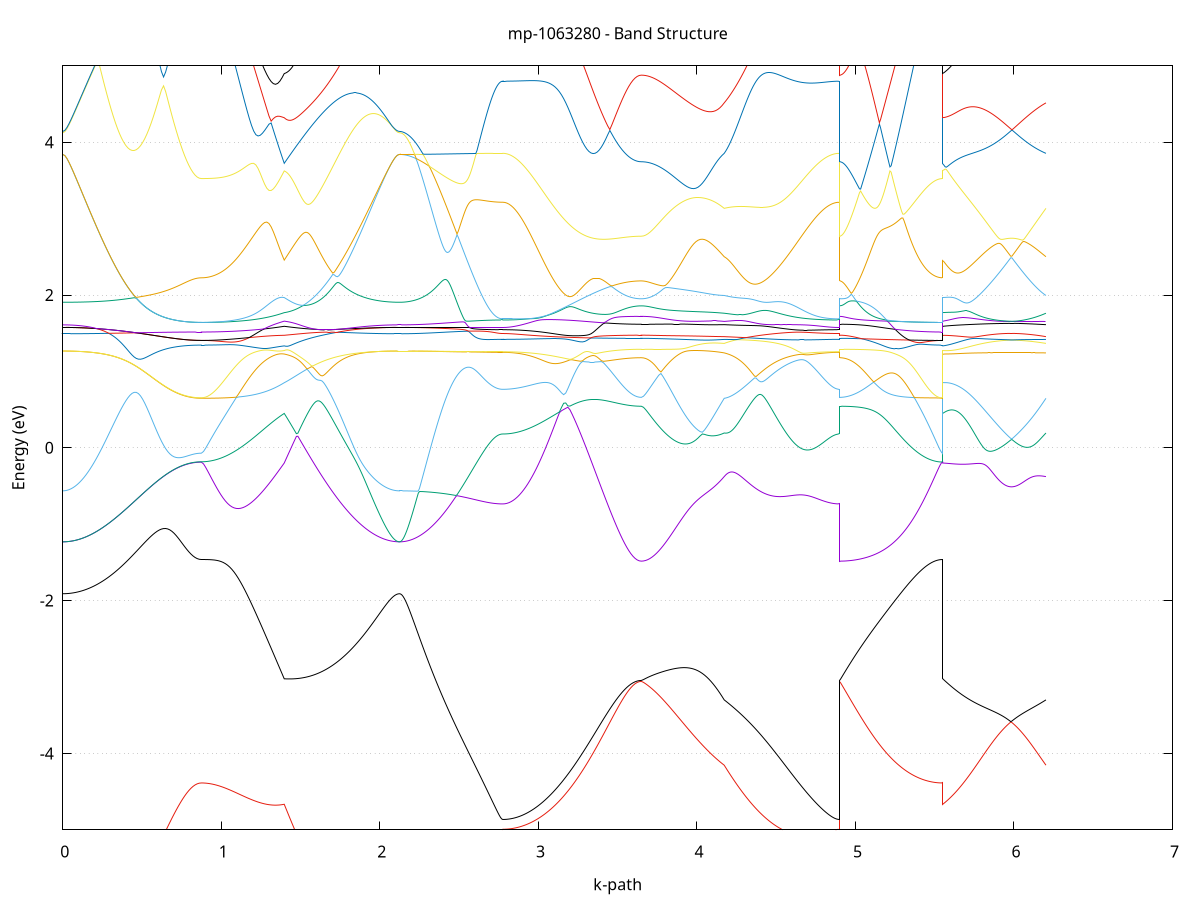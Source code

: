 set title 'mp-1063280 - Band Structure'
set xlabel 'k-path'
set ylabel 'Energy (eV)'
set grid y
set yrange [-5:5]
set terminal png size 800,600
set output 'mp-1063280_bands_gnuplot.png'
plot '-' using 1:2 with lines notitle, '-' using 1:2 with lines notitle, '-' using 1:2 with lines notitle, '-' using 1:2 with lines notitle, '-' using 1:2 with lines notitle, '-' using 1:2 with lines notitle, '-' using 1:2 with lines notitle, '-' using 1:2 with lines notitle, '-' using 1:2 with lines notitle, '-' using 1:2 with lines notitle, '-' using 1:2 with lines notitle, '-' using 1:2 with lines notitle, '-' using 1:2 with lines notitle, '-' using 1:2 with lines notitle, '-' using 1:2 with lines notitle, '-' using 1:2 with lines notitle, '-' using 1:2 with lines notitle, '-' using 1:2 with lines notitle, '-' using 1:2 with lines notitle, '-' using 1:2 with lines notitle, '-' using 1:2 with lines notitle, '-' using 1:2 with lines notitle, '-' using 1:2 with lines notitle, '-' using 1:2 with lines notitle, '-' using 1:2 with lines notitle, '-' using 1:2 with lines notitle, '-' using 1:2 with lines notitle, '-' using 1:2 with lines notitle, '-' using 1:2 with lines notitle, '-' using 1:2 with lines notitle, '-' using 1:2 with lines notitle, '-' using 1:2 with lines notitle
0.000000 -33.073909
0.013243 -33.073909
0.026485 -33.073709
0.039728 -33.073409
0.052970 -33.073009
0.066213 -33.072509
0.079455 -33.071909
0.092698 -33.071209
0.105940 -33.070409
0.119183 -33.069409
0.132426 -33.068409
0.145668 -33.067209
0.158911 -33.066009
0.172153 -33.064709
0.185396 -33.063209
0.198638 -33.061709
0.211881 -33.060109
0.225123 -33.058409
0.238366 -33.056609
0.251608 -33.054809
0.264851 -33.052909
0.278094 -33.050909
0.291336 -33.048809
0.304579 -33.046709
0.317821 -33.044609
0.331064 -33.042309
0.344306 -33.040109
0.357549 -33.037809
0.370791 -33.035509
0.384034 -33.033109
0.397277 -33.030709
0.410519 -33.028309
0.423762 -33.025909
0.437004 -33.023509
0.450247 -33.021109
0.463489 -33.018609
0.476732 -33.016209
0.489974 -33.013809
0.503217 -33.011409
0.516460 -33.009109
0.529702 -33.006809
0.542945 -33.004509
0.556187 -33.002209
0.569430 -33.000009
0.582672 -32.997909
0.595915 -32.995809
0.609157 -32.993809
0.622400 -32.991809
0.635642 -32.989909
0.648885 -32.988109
0.662128 -32.986409
0.675370 -32.984709
0.688613 -32.983109
0.701855 -32.981609
0.715098 -32.980309
0.728340 -32.979009
0.741583 -32.977809
0.754825 -32.976709
0.768068 -32.975809
0.781311 -32.974909
0.794553 -32.974209
0.807796 -32.973509
0.821038 -32.973009
0.834281 -32.972609
0.847523 -32.972309
0.860766 -32.972109
0.874008 -32.972109
0.874008 -32.972109
0.887767 -32.972109
0.901526 -32.972109
0.915285 -32.972209
0.929044 -32.972309
0.942802 -32.972509
0.956561 -32.972709
0.970320 -32.972909
0.984079 -32.973209
0.997837 -32.973509
1.011596 -32.973909
1.025355 -32.974309
1.039114 -32.974709
1.052873 -32.975109
1.066631 -32.975609
1.080390 -32.976209
1.094149 -32.976709
1.107908 -32.977309
1.121667 -32.977909
1.135425 -32.978609
1.149184 -32.979309
1.162943 -32.980009
1.176702 -32.980809
1.190460 -32.981609
1.204219 -32.982409
1.217978 -32.983209
1.231737 -32.984109
1.245496 -32.985009
1.259254 -32.986009
1.273013 -32.986909
1.286772 -32.987909
1.300531 -32.988909
1.314289 -32.990009
1.328048 -32.991009
1.341807 -32.992109
1.355566 -32.993209
1.369325 -32.994409
1.383083 -32.995509
1.396842 -32.996709
1.396842 -32.996709
1.406413 -32.998009
1.415985 -32.999209
1.425556 -33.000509
1.435127 -33.001809
1.444698 -33.003209
1.454270 -33.004509
1.463841 -33.005809
1.473412 -33.007209
1.482983 -33.008609
1.492554 -33.010009
1.502126 -33.011409
1.511697 -33.012809
1.521268 -33.014209
1.530839 -33.015609
1.540411 -33.017009
1.549982 -33.018409
1.559553 -33.019809
1.569124 -33.021309
1.578696 -33.022709
1.588267 -33.024109
1.597838 -33.025509
1.607409 -33.027009
1.616981 -33.028409
1.626552 -33.029809
1.636123 -33.031209
1.645694 -33.032609
1.655265 -33.034009
1.664837 -33.035409
1.674408 -33.036709
1.683979 -33.038109
1.693550 -33.039409
1.703122 -33.040809
1.712693 -33.042109
1.722264 -33.043409
1.731835 -33.044709
1.741407 -33.045909
1.750978 -33.047209
1.760549 -33.048409
1.770120 -33.049609
1.779691 -33.050809
1.789263 -33.052009
1.798834 -33.053109
1.808405 -33.054309
1.817976 -33.055409
1.827548 -33.056409
1.837119 -33.057509
1.846690 -33.058509
1.856261 -33.059509
1.865833 -33.060509
1.875404 -33.061409
1.884975 -33.062309
1.894546 -33.063209
1.904118 -33.064109
1.913689 -33.064909
1.923260 -33.065709
1.932831 -33.066409
1.942402 -33.067109
1.951974 -33.067809
1.961545 -33.068509
1.971116 -33.069109
1.980687 -33.069709
1.990259 -33.070209
1.999830 -33.070709
2.009401 -33.071209
2.018972 -33.071609
2.028544 -33.072009
2.038115 -33.072409
2.047686 -33.072709
2.057257 -33.073009
2.066829 -33.073209
2.076400 -33.073509
2.085971 -33.073609
2.095542 -33.073809
2.105113 -33.073909
2.114685 -33.073909
2.124256 -33.073909
2.124256 -33.073909
2.131655 -33.073909
2.139053 -33.073909
2.146452 -33.073909
2.153850 -33.073909
2.161249 -33.073909
2.168647 -33.073909
2.176046 -33.073909
2.183445 -33.073909
2.190843 -33.073909
2.198242 -33.073909
2.205640 -33.073909
2.213039 -33.073909
2.220438 -33.073809
2.227836 -33.073809
2.235235 -33.073809
2.242633 -33.073809
2.250032 -33.073809
2.257431 -33.073809
2.264829 -33.073809
2.272228 -33.073709
2.279626 -33.073709
2.287025 -33.073709
2.294424 -33.073709
2.301822 -33.073709
2.309221 -33.073609
2.316619 -33.073609
2.324018 -33.073609
2.331417 -33.073609
2.338815 -33.073509
2.346214 -33.073509
2.353612 -33.073509
2.361011 -33.073509
2.368410 -33.073409
2.375808 -33.073409
2.383207 -33.073409
2.390605 -33.073409
2.398004 -33.073309
2.405403 -33.073309
2.412801 -33.073309
2.420200 -33.073209
2.427598 -33.073209
2.434997 -33.073209
2.442396 -33.073109
2.449794 -33.073109
2.457193 -33.073109
2.464591 -33.073109
2.471990 -33.073009
2.479389 -33.073009
2.486787 -33.073009
2.494186 -33.072909
2.501584 -33.072909
2.508983 -33.072909
2.516382 -33.072909
2.523780 -33.072809
2.531179 -33.072809
2.538577 -33.072809
2.545976 -33.072809
2.553375 -33.072709
2.560773 -33.072709
2.568172 -33.072709
2.575570 -33.072709
2.582969 -33.072609
2.590368 -33.072609
2.597766 -33.072609
2.605165 -33.072609
2.612563 -33.072509
2.619962 -33.072509
2.627361 -33.072509
2.634759 -33.072509
2.642158 -33.072509
2.649556 -33.072409
2.656955 -33.072409
2.664354 -33.072409
2.671752 -33.072409
2.679151 -33.072409
2.686549 -33.072409
2.693948 -33.072409
2.701347 -33.072409
2.708745 -33.072309
2.716144 -33.072309
2.723542 -33.072309
2.730941 -33.072309
2.738340 -33.072309
2.745738 -33.072309
2.753137 -33.072309
2.760535 -33.072309
2.767934 -33.072309
2.775333 -33.072309
2.775333 -33.072309
2.788575 -33.072209
2.801818 -33.072109
2.815060 -33.071809
2.828303 -33.071409
2.841545 -33.070909
2.854788 -33.070309
2.868030 -33.069609
2.881273 -33.068709
2.894515 -33.067809
2.907758 -33.066709
2.921001 -33.065609
2.934243 -33.064409
2.947486 -33.063009
2.960728 -33.061609
2.973971 -33.060109
2.987213 -33.058509
3.000456 -33.056809
3.013698 -33.055009
3.026941 -33.053209
3.040184 -33.051209
3.053426 -33.049309
3.066669 -33.047209
3.079911 -33.045109
3.093154 -33.042909
3.106396 -33.040709
3.119639 -33.038509
3.132881 -33.036209
3.146124 -33.033909
3.159367 -33.031509
3.172609 -33.029109
3.185852 -33.026709
3.199094 -33.024309
3.212337 -33.021909
3.225579 -33.019509
3.238822 -33.017009
3.252064 -33.014609
3.265307 -33.012209
3.278550 -33.009909
3.291792 -33.007509
3.305035 -33.005209
3.318277 -33.002909
3.331520 -33.000709
3.344762 -32.998509
3.358005 -32.996309
3.371247 -32.994209
3.384490 -32.992209
3.397732 -32.990209
3.410975 -32.988409
3.424218 -32.986509
3.437460 -32.984809
3.450703 -32.983109
3.463945 -32.981609
3.477188 -32.980109
3.490430 -32.978709
3.503673 -32.977509
3.516915 -32.976309
3.530158 -32.975209
3.543401 -32.974209
3.556643 -32.973409
3.569886 -32.972609
3.583128 -32.972009
3.596371 -32.971409
3.609613 -32.971009
3.622856 -32.970709
3.636098 -32.970609
3.649341 -32.970509
3.649341 -32.970509
3.663100 -32.970509
3.676859 -32.970609
3.690617 -32.970709
3.704376 -32.970809
3.718135 -32.971009
3.731894 -32.971209
3.745652 -32.971509
3.759411 -32.971809
3.773170 -32.972109
3.786929 -32.972509
3.800688 -32.972909
3.814446 -32.973309
3.828205 -32.973809
3.841964 -32.974309
3.855723 -32.974909
3.869481 -32.975509
3.883240 -32.976109
3.896999 -32.976809
3.910758 -32.977409
3.924517 -32.978209
3.938275 -32.978909
3.952034 -32.979709
3.965793 -32.980609
3.979552 -32.981409
3.993311 -32.982309
4.007069 -32.983209
4.020828 -32.984209
4.034587 -32.985209
4.048346 -32.986209
4.062104 -32.987209
4.075863 -32.988309
4.089622 -32.989309
4.103381 -32.990409
4.117140 -32.991609
4.130898 -32.992709
4.144657 -32.993909
4.158416 -32.995109
4.172175 -32.996309
4.172175 -32.996309
4.181746 -32.997609
4.191317 -32.998809
4.200888 -33.000109
4.210460 -33.001409
4.220031 -33.002709
4.229602 -33.004009
4.239173 -33.005309
4.248745 -33.006709
4.258316 -33.008009
4.267887 -33.009409
4.277458 -33.010709
4.287029 -33.012109
4.296601 -33.013509
4.306172 -33.014909
4.315743 -33.016309
4.325314 -33.017709
4.334886 -33.019109
4.344457 -33.020509
4.354028 -33.021909
4.363599 -33.023309
4.373171 -33.024709
4.382742 -33.026109
4.392313 -33.027509
4.401884 -33.028909
4.411456 -33.030309
4.421027 -33.031609
4.430598 -33.033009
4.440169 -33.034409
4.449740 -33.035709
4.459312 -33.037009
4.468883 -33.038409
4.478454 -33.039709
4.488025 -33.041009
4.497597 -33.042309
4.507168 -33.043509
4.516739 -33.044809
4.526310 -33.046009
4.535882 -33.047209
4.545453 -33.048409
4.555024 -33.049609
4.564595 -33.050709
4.574166 -33.051909
4.583738 -33.053009
4.593309 -33.054009
4.602880 -33.055109
4.612451 -33.056109
4.622023 -33.057109
4.631594 -33.058109
4.641165 -33.059109
4.650736 -33.060009
4.660308 -33.060909
4.669879 -33.061809
4.679450 -33.062609
4.689021 -33.063409
4.698593 -33.064209
4.708164 -33.064909
4.717735 -33.065609
4.727306 -33.066309
4.736877 -33.066909
4.746449 -33.067509
4.756020 -33.068109
4.765591 -33.068609
4.775162 -33.069109
4.784734 -33.069609
4.794305 -33.070009
4.803876 -33.070409
4.813447 -33.070809
4.823019 -33.071109
4.832590 -33.071409
4.842161 -33.071609
4.851732 -33.071809
4.861303 -33.072009
4.870875 -33.072109
4.880446 -33.072209
4.890017 -33.072309
4.899588 -33.072309
4.899588 -32.970509
4.906987 -32.970509
4.914386 -32.970509
4.921784 -32.970509
4.929183 -32.970509
4.936581 -32.970509
4.943980 -32.970509
4.951379 -32.970509
4.958777 -32.970509
4.966176 -32.970509
4.973574 -32.970609
4.980973 -32.970609
4.988372 -32.970609
4.995770 -32.970609
5.003169 -32.970609
5.010567 -32.970609
5.017966 -32.970609
5.025365 -32.970609
5.032763 -32.970709
5.040162 -32.970709
5.047560 -32.970709
5.054959 -32.970709
5.062358 -32.970709
5.069756 -32.970709
5.077155 -32.970809
5.084553 -32.970809
5.091952 -32.970809
5.099351 -32.970809
5.106749 -32.970809
5.114148 -32.970909
5.121546 -32.970909
5.128945 -32.970909
5.136344 -32.970909
5.143742 -32.971009
5.151141 -32.971009
5.158539 -32.971009
5.165938 -32.971009
5.173337 -32.971109
5.180735 -32.971109
5.188134 -32.971109
5.195532 -32.971209
5.202931 -32.971209
5.210330 -32.971209
5.217728 -32.971209
5.225127 -32.971309
5.232525 -32.971309
5.239924 -32.971309
5.247323 -32.971309
5.254721 -32.971409
5.262120 -32.971409
5.269518 -32.971409
5.276917 -32.971409
5.284316 -32.971509
5.291714 -32.971509
5.299113 -32.971509
5.306511 -32.971609
5.313910 -32.971609
5.321309 -32.971609
5.328707 -32.971609
5.336106 -32.971709
5.343504 -32.971709
5.350903 -32.971709
5.358302 -32.971709
5.365700 -32.971709
5.373099 -32.971809
5.380497 -32.971809
5.387896 -32.971809
5.395294 -32.971809
5.402693 -32.971809
5.410092 -32.971909
5.417490 -32.971909
5.424889 -32.971909
5.432287 -32.971909
5.439686 -32.971909
5.447085 -32.971909
5.454483 -32.972009
5.461882 -32.972009
5.469280 -32.972009
5.476679 -32.972009
5.484078 -32.972009
5.491476 -32.972009
5.498875 -32.972009
5.506273 -32.972009
5.513672 -32.972009
5.521071 -32.972009
5.528469 -32.972009
5.535868 -32.972009
5.543266 -32.972109
5.550665 -32.972109
5.550665 -32.996709
5.558064 -32.996709
5.565462 -32.996709
5.572861 -32.996709
5.580259 -32.996709
5.587658 -32.996609
5.595057 -32.996609
5.602455 -32.996609
5.609854 -32.996609
5.617252 -32.996609
5.624651 -32.996609
5.632050 -32.996609
5.639448 -32.996609
5.646847 -32.996509
5.654245 -32.996509
5.661644 -32.996509
5.669043 -32.996509
5.676441 -32.996509
5.683840 -32.996509
5.691238 -32.996509
5.698637 -32.996409
5.706036 -32.996409
5.713434 -32.996409
5.720833 -32.996409
5.728231 -32.996409
5.735630 -32.996409
5.743029 -32.996409
5.750427 -32.996309
5.757826 -32.996309
5.765224 -32.996309
5.772623 -32.996309
5.780022 -32.996309
5.787420 -32.996309
5.794819 -32.996309
5.802217 -32.996309
5.809616 -32.996309
5.817015 -32.996209
5.824413 -32.996209
5.831812 -32.996209
5.839210 -32.996209
5.846609 -32.996209
5.854008 -32.996209
5.861406 -32.996209
5.868805 -32.996209
5.876203 -32.996209
5.883602 -32.996209
5.891001 -32.996209
5.898399 -32.996209
5.905798 -32.996209
5.913196 -32.996109
5.920595 -32.996109
5.927994 -32.996109
5.935392 -32.996109
5.942791 -32.996109
5.950189 -32.996109
5.957588 -32.996109
5.964987 -32.996109
5.972385 -32.996109
5.979784 -32.996109
5.987182 -32.996109
5.994581 -32.996109
6.001980 -32.996109
6.009378 -32.996109
6.016777 -32.996109
6.024175 -32.996109
6.031574 -32.996109
6.038973 -32.996109
6.046371 -32.996109
6.053770 -32.996109
6.061168 -32.996209
6.068567 -32.996209
6.075966 -32.996209
6.083364 -32.996209
6.090763 -32.996209
6.098161 -32.996209
6.105560 -32.996209
6.112958 -32.996209
6.120357 -32.996209
6.127756 -32.996209
6.135154 -32.996209
6.142553 -32.996209
6.149951 -32.996209
6.157350 -32.996309
6.164749 -32.996309
6.172147 -32.996309
6.179546 -32.996309
6.186944 -32.996309
6.194343 -32.996309
6.201742 -32.996309
e
0.000000 -16.945009
0.013243 -16.944909
0.026485 -16.944709
0.039728 -16.944409
0.052970 -16.943909
0.066213 -16.943309
0.079455 -16.942609
0.092698 -16.941709
0.105940 -16.940709
0.119183 -16.939609
0.132426 -16.938409
0.145668 -16.937009
0.158911 -16.935509
0.172153 -16.933909
0.185396 -16.932209
0.198638 -16.930409
0.211881 -16.928409
0.225123 -16.926409
0.238366 -16.924309
0.251608 -16.922109
0.264851 -16.919809
0.278094 -16.917409
0.291336 -16.915009
0.304579 -16.912409
0.317821 -16.909809
0.331064 -16.907209
0.344306 -16.904509
0.357549 -16.901709
0.370791 -16.898909
0.384034 -16.896109
0.397277 -16.893209
0.410519 -16.890409
0.423762 -16.887509
0.437004 -16.884609
0.450247 -16.890409
0.463489 -16.913809
0.476732 -16.937009
0.489974 -16.959909
0.503217 -16.982509
0.516460 -17.004709
0.529702 -17.026609
0.542945 -17.048009
0.556187 -17.068909
0.569430 -17.089209
0.582672 -17.109009
0.595915 -17.128209
0.609157 -17.146709
0.622400 -17.164609
0.635642 -17.181709
0.648885 -17.198109
0.662128 -17.213709
0.675370 -17.228609
0.688613 -17.242509
0.701855 -17.255709
0.715098 -17.267909
0.728340 -17.279309
0.741583 -17.289709
0.754825 -17.299209
0.768068 -17.307709
0.781311 -17.315309
0.794553 -17.321909
0.807796 -17.327509
0.821038 -17.332109
0.834281 -17.335609
0.847523 -17.338209
0.860766 -17.339709
0.874008 -17.340209
0.874008 -17.340209
0.887767 -17.340109
0.901526 -17.339509
0.915285 -17.338709
0.929044 -17.337509
0.942802 -17.335909
0.956561 -17.334009
0.970320 -17.331809
0.984079 -17.329209
0.997837 -17.326309
1.011596 -17.323009
1.025355 -17.319409
1.039114 -17.315509
1.052873 -17.311209
1.066631 -17.306609
1.080390 -17.301709
1.094149 -17.296509
1.107908 -17.290909
1.121667 -17.285109
1.135425 -17.278909
1.149184 -17.272409
1.162943 -17.265609
1.176702 -17.258509
1.190460 -17.251109
1.204219 -17.243409
1.217978 -17.235409
1.231737 -17.227209
1.245496 -17.218609
1.259254 -17.209809
1.273013 -17.200709
1.286772 -17.191409
1.300531 -17.181809
1.314289 -17.172009
1.328048 -17.161909
1.341807 -17.151609
1.355566 -17.141009
1.369325 -17.130209
1.383083 -17.119209
1.396842 -17.108009
1.396842 -17.108009
1.406413 -17.096709
1.415985 -17.085109
1.425556 -17.073409
1.435127 -17.061509
1.444698 -17.049409
1.454270 -17.037109
1.463841 -17.024709
1.473412 -17.012109
1.482983 -16.999409
1.492554 -16.986609
1.502126 -16.973609
1.511697 -16.960609
1.521268 -16.947409
1.530839 -16.934209
1.540411 -16.921009
1.549982 -16.908209
1.559553 -16.902509
1.569124 -16.903109
1.578696 -16.904209
1.588267 -16.905409
1.597838 -16.906609
1.607409 -16.907709
1.616981 -16.908909
1.626552 -16.910109
1.636123 -16.911309
1.645694 -16.912409
1.655265 -16.913609
1.664837 -16.914709
1.674408 -16.915809
1.683979 -16.916909
1.693550 -16.918009
1.703122 -16.919109
1.712693 -16.920209
1.722264 -16.921209
1.731835 -16.922309
1.741407 -16.923309
1.750978 -16.924309
1.760549 -16.925309
1.770120 -16.926209
1.779691 -16.927209
1.789263 -16.928109
1.798834 -16.929009
1.808405 -16.929909
1.817976 -16.930709
1.827548 -16.931609
1.837119 -16.932409
1.846690 -16.933209
1.856261 -16.933909
1.865833 -16.934709
1.875404 -16.935409
1.884975 -16.936109
1.894546 -16.936709
1.904118 -16.937409
1.913689 -16.938009
1.923260 -16.938609
1.932831 -16.939109
1.942402 -16.939709
1.951974 -16.940209
1.961545 -16.940709
1.971116 -16.941109
1.980687 -16.941609
1.990259 -16.942009
1.999830 -16.942309
2.009401 -16.942709
2.018972 -16.943009
2.028544 -16.943309
2.038115 -16.943609
2.047686 -16.943809
2.057257 -16.944009
2.066829 -16.944209
2.076400 -16.944409
2.085971 -16.944609
2.095542 -16.944809
2.105113 -16.944909
2.114685 -16.945009
2.124256 -16.945009
2.124256 -16.945009
2.131655 -16.945009
2.139053 -16.945109
2.146452 -16.945109
2.153850 -16.945209
2.161249 -16.945309
2.168647 -16.945509
2.176046 -16.945709
2.183445 -16.945909
2.190843 -16.946109
2.198242 -16.946409
2.205640 -16.946709
2.213039 -16.947009
2.220438 -16.947309
2.227836 -16.947709
2.235235 -16.948109
2.242633 -16.948509
2.250032 -16.949009
2.257431 -16.949409
2.264829 -16.949909
2.272228 -16.950409
2.279626 -16.950909
2.287025 -16.951509
2.294424 -16.952109
2.301822 -16.952609
2.309221 -16.953209
2.316619 -16.953909
2.324018 -16.954509
2.331417 -16.955109
2.338815 -16.955809
2.346214 -16.956509
2.353612 -16.957209
2.361011 -16.957909
2.368410 -16.958609
2.375808 -16.959309
2.383207 -16.960009
2.390605 -16.960709
2.398004 -16.961509
2.405403 -16.962209
2.412801 -16.962909
2.420200 -16.963709
2.427598 -16.964409
2.434997 -16.965209
2.442396 -16.965909
2.449794 -16.966709
2.457193 -16.967409
2.464591 -16.968209
2.471990 -16.968909
2.479389 -16.969609
2.486787 -16.970409
2.494186 -16.971109
2.501584 -16.971809
2.508983 -16.972509
2.516382 -16.973209
2.523780 -16.973909
2.531179 -16.974609
2.538577 -16.975209
2.545976 -16.975909
2.553375 -16.976509
2.560773 -16.977109
2.568172 -16.977709
2.575570 -16.978309
2.582969 -16.978909
2.590368 -16.979509
2.597766 -16.980009
2.605165 -16.980509
2.612563 -16.981109
2.619962 -16.981509
2.627361 -16.982009
2.634759 -16.982509
2.642158 -16.982909
2.649556 -16.983309
2.656955 -16.983709
2.664354 -16.984109
2.671752 -16.984409
2.679151 -16.984709
2.686549 -16.985009
2.693948 -16.985309
2.701347 -16.985609
2.708745 -16.985809
2.716144 -16.986009
2.723542 -16.986209
2.730941 -16.986309
2.738340 -16.986509
2.745738 -16.986609
2.753137 -16.986709
2.760535 -16.986709
2.767934 -16.986809
2.775333 -16.986809
2.775333 -16.986809
2.788575 -16.986709
2.801818 -16.986509
2.815060 -16.986109
2.828303 -16.985609
2.841545 -16.985009
2.854788 -16.984209
2.868030 -16.983309
2.881273 -16.982209
2.894515 -16.981009
2.907758 -16.979709
2.921001 -16.978209
2.934243 -16.976609
2.947486 -16.974909
2.960728 -16.973109
2.973971 -16.971209
2.987213 -16.969109
3.000456 -16.967009
3.013698 -16.964709
3.026941 -16.962409
3.040184 -16.959909
3.053426 -16.957409
3.066669 -16.954809
3.079911 -16.952109
3.093154 -16.949309
3.106396 -16.946509
3.119639 -16.943609
3.132881 -16.940709
3.146124 -16.937709
3.159367 -16.934709
3.172609 -16.931709
3.185852 -16.928609
3.199094 -16.925509
3.212337 -16.922409
3.225579 -16.919409
3.238822 -16.917109
3.252064 -16.936109
3.265307 -16.958909
3.278550 -16.981409
3.291792 -17.003609
3.305035 -17.025409
3.318277 -17.046809
3.331520 -17.067609
3.344762 -17.088009
3.358005 -17.107709
3.371247 -17.126909
3.384490 -17.145409
3.397732 -17.163209
3.410975 -17.180309
3.424218 -17.196709
3.437460 -17.212309
3.450703 -17.227109
3.463945 -17.241109
3.477188 -17.254209
3.490430 -17.266409
3.503673 -17.277709
3.516915 -17.288209
3.530158 -17.297609
3.543401 -17.306209
3.556643 -17.313709
3.569886 -17.320309
3.583128 -17.325909
3.596371 -17.330509
3.609613 -17.334009
3.622856 -17.336609
3.636098 -17.338109
3.649341 -17.338609
3.649341 -17.338609
3.663100 -17.338509
3.676859 -17.338009
3.690617 -17.337109
3.704376 -17.335909
3.718135 -17.334409
3.731894 -17.332509
3.745652 -17.330209
3.759411 -17.327709
3.773170 -17.324809
3.786929 -17.321609
3.800688 -17.318009
3.814446 -17.314109
3.828205 -17.309909
3.841964 -17.305309
3.855723 -17.300409
3.869481 -17.295209
3.883240 -17.289709
3.896999 -17.283909
3.910758 -17.277709
3.924517 -17.271309
3.938275 -17.264509
3.952034 -17.257509
3.965793 -17.250109
3.979552 -17.242509
3.993311 -17.234509
4.007069 -17.226309
4.020828 -17.217809
4.034587 -17.209109
4.048346 -17.200009
4.062104 -17.190709
4.075863 -17.181209
4.089622 -17.171409
4.103381 -17.161409
4.117140 -17.151109
4.130898 -17.140609
4.144657 -17.129809
4.158416 -17.118909
4.172175 -17.107709
4.172175 -17.107709
4.181746 -17.096309
4.191317 -17.084809
4.200888 -17.073009
4.210460 -17.061109
4.220031 -17.049009
4.229602 -17.036709
4.239173 -17.024309
4.248745 -17.011709
4.258316 -16.999009
4.267887 -16.986109
4.277458 -16.973109
4.287029 -16.960009
4.296601 -16.946809
4.306172 -16.933609
4.315743 -16.920209
4.325314 -16.907109
4.334886 -16.907509
4.344457 -16.909209
4.354028 -16.911009
4.363599 -16.912809
4.373171 -16.914609
4.382742 -16.916409
4.392313 -16.918209
4.401884 -16.920109
4.411456 -16.922009
4.421027 -16.923909
4.430598 -16.925809
4.440169 -16.927709
4.449740 -16.929609
4.459312 -16.931509
4.468883 -16.933409
4.478454 -16.935409
4.488025 -16.937309
4.497597 -16.939209
4.507168 -16.941109
4.516739 -16.943009
4.526310 -16.944809
4.535882 -16.946709
4.545453 -16.948509
4.555024 -16.950309
4.564595 -16.952109
4.574166 -16.953909
4.583738 -16.955609
4.593309 -16.957309
4.602880 -16.959009
4.612451 -16.960609
4.622023 -16.962209
4.631594 -16.963709
4.641165 -16.965309
4.650736 -16.966709
4.660308 -16.968209
4.669879 -16.969609
4.679450 -16.970909
4.689021 -16.972209
4.698593 -16.973409
4.708164 -16.974609
4.717735 -16.975809
4.727306 -16.976909
4.736877 -16.977909
4.746449 -16.978909
4.756020 -16.979909
4.765591 -16.980709
4.775162 -16.981609
4.784734 -16.982309
4.794305 -16.983009
4.803876 -16.983709
4.813447 -16.984309
4.823019 -16.984809
4.832590 -16.985209
4.842161 -16.985709
4.851732 -16.986009
4.861303 -16.986309
4.870875 -16.986509
4.880446 -16.986709
4.890017 -16.986709
4.899588 -16.986809
4.899588 -17.338609
4.906987 -17.338609
4.914386 -17.338609
4.921784 -17.338609
4.929183 -17.338609
4.936581 -17.338709
4.943980 -17.338709
4.951379 -17.338709
4.958777 -17.338709
4.966176 -17.338709
4.973574 -17.338709
4.980973 -17.338709
4.988372 -17.338709
4.995770 -17.338709
5.003169 -17.338709
5.010567 -17.338809
5.017966 -17.338809
5.025365 -17.338809
5.032763 -17.338809
5.040162 -17.338809
5.047560 -17.338809
5.054959 -17.338909
5.062358 -17.338909
5.069756 -17.338909
5.077155 -17.338909
5.084553 -17.338909
5.091952 -17.339009
5.099351 -17.339009
5.106749 -17.339009
5.114148 -17.339009
5.121546 -17.339109
5.128945 -17.339109
5.136344 -17.339109
5.143742 -17.339109
5.151141 -17.339209
5.158539 -17.339209
5.165938 -17.339209
5.173337 -17.339209
5.180735 -17.339309
5.188134 -17.339309
5.195532 -17.339309
5.202931 -17.339409
5.210330 -17.339409
5.217728 -17.339409
5.225127 -17.339409
5.232525 -17.339509
5.239924 -17.339509
5.247323 -17.339509
5.254721 -17.339609
5.262120 -17.339609
5.269518 -17.339609
5.276917 -17.339609
5.284316 -17.339709
5.291714 -17.339709
5.299113 -17.339709
5.306511 -17.339709
5.313910 -17.339809
5.321309 -17.339809
5.328707 -17.339809
5.336106 -17.339809
5.343504 -17.339909
5.350903 -17.339909
5.358302 -17.339909
5.365700 -17.339909
5.373099 -17.340009
5.380497 -17.340009
5.387896 -17.340009
5.395294 -17.340009
5.402693 -17.340009
5.410092 -17.340109
5.417490 -17.340109
5.424889 -17.340109
5.432287 -17.340109
5.439686 -17.340109
5.447085 -17.340109
5.454483 -17.340209
5.461882 -17.340209
5.469280 -17.340209
5.476679 -17.340209
5.484078 -17.340209
5.491476 -17.340209
5.498875 -17.340209
5.506273 -17.340209
5.513672 -17.340209
5.521071 -17.340209
5.528469 -17.340209
5.535868 -17.340209
5.543266 -17.340209
5.550665 -17.340209
5.550665 -17.108009
5.558064 -17.108009
5.565462 -17.108009
5.572861 -17.108009
5.580259 -17.108009
5.587658 -17.108009
5.595057 -17.108009
5.602455 -17.108009
5.609854 -17.108009
5.617252 -17.107909
5.624651 -17.107909
5.632050 -17.107909
5.639448 -17.107909
5.646847 -17.107909
5.654245 -17.107909
5.661644 -17.107909
5.669043 -17.107909
5.676441 -17.107809
5.683840 -17.107809
5.691238 -17.107809
5.698637 -17.107809
5.706036 -17.107809
5.713434 -17.107809
5.720833 -17.107809
5.728231 -17.107809
5.735630 -17.107709
5.743029 -17.107709
5.750427 -17.107709
5.757826 -17.107709
5.765224 -17.107709
5.772623 -17.107709
5.780022 -17.107709
5.787420 -17.107709
5.794819 -17.107709
5.802217 -17.107609
5.809616 -17.107609
5.817015 -17.107609
5.824413 -17.107609
5.831812 -17.107609
5.839210 -17.107609
5.846609 -17.107609
5.854008 -17.107609
5.861406 -17.107609
5.868805 -17.107609
5.876203 -17.107609
5.883602 -17.107609
5.891001 -17.107609
5.898399 -17.107609
5.905798 -17.107509
5.913196 -17.107509
5.920595 -17.107509
5.927994 -17.107509
5.935392 -17.107509
5.942791 -17.107509
5.950189 -17.107509
5.957588 -17.107509
5.964987 -17.107509
5.972385 -17.107509
5.979784 -17.107509
5.987182 -17.107509
5.994581 -17.107509
6.001980 -17.107509
6.009378 -17.107509
6.016777 -17.107509
6.024175 -17.107509
6.031574 -17.107509
6.038973 -17.107509
6.046371 -17.107509
6.053770 -17.107509
6.061168 -17.107609
6.068567 -17.107609
6.075966 -17.107609
6.083364 -17.107609
6.090763 -17.107609
6.098161 -17.107609
6.105560 -17.107609
6.112958 -17.107609
6.120357 -17.107609
6.127756 -17.107609
6.135154 -17.107609
6.142553 -17.107609
6.149951 -17.107609
6.157350 -17.107609
6.164749 -17.107709
6.172147 -17.107709
6.179546 -17.107709
6.186944 -17.107709
6.194343 -17.107709
6.201742 -17.107709
e
0.000000 -16.944709
0.013243 -16.944609
0.026485 -16.944409
0.039728 -16.944109
0.052970 -16.943609
0.066213 -16.943009
0.079455 -16.942309
0.092698 -16.941409
0.105940 -16.940409
0.119183 -16.939309
0.132426 -16.938009
0.145668 -16.936709
0.158911 -16.935209
0.172153 -16.933609
0.185396 -16.931909
0.198638 -16.930109
0.211881 -16.928109
0.225123 -16.926109
0.238366 -16.924009
0.251608 -16.921809
0.264851 -16.919509
0.278094 -16.917109
0.291336 -16.914609
0.304579 -16.912109
0.317821 -16.909509
0.331064 -16.906909
0.344306 -16.904209
0.357549 -16.901409
0.370791 -16.898609
0.384034 -16.895809
0.397277 -16.892909
0.410519 -16.890109
0.423762 -16.887209
0.437004 -16.884309
0.450247 -16.881709
0.463489 -16.878709
0.476732 -16.875909
0.489974 -16.873009
0.503217 -16.870109
0.516460 -16.867309
0.529702 -16.864509
0.542945 -16.861809
0.556187 -16.859109
0.569430 -16.856409
0.582672 -16.853809
0.595915 -16.851309
0.609157 -16.848909
0.622400 -16.846509
0.635642 -16.844209
0.648885 -16.842109
0.662128 -16.840009
0.675370 -16.838009
0.688613 -16.836109
0.701855 -16.834309
0.715098 -16.832709
0.728340 -16.831109
0.741583 -16.829709
0.754825 -16.828409
0.768068 -16.827209
0.781311 -16.826209
0.794553 -16.825309
0.807796 -16.824509
0.821038 -16.823909
0.834281 -16.823409
0.847523 -16.823009
0.860766 -16.822809
0.874008 -16.822809
0.874008 -16.822809
0.887767 -16.822809
0.901526 -16.822809
0.915285 -16.822909
0.929044 -16.823309
0.942802 -16.823709
0.956561 -16.824309
0.970320 -16.825009
0.984079 -16.825709
0.997837 -16.826609
1.011596 -16.827509
1.025355 -16.828609
1.039114 -16.829709
1.052873 -16.830909
1.066631 -16.832309
1.080390 -16.833609
1.094149 -16.835109
1.107908 -16.836709
1.121667 -16.838309
1.135425 -16.840009
1.149184 -16.841809
1.162943 -16.843609
1.176702 -16.845509
1.190460 -16.847409
1.204219 -16.849409
1.217978 -16.851509
1.231737 -16.853609
1.245496 -16.855709
1.259254 -16.857909
1.273013 -16.860109
1.286772 -16.862309
1.300531 -16.864609
1.314289 -16.866909
1.328048 -16.869209
1.341807 -16.871609
1.355566 -16.873909
1.369325 -16.876309
1.383083 -16.878609
1.396842 -16.881009
1.396842 -16.881009
1.406413 -16.882109
1.415985 -16.883309
1.425556 -16.884509
1.435127 -16.885609
1.444698 -16.886809
1.454270 -16.888009
1.463841 -16.889209
1.473412 -16.890409
1.482983 -16.891709
1.492554 -16.892909
1.502126 -16.894109
1.511697 -16.895309
1.521268 -16.896509
1.530839 -16.897709
1.540411 -16.898709
1.549982 -16.899309
1.559553 -16.892709
1.569124 -16.879709
1.578696 -16.880409
1.588267 -16.882209
1.597838 -16.884009
1.607409 -16.885809
1.616981 -16.887609
1.626552 -16.889409
1.636123 -16.891209
1.645694 -16.892909
1.655265 -16.894709
1.664837 -16.896409
1.674408 -16.898209
1.683979 -16.899909
1.693550 -16.901609
1.703122 -16.903309
1.712693 -16.904909
1.722264 -16.906609
1.731835 -16.908209
1.741407 -16.909809
1.750978 -16.911409
1.760549 -16.912909
1.770120 -16.914509
1.779691 -16.916009
1.789263 -16.917409
1.798834 -16.918909
1.808405 -16.920309
1.817976 -16.921709
1.827548 -16.923009
1.837119 -16.924409
1.846690 -16.925609
1.856261 -16.926909
1.865833 -16.928109
1.875404 -16.929309
1.884975 -16.930409
1.894546 -16.931509
1.904118 -16.932609
1.913689 -16.933609
1.923260 -16.934609
1.932831 -16.935609
1.942402 -16.936509
1.951974 -16.937309
1.961545 -16.938109
1.971116 -16.938909
1.980687 -16.939609
1.990259 -16.940309
1.999830 -16.941009
2.009401 -16.941609
2.018972 -16.942109
2.028544 -16.942609
2.038115 -16.943109
2.047686 -16.943509
2.057257 -16.943809
2.066829 -16.944109
2.076400 -16.944309
2.085971 -16.944509
2.095542 -16.944609
2.105113 -16.944609
2.114685 -16.944709
2.124256 -16.944709
2.124256 -16.944709
2.131655 -16.944709
2.139053 -16.944709
2.146452 -16.944709
2.153850 -16.944709
2.161249 -16.944709
2.168647 -16.944709
2.176046 -16.944609
2.183445 -16.944609
2.190843 -16.944609
2.198242 -16.944509
2.205640 -16.944509
2.213039 -16.944409
2.220438 -16.944309
2.227836 -16.944309
2.235235 -16.944209
2.242633 -16.944109
2.250032 -16.944109
2.257431 -16.944009
2.264829 -16.943909
2.272228 -16.943809
2.279626 -16.943709
2.287025 -16.943609
2.294424 -16.943509
2.301822 -16.943409
2.309221 -16.943309
2.316619 -16.943209
2.324018 -16.943109
2.331417 -16.943009
2.338815 -16.942909
2.346214 -16.942709
2.353612 -16.942609
2.361011 -16.942509
2.368410 -16.942409
2.375808 -16.942209
2.383207 -16.942109
2.390605 -16.942009
2.398004 -16.941809
2.405403 -16.941709
2.412801 -16.941609
2.420200 -16.941409
2.427598 -16.941309
2.434997 -16.941109
2.442396 -16.941009
2.449794 -16.940909
2.457193 -16.940709
2.464591 -16.940609
2.471990 -16.940409
2.479389 -16.940309
2.486787 -16.940209
2.494186 -16.940009
2.501584 -16.939909
2.508983 -16.939809
2.516382 -16.939609
2.523780 -16.939509
2.531179 -16.939409
2.538577 -16.939209
2.545976 -16.939109
2.553375 -16.939009
2.560773 -16.938909
2.568172 -16.938809
2.575570 -16.938609
2.582969 -16.938509
2.590368 -16.938409
2.597766 -16.938309
2.605165 -16.938209
2.612563 -16.938109
2.619962 -16.938009
2.627361 -16.937909
2.634759 -16.937809
2.642158 -16.937709
2.649556 -16.937709
2.656955 -16.937609
2.664354 -16.937509
2.671752 -16.937409
2.679151 -16.937409
2.686549 -16.937309
2.693948 -16.937309
2.701347 -16.937209
2.708745 -16.937209
2.716144 -16.937109
2.723542 -16.937109
2.730941 -16.937009
2.738340 -16.937009
2.745738 -16.937009
2.753137 -16.937009
2.760535 -16.937009
2.767934 -16.937009
2.775333 -16.937009
2.775333 -16.937009
2.788575 -16.936909
2.801818 -16.936709
2.815060 -16.936309
2.828303 -16.935909
2.841545 -16.935309
2.854788 -16.934509
2.868030 -16.933609
2.881273 -16.932609
2.894515 -16.931509
2.907758 -16.930309
2.921001 -16.928909
2.934243 -16.927409
2.947486 -16.925809
2.960728 -16.924009
2.973971 -16.922209
2.987213 -16.920309
3.000456 -16.918209
3.013698 -16.916109
3.026941 -16.913909
3.040184 -16.911609
3.053426 -16.909209
3.066669 -16.906709
3.079911 -16.904109
3.093154 -16.901509
3.106396 -16.898909
3.119639 -16.896109
3.132881 -16.893409
3.146124 -16.890509
3.159367 -16.887709
3.172609 -16.884809
3.185852 -16.881909
3.199094 -16.879009
3.212337 -16.876109
3.225579 -16.889409
3.238822 -16.912009
3.252064 -16.913009
3.265307 -16.910009
3.278550 -16.907009
3.291792 -16.904009
3.305035 -16.901009
3.318277 -16.898109
3.331520 -16.895209
3.344762 -16.892409
3.358005 -16.889709
3.371247 -16.887009
3.384490 -16.884409
3.397732 -16.881909
3.410975 -16.879409
3.424218 -16.877109
3.437460 -16.874909
3.450703 -16.872809
3.463945 -16.870809
3.477188 -16.868909
3.490430 -16.867109
3.503673 -16.865509
3.516915 -16.864009
3.530158 -16.862609
3.543401 -16.861309
3.556643 -16.860209
3.569886 -16.859309
3.583128 -16.858509
3.596371 -16.857809
3.609613 -16.857309
3.622856 -16.856909
3.636098 -16.856709
3.649341 -16.856609
3.649341 -16.856609
3.663100 -16.856609
3.676859 -16.856609
3.690617 -16.856609
3.704376 -16.856609
3.718135 -16.856609
3.731894 -16.856609
3.745652 -16.856609
3.759411 -16.856709
3.773170 -16.856709
3.786929 -16.856809
3.800688 -16.856809
3.814446 -16.856909
3.828205 -16.857009
3.841964 -16.857109
3.855723 -16.857309
3.869481 -16.857409
3.883240 -16.857609
3.896999 -16.857909
3.910758 -16.858209
3.924517 -16.858609
3.938275 -16.859009
3.952034 -16.859509
3.965793 -16.860109
3.979552 -16.860709
3.993311 -16.861509
4.007069 -16.862409
4.020828 -16.863409
4.034587 -16.864609
4.048346 -16.865809
4.062104 -16.867209
4.075863 -16.868809
4.089622 -16.870409
4.103381 -16.872209
4.117140 -16.874009
4.130898 -16.875909
4.144657 -16.878009
4.158416 -16.880009
4.172175 -16.882209
4.172175 -16.882209
4.181746 -16.883409
4.191317 -16.884709
4.200888 -16.886109
4.210460 -16.887409
4.220031 -16.888809
4.229602 -16.890209
4.239173 -16.891609
4.248745 -16.893109
4.258316 -16.894609
4.267887 -16.896109
4.277458 -16.897609
4.287029 -16.899209
4.296601 -16.900809
4.306172 -16.902409
4.315743 -16.904109
4.325314 -16.905409
4.334886 -16.893209
4.344457 -16.885409
4.354028 -16.887109
4.363599 -16.888809
4.373171 -16.890409
4.382742 -16.892109
4.392313 -16.893709
4.401884 -16.895309
4.411456 -16.896909
4.421027 -16.898409
4.430598 -16.899909
4.440169 -16.901409
4.449740 -16.902809
4.459312 -16.904209
4.468883 -16.905609
4.478454 -16.906909
4.488025 -16.908309
4.497597 -16.909509
4.507168 -16.910809
4.516739 -16.912009
4.526310 -16.913209
4.535882 -16.914409
4.545453 -16.915609
4.555024 -16.916709
4.564595 -16.917809
4.574166 -16.918809
4.583738 -16.919909
4.593309 -16.920909
4.602880 -16.921809
4.612451 -16.922809
4.622023 -16.923709
4.631594 -16.924609
4.641165 -16.925409
4.650736 -16.926209
4.660308 -16.927009
4.669879 -16.927809
4.679450 -16.928509
4.689021 -16.929309
4.698593 -16.929909
4.708164 -16.930609
4.717735 -16.931209
4.727306 -16.931809
4.736877 -16.932309
4.746449 -16.932909
4.756020 -16.933409
4.765591 -16.933809
4.775162 -16.934209
4.784734 -16.934609
4.794305 -16.935009
4.803876 -16.935409
4.813447 -16.935709
4.823019 -16.935909
4.832590 -16.936209
4.842161 -16.936409
4.851732 -16.936609
4.861303 -16.936709
4.870875 -16.936809
4.880446 -16.936909
4.890017 -16.936909
4.899588 -16.937009
4.899588 -16.856609
4.906987 -16.856609
4.914386 -16.856509
4.921784 -16.856509
4.929183 -16.856409
4.936581 -16.856309
4.943980 -16.856209
4.951379 -16.856109
4.958777 -16.855909
4.966176 -16.855809
4.973574 -16.855609
4.980973 -16.855409
4.988372 -16.855209
4.995770 -16.854909
5.003169 -16.854709
5.010567 -16.854409
5.017966 -16.854109
5.025365 -16.853809
5.032763 -16.853509
5.040162 -16.853109
5.047560 -16.852709
5.054959 -16.852409
5.062358 -16.852009
5.069756 -16.851609
5.077155 -16.851109
5.084553 -16.850709
5.091952 -16.850209
5.099351 -16.849809
5.106749 -16.849309
5.114148 -16.848809
5.121546 -16.848309
5.128945 -16.847809
5.136344 -16.847309
5.143742 -16.846709
5.151141 -16.846209
5.158539 -16.845609
5.165938 -16.845109
5.173337 -16.844509
5.180735 -16.843909
5.188134 -16.843309
5.195532 -16.842709
5.202931 -16.842109
5.210330 -16.841509
5.217728 -16.840909
5.225127 -16.840309
5.232525 -16.839709
5.239924 -16.839109
5.247323 -16.838509
5.254721 -16.837909
5.262120 -16.837309
5.269518 -16.836709
5.276917 -16.836109
5.284316 -16.835509
5.291714 -16.834909
5.299113 -16.834309
5.306511 -16.833809
5.313910 -16.833209
5.321309 -16.832609
5.328707 -16.832109
5.336106 -16.831509
5.343504 -16.831009
5.350903 -16.830509
5.358302 -16.829909
5.365700 -16.829409
5.373099 -16.828909
5.380497 -16.828509
5.387896 -16.828009
5.395294 -16.827609
5.402693 -16.827109
5.410092 -16.826709
5.417490 -16.826309
5.424889 -16.826009
5.432287 -16.825609
5.439686 -16.825309
5.447085 -16.824909
5.454483 -16.824609
5.461882 -16.824409
5.469280 -16.824109
5.476679 -16.823909
5.484078 -16.823609
5.491476 -16.823409
5.498875 -16.823309
5.506273 -16.823109
5.513672 -16.823009
5.521071 -16.822909
5.528469 -16.822809
5.535868 -16.822809
5.543266 -16.822809
5.550665 -16.822809
5.550665 -16.881009
5.558064 -16.881309
5.565462 -16.881509
5.572861 -16.881809
5.580259 -16.882009
5.587658 -16.882209
5.595057 -16.882409
5.602455 -16.882609
5.609854 -16.882709
5.617252 -16.882909
5.624651 -16.883009
5.632050 -16.883109
5.639448 -16.883209
5.646847 -16.883309
5.654245 -16.883409
5.661644 -16.883409
5.669043 -16.883509
5.676441 -16.883509
5.683840 -16.883409
5.691238 -16.883409
5.698637 -16.883409
5.706036 -16.883309
5.713434 -16.883209
5.720833 -16.883109
5.728231 -16.883009
5.735630 -16.882809
5.743029 -16.882709
5.750427 -16.882509
5.757826 -16.882309
5.765224 -16.882009
5.772623 -16.881809
5.780022 -16.881509
5.787420 -16.881209
5.794819 -16.880909
5.802217 -16.880609
5.809616 -16.880309
5.817015 -16.879909
5.824413 -16.879609
5.831812 -16.879209
5.839210 -16.878809
5.846609 -16.878409
5.854008 -16.877909
5.861406 -16.877509
5.868805 -16.877009
5.876203 -16.876509
5.883602 -16.876009
5.891001 -16.875509
5.898399 -16.875009
5.905798 -16.874509
5.913196 -16.874009
5.920595 -16.873409
5.927994 -16.872909
5.935392 -16.872309
5.942791 -16.871809
5.950189 -16.871209
5.957588 -16.870609
5.964987 -16.870009
5.972385 -16.869409
5.979784 -16.868809
5.987182 -16.868809
5.994581 -16.869409
6.001980 -16.870009
6.009378 -16.870609
6.016777 -16.871209
6.024175 -16.871809
6.031574 -16.872309
6.038973 -16.872909
6.046371 -16.873509
6.053770 -16.874009
6.061168 -16.874509
6.068567 -16.875109
6.075966 -16.875609
6.083364 -16.876109
6.090763 -16.876609
6.098161 -16.877109
6.105560 -16.877509
6.112958 -16.878009
6.120357 -16.878409
6.127756 -16.878809
6.135154 -16.879209
6.142553 -16.879609
6.149951 -16.880009
6.157350 -16.880409
6.164749 -16.880709
6.172147 -16.881009
6.179546 -16.881309
6.186944 -16.881609
6.194343 -16.881909
6.201742 -16.882209
e
0.000000 -16.342909
0.013243 -16.343609
0.026485 -16.345409
0.039728 -16.348609
0.052970 -16.352909
0.066213 -16.358509
0.079455 -16.365309
0.092698 -16.373309
0.105940 -16.382509
0.119183 -16.392809
0.132426 -16.404209
0.145668 -16.416609
0.158911 -16.430109
0.172153 -16.444609
0.185396 -16.460109
0.198638 -16.476409
0.211881 -16.493709
0.225123 -16.511709
0.238366 -16.530509
0.251608 -16.550009
0.264851 -16.570109
0.278094 -16.590909
0.291336 -16.612209
0.304579 -16.634009
0.317821 -16.656209
0.331064 -16.678909
0.344306 -16.701809
0.357549 -16.725009
0.370791 -16.748509
0.384034 -16.772009
0.397277 -16.795709
0.410519 -16.819509
0.423762 -16.843209
0.437004 -16.866909
0.450247 -16.881309
0.463489 -16.878409
0.476732 -16.875509
0.489974 -16.872709
0.503217 -16.869809
0.516460 -16.867009
0.529702 -16.864209
0.542945 -16.861409
0.556187 -16.858809
0.569430 -16.856109
0.582672 -16.853509
0.595915 -16.851009
0.609157 -16.848609
0.622400 -16.846209
0.635642 -16.843909
0.648885 -16.841809
0.662128 -16.839709
0.675370 -16.837709
0.688613 -16.835809
0.701855 -16.834009
0.715098 -16.832409
0.728340 -16.830809
0.741583 -16.829409
0.754825 -16.828109
0.768068 -16.826909
0.781311 -16.825909
0.794553 -16.825009
0.807796 -16.824209
0.821038 -16.823609
0.834281 -16.823109
0.847523 -16.822709
0.860766 -16.822509
0.874008 -16.822509
0.874008 -16.822509
0.887767 -16.822509
0.901526 -16.822709
0.915285 -16.822909
0.929044 -16.823009
0.942802 -16.823209
0.956561 -16.823409
0.970320 -16.823609
0.984079 -16.823909
0.997837 -16.824109
1.011596 -16.824509
1.025355 -16.824809
1.039114 -16.825209
1.052873 -16.825609
1.066631 -16.826109
1.080390 -16.826609
1.094149 -16.827109
1.107908 -16.827709
1.121667 -16.828309
1.135425 -16.828909
1.149184 -16.829609
1.162943 -16.830309
1.176702 -16.831109
1.190460 -16.831809
1.204219 -16.832609
1.217978 -16.833509
1.231737 -16.834409
1.245496 -16.835309
1.259254 -16.836209
1.273013 -16.837209
1.286772 -16.838209
1.300531 -16.839309
1.314289 -16.840309
1.328048 -16.841409
1.341807 -16.842609
1.355566 -16.843809
1.369325 -16.845009
1.383083 -16.846209
1.396842 -16.847509
1.396842 -16.847509
1.406413 -16.849109
1.415985 -16.850709
1.425556 -16.852309
1.435127 -16.854009
1.444698 -16.855709
1.454270 -16.857409
1.463841 -16.859109
1.473412 -16.860809
1.482983 -16.862509
1.492554 -16.864309
1.502126 -16.866109
1.511697 -16.867809
1.521268 -16.869609
1.530839 -16.871409
1.540411 -16.873209
1.549982 -16.875009
1.559553 -16.876809
1.569124 -16.878609
1.578696 -16.866209
1.588267 -16.852609
1.597838 -16.838909
1.607409 -16.825209
1.616981 -16.811509
1.626552 -16.797809
1.636123 -16.784109
1.645694 -16.770509
1.655265 -16.756809
1.664837 -16.743209
1.674408 -16.729709
1.683979 -16.716209
1.693550 -16.702809
1.703122 -16.689509
1.712693 -16.676309
1.722264 -16.663209
1.731835 -16.650209
1.741407 -16.637309
1.750978 -16.624609
1.760549 -16.612109
1.770120 -16.599709
1.779691 -16.587509
1.789263 -16.575509
1.798834 -16.563609
1.808405 -16.552009
1.817976 -16.540609
1.827548 -16.529409
1.837119 -16.518509
1.846690 -16.507809
1.856261 -16.497409
1.865833 -16.487209
1.875404 -16.477309
1.884975 -16.467709
1.894546 -16.458409
1.904118 -16.449409
1.913689 -16.440709
1.923260 -16.432409
1.932831 -16.424309
1.942402 -16.416709
1.951974 -16.409309
1.961545 -16.402309
1.971116 -16.395709
1.980687 -16.389409
1.990259 -16.383509
1.999830 -16.378009
2.009401 -16.372909
2.018972 -16.368209
2.028544 -16.363809
2.038115 -16.359909
2.047686 -16.356309
2.057257 -16.353209
2.066829 -16.350509
2.076400 -16.348209
2.085971 -16.346309
2.095542 -16.344809
2.105113 -16.343809
2.114685 -16.343109
2.124256 -16.342909
2.124256 -16.342909
2.131655 -16.342909
2.139053 -16.342909
2.146452 -16.342909
2.153850 -16.342909
2.161249 -16.342909
2.168647 -16.342909
2.176046 -16.342909
2.183445 -16.342909
2.190843 -16.342909
2.198242 -16.342909
2.205640 -16.342909
2.213039 -16.342909
2.220438 -16.343009
2.227836 -16.343009
2.235235 -16.343009
2.242633 -16.343009
2.250032 -16.343009
2.257431 -16.343009
2.264829 -16.343009
2.272228 -16.343009
2.279626 -16.343009
2.287025 -16.343009
2.294424 -16.343009
2.301822 -16.343009
2.309221 -16.343009
2.316619 -16.343009
2.324018 -16.343009
2.331417 -16.343009
2.338815 -16.343009
2.346214 -16.343009
2.353612 -16.343009
2.361011 -16.343009
2.368410 -16.343009
2.375808 -16.343109
2.383207 -16.343109
2.390605 -16.343109
2.398004 -16.343109
2.405403 -16.343109
2.412801 -16.343109
2.420200 -16.343109
2.427598 -16.343109
2.434997 -16.343109
2.442396 -16.343109
2.449794 -16.343109
2.457193 -16.343109
2.464591 -16.343109
2.471990 -16.343109
2.479389 -16.343109
2.486787 -16.343109
2.494186 -16.343209
2.501584 -16.343209
2.508983 -16.343209
2.516382 -16.343209
2.523780 -16.343209
2.531179 -16.343209
2.538577 -16.343209
2.545976 -16.343209
2.553375 -16.343209
2.560773 -16.343209
2.568172 -16.343209
2.575570 -16.343209
2.582969 -16.343209
2.590368 -16.343209
2.597766 -16.343209
2.605165 -16.343209
2.612563 -16.343209
2.619962 -16.343209
2.627361 -16.343309
2.634759 -16.343309
2.642158 -16.343309
2.649556 -16.343309
2.656955 -16.343309
2.664354 -16.343309
2.671752 -16.343309
2.679151 -16.343309
2.686549 -16.343309
2.693948 -16.343309
2.701347 -16.343309
2.708745 -16.343309
2.716144 -16.343309
2.723542 -16.343309
2.730941 -16.343309
2.738340 -16.343309
2.745738 -16.343309
2.753137 -16.343309
2.760535 -16.343309
2.767934 -16.343309
2.775333 -16.343309
2.775333 -16.343309
2.788575 -16.343909
2.801818 -16.345809
2.815060 -16.348909
2.828303 -16.353309
2.841545 -16.358909
2.854788 -16.365609
2.868030 -16.373609
2.881273 -16.382709
2.894515 -16.393009
2.907758 -16.404409
2.921001 -16.416809
2.934243 -16.430209
2.947486 -16.444709
2.960728 -16.460109
2.973971 -16.476409
2.987213 -16.493609
3.000456 -16.511609
3.013698 -16.530309
3.026941 -16.549709
3.040184 -16.569909
3.053426 -16.590609
3.066669 -16.611809
3.079911 -16.633609
3.093154 -16.655809
3.106396 -16.678309
3.119639 -16.701209
3.132881 -16.724409
3.146124 -16.747809
3.159367 -16.771309
3.172609 -16.794909
3.185852 -16.818609
3.199094 -16.842309
3.212337 -16.865909
3.225579 -16.873109
3.238822 -16.870209
3.252064 -16.867309
3.265307 -16.864409
3.278550 -16.861509
3.291792 -16.858709
3.305035 -16.855809
3.318277 -16.853109
3.331520 -16.850409
3.344762 -16.847709
3.358005 -16.845109
3.371247 -16.842609
3.384490 -16.840109
3.397732 -16.837709
3.410975 -16.835409
3.424218 -16.833209
3.437460 -16.831109
3.450703 -16.829109
3.463945 -16.827209
3.477188 -16.825409
3.490430 -16.823809
3.503673 -16.822209
3.516915 -16.820809
3.530158 -16.819509
3.543401 -16.818309
3.556643 -16.817209
3.569886 -16.816309
3.583128 -16.815509
3.596371 -16.814909
3.609613 -16.814409
3.622856 -16.814109
3.636098 -16.813809
3.649341 -16.813809
3.649341 -16.813809
3.663100 -16.813809
3.676859 -16.814009
3.690617 -16.814209
3.704376 -16.814509
3.718135 -16.814909
3.731894 -16.815409
3.745652 -16.816009
3.759411 -16.816709
3.773170 -16.817509
3.786929 -16.818409
3.800688 -16.819309
3.814446 -16.820309
3.828205 -16.821409
3.841964 -16.822509
3.855723 -16.823709
3.869481 -16.825009
3.883240 -16.826309
3.896999 -16.827709
3.910758 -16.829109
3.924517 -16.830609
3.938275 -16.832009
3.952034 -16.833509
3.965793 -16.835009
3.979552 -16.836409
3.993311 -16.837809
4.007069 -16.839209
4.020828 -16.840609
4.034587 -16.841909
4.048346 -16.843109
4.062104 -16.844309
4.075863 -16.845409
4.089622 -16.846509
4.103381 -16.847509
4.117140 -16.848509
4.130898 -16.849509
4.144657 -16.850409
4.158416 -16.851309
4.172175 -16.852309
4.172175 -16.852309
4.181746 -16.854109
4.191317 -16.855909
4.200888 -16.857709
4.210460 -16.859509
4.220031 -16.861409
4.229602 -16.863309
4.239173 -16.865109
4.248745 -16.867009
4.258316 -16.868909
4.267887 -16.870709
4.277458 -16.872609
4.287029 -16.874509
4.296601 -16.876309
4.306172 -16.878109
4.315743 -16.879909
4.325314 -16.881709
4.334886 -16.883509
4.344457 -16.879509
4.354028 -16.865909
4.363599 -16.852309
4.373171 -16.838609
4.382742 -16.824909
4.392313 -16.811209
4.401884 -16.797409
4.411456 -16.783709
4.421027 -16.770109
4.430598 -16.756409
4.440169 -16.742809
4.449740 -16.729309
4.459312 -16.715809
4.468883 -16.702409
4.478454 -16.689109
4.488025 -16.675909
4.497597 -16.662909
4.507168 -16.649909
4.516739 -16.637009
4.526310 -16.624409
4.535882 -16.611809
4.545453 -16.599409
4.555024 -16.587309
4.564595 -16.575209
4.574166 -16.563409
4.583738 -16.551809
4.593309 -16.540409
4.602880 -16.529309
4.612451 -16.518409
4.622023 -16.507709
4.631594 -16.497309
4.641165 -16.487209
4.650736 -16.477309
4.660308 -16.467709
4.669879 -16.458409
4.679450 -16.449509
4.689021 -16.440809
4.698593 -16.432509
4.708164 -16.424509
4.717735 -16.416809
4.727306 -16.409509
4.736877 -16.402509
4.746449 -16.395909
4.756020 -16.389609
4.765591 -16.383809
4.775162 -16.378309
4.784734 -16.373209
4.794305 -16.368409
4.803876 -16.364109
4.813447 -16.360209
4.823019 -16.356709
4.832590 -16.353509
4.842161 -16.350809
4.851732 -16.348509
4.861303 -16.346609
4.870875 -16.345209
4.880446 -16.344109
4.890017 -16.343509
4.899588 -16.343309
4.899588 -16.813809
4.906987 -16.813809
4.914386 -16.813809
4.921784 -16.813809
4.929183 -16.813809
4.936581 -16.813809
4.943980 -16.813909
4.951379 -16.813909
4.958777 -16.813909
4.966176 -16.814009
4.973574 -16.814009
4.980973 -16.814109
4.988372 -16.814209
4.995770 -16.814209
5.003169 -16.814309
5.010567 -16.814409
5.017966 -16.814509
5.025365 -16.814509
5.032763 -16.814609
5.040162 -16.814709
5.047560 -16.814809
5.054959 -16.814909
5.062358 -16.815009
5.069756 -16.815209
5.077155 -16.815309
5.084553 -16.815409
5.091952 -16.815509
5.099351 -16.815609
5.106749 -16.815809
5.114148 -16.815909
5.121546 -16.816009
5.128945 -16.816209
5.136344 -16.816309
5.143742 -16.816509
5.151141 -16.816609
5.158539 -16.816809
5.165938 -16.816909
5.173337 -16.817109
5.180735 -16.817209
5.188134 -16.817409
5.195532 -16.817509
5.202931 -16.817709
5.210330 -16.817809
5.217728 -16.818009
5.225127 -16.818109
5.232525 -16.818309
5.239924 -16.818509
5.247323 -16.818609
5.254721 -16.818809
5.262120 -16.818909
5.269518 -16.819109
5.276917 -16.819209
5.284316 -16.819409
5.291714 -16.819509
5.299113 -16.819709
5.306511 -16.819809
5.313910 -16.820009
5.321309 -16.820109
5.328707 -16.820209
5.336106 -16.820409
5.343504 -16.820509
5.350903 -16.820609
5.358302 -16.820809
5.365700 -16.820909
5.373099 -16.821009
5.380497 -16.821109
5.387896 -16.821209
5.395294 -16.821309
5.402693 -16.821409
5.410092 -16.821509
5.417490 -16.821609
5.424889 -16.821709
5.432287 -16.821809
5.439686 -16.821909
5.447085 -16.822009
5.454483 -16.822009
5.461882 -16.822109
5.469280 -16.822209
5.476679 -16.822209
5.484078 -16.822309
5.491476 -16.822309
5.498875 -16.822409
5.506273 -16.822409
5.513672 -16.822409
5.521071 -16.822409
5.528469 -16.822409
5.535868 -16.822509
5.543266 -16.822509
5.550665 -16.822509
5.550665 -16.847509
5.558064 -16.847409
5.565462 -16.847409
5.572861 -16.847309
5.580259 -16.847309
5.587658 -16.847309
5.595057 -16.847309
5.602455 -16.847409
5.609854 -16.847409
5.617252 -16.847509
5.624651 -16.847609
5.632050 -16.847709
5.639448 -16.847809
5.646847 -16.847909
5.654245 -16.848109
5.661644 -16.848209
5.669043 -16.848409
5.676441 -16.848609
5.683840 -16.848809
5.691238 -16.849109
5.698637 -16.849309
5.706036 -16.849609
5.713434 -16.849909
5.720833 -16.850209
5.728231 -16.850509
5.735630 -16.850909
5.743029 -16.851209
5.750427 -16.851609
5.757826 -16.852009
5.765224 -16.852409
5.772623 -16.852809
5.780022 -16.853209
5.787420 -16.853609
5.794819 -16.854109
5.802217 -16.854609
5.809616 -16.855009
5.817015 -16.855509
5.824413 -16.856009
5.831812 -16.856509
5.839210 -16.857109
5.846609 -16.857609
5.854008 -16.858209
5.861406 -16.858709
5.868805 -16.859309
5.876203 -16.859809
5.883602 -16.860409
5.891001 -16.861009
5.898399 -16.861609
5.905798 -16.862209
5.913196 -16.862809
5.920595 -16.863409
5.927994 -16.864009
5.935392 -16.864609
5.942791 -16.865209
5.950189 -16.865809
5.957588 -16.866409
5.964987 -16.867009
5.972385 -16.867609
5.979784 -16.868209
5.987182 -16.868209
5.994581 -16.867609
6.001980 -16.867009
6.009378 -16.866409
6.016777 -16.865809
6.024175 -16.865209
6.031574 -16.864609
6.038973 -16.864009
6.046371 -16.863409
6.053770 -16.862809
6.061168 -16.862209
6.068567 -16.861609
6.075966 -16.861009
6.083364 -16.860409
6.090763 -16.859809
6.098161 -16.859209
6.105560 -16.858709
6.112958 -16.858109
6.120357 -16.857609
6.127756 -16.857009
6.135154 -16.856509
6.142553 -16.856009
6.149951 -16.855509
6.157350 -16.855009
6.164749 -16.854509
6.172147 -16.854009
6.179546 -16.853609
6.186944 -16.853109
6.194343 -16.852709
6.201742 -16.852309
e
0.000000 -7.495209
0.013243 -7.495109
0.026485 -7.494909
0.039728 -7.494609
0.052970 -7.494109
0.066213 -7.493609
0.079455 -7.492809
0.092698 -7.492009
0.105940 -7.491009
0.119183 -7.489909
0.132426 -7.488709
0.145668 -7.487409
0.158911 -7.486009
0.172153 -7.484409
0.185396 -7.482809
0.198638 -7.481009
0.211881 -7.479109
0.225123 -7.477109
0.238366 -7.475009
0.251608 -7.472909
0.264851 -7.470609
0.278094 -7.468309
0.291336 -7.465909
0.304579 -7.463409
0.317821 -7.460809
0.331064 -7.458209
0.344306 -7.455609
0.357549 -7.452809
0.370791 -7.450109
0.384034 -7.447309
0.397277 -7.444409
0.410519 -7.441609
0.423762 -7.438709
0.437004 -7.435809
0.450247 -7.432909
0.463489 -7.430009
0.476732 -7.427109
0.489974 -7.424309
0.503217 -7.421409
0.516460 -7.418609
0.529702 -7.415809
0.542945 -7.413109
0.556187 -7.410409
0.569430 -7.407709
0.582672 -7.405209
0.595915 -7.402609
0.609157 -7.400209
0.622400 -7.397809
0.635642 -7.395609
0.648885 -7.393409
0.662128 -7.391309
0.675370 -7.389309
0.688613 -7.387409
0.701855 -7.385609
0.715098 -7.383909
0.728340 -7.382409
0.741583 -7.380909
0.754825 -7.379609
0.768068 -7.378509
0.781311 -7.377409
0.794553 -7.376509
0.807796 -7.375809
0.821038 -7.375109
0.834281 -7.374609
0.847523 -7.374309
0.860766 -7.374109
0.874008 -7.374009
0.874008 -7.374009
0.887767 -7.373709
0.901526 -7.372809
0.915285 -7.371409
0.929044 -7.369309
0.942802 -7.366809
0.956561 -7.363709
0.970320 -7.360109
0.984079 -7.356109
0.997837 -7.351609
1.011596 -7.346809
1.025355 -7.341809
1.039114 -7.336409
1.052873 -7.331009
1.066631 -7.325409
1.080390 -7.319709
1.094149 -7.314209
1.107908 -7.308909
1.121667 -7.303909
1.135425 -7.299509
1.149184 -7.296109
1.162943 -7.294109
1.176702 -7.294109
1.190460 -7.296609
1.204219 -7.301209
1.217978 -7.307709
1.231737 -7.315509
1.245496 -7.324309
1.259254 -7.333909
1.273013 -7.344109
1.286772 -7.354809
1.300531 -7.365809
1.314289 -7.377109
1.328048 -7.388609
1.341807 -7.400309
1.355566 -7.412009
1.369325 -7.423609
1.383083 -7.435209
1.396842 -7.446709
1.396842 -7.446709
1.406413 -7.442009
1.415985 -7.437209
1.425556 -7.432409
1.435127 -7.427509
1.444698 -7.422509
1.454270 -7.417509
1.463841 -7.412409
1.473412 -7.407309
1.482983 -7.402109
1.492554 -7.397009
1.502126 -7.391709
1.511697 -7.386509
1.521268 -7.381209
1.530839 -7.376009
1.540411 -7.370709
1.549982 -7.365409
1.559553 -7.360109
1.569124 -7.354909
1.578696 -7.349609
1.588267 -7.344409
1.597838 -7.339209
1.607409 -7.334109
1.616981 -7.329109
1.626552 -7.324109
1.636123 -7.319309
1.645694 -7.314709
1.655265 -7.310709
1.664837 -7.308009
1.674408 -7.308409
1.683979 -7.311909
1.693550 -7.316709
1.703122 -7.321909
1.712693 -7.327409
1.722264 -7.333009
1.731835 -7.338709
1.741407 -7.344409
1.750978 -7.350209
1.760549 -7.355909
1.770120 -7.361709
1.779691 -7.367409
1.789263 -7.373109
1.798834 -7.378709
1.808405 -7.384409
1.817976 -7.389909
1.827548 -7.395409
1.837119 -7.400909
1.846690 -7.406209
1.856261 -7.411509
1.865833 -7.416709
1.875404 -7.421809
1.884975 -7.426709
1.894546 -7.431609
1.904118 -7.436309
1.913689 -7.440909
1.923260 -7.445409
1.932831 -7.449709
1.942402 -7.453809
1.951974 -7.457809
1.961545 -7.461709
1.971116 -7.465309
1.980687 -7.468809
1.990259 -7.472109
1.999830 -7.475109
2.009401 -7.478009
2.018972 -7.480709
2.028544 -7.483209
2.038115 -7.485409
2.047686 -7.487409
2.057257 -7.489209
2.066829 -7.490809
2.076400 -7.492109
2.085971 -7.493209
2.095542 -7.494109
2.105113 -7.494709
2.114685 -7.495009
2.124256 -7.495209
2.124256 -7.495209
2.131655 -7.495009
2.139053 -7.494509
2.146452 -7.493709
2.153850 -7.492509
2.161249 -7.491009
2.168647 -7.489209
2.176046 -7.487109
2.183445 -7.484709
2.190843 -7.482009
2.198242 -7.479009
2.205640 -7.475709
2.213039 -7.472209
2.220438 -7.468409
2.227836 -7.464409
2.235235 -7.460209
2.242633 -7.455809
2.250032 -7.451109
2.257431 -7.446309
2.264829 -7.441409
2.272228 -7.436309
2.279626 -7.431109
2.287025 -7.425809
2.294424 -7.420409
2.301822 -7.415009
2.309221 -7.409509
2.316619 -7.404009
2.324018 -7.398409
2.331417 -7.392909
2.338815 -7.387409
2.346214 -7.381909
2.353612 -7.376409
2.361011 -7.371009
2.368410 -7.365709
2.375808 -7.360509
2.383207 -7.355309
2.390605 -7.350309
2.398004 -7.345509
2.405403 -7.340909
2.412801 -7.337009
2.420200 -7.336609
2.427598 -7.342209
2.434997 -7.349609
2.442396 -7.357409
2.449794 -7.365309
2.457193 -7.373409
2.464591 -7.381609
2.471990 -7.389809
2.479389 -7.398109
2.486787 -7.406409
2.494186 -7.414709
2.501584 -7.422909
2.508983 -7.431209
2.516382 -7.439409
2.523780 -7.447509
2.531179 -7.455609
2.538577 -7.463609
2.545976 -7.471509
2.553375 -7.479309
2.560773 -7.486909
2.568172 -7.494409
2.575570 -7.501809
2.582969 -7.509009
2.590368 -7.516009
2.597766 -7.522809
2.605165 -7.529509
2.612563 -7.535909
2.619962 -7.542109
2.627361 -7.548109
2.634759 -7.553909
2.642158 -7.559409
2.649556 -7.564709
2.656955 -7.569709
2.664354 -7.574409
2.671752 -7.578909
2.679151 -7.583109
2.686549 -7.587009
2.693948 -7.590609
2.701347 -7.593909
2.708745 -7.596909
2.716144 -7.599609
2.723542 -7.602009
2.730941 -7.604109
2.738340 -7.605909
2.745738 -7.607309
2.753137 -7.608509
2.760535 -7.609309
2.767934 -7.609809
2.775333 -7.609909
2.775333 -7.609909
2.788575 -7.609909
2.801818 -7.609809
2.815060 -7.609609
2.828303 -7.609309
2.841545 -7.608909
2.854788 -7.608509
2.868030 -7.608009
2.881273 -7.607409
2.894515 -7.606809
2.907758 -7.606109
2.921001 -7.605309
2.934243 -7.604409
2.947486 -7.603509
2.960728 -7.602509
2.973971 -7.601509
2.987213 -7.600309
3.000456 -7.599209
3.013698 -7.597909
3.026941 -7.596709
3.040184 -7.595309
3.053426 -7.594009
3.066669 -7.592509
3.079911 -7.591109
3.093154 -7.589609
3.106396 -7.588109
3.119639 -7.586509
3.132881 -7.584909
3.146124 -7.583309
3.159367 -7.581709
3.172609 -7.580109
3.185852 -7.578409
3.199094 -7.576709
3.212337 -7.575109
3.225579 -7.573409
3.238822 -7.571709
3.252064 -7.570109
3.265307 -7.568409
3.278550 -7.566809
3.291792 -7.565209
3.305035 -7.563609
3.318277 -7.562009
3.331520 -7.560509
3.344762 -7.559009
3.358005 -7.557509
3.371247 -7.556109
3.384490 -7.554709
3.397732 -7.553409
3.410975 -7.552109
3.424218 -7.550909
3.437460 -7.549709
3.450703 -7.548609
3.463945 -7.547509
3.477188 -7.546509
3.490430 -7.545609
3.503673 -7.544709
3.516915 -7.543909
3.530158 -7.543109
3.543401 -7.542509
3.556643 -7.541909
3.569886 -7.541409
3.583128 -7.541009
3.596371 -7.540609
3.609613 -7.540309
3.622856 -7.540109
3.636098 -7.540009
3.649341 -7.540009
3.649341 -7.540009
3.663100 -7.539809
3.676859 -7.539509
3.690617 -7.538809
3.704376 -7.537909
3.718135 -7.536809
3.731894 -7.535509
3.745652 -7.533909
3.759411 -7.532109
3.773170 -7.530009
3.786929 -7.527809
3.800688 -7.525509
3.814446 -7.523009
3.828205 -7.520309
3.841964 -7.517609
3.855723 -7.514809
3.869481 -7.512009
3.883240 -7.509209
3.896999 -7.506409
3.910758 -7.503709
3.924517 -7.501209
3.938275 -7.498909
3.952034 -7.496909
3.965793 -7.495109
3.979552 -7.493609
3.993311 -7.492509
4.007069 -7.491809
4.020828 -7.491409
4.034587 -7.491409
4.048346 -7.491809
4.062104 -7.492609
4.075863 -7.493809
4.089622 -7.495509
4.103381 -7.497609
4.117140 -7.500009
4.130898 -7.502909
4.144657 -7.506209
4.158416 -7.509709
4.172175 -7.513609
4.172175 -7.513609
4.181746 -7.512709
4.191317 -7.511909
4.200888 -7.511109
4.210460 -7.510409
4.220031 -7.509809
4.229602 -7.509209
4.239173 -7.508709
4.248745 -7.508309
4.258316 -7.508009
4.267887 -7.507809
4.277458 -7.507709
4.287029 -7.507709
4.296601 -7.507809
4.306172 -7.508009
4.315743 -7.508309
4.325314 -7.508709
4.334886 -7.509309
4.344457 -7.510009
4.354028 -7.510809
4.363599 -7.511709
4.373171 -7.512709
4.382742 -7.513809
4.392313 -7.515109
4.401884 -7.516509
4.411456 -7.518009
4.421027 -7.519609
4.430598 -7.521309
4.440169 -7.523209
4.449740 -7.525109
4.459312 -7.527109
4.468883 -7.529309
4.478454 -7.531509
4.488025 -7.533809
4.497597 -7.536109
4.507168 -7.538509
4.516739 -7.541009
4.526310 -7.543509
4.535882 -7.546009
4.545453 -7.548609
4.555024 -7.551209
4.564595 -7.553809
4.574166 -7.556409
4.583738 -7.559009
4.593309 -7.561609
4.602880 -7.564209
4.612451 -7.566709
4.622023 -7.569209
4.631594 -7.571709
4.641165 -7.574109
4.650736 -7.576509
4.660308 -7.578809
4.669879 -7.581109
4.679450 -7.583309
4.689021 -7.585409
4.698593 -7.587509
4.708164 -7.589509
4.717735 -7.591409
4.727306 -7.593209
4.736877 -7.594909
4.746449 -7.596609
4.756020 -7.598209
4.765591 -7.599709
4.775162 -7.601009
4.784734 -7.602309
4.794305 -7.603509
4.803876 -7.604609
4.813447 -7.605609
4.823019 -7.606509
4.832590 -7.607309
4.842161 -7.608009
4.851732 -7.608609
4.861303 -7.609109
4.870875 -7.609409
4.880446 -7.609709
4.890017 -7.609909
4.899588 -7.609909
4.899588 -7.540009
4.906987 -7.539809
4.914386 -7.539409
4.921784 -7.538609
4.929183 -7.537609
4.936581 -7.536309
4.943980 -7.534709
4.951379 -7.532809
4.958777 -7.530709
4.966176 -7.528209
4.973574 -7.525509
4.980973 -7.522509
4.988372 -7.519309
4.995770 -7.515809
5.003169 -7.512009
5.010567 -7.508009
5.017966 -7.503809
5.025365 -7.499409
5.032763 -7.494709
5.040162 -7.489809
5.047560 -7.484709
5.054959 -7.479409
5.062358 -7.474009
5.069756 -7.468409
5.077155 -7.462609
5.084553 -7.456609
5.091952 -7.450609
5.099351 -7.444409
5.106749 -7.438109
5.114148 -7.431809
5.121546 -7.425309
5.128945 -7.418909
5.136344 -7.412309
5.143742 -7.405809
5.151141 -7.399209
5.158539 -7.392709
5.165938 -7.386209
5.173337 -7.379709
5.180735 -7.373409
5.188134 -7.367109
5.195532 -7.360909
5.202931 -7.354909
5.210330 -7.349009
5.217728 -7.343309
5.225127 -7.337909
5.232525 -7.332709
5.239924 -7.327709
5.247323 -7.323009
5.254721 -7.318709
5.262120 -7.314709
5.269518 -7.311209
5.276917 -7.308009
5.284316 -7.305409
5.291714 -7.303309
5.299113 -7.301809
5.306511 -7.300909
5.313910 -7.300609
5.321309 -7.300909
5.328707 -7.301709
5.336106 -7.303109
5.343504 -7.305009
5.350903 -7.307309
5.358302 -7.309909
5.365700 -7.312809
5.373099 -7.315909
5.380497 -7.319209
5.387896 -7.322609
5.395294 -7.326109
5.402693 -7.329609
5.410092 -7.333209
5.417490 -7.336709
5.424889 -7.340209
5.432287 -7.343609
5.439686 -7.347009
5.447085 -7.350209
5.454483 -7.353209
5.461882 -7.356109
5.469280 -7.358809
5.476679 -7.361409
5.484078 -7.363709
5.491476 -7.365809
5.498875 -7.367709
5.506273 -7.369309
5.513672 -7.370809
5.521071 -7.371909
5.528469 -7.372809
5.535868 -7.373509
5.543266 -7.373909
5.550665 -7.374009
5.550665 -7.446709
5.558064 -7.450109
5.565462 -7.453509
5.572861 -7.456809
5.580259 -7.460109
5.587658 -7.463309
5.595057 -7.466509
5.602455 -7.469509
5.609854 -7.472509
5.617252 -7.475409
5.624651 -7.478309
5.632050 -7.481009
5.639448 -7.483709
5.646847 -7.486309
5.654245 -7.488809
5.661644 -7.491309
5.669043 -7.493609
5.676441 -7.495909
5.683840 -7.498109
5.691238 -7.500209
5.698637 -7.502209
5.706036 -7.504209
5.713434 -7.506009
5.720833 -7.507809
5.728231 -7.509609
5.735630 -7.511309
5.743029 -7.512909
5.750427 -7.514409
5.757826 -7.515909
5.765224 -7.517409
5.772623 -7.518809
5.780022 -7.520209
5.787420 -7.521509
5.794819 -7.522909
5.802217 -7.524209
5.809616 -7.525409
5.817015 -7.526709
5.824413 -7.528009
5.831812 -7.529209
5.839210 -7.530509
5.846609 -7.531709
5.854008 -7.532909
5.861406 -7.534109
5.868805 -7.535309
5.876203 -7.536509
5.883602 -7.537609
5.891001 -7.538709
5.898399 -7.539809
5.905798 -7.540809
5.913196 -7.541809
5.920595 -7.542609
5.927994 -7.543409
5.935392 -7.544209
5.942791 -7.544809
5.950189 -7.545309
5.957588 -7.545809
5.964987 -7.546109
5.972385 -7.546309
5.979784 -7.546409
5.987182 -7.546409
5.994581 -7.546309
6.001980 -7.546009
6.009378 -7.545709
6.016777 -7.545209
6.024175 -7.544609
6.031574 -7.543909
6.038973 -7.543109
6.046371 -7.542209
6.053770 -7.541309
6.061168 -7.540209
6.068567 -7.539109
6.075966 -7.537909
6.083364 -7.536709
6.090763 -7.535409
6.098161 -7.534009
6.105560 -7.532709
6.112958 -7.531309
6.120357 -7.529809
6.127756 -7.528409
6.135154 -7.527009
6.142553 -7.525509
6.149951 -7.524109
6.157350 -7.522609
6.164749 -7.521109
6.172147 -7.519709
6.179546 -7.518209
6.186944 -7.516609
6.194343 -7.515109
6.201742 -7.513609
e
0.000000 -7.189309
0.013243 -7.189309
0.026485 -7.189309
0.039728 -7.189309
0.052970 -7.189309
0.066213 -7.189309
0.079455 -7.189309
0.092698 -7.189309
0.105940 -7.189309
0.119183 -7.189209
0.132426 -7.189209
0.145668 -7.189209
0.158911 -7.189209
0.172153 -7.189209
0.185396 -7.189209
0.198638 -7.189209
0.211881 -7.189209
0.225123 -7.189209
0.238366 -7.189309
0.251608 -7.189309
0.264851 -7.189309
0.278094 -7.189409
0.291336 -7.189409
0.304579 -7.189509
0.317821 -7.189609
0.331064 -7.189609
0.344306 -7.189709
0.357549 -7.189809
0.370791 -7.190009
0.384034 -7.190109
0.397277 -7.190209
0.410519 -7.190409
0.423762 -7.190609
0.437004 -7.190709
0.450247 -7.190909
0.463489 -7.191109
0.476732 -7.191309
0.489974 -7.191509
0.503217 -7.191809
0.516460 -7.192009
0.529702 -7.192209
0.542945 -7.192409
0.556187 -7.192709
0.569430 -7.192909
0.582672 -7.193109
0.595915 -7.193309
0.609157 -7.193509
0.622400 -7.193709
0.635642 -7.193809
0.648885 -7.194009
0.662128 -7.194109
0.675370 -7.194209
0.688613 -7.194209
0.701855 -7.194209
0.715098 -7.194209
0.728340 -7.194109
0.741583 -7.194009
0.754825 -7.193809
0.768068 -7.193609
0.781311 -7.193409
0.794553 -7.193209
0.807796 -7.192909
0.821038 -7.192609
0.834281 -7.192409
0.847523 -7.192209
0.860766 -7.192109
0.874008 -7.192009
0.874008 -7.192009
0.887767 -7.192409
0.901526 -7.193309
0.915285 -7.194609
0.929044 -7.196309
0.942802 -7.200009
0.956561 -7.203809
0.970320 -7.207809
0.984079 -7.211909
0.997837 -7.216009
1.011596 -7.220209
1.025355 -7.224409
1.039114 -7.228509
1.052873 -7.232709
1.066631 -7.236909
1.080390 -7.241009
1.094149 -7.245109
1.107908 -7.249209
1.121667 -7.253209
1.135425 -7.257209
1.149184 -7.261109
1.162943 -7.265009
1.176702 -7.268909
1.190460 -7.272709
1.204219 -7.276409
1.217978 -7.280109
1.231737 -7.283709
1.245496 -7.287309
1.259254 -7.290809
1.273013 -7.294209
1.286772 -7.297609
1.300531 -7.301009
1.314289 -7.304309
1.328048 -7.307509
1.341807 -7.310709
1.355566 -7.313809
1.369325 -7.316809
1.383083 -7.319709
1.396842 -7.322609
1.396842 -7.322609
1.406413 -7.321409
1.415985 -7.320009
1.425556 -7.318709
1.435127 -7.317209
1.444698 -7.315709
1.454270 -7.314209
1.463841 -7.312609
1.473412 -7.311009
1.482983 -7.309309
1.492554 -7.307609
1.502126 -7.305809
1.511697 -7.304009
1.521268 -7.302109
1.530839 -7.300209
1.540411 -7.298209
1.549982 -7.296209
1.559553 -7.294209
1.569124 -7.292109
1.578696 -7.290009
1.588267 -7.287809
1.597838 -7.285609
1.607409 -7.283409
1.616981 -7.281209
1.626552 -7.278909
1.636123 -7.280309
1.645694 -7.285209
1.655265 -7.289709
1.664837 -7.292909
1.674408 -7.293309
1.683979 -7.290709
1.693550 -7.286909
1.703122 -7.282709
1.712693 -7.278509
1.722264 -7.274209
1.731835 -7.270009
1.741407 -7.265909
1.750978 -7.261809
1.760549 -7.257909
1.770120 -7.254009
1.779691 -7.250309
1.789263 -7.246709
1.798834 -7.243109
1.808405 -7.239709
1.817976 -7.236409
1.827548 -7.233309
1.837119 -7.230209
1.846690 -7.227309
1.856261 -7.224509
1.865833 -7.221809
1.875404 -7.219309
1.884975 -7.216809
1.894546 -7.214509
1.904118 -7.212309
1.913689 -7.210209
1.923260 -7.208209
1.932831 -7.206409
1.942402 -7.204609
1.951974 -7.203009
1.961545 -7.201409
1.971116 -7.200009
1.980687 -7.198609
1.990259 -7.197409
1.999830 -7.196209
2.009401 -7.195209
2.018972 -7.194209
2.028544 -7.193409
2.038115 -7.192609
2.047686 -7.191909
2.057257 -7.191309
2.066829 -7.190809
2.076400 -7.190309
2.085971 -7.189909
2.095542 -7.189709
2.105113 -7.189509
2.114685 -7.189309
2.124256 -7.189309
2.124256 -7.189309
2.131655 -7.189409
2.139053 -7.189609
2.146452 -7.190109
2.153850 -7.190609
2.161249 -7.191409
2.168647 -7.192309
2.176046 -7.193409
2.183445 -7.194609
2.190843 -7.196009
2.198242 -7.197509
2.205640 -7.199209
2.213039 -7.201109
2.220438 -7.203109
2.227836 -7.205209
2.235235 -7.207409
2.242633 -7.209809
2.250032 -7.212309
2.257431 -7.214909
2.264829 -7.217609
2.272228 -7.220509
2.279626 -7.223509
2.287025 -7.226709
2.294424 -7.230209
2.301822 -7.234009
2.309221 -7.238209
2.316619 -7.242809
2.324018 -7.247709
2.331417 -7.252909
2.338815 -7.258409
2.346214 -7.264109
2.353612 -7.270109
2.361011 -7.276209
2.368410 -7.282609
2.375808 -7.289209
2.383207 -7.296009
2.390605 -7.302909
2.398004 -7.310009
2.405403 -7.317009
2.412801 -7.323709
2.420200 -7.327109
2.427598 -7.324609
2.434997 -7.320709
2.442396 -7.316709
2.449794 -7.312709
2.457193 -7.308909
2.464591 -7.306309
2.471990 -7.307209
2.479389 -7.309709
2.486787 -7.312509
2.494186 -7.315409
2.501584 -7.318209
2.508983 -7.321009
2.516382 -7.323709
2.523780 -7.326409
2.531179 -7.329109
2.538577 -7.331709
2.545976 -7.334209
2.553375 -7.336609
2.560773 -7.339009
2.568172 -7.341409
2.575570 -7.343609
2.582969 -7.345809
2.590368 -7.347909
2.597766 -7.350009
2.605165 -7.351909
2.612563 -7.353809
2.619962 -7.355609
2.627361 -7.357409
2.634759 -7.359009
2.642158 -7.360609
2.649556 -7.362109
2.656955 -7.363509
2.664354 -7.364809
2.671752 -7.366109
2.679151 -7.367209
2.686549 -7.368309
2.693948 -7.369309
2.701347 -7.370209
2.708745 -7.371009
2.716144 -7.371809
2.723542 -7.372409
2.730941 -7.373009
2.738340 -7.373509
2.745738 -7.373909
2.753137 -7.374209
2.760535 -7.374409
2.767934 -7.374509
2.775333 -7.374609
2.775333 -7.374609
2.788575 -7.374609
2.801818 -7.374509
2.815060 -7.374409
2.828303 -7.374309
2.841545 -7.374109
2.854788 -7.373809
2.868030 -7.373609
2.881273 -7.373309
2.894515 -7.372909
2.907758 -7.372509
2.921001 -7.372109
2.934243 -7.371609
2.947486 -7.371209
2.960728 -7.370609
2.973971 -7.370109
2.987213 -7.369509
3.000456 -7.368809
3.013698 -7.368209
3.026941 -7.367509
3.040184 -7.366809
3.053426 -7.366109
3.066669 -7.365309
3.079911 -7.364609
3.093154 -7.363809
3.106396 -7.363009
3.119639 -7.362209
3.132881 -7.361309
3.146124 -7.360509
3.159367 -7.359609
3.172609 -7.358709
3.185852 -7.357909
3.199094 -7.357009
3.212337 -7.356109
3.225579 -7.355209
3.238822 -7.354309
3.252064 -7.353509
3.265307 -7.352609
3.278550 -7.351709
3.291792 -7.350809
3.305035 -7.350009
3.318277 -7.349109
3.331520 -7.348309
3.344762 -7.347509
3.358005 -7.346709
3.371247 -7.345909
3.384490 -7.345109
3.397732 -7.344309
3.410975 -7.343609
3.424218 -7.342909
3.437460 -7.342209
3.450703 -7.341509
3.463945 -7.340809
3.477188 -7.340209
3.490430 -7.339609
3.503673 -7.339109
3.516915 -7.338509
3.530158 -7.338009
3.543401 -7.337609
3.556643 -7.337209
3.569886 -7.336809
3.583128 -7.336509
3.596371 -7.336209
3.609613 -7.336009
3.622856 -7.335909
3.636098 -7.335809
3.649341 -7.335809
3.649341 -7.335809
3.663100 -7.336009
3.676859 -7.336809
3.690617 -7.338009
3.704376 -7.339709
3.718135 -7.341909
3.731894 -7.344409
3.745652 -7.347209
3.759411 -7.350409
3.773170 -7.353809
3.786929 -7.357309
3.800688 -7.361009
3.814446 -7.364809
3.828205 -7.368609
3.841964 -7.372309
3.855723 -7.375909
3.869481 -7.379409
3.883240 -7.382609
3.896999 -7.385609
3.910758 -7.388209
3.924517 -7.390509
3.938275 -7.392509
3.952034 -7.394109
3.965793 -7.395309
3.979552 -7.396209
3.993311 -7.396909
4.007069 -7.397409
4.020828 -7.397809
4.034587 -7.398209
4.048346 -7.398609
4.062104 -7.399009
4.075863 -7.399409
4.089622 -7.399609
4.103381 -7.399709
4.117140 -7.399509
4.130898 -7.399009
4.144657 -7.398109
4.158416 -7.396809
4.172175 -7.395209
4.172175 -7.395209
4.181746 -7.396909
4.191317 -7.398509
4.200888 -7.400109
4.210460 -7.401609
4.220031 -7.403109
4.229602 -7.404409
4.239173 -7.405709
4.248745 -7.406909
4.258316 -7.408009
4.267887 -7.409109
4.277458 -7.410109
4.287029 -7.411009
4.296601 -7.411909
4.306172 -7.412809
4.315743 -7.413609
4.325314 -7.414409
4.334886 -7.415209
4.344457 -7.415909
4.354028 -7.416609
4.363599 -7.417309
4.373171 -7.418009
4.382742 -7.418709
4.392313 -7.419309
4.401884 -7.419909
4.411456 -7.420409
4.421027 -7.420909
4.430598 -7.421309
4.440169 -7.421609
4.449740 -7.421909
4.459312 -7.422009
4.468883 -7.422009
4.478454 -7.422009
4.488025 -7.421809
4.497597 -7.421509
4.507168 -7.421109
4.516739 -7.420609
4.526310 -7.419909
4.535882 -7.419209
4.545453 -7.418409
4.555024 -7.417409
4.564595 -7.416409
4.574166 -7.415309
4.583738 -7.414109
4.593309 -7.412809
4.602880 -7.411509
4.612451 -7.410109
4.622023 -7.408609
4.631594 -7.407109
4.641165 -7.405509
4.650736 -7.404009
4.660308 -7.402309
4.669879 -7.400709
4.679450 -7.399109
4.689021 -7.397409
4.698593 -7.395809
4.708164 -7.394109
4.717735 -7.392509
4.727306 -7.391009
4.736877 -7.389409
4.746449 -7.387909
4.756020 -7.386409
4.765591 -7.385009
4.775162 -7.383709
4.784734 -7.382409
4.794305 -7.381309
4.803876 -7.380109
4.813447 -7.379109
4.823019 -7.378209
4.832590 -7.377409
4.842161 -7.376609
4.851732 -7.376009
4.861303 -7.375509
4.870875 -7.375109
4.880446 -7.374809
4.890017 -7.374609
4.899588 -7.374609
4.899588 -7.335809
4.906987 -7.335709
4.914386 -7.335709
4.921784 -7.335609
4.929183 -7.335409
4.936581 -7.335309
4.943980 -7.335009
4.951379 -7.334809
4.958777 -7.334509
4.966176 -7.334109
4.973574 -7.333709
4.980973 -7.333309
4.988372 -7.332809
4.995770 -7.332309
5.003169 -7.331709
5.010567 -7.331109
5.017966 -7.330409
5.025365 -7.329709
5.032763 -7.328909
5.040162 -7.328109
5.047560 -7.327209
5.054959 -7.326309
5.062358 -7.325309
5.069756 -7.324309
5.077155 -7.323209
5.084553 -7.322109
5.091952 -7.320909
5.099351 -7.319709
5.106749 -7.318409
5.114148 -7.317109
5.121546 -7.315709
5.128945 -7.314209
5.136344 -7.312709
5.143742 -7.311209
5.151141 -7.309609
5.158539 -7.307909
5.165938 -7.306209
5.173337 -7.304509
5.180735 -7.302709
5.188134 -7.300809
5.195532 -7.298909
5.202931 -7.296909
5.210330 -7.294909
5.217728 -7.292909
5.225127 -7.290809
5.232525 -7.288609
5.239924 -7.286409
5.247323 -7.284209
5.254721 -7.281909
5.262120 -7.279609
5.269518 -7.277309
5.276917 -7.274909
5.284316 -7.272409
5.291714 -7.270009
5.299113 -7.267509
5.306511 -7.265009
5.313910 -7.262509
5.321309 -7.259909
5.328707 -7.257309
5.336106 -7.254709
5.343504 -7.252109
5.350903 -7.249509
5.358302 -7.246909
5.365700 -7.244209
5.373099 -7.241609
5.380497 -7.238909
5.387896 -7.236309
5.395294 -7.233609
5.402693 -7.231009
5.410092 -7.228309
5.417490 -7.225709
5.424889 -7.223109
5.432287 -7.220509
5.439686 -7.218009
5.447085 -7.215509
5.454483 -7.213009
5.461882 -7.210609
5.469280 -7.208309
5.476679 -7.206009
5.484078 -7.203809
5.491476 -7.201709
5.498875 -7.199709
5.506273 -7.197909
5.513672 -7.196309
5.521071 -7.194909
5.528469 -7.193709
5.535868 -7.192809
5.543266 -7.192209
5.550665 -7.192009
5.550665 -7.322609
5.558064 -7.323609
5.565462 -7.324709
5.572861 -7.326009
5.580259 -7.327509
5.587658 -7.329109
5.595057 -7.330909
5.602455 -7.332809
5.609854 -7.334909
5.617252 -7.337109
5.624651 -7.339509
5.632050 -7.341909
5.639448 -7.344509
5.646847 -7.347309
5.654245 -7.350109
5.661644 -7.353009
5.669043 -7.355909
5.676441 -7.359009
5.683840 -7.362109
5.691238 -7.365309
5.698637 -7.368509
5.706036 -7.371709
5.713434 -7.374909
5.720833 -7.378209
5.728231 -7.381409
5.735630 -7.384609
5.743029 -7.387809
5.750427 -7.390909
5.757826 -7.393909
5.765224 -7.396909
5.772623 -7.399709
5.780022 -7.402509
5.787420 -7.405109
5.794819 -7.407609
5.802217 -7.409909
5.809616 -7.412009
5.817015 -7.413909
5.824413 -7.415709
5.831812 -7.417209
5.839210 -7.418509
5.846609 -7.419609
5.854008 -7.420409
5.861406 -7.421109
5.868805 -7.421409
5.876203 -7.421609
5.883602 -7.421409
5.891001 -7.421109
5.898399 -7.420509
5.905798 -7.419709
5.913196 -7.418609
5.920595 -7.417309
5.927994 -7.415809
5.935392 -7.414109
5.942791 -7.412209
5.950189 -7.410109
5.957588 -7.407809
5.964987 -7.405309
5.972385 -7.402609
5.979784 -7.399809
5.987182 -7.397209
5.994581 -7.397109
6.001980 -7.399609
6.009378 -7.402109
6.016777 -7.404509
6.024175 -7.406809
6.031574 -7.408809
6.038973 -7.410709
6.046371 -7.412409
6.053770 -7.413809
6.061168 -7.415009
6.068567 -7.416109
6.075966 -7.416809
6.083364 -7.417409
6.090763 -7.417709
6.098161 -7.417809
6.105560 -7.417609
6.112958 -7.417209
6.120357 -7.416609
6.127756 -7.415709
6.135154 -7.414609
6.142553 -7.413209
6.149951 -7.411609
6.157350 -7.409809
6.164749 -7.407809
6.172147 -7.405609
6.179546 -7.403309
6.186944 -7.400709
6.194343 -7.398009
6.201742 -7.395209
e
0.000000 -7.183509
0.013243 -7.183509
0.026485 -7.183509
0.039728 -7.183509
0.052970 -7.183509
0.066213 -7.183509
0.079455 -7.183509
0.092698 -7.183509
0.105940 -7.183509
0.119183 -7.183509
0.132426 -7.183409
0.145668 -7.183409
0.158911 -7.183509
0.172153 -7.183509
0.185396 -7.183509
0.198638 -7.183509
0.211881 -7.183509
0.225123 -7.183509
0.238366 -7.183609
0.251608 -7.183609
0.264851 -7.183709
0.278094 -7.183709
0.291336 -7.183809
0.304579 -7.183909
0.317821 -7.184009
0.331064 -7.184109
0.344306 -7.184209
0.357549 -7.184309
0.370791 -7.184509
0.384034 -7.184609
0.397277 -7.184809
0.410519 -7.185009
0.423762 -7.185209
0.437004 -7.185409
0.450247 -7.185609
0.463489 -7.185809
0.476732 -7.186109
0.489974 -7.186309
0.503217 -7.186609
0.516460 -7.186809
0.529702 -7.187109
0.542945 -7.187309
0.556187 -7.187609
0.569430 -7.187909
0.582672 -7.188109
0.595915 -7.188409
0.609157 -7.188609
0.622400 -7.188809
0.635642 -7.189009
0.648885 -7.189109
0.662128 -7.189309
0.675370 -7.189409
0.688613 -7.189509
0.701855 -7.189509
0.715098 -7.189509
0.728340 -7.189409
0.741583 -7.189309
0.754825 -7.189209
0.768068 -7.189009
0.781311 -7.188809
0.794553 -7.188609
0.807796 -7.188309
0.821038 -7.188009
0.834281 -7.187809
0.847523 -7.187609
0.860766 -7.187509
0.874008 -7.187409
0.874008 -7.187409
0.887767 -7.188209
0.901526 -7.190209
0.915285 -7.193009
0.929044 -7.196309
0.942802 -7.198309
0.956561 -7.200409
0.970320 -7.202709
0.984079 -7.205109
0.997837 -7.207609
1.011596 -7.210209
1.025355 -7.212909
1.039114 -7.215809
1.052873 -7.218909
1.066631 -7.222209
1.080390 -7.225709
1.094149 -7.229409
1.107908 -7.233309
1.121667 -7.237309
1.135425 -7.241209
1.149184 -7.244809
1.162943 -7.247609
1.176702 -7.249009
1.190460 -7.248709
1.204219 -7.246909
1.217978 -7.243909
1.231737 -7.240309
1.245496 -7.236209
1.259254 -7.231909
1.273013 -7.227509
1.286772 -7.223109
1.300531 -7.218609
1.314289 -7.214209
1.328048 -7.209809
1.341807 -7.205509
1.355566 -7.201309
1.369325 -7.197109
1.383083 -7.193109
1.396842 -7.189209
1.396842 -7.189209
1.406413 -7.191109
1.415985 -7.193109
1.425556 -7.195309
1.435127 -7.197609
1.444698 -7.200109
1.454270 -7.202709
1.463841 -7.205509
1.473412 -7.208409
1.482983 -7.211509
1.492554 -7.214809
1.502126 -7.218209
1.511697 -7.221809
1.521268 -7.225509
1.530839 -7.229409
1.540411 -7.233409
1.549982 -7.237609
1.559553 -7.241909
1.569124 -7.246309
1.578696 -7.250909
1.588267 -7.255609
1.597838 -7.260409
1.607409 -7.265309
1.616981 -7.270209
1.626552 -7.275209
1.636123 -7.276609
1.645694 -7.274209
1.655265 -7.271909
1.664837 -7.269509
1.674408 -7.267109
1.683979 -7.264709
1.693550 -7.262209
1.703122 -7.259809
1.712693 -7.257309
1.722264 -7.254909
1.731835 -7.252409
1.741407 -7.249909
1.750978 -7.247409
1.760549 -7.245009
1.770120 -7.242509
1.779691 -7.240009
1.789263 -7.237609
1.798834 -7.235109
1.808405 -7.232709
1.817976 -7.230309
1.827548 -7.227909
1.837119 -7.225509
1.846690 -7.223209
1.856261 -7.220909
1.865833 -7.218609
1.875404 -7.216409
1.884975 -7.214209
1.894546 -7.212109
1.904118 -7.210009
1.913689 -7.207909
1.923260 -7.206009
1.932831 -7.204009
1.942402 -7.202209
1.951974 -7.200409
1.961545 -7.198709
1.971116 -7.197009
1.980687 -7.195509
1.990259 -7.194009
1.999830 -7.192609
2.009401 -7.191309
2.018972 -7.190109
2.028544 -7.189009
2.038115 -7.187909
2.047686 -7.187009
2.057257 -7.186209
2.066829 -7.185509
2.076400 -7.184909
2.085971 -7.184409
2.095542 -7.184009
2.105113 -7.183709
2.114685 -7.183509
2.124256 -7.183509
2.124256 -7.183509
2.131655 -7.183609
2.139053 -7.183809
2.146452 -7.184209
2.153850 -7.184709
2.161249 -7.185409
2.168647 -7.186209
2.176046 -7.187209
2.183445 -7.188309
2.190843 -7.189709
2.198242 -7.191109
2.205640 -7.192809
2.213039 -7.194609
2.220438 -7.196509
2.227836 -7.198709
2.235235 -7.201109
2.242633 -7.203609
2.250032 -7.206309
2.257431 -7.209309
2.264829 -7.212409
2.272228 -7.215709
2.279626 -7.219209
2.287025 -7.222809
2.294424 -7.226409
2.301822 -7.230009
2.309221 -7.233509
2.316619 -7.236909
2.324018 -7.240209
2.331417 -7.243609
2.338815 -7.246909
2.346214 -7.250309
2.353612 -7.253609
2.361011 -7.257009
2.368410 -7.260309
2.375808 -7.263709
2.383207 -7.267109
2.390605 -7.270409
2.398004 -7.273709
2.405403 -7.277109
2.412801 -7.280409
2.420200 -7.283709
2.427598 -7.286909
2.434997 -7.290109
2.442396 -7.293209
2.449794 -7.296309
2.457193 -7.299109
2.464591 -7.300809
2.471990 -7.299209
2.479389 -7.295909
2.486787 -7.292409
2.494186 -7.288909
2.501584 -7.285509
2.508983 -7.282209
2.516382 -7.278909
2.523780 -7.275809
2.531179 -7.272709
2.538577 -7.269709
2.545976 -7.266909
2.553375 -7.264109
2.560773 -7.261409
2.568172 -7.258809
2.575570 -7.256209
2.582969 -7.253809
2.590368 -7.251409
2.597766 -7.249209
2.605165 -7.247009
2.612563 -7.244909
2.619962 -7.242909
2.627361 -7.241009
2.634759 -7.239109
2.642158 -7.237409
2.649556 -7.235709
2.656955 -7.234109
2.664354 -7.232609
2.671752 -7.231209
2.679151 -7.229909
2.686549 -7.228709
2.693948 -7.227609
2.701347 -7.226609
2.708745 -7.225609
2.716144 -7.224809
2.723542 -7.224009
2.730941 -7.223409
2.738340 -7.222809
2.745738 -7.222409
2.753137 -7.222009
2.760535 -7.221709
2.767934 -7.221609
2.775333 -7.221509
2.775333 -7.221509
2.788575 -7.221409
2.801818 -7.221109
2.815060 -7.220409
2.828303 -7.219609
2.841545 -7.218509
2.854788 -7.217209
2.868030 -7.215709
2.881273 -7.214009
2.894515 -7.212109
2.907758 -7.210109
2.921001 -7.207909
2.934243 -7.205609
2.947486 -7.203209
2.960728 -7.200609
2.973971 -7.198009
2.987213 -7.195409
3.000456 -7.192709
3.013698 -7.190009
3.026941 -7.187309
3.040184 -7.184609
3.053426 -7.182009
3.066669 -7.179409
3.079911 -7.176809
3.093154 -7.174309
3.106396 -7.171909
3.119639 -7.169609
3.132881 -7.167409
3.146124 -7.165309
3.159367 -7.163409
3.172609 -7.161509
3.185852 -7.159809
3.199094 -7.158209
3.212337 -7.156809
3.225579 -7.155509
3.238822 -7.154409
3.252064 -7.153409
3.265307 -7.152609
3.278550 -7.152009
3.291792 -7.151509
3.305035 -7.151109
3.318277 -7.150909
3.331520 -7.150909
3.344762 -7.151009
3.358005 -7.152309
3.371247 -7.159309
3.384490 -7.166109
3.397732 -7.172709
3.410975 -7.179109
3.424218 -7.185209
3.437460 -7.191009
3.450703 -7.196609
3.463945 -7.201909
3.477188 -7.206809
3.490430 -7.211509
3.503673 -7.215809
3.516915 -7.219809
3.530158 -7.223509
3.543401 -7.226809
3.556643 -7.229709
3.569886 -7.232309
3.583128 -7.234409
3.596371 -7.236209
3.609613 -7.237609
3.622856 -7.238609
3.636098 -7.239309
3.649341 -7.239509
3.649341 -7.239509
3.663100 -7.239309
3.676859 -7.238809
3.690617 -7.238009
3.704376 -7.236909
3.718135 -7.235509
3.731894 -7.233809
3.745652 -7.231909
3.759411 -7.229909
3.773170 -7.227809
3.786929 -7.225809
3.800688 -7.224009
3.814446 -7.222909
3.828205 -7.223209
3.841964 -7.225409
3.855723 -7.229409
3.869481 -7.234609
3.883240 -7.240509
3.896999 -7.246809
3.910758 -7.253209
3.924517 -7.259609
3.938275 -7.265909
3.952034 -7.271909
3.965793 -7.277509
3.979552 -7.282509
3.993311 -7.286909
4.007069 -7.290509
4.020828 -7.293109
4.034587 -7.294709
4.048346 -7.295209
4.062104 -7.294609
4.075863 -7.292909
4.089622 -7.290209
4.103381 -7.286609
4.117140 -7.282109
4.130898 -7.277009
4.144657 -7.271209
4.158416 -7.264909
4.172175 -7.258309
4.172175 -7.258309
4.181746 -7.262309
4.191317 -7.266309
4.200888 -7.270209
4.210460 -7.274109
4.220031 -7.277909
4.229602 -7.281609
4.239173 -7.285209
4.248745 -7.288609
4.258316 -7.291909
4.267887 -7.295009
4.277458 -7.297909
4.287029 -7.300609
4.296601 -7.303109
4.306172 -7.305409
4.315743 -7.307409
4.325314 -7.309209
4.334886 -7.310609
4.344457 -7.311809
4.354028 -7.312809
4.363599 -7.313409
4.373171 -7.313709
4.382742 -7.313809
4.392313 -7.313509
4.401884 -7.313009
4.411456 -7.312309
4.421027 -7.311309
4.430598 -7.310009
4.440169 -7.308609
4.449740 -7.306909
4.459312 -7.305109
4.468883 -7.303109
4.478454 -7.300909
4.488025 -7.298609
4.497597 -7.296209
4.507168 -7.293609
4.516739 -7.291009
4.526310 -7.288309
4.535882 -7.285509
4.545453 -7.282709
4.555024 -7.279809
4.564595 -7.276909
4.574166 -7.274009
4.583738 -7.271209
4.593309 -7.268309
4.602880 -7.265409
4.612451 -7.262609
4.622023 -7.259809
4.631594 -7.257109
4.641165 -7.254509
4.650736 -7.251909
4.660308 -7.249409
4.669879 -7.247109
4.679450 -7.244809
4.689021 -7.242609
4.698593 -7.240509
4.708164 -7.238509
4.717735 -7.236709
4.727306 -7.235009
4.736877 -7.233409
4.746449 -7.231909
4.756020 -7.230509
4.765591 -7.229309
4.775162 -7.228109
4.784734 -7.227109
4.794305 -7.226109
4.803876 -7.225309
4.813447 -7.224509
4.823019 -7.223909
4.832590 -7.223309
4.842161 -7.222809
4.851732 -7.222409
4.861303 -7.222109
4.870875 -7.221909
4.880446 -7.221709
4.890017 -7.221609
4.899588 -7.221509
4.899588 -7.239509
4.906987 -7.239409
4.914386 -7.239309
4.921784 -7.239109
4.929183 -7.238709
4.936581 -7.238309
4.943980 -7.237909
4.951379 -7.237309
4.958777 -7.236609
4.966176 -7.235909
4.973574 -7.235109
4.980973 -7.234209
4.988372 -7.233209
4.995770 -7.232209
5.003169 -7.231109
5.010567 -7.229909
5.017966 -7.228609
5.025365 -7.227309
5.032763 -7.225909
5.040162 -7.224509
5.047560 -7.223009
5.054959 -7.221409
5.062358 -7.219809
5.069756 -7.218209
5.077155 -7.216509
5.084553 -7.214709
5.091952 -7.212909
5.099351 -7.211209
5.106749 -7.209309
5.114148 -7.207509
5.121546 -7.205809
5.128945 -7.204409
5.136344 -7.204409
5.143742 -7.205609
5.151141 -7.207109
5.158539 -7.208709
5.165938 -7.210309
5.173337 -7.211909
5.180735 -7.213409
5.188134 -7.215009
5.195532 -7.216609
5.202931 -7.218209
5.210330 -7.219809
5.217728 -7.221409
5.225127 -7.223009
5.232525 -7.224509
5.239924 -7.226109
5.247323 -7.227609
5.254721 -7.229109
5.262120 -7.230509
5.269518 -7.231809
5.276917 -7.233009
5.284316 -7.234009
5.291714 -7.234909
5.299113 -7.235409
5.306511 -7.235709
5.313910 -7.235709
5.321309 -7.235409
5.328707 -7.234809
5.336106 -7.234009
5.343504 -7.232909
5.350903 -7.231609
5.358302 -7.230209
5.365700 -7.228609
5.373099 -7.227009
5.380497 -7.225209
5.387896 -7.223509
5.395294 -7.221609
5.402693 -7.219809
5.410092 -7.217909
5.417490 -7.216009
5.424889 -7.214109
5.432287 -7.212209
5.439686 -7.210309
5.447085 -7.208409
5.454483 -7.206509
5.461882 -7.204609
5.469280 -7.202809
5.476679 -7.200909
5.484078 -7.199009
5.491476 -7.197209
5.498875 -7.195409
5.506273 -7.193709
5.513672 -7.192109
5.521071 -7.190609
5.528469 -7.189309
5.535868 -7.188309
5.543266 -7.187609
5.550665 -7.187409
5.550665 -7.189209
5.558064 -7.188009
5.565462 -7.187009
5.572861 -7.186109
5.580259 -7.185409
5.587658 -7.185009
5.595057 -7.184709
5.602455 -7.184709
5.609854 -7.184909
5.617252 -7.185409
5.624651 -7.186109
5.632050 -7.187209
5.639448 -7.188509
5.646847 -7.190109
5.654245 -7.192009
5.661644 -7.194209
5.669043 -7.196709
5.676441 -7.199509
5.683840 -7.202609
5.691238 -7.205909
5.698637 -7.209509
5.706036 -7.213409
5.713434 -7.217509
5.720833 -7.221809
5.728231 -7.226309
5.735630 -7.231009
5.743029 -7.235809
5.750427 -7.240809
5.757826 -7.245909
5.765224 -7.251209
5.772623 -7.256509
5.780022 -7.261809
5.787420 -7.267309
5.794819 -7.272709
5.802217 -7.278209
5.809616 -7.283709
5.817015 -7.289209
5.824413 -7.294609
5.831812 -7.300109
5.839210 -7.305409
5.846609 -7.310809
5.854008 -7.316109
5.861406 -7.321309
5.868805 -7.326409
5.876203 -7.331509
5.883602 -7.336409
5.891001 -7.341309
5.898399 -7.346009
5.905798 -7.350709
5.913196 -7.355309
5.920595 -7.359709
5.927994 -7.364009
5.935392 -7.368209
5.942791 -7.372209
5.950189 -7.376109
5.957588 -7.379909
5.964987 -7.383509
5.972385 -7.386909
5.979784 -7.390109
5.987182 -7.392809
5.994581 -7.392709
6.001980 -7.389709
6.009378 -7.386209
6.016777 -7.382609
6.024175 -7.378809
6.031574 -7.374809
6.038973 -7.370709
6.046371 -7.366509
6.053770 -7.362109
6.061168 -7.357609
6.068567 -7.353009
6.075966 -7.348309
6.083364 -7.343509
6.090763 -7.338609
6.098161 -7.333609
6.105560 -7.328509
6.112958 -7.323409
6.120357 -7.318109
6.127756 -7.312809
6.135154 -7.307509
6.142553 -7.302109
6.149951 -7.296609
6.157350 -7.291109
6.164749 -7.285609
6.172147 -7.280109
6.179546 -7.274609
6.186944 -7.269209
6.194343 -7.263709
6.201742 -7.258309
e
0.000000 -6.939909
0.013243 -6.939509
0.026485 -6.938509
0.039728 -6.936709
0.052970 -6.934309
0.066213 -6.931109
0.079455 -6.927309
0.092698 -6.922909
0.105940 -6.922809
0.119183 -6.924509
0.132426 -6.926309
0.145668 -6.928409
0.158911 -6.930609
0.172153 -6.933109
0.185396 -6.935809
0.198638 -6.938809
0.211881 -6.942009
0.225123 -6.945409
0.238366 -6.949009
0.251608 -6.952909
0.264851 -6.957009
0.278094 -6.961409
0.291336 -6.966009
0.304579 -6.970909
0.317821 -6.975909
0.331064 -6.981209
0.344306 -6.986609
0.357549 -6.992209
0.370791 -6.997909
0.384034 -7.003809
0.397277 -7.009709
0.410519 -7.015809
0.423762 -7.021909
0.437004 -7.028109
0.450247 -7.034309
0.463489 -7.040609
0.476732 -7.046809
0.489974 -7.053009
0.503217 -7.059209
0.516460 -7.065409
0.529702 -7.071509
0.542945 -7.077509
0.556187 -7.083409
0.569430 -7.089309
0.582672 -7.095009
0.595915 -7.100509
0.609157 -7.106009
0.622400 -7.111209
0.635642 -7.116409
0.648885 -7.121309
0.662128 -7.126009
0.675370 -7.130609
0.688613 -7.134909
0.701855 -7.139009
0.715098 -7.142909
0.728340 -7.146609
0.741583 -7.150009
0.754825 -7.153209
0.768068 -7.156109
0.781311 -7.158809
0.794553 -7.161209
0.807796 -7.163209
0.821038 -7.165009
0.834281 -7.166409
0.847523 -7.167409
0.860766 -7.168009
0.874008 -7.168209
0.874008 -7.168209
0.887767 -7.167809
0.901526 -7.166809
0.915285 -7.165209
0.929044 -7.163209
0.942802 -7.160909
0.956561 -7.158309
0.970320 -7.155509
0.984079 -7.152609
0.997837 -7.149609
1.011596 -7.146409
1.025355 -7.143009
1.039114 -7.139609
1.052873 -7.136609
1.066631 -7.135009
1.080390 -7.133609
1.094149 -7.132409
1.107908 -7.131309
1.121667 -7.130409
1.135425 -7.129709
1.149184 -7.129109
1.162943 -7.128709
1.176702 -7.128309
1.190460 -7.128109
1.204219 -7.127909
1.217978 -7.127809
1.231737 -7.127709
1.245496 -7.127609
1.259254 -7.127509
1.273013 -7.127409
1.286772 -7.127209
1.300531 -7.126909
1.314289 -7.126509
1.328048 -7.126109
1.341807 -7.125509
1.355566 -7.124709
1.369325 -7.123909
1.383083 -7.122809
1.396842 -7.121609
1.396842 -7.121609
1.406413 -7.116609
1.415985 -7.111609
1.425556 -7.106609
1.435127 -7.101609
1.444698 -7.096509
1.454270 -7.091409
1.463841 -7.086309
1.473412 -7.081109
1.482983 -7.076009
1.492554 -7.070909
1.502126 -7.065809
1.511697 -7.060709
1.521268 -7.055609
1.530839 -7.050609
1.540411 -7.045609
1.549982 -7.040609
1.559553 -7.035609
1.569124 -7.030709
1.578696 -7.025909
1.588267 -7.021109
1.597838 -7.016409
1.607409 -7.011709
1.616981 -7.007109
1.626552 -7.002609
1.636123 -6.998209
1.645694 -6.993809
1.655265 -6.989609
1.664837 -6.985509
1.674408 -6.981709
1.683979 -6.979909
1.693550 -6.978109
1.703122 -6.976309
1.712693 -6.974509
1.722264 -6.972709
1.731835 -6.970809
1.741407 -6.969009
1.750978 -6.967109
1.760549 -6.965309
1.770120 -6.963409
1.779691 -6.961609
1.789263 -6.959709
1.798834 -6.957809
1.808405 -6.956009
1.817976 -6.954109
1.827548 -6.952309
1.837119 -6.950409
1.846690 -6.948609
1.856261 -6.946809
1.865833 -6.944909
1.875404 -6.943109
1.884975 -6.941409
1.894546 -6.939609
1.904118 -6.937909
1.913689 -6.936209
1.923260 -6.934609
1.932831 -6.932909
1.942402 -6.931409
1.951974 -6.929809
1.961545 -6.928409
1.971116 -6.927009
1.980687 -6.925609
1.990259 -6.924409
1.999830 -6.923209
2.009401 -6.923509
2.018972 -6.926009
2.028544 -6.928409
2.038115 -6.930509
2.047686 -6.932509
2.057257 -6.934209
2.066829 -6.935709
2.076400 -6.937009
2.085971 -6.938009
2.095542 -6.938809
2.105113 -6.939409
2.114685 -6.939809
2.124256 -6.939909
2.124256 -6.939909
2.131655 -6.939909
2.139053 -6.939909
2.146452 -6.939909
2.153850 -6.939909
2.161249 -6.940009
2.168647 -6.940009
2.176046 -6.940109
2.183445 -6.940109
2.190843 -6.940209
2.198242 -6.940309
2.205640 -6.940409
2.213039 -6.940609
2.220438 -6.940809
2.227836 -6.941109
2.235235 -6.941409
2.242633 -6.941809
2.250032 -6.942209
2.257431 -6.942809
2.264829 -6.943409
2.272228 -6.944209
2.279626 -6.945009
2.287025 -6.946009
2.294424 -6.947009
2.301822 -6.948109
2.309221 -6.949309
2.316619 -6.950609
2.324018 -6.952009
2.331417 -6.953409
2.338815 -6.954909
2.346214 -6.956509
2.353612 -6.958109
2.361011 -6.959709
2.368410 -6.961409
2.375808 -6.963109
2.383207 -6.964809
2.390605 -6.966509
2.398004 -6.968309
2.405403 -6.970109
2.412801 -6.971909
2.420200 -6.973709
2.427598 -6.975509
2.434997 -6.977409
2.442396 -6.979209
2.449794 -6.981009
2.457193 -6.982909
2.464591 -6.984709
2.471990 -6.986509
2.479389 -6.988309
2.486787 -6.990109
2.494186 -6.991909
2.501584 -6.993709
2.508983 -6.995509
2.516382 -6.997309
2.523780 -6.999009
2.531179 -7.000709
2.538577 -7.002509
2.545976 -7.004209
2.553375 -7.005809
2.560773 -7.007509
2.568172 -7.009109
2.575570 -7.010709
2.582969 -7.012309
2.590368 -7.013809
2.597766 -7.015309
2.605165 -7.016809
2.612563 -7.018209
2.619962 -7.019609
2.627361 -7.021009
2.634759 -7.022309
2.642158 -7.023509
2.649556 -7.024709
2.656955 -7.025909
2.664354 -7.027009
2.671752 -7.028009
2.679151 -7.029009
2.686549 -7.030009
2.693948 -7.030809
2.701347 -7.031609
2.708745 -7.032409
2.716144 -7.033009
2.723542 -7.033609
2.730941 -7.034109
2.738340 -7.034509
2.745738 -7.034909
2.753137 -7.035209
2.760535 -7.035409
2.767934 -7.035509
2.775333 -7.035509
2.775333 -7.035509
2.788575 -7.035309
2.801818 -7.034409
2.815060 -7.033009
2.828303 -7.031109
2.841545 -7.028709
2.854788 -7.025709
2.868030 -7.022209
2.881273 -7.018309
2.894515 -7.013909
2.907758 -7.009109
2.921001 -7.003809
2.934243 -6.998209
2.947486 -6.992309
2.960728 -6.986109
2.973971 -6.979609
2.987213 -6.973009
3.000456 -6.966209
3.013698 -6.959309
3.026941 -6.961009
3.040184 -6.967209
3.053426 -6.973709
3.066669 -6.980509
3.079911 -6.987509
3.093154 -6.994709
3.106396 -7.002109
3.119639 -7.009709
3.132881 -7.017409
3.146124 -7.025209
3.159367 -7.033209
3.172609 -7.041309
3.185852 -7.049409
3.199094 -7.057609
3.212337 -7.065809
3.225579 -7.074009
3.238822 -7.082209
3.252064 -7.090409
3.265307 -7.098509
3.278550 -7.106509
3.291792 -7.114509
3.305035 -7.122309
3.318277 -7.130009
3.331520 -7.137609
3.344762 -7.145009
3.358005 -7.151209
3.371247 -7.151609
3.384490 -7.152109
3.397732 -7.152709
3.410975 -7.153409
3.424218 -7.154209
3.437460 -7.155109
3.450703 -7.156009
3.463945 -7.156909
3.477188 -7.157809
3.490430 -7.158809
3.503673 -7.159709
3.516915 -7.160609
3.530158 -7.161509
3.543401 -7.162309
3.556643 -7.163109
3.569886 -7.163709
3.583128 -7.164309
3.596371 -7.164809
3.609613 -7.165209
3.622856 -7.165509
3.636098 -7.165609
3.649341 -7.165709
3.649341 -7.165709
3.663100 -7.165909
3.676859 -7.166709
3.690617 -7.168009
3.704376 -7.169709
3.718135 -7.171909
3.731894 -7.174609
3.745652 -7.177709
3.759411 -7.181209
3.773170 -7.185009
3.786929 -7.189009
3.800688 -7.192909
3.814446 -7.196309
3.828205 -7.198509
3.841964 -7.199009
3.855723 -7.197809
3.869481 -7.195409
3.883240 -7.192509
3.896999 -7.189109
3.910758 -7.185509
3.924517 -7.181809
3.938275 -7.178109
3.952034 -7.174309
3.965793 -7.170609
3.979552 -7.167109
3.993311 -7.163609
4.007069 -7.160309
4.020828 -7.157109
4.034587 -7.154109
4.048346 -7.151309
4.062104 -7.148609
4.075863 -7.146009
4.089622 -7.143609
4.103381 -7.141209
4.117140 -7.138909
4.130898 -7.136609
4.144657 -7.134409
4.158416 -7.132109
4.172175 -7.129809
4.172175 -7.129809
4.181746 -7.125009
4.191317 -7.120209
4.200888 -7.115409
4.210460 -7.110509
4.220031 -7.105609
4.229602 -7.100709
4.239173 -7.095709
4.248745 -7.090709
4.258316 -7.085809
4.267887 -7.080809
4.277458 -7.075809
4.287029 -7.070809
4.296601 -7.065809
4.306172 -7.060809
4.315743 -7.055809
4.325314 -7.050809
4.334886 -7.045909
4.344457 -7.041009
4.354028 -7.036109
4.363599 -7.031309
4.373171 -7.026509
4.382742 -7.021709
4.392313 -7.017009
4.401884 -7.012409
4.411456 -7.007809
4.421027 -7.003309
4.430598 -6.998809
4.440169 -6.994509
4.449740 -6.990309
4.459312 -6.986209
4.468883 -6.982209
4.478454 -6.978409
4.488025 -6.974809
4.497597 -6.971309
4.507168 -6.968109
4.516739 -6.965109
4.526310 -6.962409
4.535882 -6.960009
4.545453 -6.957909
4.555024 -6.956009
4.564595 -6.954509
4.574166 -6.953209
4.583738 -6.952209
4.593309 -6.951609
4.602880 -6.951209
4.612451 -6.951409
4.622023 -6.952509
4.631594 -6.954709
4.641165 -6.958109
4.650736 -6.962009
4.660308 -6.966209
4.669879 -6.970509
4.679450 -6.974909
4.689021 -6.979309
4.698593 -6.983709
4.708164 -6.987909
4.717735 -6.992109
4.727306 -6.996109
4.736877 -7.000109
4.746449 -7.003809
4.756020 -7.007409
4.765591 -7.010909
4.775162 -7.014109
4.784734 -7.017209
4.794305 -7.020009
4.803876 -7.022609
4.813447 -7.025009
4.823019 -7.027209
4.832590 -7.029109
4.842161 -7.030809
4.851732 -7.032209
4.861303 -7.033409
4.870875 -7.034309
4.880446 -7.035009
4.890017 -7.035409
4.899588 -7.035509
4.899588 -7.165709
4.906987 -7.165709
4.914386 -7.165909
4.921784 -7.166209
4.929183 -7.166609
4.936581 -7.167009
4.943980 -7.167609
4.951379 -7.168309
4.958777 -7.169109
4.966176 -7.169909
4.973574 -7.170909
4.980973 -7.171909
4.988372 -7.173009
4.995770 -7.174209
5.003169 -7.175409
5.010567 -7.176709
5.017966 -7.178109
5.025365 -7.179509
5.032763 -7.180909
5.040162 -7.182409
5.047560 -7.184009
5.054959 -7.185509
5.062358 -7.187109
5.069756 -7.188709
5.077155 -7.190309
5.084553 -7.191909
5.091952 -7.193609
5.099351 -7.195209
5.106749 -7.196809
5.114148 -7.198409
5.121546 -7.199809
5.128945 -7.200909
5.136344 -7.200609
5.143742 -7.199109
5.151141 -7.197309
5.158539 -7.195409
5.165938 -7.193409
5.173337 -7.191509
5.180735 -7.189509
5.188134 -7.187609
5.195532 -7.185609
5.202931 -7.183709
5.210330 -7.181809
5.217728 -7.179909
5.225127 -7.178109
5.232525 -7.176309
5.239924 -7.174509
5.247323 -7.172809
5.254721 -7.171109
5.262120 -7.169509
5.269518 -7.168009
5.276917 -7.166509
5.284316 -7.165109
5.291714 -7.163709
5.299113 -7.162409
5.306511 -7.161209
5.313910 -7.160109
5.321309 -7.159009
5.328707 -7.158109
5.336106 -7.157209
5.343504 -7.156509
5.350903 -7.155809
5.358302 -7.155209
5.365700 -7.154709
5.373099 -7.154409
5.380497 -7.154109
5.387896 -7.153909
5.395294 -7.153909
5.402693 -7.153909
5.410092 -7.154009
5.417490 -7.154309
5.424889 -7.154609
5.432287 -7.155009
5.439686 -7.155609
5.447085 -7.156209
5.454483 -7.156909
5.461882 -7.157709
5.469280 -7.158609
5.476679 -7.159509
5.484078 -7.160509
5.491476 -7.161509
5.498875 -7.162609
5.506273 -7.163709
5.513672 -7.164709
5.521071 -7.165809
5.528469 -7.166709
5.535868 -7.167509
5.543266 -7.168009
5.550665 -7.168209
5.550665 -7.121609
5.558064 -7.122409
5.565462 -7.123009
5.572861 -7.123609
5.580259 -7.124109
5.587658 -7.124609
5.595057 -7.124909
5.602455 -7.125209
5.609854 -7.125409
5.617252 -7.125509
5.624651 -7.125709
5.632050 -7.125709
5.639448 -7.125709
5.646847 -7.125809
5.654245 -7.125809
5.661644 -7.125809
5.669043 -7.125809
5.676441 -7.125809
5.683840 -7.125709
5.691238 -7.125709
5.698637 -7.125709
5.706036 -7.125709
5.713434 -7.125609
5.720833 -7.125509
5.728231 -7.125409
5.735630 -7.125309
5.743029 -7.125209
5.750427 -7.125009
5.757826 -7.124809
5.765224 -7.124609
5.772623 -7.124309
5.780022 -7.124009
5.787420 -7.123709
5.794819 -7.123409
5.802217 -7.123109
5.809616 -7.122709
5.817015 -7.122409
5.824413 -7.122009
5.831812 -7.121609
5.839210 -7.121209
5.846609 -7.120909
5.854008 -7.120509
5.861406 -7.120109
5.868805 -7.119709
5.876203 -7.119409
5.883602 -7.119109
5.891001 -7.118709
5.898399 -7.118409
5.905798 -7.118109
5.913196 -7.117909
5.920595 -7.117609
5.927994 -7.117409
5.935392 -7.117209
5.942791 -7.117109
5.950189 -7.116909
5.957588 -7.116809
5.964987 -7.116809
5.972385 -7.116709
5.979784 -7.116709
5.987182 -7.116709
5.994581 -7.116809
6.001980 -7.116809
6.009378 -7.117009
6.016777 -7.117109
6.024175 -7.117309
6.031574 -7.117509
6.038973 -7.117809
6.046371 -7.118109
6.053770 -7.118409
6.061168 -7.118709
6.068567 -7.119109
6.075966 -7.119509
6.083364 -7.120009
6.090763 -7.120509
6.098161 -7.121009
6.105560 -7.121509
6.112958 -7.122009
6.120357 -7.122609
6.127756 -7.123209
6.135154 -7.123809
6.142553 -7.124509
6.149951 -7.125109
6.157350 -7.125809
6.164749 -7.126409
6.172147 -7.127109
6.179546 -7.127809
6.186944 -7.128409
6.194343 -7.129109
6.201742 -7.129809
e
0.000000 -6.916909
0.013243 -6.917009
0.026485 -6.917209
0.039728 -6.917709
0.052970 -6.918309
0.066213 -6.919209
0.079455 -6.920209
0.092698 -6.921409
0.105940 -6.921509
0.119183 -6.923109
0.132426 -6.925009
0.145668 -6.927209
0.158911 -6.929509
0.172153 -6.932109
0.185396 -6.935009
0.198638 -6.938009
0.211881 -6.941309
0.225123 -6.944809
0.238366 -6.948609
0.251608 -6.952609
0.264851 -6.956909
0.278094 -6.961309
0.291336 -6.965909
0.304579 -6.970609
0.317821 -6.975609
0.331064 -6.980709
0.344306 -6.986009
0.357549 -6.991509
0.370791 -6.997109
0.384034 -7.002909
0.397277 -7.008709
0.410519 -7.014709
0.423762 -7.020709
0.437004 -7.026809
0.450247 -7.033009
0.463489 -7.039109
0.476732 -7.045309
0.489974 -7.051509
0.503217 -7.057609
0.516460 -7.063709
0.529702 -7.069709
0.542945 -7.075709
0.556187 -7.081609
0.569430 -7.087409
0.582672 -7.093009
0.595915 -7.098509
0.609157 -7.103909
0.622400 -7.109109
0.635642 -7.114209
0.648885 -7.119109
0.662128 -7.123809
0.675370 -7.128309
0.688613 -7.132609
0.701855 -7.136709
0.715098 -7.140609
0.728340 -7.144309
0.741583 -7.147709
0.754825 -7.150809
0.768068 -7.153809
0.781311 -7.156409
0.794553 -7.158809
0.807796 -7.160809
0.821038 -7.162609
0.834281 -7.164009
0.847523 -7.165009
0.860766 -7.165709
0.874008 -7.165909
0.874008 -7.165909
0.887767 -7.165209
0.901526 -7.163509
0.915285 -7.161109
0.929044 -7.158509
0.942802 -7.155709
0.956561 -7.152909
0.970320 -7.150109
0.984079 -7.147509
0.997837 -7.145009
1.011596 -7.142609
1.025355 -7.140409
1.039114 -7.138409
1.052873 -7.136009
1.066631 -7.132309
1.080390 -7.128409
1.094149 -7.124409
1.107908 -7.120209
1.121667 -7.115909
1.135425 -7.111509
1.149184 -7.106909
1.162943 -7.102309
1.176702 -7.097509
1.190460 -7.092709
1.204219 -7.087809
1.217978 -7.082909
1.231737 -7.077909
1.245496 -7.072909
1.259254 -7.067909
1.273013 -7.062909
1.286772 -7.057909
1.300531 -7.052909
1.314289 -7.047909
1.328048 -7.042809
1.341807 -7.037709
1.355566 -7.032609
1.369325 -7.027409
1.383083 -7.022109
1.396842 -7.016809
1.396842 -7.016809
1.406413 -7.016609
1.415985 -7.016409
1.425556 -7.016009
1.435127 -7.015509
1.444698 -7.015009
1.454270 -7.014409
1.463841 -7.013609
1.473412 -7.012809
1.482983 -7.011909
1.492554 -7.010909
1.502126 -7.009809
1.511697 -7.008709
1.521268 -7.007509
1.530839 -7.006209
1.540411 -7.004809
1.549982 -7.003409
1.559553 -7.001909
1.569124 -7.000409
1.578696 -6.998909
1.588267 -6.997309
1.597838 -6.995609
1.607409 -6.994009
1.616981 -6.992309
1.626552 -6.990609
1.636123 -6.988809
1.645694 -6.987109
1.655265 -6.985309
1.664837 -6.983509
1.674408 -6.981509
1.683979 -6.977509
1.693550 -6.973709
1.703122 -6.970109
1.712693 -6.966509
1.722264 -6.963109
1.731835 -6.959809
1.741407 -6.956609
1.750978 -6.953609
1.760549 -6.950709
1.770120 -6.948009
1.779691 -6.945409
1.789263 -6.942909
1.798834 -6.940609
1.808405 -6.938409
1.817976 -6.936309
1.827548 -6.934409
1.837119 -6.932609
1.846690 -6.931009
1.856261 -6.929409
1.865833 -6.928009
1.875404 -6.926709
1.884975 -6.925509
1.894546 -6.924509
1.904118 -6.923509
1.913689 -6.922609
1.923260 -6.921809
1.932831 -6.921109
1.942402 -6.920509
1.951974 -6.919909
1.961545 -6.919409
1.971116 -6.919009
1.980687 -6.918609
1.990259 -6.918309
1.999830 -6.920509
2.009401 -6.921909
2.018972 -6.920909
2.028544 -6.919909
2.038115 -6.919009
2.047686 -6.918209
2.057257 -6.917509
2.066829 -6.917009
2.076400 -6.917009
2.085971 -6.916909
2.095542 -6.916909
2.105113 -6.916909
2.114685 -6.916909
2.124256 -6.916909
2.124256 -6.916909
2.131655 -6.916909
2.139053 -6.916909
2.146452 -6.917009
2.153850 -6.917109
2.161249 -6.917209
2.168647 -6.917409
2.176046 -6.917709
2.183445 -6.918009
2.190843 -6.918309
2.198242 -6.918709
2.205640 -6.919109
2.213039 -6.919409
2.220438 -6.919809
2.227836 -6.920209
2.235235 -6.920509
2.242633 -6.920809
2.250032 -6.921009
2.257431 -6.921209
2.264829 -6.921309
2.272228 -6.921309
2.279626 -6.921309
2.287025 -6.921109
2.294424 -6.920909
2.301822 -6.920509
2.309221 -6.920109
2.316619 -6.919609
2.324018 -6.919009
2.331417 -6.918309
2.338815 -6.917609
2.346214 -6.916809
2.353612 -6.915909
2.361011 -6.915009
2.368410 -6.914009
2.375808 -6.913009
2.383207 -6.911909
2.390605 -6.910809
2.398004 -6.909709
2.405403 -6.908509
2.412801 -6.907309
2.420200 -6.906109
2.427598 -6.904809
2.434997 -6.903609
2.442396 -6.902309
2.449794 -6.901009
2.457193 -6.899709
2.464591 -6.898309
2.471990 -6.897009
2.479389 -6.895709
2.486787 -6.894809
2.494186 -6.894709
2.501584 -6.894809
2.508983 -6.894909
2.516382 -6.895109
2.523780 -6.895309
2.531179 -6.895509
2.538577 -6.895709
2.545976 -6.896009
2.553375 -6.896209
2.560773 -6.896509
2.568172 -6.896709
2.575570 -6.897009
2.582969 -6.897309
2.590368 -6.897609
2.597766 -6.897909
2.605165 -6.898209
2.612563 -6.898509
2.619962 -6.898709
2.627361 -6.899009
2.634759 -6.899309
2.642158 -6.899609
2.649556 -6.899809
2.656955 -6.900109
2.664354 -6.900309
2.671752 -6.900609
2.679151 -6.900809
2.686549 -6.901009
2.693948 -6.901209
2.701347 -6.901409
2.708745 -6.901509
2.716144 -6.901709
2.723542 -6.901809
2.730941 -6.902009
2.738340 -6.902109
2.745738 -6.902109
2.753137 -6.902209
2.760535 -6.902209
2.767934 -6.902309
2.775333 -6.902309
2.775333 -6.902309
2.788575 -6.902409
2.801818 -6.902909
2.815060 -6.903709
2.828303 -6.904809
2.841545 -6.906309
2.854788 -6.908009
2.868030 -6.910109
2.881273 -6.912609
2.894515 -6.915309
2.907758 -6.918409
2.921001 -6.921809
2.934243 -6.925609
2.947486 -6.929709
2.960728 -6.934109
2.973971 -6.938909
2.987213 -6.943909
3.000456 -6.949309
3.013698 -6.955009
3.026941 -6.952409
3.040184 -6.945609
3.053426 -6.938809
3.066669 -6.932309
3.079911 -6.926009
3.093154 -6.920109
3.106396 -6.914709
3.119639 -6.909709
3.132881 -6.905509
3.146124 -6.902009
3.159367 -6.899609
3.172609 -6.898809
3.185852 -6.899909
3.199094 -6.902909
3.212337 -6.907009
3.225579 -6.911609
3.238822 -6.916409
3.252064 -6.921309
3.265307 -6.926109
3.278550 -6.930809
3.291792 -6.935409
3.305035 -6.939809
3.318277 -6.944109
3.331520 -6.948109
3.344762 -6.951909
3.358005 -6.955609
3.371247 -6.959009
3.384490 -6.962209
3.397732 -6.965109
3.410975 -6.967809
3.424218 -6.970409
3.437460 -6.972709
3.450703 -6.974809
3.463945 -6.976709
3.477188 -6.978409
3.490430 -6.979909
3.503673 -6.981309
3.516915 -6.982509
3.530158 -6.983609
3.543401 -6.984509
3.556643 -6.985309
3.569886 -6.985909
3.583128 -6.986509
3.596371 -6.986909
3.609613 -6.987309
3.622856 -6.987509
3.636098 -6.987709
3.649341 -6.987709
3.649341 -6.987709
3.663100 -6.988309
3.676859 -6.989909
3.690617 -6.992409
3.704376 -6.995809
3.718135 -6.999909
3.731894 -7.004409
3.745652 -7.009309
3.759411 -7.014409
3.773170 -7.019509
3.786929 -7.024509
3.800688 -7.029409
3.814446 -7.034009
3.828205 -7.038209
3.841964 -7.042109
3.855723 -7.045609
3.869481 -7.048709
3.883240 -7.051409
3.896999 -7.053609
3.910758 -7.055309
3.924517 -7.056609
3.938275 -7.057409
3.952034 -7.057809
3.965793 -7.057709
3.979552 -7.057109
3.993311 -7.056109
4.007069 -7.054509
4.020828 -7.052609
4.034587 -7.050209
4.048346 -7.047309
4.062104 -7.044109
4.075863 -7.040509
4.089622 -7.036609
4.103381 -7.032309
4.117140 -7.027809
4.130898 -7.023009
4.144657 -7.018009
4.158416 -7.012909
4.172175 -7.007509
4.172175 -7.007509
4.181746 -7.006009
4.191317 -7.004309
4.200888 -7.002609
4.210460 -7.000709
4.220031 -6.998809
4.229602 -6.996809
4.239173 -6.994709
4.248745 -6.992509
4.258316 -6.990309
4.267887 -6.988109
4.277458 -6.985809
4.287029 -6.983409
4.296601 -6.981009
4.306172 -6.978609
4.315743 -6.976209
4.325314 -6.973809
4.334886 -6.971409
4.344457 -6.968909
4.354028 -6.966509
4.363599 -6.964109
4.373171 -6.961709
4.382742 -6.959309
4.392313 -6.957009
4.401884 -6.954809
4.411456 -6.952509
4.421027 -6.950409
4.430598 -6.948309
4.440169 -6.946309
4.449740 -6.944309
4.459312 -6.942509
4.468883 -6.940709
4.478454 -6.939009
4.488025 -6.937409
4.497597 -6.935909
4.507168 -6.934409
4.516739 -6.933109
4.526310 -6.932009
4.535882 -6.931009
4.545453 -6.930309
4.555024 -6.930109
4.564595 -6.930309
4.574166 -6.931209
4.583738 -6.932809
4.593309 -6.935009
4.602880 -6.937709
4.612451 -6.940409
4.622023 -6.942609
4.631594 -6.944009
4.641165 -6.944509
4.650736 -6.944409
4.660308 -6.944009
4.669879 -6.943409
4.679450 -6.942709
4.689021 -6.941809
4.698593 -6.940709
4.708164 -6.939509
4.717735 -6.938109
4.727306 -6.936509
4.736877 -6.934809
4.746449 -6.932909
4.756020 -6.930909
4.765591 -6.928709
4.775162 -6.926509
4.784734 -6.924109
4.794305 -6.921709
4.803876 -6.919209
4.813447 -6.916709
4.823019 -6.914309
4.832590 -6.911909
4.842161 -6.909709
4.851732 -6.907709
4.861303 -6.905809
4.870875 -6.904309
4.880446 -6.903209
4.890017 -6.902509
4.899588 -6.902309
4.899588 -6.987709
4.906987 -6.987909
4.914386 -6.988309
4.921784 -6.989009
4.929183 -6.990009
4.936581 -6.991209
4.943980 -6.992509
4.951379 -6.994109
4.958777 -6.995709
4.966176 -6.997509
4.973574 -6.999309
4.980973 -7.001209
4.988372 -7.003209
4.995770 -7.005209
5.003169 -7.007209
5.010567 -7.009209
5.017966 -7.011309
5.025365 -7.013409
5.032763 -7.015509
5.040162 -7.017609
5.047560 -7.019809
5.054959 -7.021909
5.062358 -7.024109
5.069756 -7.026309
5.077155 -7.028509
5.084553 -7.030709
5.091952 -7.033009
5.099351 -7.035309
5.106749 -7.037509
5.114148 -7.039909
5.121546 -7.042209
5.128945 -7.044609
5.136344 -7.046909
5.143742 -7.049409
5.151141 -7.051809
5.158539 -7.054309
5.165938 -7.056809
5.173337 -7.059309
5.180735 -7.061909
5.188134 -7.064509
5.195532 -7.067109
5.202931 -7.069809
5.210330 -7.072409
5.217728 -7.075109
5.225127 -7.077809
5.232525 -7.080509
5.239924 -7.083209
5.247323 -7.085909
5.254721 -7.088609
5.262120 -7.091209
5.269518 -7.093909
5.276917 -7.096509
5.284316 -7.099009
5.291714 -7.101609
5.299113 -7.104109
5.306511 -7.106509
5.313910 -7.108909
5.321309 -7.111209
5.328707 -7.113509
5.336106 -7.115809
5.343504 -7.118009
5.350903 -7.120109
5.358302 -7.122209
5.365700 -7.124309
5.373099 -7.126409
5.380497 -7.128409
5.387896 -7.130509
5.395294 -7.132509
5.402693 -7.134409
5.410092 -7.136409
5.417490 -7.138409
5.424889 -7.140309
5.432287 -7.142309
5.439686 -7.144209
5.447085 -7.146109
5.454483 -7.148109
5.461882 -7.150009
5.469280 -7.151809
5.476679 -7.153709
5.484078 -7.155509
5.491476 -7.157309
5.498875 -7.159009
5.506273 -7.160609
5.513672 -7.162009
5.521071 -7.163309
5.528469 -7.164409
5.535868 -7.165209
5.543266 -7.165709
5.550665 -7.165909
5.550665 -7.016809
5.558064 -7.015809
5.565462 -7.014909
5.572861 -7.014309
5.580259 -7.014009
5.587658 -7.013809
5.595057 -7.013809
5.602455 -7.014009
5.609854 -7.014309
5.617252 -7.014709
5.624651 -7.015309
5.632050 -7.015909
5.639448 -7.016609
5.646847 -7.017309
5.654245 -7.018009
5.661644 -7.018609
5.669043 -7.019209
5.676441 -7.019709
5.683840 -7.020109
5.691238 -7.020409
5.698637 -7.020609
5.706036 -7.020609
5.713434 -7.020609
5.720833 -7.020409
5.728231 -7.020109
5.735630 -7.019709
5.743029 -7.019209
5.750427 -7.018609
5.757826 -7.017909
5.765224 -7.017109
5.772623 -7.016109
5.780022 -7.015109
5.787420 -7.014009
5.794819 -7.012809
5.802217 -7.011609
5.809616 -7.010209
5.817015 -7.008709
5.824413 -7.007209
5.831812 -7.005609
5.839210 -7.003909
5.846609 -7.002109
5.854008 -7.000309
5.861406 -6.998409
5.868805 -6.996409
5.876203 -6.994309
5.883602 -6.992209
5.891001 -6.989909
5.898399 -6.987609
5.905798 -6.985309
5.913196 -6.982909
5.920595 -6.980409
5.927994 -6.977809
5.935392 -6.975209
5.942791 -6.972509
5.950189 -6.969809
5.957588 -6.967009
5.964987 -6.964209
5.972385 -6.961309
5.979784 -6.958409
5.987182 -6.955809
5.994581 -6.958409
6.001980 -6.961209
6.009378 -6.964009
6.016777 -6.966809
6.024175 -6.969509
6.031574 -6.972109
6.038973 -6.974609
6.046371 -6.977109
6.053770 -6.979409
6.061168 -6.981809
6.068567 -6.984009
6.075966 -6.986109
6.083364 -6.988109
6.090763 -6.990109
6.098161 -6.991909
6.105560 -6.993709
6.112958 -6.995409
6.120357 -6.996909
6.127756 -6.998409
6.135154 -6.999809
6.142553 -7.001009
6.149951 -7.002209
6.157350 -7.003309
6.164749 -7.004209
6.172147 -7.005109
6.179546 -7.005909
6.186944 -7.006509
6.194343 -7.007109
6.201742 -7.007509
e
0.000000 -6.915109
0.013243 -6.915209
0.026485 -6.915409
0.039728 -6.915909
0.052970 -6.916609
0.066213 -6.917509
0.079455 -6.918509
0.092698 -6.919609
0.105940 -6.917309
0.119183 -6.911509
0.132426 -6.905109
0.145668 -6.897909
0.158911 -6.890209
0.172153 -6.881809
0.185396 -6.872909
0.198638 -6.863409
0.211881 -6.853309
0.225123 -6.842709
0.238366 -6.831709
0.251608 -6.820209
0.264851 -6.808209
0.278094 -6.795809
0.291336 -6.783109
0.304579 -6.769909
0.317821 -6.756609
0.331064 -6.756009
0.344306 -6.757309
0.357549 -6.758509
0.370791 -6.759609
0.384034 -6.760609
0.397277 -6.761609
0.410519 -6.762409
0.423762 -6.763209
0.437004 -6.763909
0.450247 -6.764509
0.463489 -6.765009
0.476732 -6.765509
0.489974 -6.765909
0.503217 -6.766209
0.516460 -6.766509
0.529702 -6.766709
0.542945 -6.766809
0.556187 -6.766909
0.569430 -6.767009
0.582672 -6.767009
0.595915 -6.766909
0.609157 -6.766809
0.622400 -6.766709
0.635642 -6.766509
0.648885 -6.766309
0.662128 -6.766109
0.675370 -6.765809
0.688613 -6.765509
0.701855 -6.765109
0.715098 -6.764809
0.728340 -6.764409
0.741583 -6.763909
0.754825 -6.763509
0.768068 -6.763009
0.781311 -6.762609
0.794553 -6.762109
0.807796 -6.761709
0.821038 -6.761309
0.834281 -6.760909
0.847523 -6.760609
0.860766 -6.760509
0.874008 -6.760409
0.874008 -6.760409
0.887767 -6.761009
0.901526 -6.762709
0.915285 -6.764909
0.929044 -6.767309
0.942802 -6.769909
0.956561 -6.772409
0.970320 -6.774809
0.984079 -6.777209
0.997837 -6.779309
1.011596 -6.781709
1.025355 -6.785409
1.039114 -6.789109
1.052873 -6.792609
1.066631 -6.796109
1.080390 -6.799409
1.094149 -6.802509
1.107908 -6.805309
1.121667 -6.807709
1.135425 -6.809909
1.149184 -6.811709
1.162943 -6.813209
1.176702 -6.814409
1.190460 -6.815409
1.204219 -6.816109
1.217978 -6.816709
1.231737 -6.817209
1.245496 -6.817609
1.259254 -6.818109
1.273013 -6.818809
1.286772 -6.819509
1.300531 -6.820409
1.314289 -6.821609
1.328048 -6.822909
1.341807 -6.824509
1.355566 -6.826309
1.369325 -6.828309
1.383083 -6.830509
1.396842 -6.832909
1.396842 -6.832909
1.406413 -6.830109
1.415985 -6.827509
1.425556 -6.824909
1.435127 -6.822509
1.444698 -6.820209
1.454270 -6.818009
1.463841 -6.815909
1.473412 -6.813909
1.482983 -6.812109
1.492554 -6.810409
1.502126 -6.808909
1.511697 -6.807509
1.521268 -6.806209
1.530839 -6.805009
1.540411 -6.804009
1.549982 -6.803109
1.559553 -6.802209
1.569124 -6.801509
1.578696 -6.800809
1.588267 -6.800309
1.597838 -6.799709
1.607409 -6.799309
1.616981 -6.798909
1.626552 -6.798509
1.636123 -6.798209
1.645694 -6.797909
1.655265 -6.797609
1.664837 -6.797509
1.674408 -6.797409
1.683979 -6.797409
1.693550 -6.797609
1.703122 -6.798009
1.712693 -6.798609
1.722264 -6.799609
1.731835 -6.801009
1.741407 -6.802809
1.750978 -6.805209
1.760549 -6.808209
1.770120 -6.811709
1.779691 -6.815809
1.789263 -6.820209
1.798834 -6.825009
1.808405 -6.830009
1.817976 -6.835209
1.827548 -6.840509
1.837119 -6.845809
1.846690 -6.851209
1.856261 -6.856509
1.865833 -6.861709
1.875404 -6.866909
1.884975 -6.871909
1.894546 -6.876909
1.904118 -6.881709
1.913689 -6.886309
1.923260 -6.890909
1.932831 -6.895209
1.942402 -6.899409
1.951974 -6.903409
1.961545 -6.907209
1.971116 -6.910809
1.980687 -6.914309
1.990259 -6.917509
1.999830 -6.918009
2.009401 -6.917809
2.018972 -6.917609
2.028544 -6.917409
2.038115 -6.917309
2.047686 -6.917209
2.057257 -6.917109
2.066829 -6.916809
2.076400 -6.916309
2.085971 -6.915909
2.095542 -6.915509
2.105113 -6.915309
2.114685 -6.915109
2.124256 -6.915109
2.124256 -6.915109
2.131655 -6.915009
2.139053 -6.915009
2.146452 -6.914909
2.153850 -6.914709
2.161249 -6.914409
2.168647 -6.914109
2.176046 -6.913709
2.183445 -6.913309
2.190843 -6.912809
2.198242 -6.912209
2.205640 -6.911609
2.213039 -6.911009
2.220438 -6.910309
2.227836 -6.909609
2.235235 -6.908909
2.242633 -6.908209
2.250032 -6.907409
2.257431 -6.906709
2.264829 -6.905909
2.272228 -6.905109
2.279626 -6.904409
2.287025 -6.903609
2.294424 -6.902909
2.301822 -6.902209
2.309221 -6.901509
2.316619 -6.900809
2.324018 -6.900109
2.331417 -6.899509
2.338815 -6.898909
2.346214 -6.898309
2.353612 -6.897809
2.361011 -6.897309
2.368410 -6.896909
2.375808 -6.896409
2.383207 -6.896109
2.390605 -6.895709
2.398004 -6.895409
2.405403 -6.895109
2.412801 -6.894909
2.420200 -6.894709
2.427598 -6.894509
2.434997 -6.894409
2.442396 -6.894309
2.449794 -6.894309
2.457193 -6.894209
2.464591 -6.894209
2.471990 -6.894209
2.479389 -6.894309
2.486787 -6.894009
2.494186 -6.892909
2.501584 -6.891609
2.508983 -6.890309
2.516382 -6.889009
2.523780 -6.887709
2.531179 -6.886409
2.538577 -6.885109
2.545976 -6.883809
2.553375 -6.882509
2.560773 -6.881309
2.568172 -6.880109
2.575570 -6.878909
2.582969 -6.877709
2.590368 -6.876609
2.597766 -6.875509
2.605165 -6.874409
2.612563 -6.873309
2.619962 -6.872309
2.627361 -6.871309
2.634759 -6.870409
2.642158 -6.869509
2.649556 -6.868609
2.656955 -6.867809
2.664354 -6.867009
2.671752 -6.866309
2.679151 -6.865609
2.686549 -6.864909
2.693948 -6.864309
2.701347 -6.863809
2.708745 -6.863309
2.716144 -6.862809
2.723542 -6.862409
2.730941 -6.862109
2.738340 -6.861809
2.745738 -6.861509
2.753137 -6.861309
2.760535 -6.861209
2.767934 -6.861109
2.775333 -6.861109
2.775333 -6.861109
2.788575 -6.860909
2.801818 -6.860409
2.815060 -6.859709
2.828303 -6.858609
2.841545 -6.857209
2.854788 -6.855609
2.868030 -6.853709
2.881273 -6.851609
2.894515 -6.849409
2.907758 -6.847109
2.921001 -6.844809
2.934243 -6.842609
2.947486 -6.840509
2.960728 -6.838709
2.973971 -6.837409
2.987213 -6.836609
3.000456 -6.836509
3.013698 -6.837109
3.026941 -6.838409
3.040184 -6.840509
3.053426 -6.843209
3.066669 -6.846409
3.079911 -6.850209
3.093154 -6.854309
3.106396 -6.858809
3.119639 -6.863409
3.132881 -6.868109
3.146124 -6.872709
3.159367 -6.876809
3.172609 -6.880109
3.185852 -6.882109
3.199094 -6.882809
3.212337 -6.882909
3.225579 -6.883009
3.238822 -6.883209
3.252064 -6.883809
3.265307 -6.884709
3.278550 -6.885909
3.291792 -6.887409
3.305035 -6.889209
3.318277 -6.891109
3.331520 -6.893209
3.344762 -6.895509
3.358005 -6.897909
3.371247 -6.900409
3.384490 -6.902909
3.397732 -6.905409
3.410975 -6.908009
3.424218 -6.910509
3.437460 -6.913009
3.450703 -6.915409
3.463945 -6.917709
3.477188 -6.919909
3.490430 -6.922109
3.503673 -6.924109
3.516915 -6.925909
3.530158 -6.927609
3.543401 -6.929209
3.556643 -6.930609
3.569886 -6.931809
3.583128 -6.932909
3.596371 -6.933709
3.609613 -6.934409
3.622856 -6.934909
3.636098 -6.935209
3.649341 -6.935309
3.649341 -6.935309
3.663100 -6.935109
3.676859 -6.934609
3.690617 -6.933709
3.704376 -6.932409
3.718135 -6.931009
3.731894 -6.929309
3.745652 -6.927509
3.759411 -6.925509
3.773170 -6.923409
3.786929 -6.921209
3.800688 -6.918909
3.814446 -6.916609
3.828205 -6.914309
3.841964 -6.912009
3.855723 -6.909709
3.869481 -6.907509
3.883240 -6.905309
3.896999 -6.903109
3.910758 -6.901009
3.924517 -6.899009
3.938275 -6.896909
3.952034 -6.895009
3.965793 -6.893009
3.979552 -6.891209
3.993311 -6.889309
4.007069 -6.887509
4.020828 -6.885809
4.034587 -6.884109
4.048346 -6.882409
4.062104 -6.880809
4.075863 -6.879309
4.089622 -6.877809
4.103381 -6.876409
4.117140 -6.875209
4.130898 -6.874009
4.144657 -6.873009
4.158416 -6.872109
4.172175 -6.871409
4.172175 -6.871409
4.181746 -6.868709
4.191317 -6.866109
4.200888 -6.863509
4.210460 -6.860909
4.220031 -6.858309
4.229602 -6.855809
4.239173 -6.853309
4.248745 -6.850909
4.258316 -6.848609
4.267887 -6.846309
4.277458 -6.844209
4.287029 -6.842209
4.296601 -6.840409
4.306172 -6.838709
4.315743 -6.837209
4.325314 -6.836009
4.334886 -6.835009
4.344457 -6.834209
4.354028 -6.833809
4.363599 -6.833609
4.373171 -6.833809
4.382742 -6.834409
4.392313 -6.835309
4.401884 -6.836509
4.411456 -6.838109
4.421027 -6.840109
4.430598 -6.842409
4.440169 -6.845009
4.449740 -6.848009
4.459312 -6.851109
4.468883 -6.854509
4.478454 -6.858109
4.488025 -6.861909
4.497597 -6.865709
4.507168 -6.869609
4.516739 -6.873509
4.526310 -6.877309
4.535882 -6.881009
4.545453 -6.884309
4.555024 -6.887209
4.564595 -6.889609
4.574166 -6.891209
4.583738 -6.892009
4.593309 -6.892009
4.602880 -6.891409
4.612451 -6.890309
4.622023 -6.888809
4.631594 -6.887009
4.641165 -6.885109
4.650736 -6.883009
4.660308 -6.881009
4.669879 -6.878909
4.679450 -6.876809
4.689021 -6.874809
4.698593 -6.872809
4.708164 -6.870909
4.717735 -6.869209
4.727306 -6.867509
4.736877 -6.866009
4.746449 -6.864709
4.756020 -6.863409
4.765591 -6.862409
4.775162 -6.861509
4.784734 -6.860709
4.794305 -6.860109
4.803876 -6.859809
4.813447 -6.859509
4.823019 -6.859409
4.832590 -6.859509
4.842161 -6.859709
4.851732 -6.859909
4.861303 -6.860309
4.870875 -6.860609
4.880446 -6.860809
4.890017 -6.861009
4.899588 -6.861109
4.899588 -6.935309
4.906987 -6.935109
4.914386 -6.934609
4.921784 -6.933709
4.929183 -6.932509
4.936581 -6.931009
4.943980 -6.929309
4.951379 -6.927309
4.958777 -6.925209
4.966176 -6.922909
4.973574 -6.920609
4.980973 -6.918109
4.988372 -6.915509
4.995770 -6.912909
5.003169 -6.910209
5.010567 -6.907509
5.017966 -6.904809
5.025365 -6.902009
5.032763 -6.899309
5.040162 -6.896609
5.047560 -6.893909
5.054959 -6.891209
5.062358 -6.888509
5.069756 -6.885909
5.077155 -6.883409
5.084553 -6.880909
5.091952 -6.878509
5.099351 -6.876109
5.106749 -6.873909
5.114148 -6.871709
5.121546 -6.869609
5.128945 -6.867609
5.136344 -6.865709
5.143742 -6.863809
5.151141 -6.862109
5.158539 -6.860509
5.165938 -6.859009
5.173337 -6.857609
5.180735 -6.856209
5.188134 -6.855009
5.195532 -6.853809
5.202931 -6.852809
5.210330 -6.851809
5.217728 -6.850809
5.225127 -6.849909
5.232525 -6.849009
5.239924 -6.848109
5.247323 -6.847209
5.254721 -6.846309
5.262120 -6.845309
5.269518 -6.844209
5.276917 -6.843109
5.284316 -6.841909
5.291714 -6.840509
5.299113 -6.839109
5.306511 -6.837509
5.313910 -6.835809
5.321309 -6.833909
5.328707 -6.831909
5.336106 -6.829709
5.343504 -6.827509
5.350903 -6.825109
5.358302 -6.822509
5.365700 -6.819909
5.373099 -6.817109
5.380497 -6.814309
5.387896 -6.811409
5.395294 -6.808509
5.402693 -6.805509
5.410092 -6.802509
5.417490 -6.799509
5.424889 -6.796509
5.432287 -6.793509
5.439686 -6.790509
5.447085 -6.787509
5.454483 -6.784709
5.461882 -6.781909
5.469280 -6.779209
5.476679 -6.776509
5.484078 -6.774009
5.491476 -6.771609
5.498875 -6.769409
5.506273 -6.767309
5.513672 -6.765409
5.521071 -6.763709
5.528469 -6.762409
5.535868 -6.761309
5.543266 -6.760609
5.550665 -6.760409
5.550665 -6.832909
5.558064 -6.834009
5.565462 -6.835109
5.572861 -6.836109
5.580259 -6.837109
5.587658 -6.838009
5.595057 -6.838909
5.602455 -6.839809
5.609854 -6.840609
5.617252 -6.841509
5.624651 -6.842309
5.632050 -6.843109
5.639448 -6.844009
5.646847 -6.844909
5.654245 -6.845809
5.661644 -6.846709
5.669043 -6.847709
5.676441 -6.848809
5.683840 -6.850009
5.691238 -6.851209
5.698637 -6.852509
5.706036 -6.853809
5.713434 -6.855309
5.720833 -6.856809
5.728231 -6.858509
5.735630 -6.860209
5.743029 -6.862109
5.750427 -6.864009
5.757826 -6.866009
5.765224 -6.868109
5.772623 -6.870309
5.780022 -6.872609
5.787420 -6.875009
5.794819 -6.877509
5.802217 -6.880009
5.809616 -6.882609
5.817015 -6.885309
5.824413 -6.888009
5.831812 -6.890909
5.839210 -6.893709
5.846609 -6.896709
5.854008 -6.899609
5.861406 -6.902609
5.868805 -6.905709
5.876203 -6.908809
5.883602 -6.911909
5.891001 -6.915009
5.898399 -6.918209
5.905798 -6.921309
5.913196 -6.924509
5.920595 -6.927709
5.927994 -6.930809
5.935392 -6.934009
5.942791 -6.937109
5.950189 -6.940309
5.957588 -6.943409
5.964987 -6.946409
5.972385 -6.949509
5.979784 -6.952509
5.987182 -6.955109
5.994581 -6.952309
6.001980 -6.949309
6.009378 -6.946309
6.016777 -6.943209
6.024175 -6.940109
6.031574 -6.936909
6.038973 -6.933809
6.046371 -6.930609
6.053770 -6.927509
6.061168 -6.924309
6.068567 -6.921209
6.075966 -6.918109
6.083364 -6.915009
6.090763 -6.911909
6.098161 -6.908809
6.105560 -6.905709
6.112958 -6.902709
6.120357 -6.899809
6.127756 -6.896909
6.135154 -6.894009
6.142553 -6.891209
6.149951 -6.888409
6.157350 -6.885809
6.164749 -6.883209
6.172147 -6.880609
6.179546 -6.878209
6.186944 -6.875809
6.194343 -6.873509
6.201742 -6.871409
e
0.000000 -6.777009
0.013243 -6.776109
0.026485 -6.773609
0.039728 -6.769409
0.052970 -6.763509
0.066213 -6.755909
0.079455 -6.746609
0.092698 -6.735709
0.105940 -6.728709
0.119183 -6.730109
0.132426 -6.731509
0.145668 -6.733109
0.158911 -6.734709
0.172153 -6.736409
0.185396 -6.738109
0.198638 -6.739809
0.211881 -6.741609
0.225123 -6.743309
0.238366 -6.745109
0.251608 -6.746809
0.264851 -6.748509
0.278094 -6.750109
0.291336 -6.751709
0.304579 -6.753209
0.317821 -6.754709
0.331064 -6.753009
0.344306 -6.754109
0.357549 -6.755209
0.370791 -6.756209
0.384034 -6.757109
0.397277 -6.758009
0.410519 -6.758709
0.423762 -6.759409
0.437004 -6.760109
0.450247 -6.760609
0.463489 -6.761109
0.476732 -6.761509
0.489974 -6.761809
0.503217 -6.762109
0.516460 -6.762409
0.529702 -6.762509
0.542945 -6.762609
0.556187 -6.762709
0.569430 -6.762709
0.582672 -6.762709
0.595915 -6.762609
0.609157 -6.762509
0.622400 -6.762409
0.635642 -6.762209
0.648885 -6.762009
0.662128 -6.761709
0.675370 -6.761409
0.688613 -6.761109
0.701855 -6.760809
0.715098 -6.760409
0.728340 -6.760009
0.741583 -6.759509
0.754825 -6.759009
0.768068 -6.758509
0.781311 -6.758009
0.794553 -6.757509
0.807796 -6.757009
0.821038 -6.756509
0.834281 -6.756109
0.847523 -6.755709
0.860766 -6.755509
0.874008 -6.755409
0.874008 -6.755409
0.887767 -6.755909
0.901526 -6.757309
0.915285 -6.759409
0.929044 -6.761909
0.942802 -6.764709
0.956561 -6.767809
0.970320 -6.771109
0.984079 -6.774509
0.997837 -6.778109
1.011596 -6.781309
1.025355 -6.783109
1.039114 -6.784709
1.052873 -6.786109
1.066631 -6.787309
1.080390 -6.788209
1.094149 -6.788909
1.107908 -6.789409
1.121667 -6.789609
1.135425 -6.789609
1.149184 -6.789409
1.162943 -6.789009
1.176702 -6.788409
1.190460 -6.787709
1.204219 -6.786709
1.217978 -6.785609
1.231737 -6.784409
1.245496 -6.783009
1.259254 -6.781609
1.273013 -6.780009
1.286772 -6.778409
1.300531 -6.776709
1.314289 -6.775009
1.328048 -6.773309
1.341807 -6.771509
1.355566 -6.769809
1.369325 -6.768009
1.383083 -6.766309
1.396842 -6.764709
1.396842 -6.764709
1.406413 -6.765309
1.415985 -6.765909
1.425556 -6.766509
1.435127 -6.767009
1.444698 -6.767609
1.454270 -6.768109
1.463841 -6.768509
1.473412 -6.768909
1.482983 -6.769309
1.492554 -6.769709
1.502126 -6.770009
1.511697 -6.770309
1.521268 -6.770609
1.530839 -6.770809
1.540411 -6.771009
1.549982 -6.771109
1.559553 -6.771209
1.569124 -6.771309
1.578696 -6.771309
1.588267 -6.771209
1.597838 -6.771209
1.607409 -6.771109
1.616981 -6.770909
1.626552 -6.770709
1.636123 -6.770409
1.645694 -6.770109
1.655265 -6.769809
1.664837 -6.769309
1.674408 -6.768909
1.683979 -6.768309
1.693550 -6.767809
1.703122 -6.767109
1.712693 -6.766409
1.722264 -6.765709
1.731835 -6.764909
1.741407 -6.764009
1.750978 -6.763109
1.760549 -6.762109
1.770120 -6.761109
1.779691 -6.760009
1.789263 -6.758809
1.798834 -6.757709
1.808405 -6.756409
1.817976 -6.755209
1.827548 -6.753909
1.837119 -6.752609
1.846690 -6.751209
1.856261 -6.749809
1.865833 -6.748409
1.875404 -6.747209
1.884975 -6.746009
1.894546 -6.744709
1.904118 -6.743409
1.913689 -6.742109
1.923260 -6.740809
1.932831 -6.739509
1.942402 -6.738309
1.951974 -6.737109
1.961545 -6.736009
1.971116 -6.735009
1.980687 -6.734209
1.990259 -6.733609
1.999830 -6.733409
2.009401 -6.734309
2.018972 -6.737109
2.028544 -6.742009
2.038115 -6.747809
2.047686 -6.753609
2.057257 -6.758909
2.066829 -6.763609
2.076400 -6.767709
2.085971 -6.771009
2.095542 -6.773609
2.105113 -6.775509
2.114685 -6.776609
2.124256 -6.777009
2.124256 -6.777009
2.131655 -6.776809
2.139053 -6.776409
2.146452 -6.775609
2.153850 -6.774509
2.161249 -6.773209
2.168647 -6.771509
2.176046 -6.769609
2.183445 -6.767409
2.190843 -6.764909
2.198242 -6.762309
2.205640 -6.759509
2.213039 -6.756709
2.220438 -6.753909
2.227836 -6.751309
2.235235 -6.749209
2.242633 -6.747509
2.250032 -6.746409
2.257431 -6.745709
2.264829 -6.745409
2.272228 -6.745409
2.279626 -6.745609
2.287025 -6.745909
2.294424 -6.746309
2.301822 -6.746709
2.309221 -6.747209
2.316619 -6.747609
2.324018 -6.748109
2.331417 -6.748509
2.338815 -6.748909
2.346214 -6.749209
2.353612 -6.749509
2.361011 -6.749809
2.368410 -6.750009
2.375808 -6.750109
2.383207 -6.750209
2.390605 -6.750209
2.398004 -6.750209
2.405403 -6.750109
2.412801 -6.749909
2.420200 -6.749709
2.427598 -6.749409
2.434997 -6.749109
2.442396 -6.748709
2.449794 -6.748209
2.457193 -6.747709
2.464591 -6.747209
2.471990 -6.746609
2.479389 -6.746009
2.486787 -6.745309
2.494186 -6.744609
2.501584 -6.743809
2.508983 -6.743009
2.516382 -6.742209
2.523780 -6.741409
2.531179 -6.740509
2.538577 -6.739609
2.545976 -6.738609
2.553375 -6.737709
2.560773 -6.736709
2.568172 -6.735809
2.575570 -6.734809
2.582969 -6.733809
2.590368 -6.732809
2.597766 -6.731809
2.605165 -6.730809
2.612563 -6.729909
2.619962 -6.728909
2.627361 -6.728009
2.634759 -6.727909
2.642158 -6.728009
2.649556 -6.728109
2.656955 -6.728209
2.664354 -6.728209
2.671752 -6.728309
2.679151 -6.728409
2.686549 -6.728409
2.693948 -6.728509
2.701347 -6.728609
2.708745 -6.728609
2.716144 -6.728709
2.723542 -6.728709
2.730941 -6.728709
2.738340 -6.728809
2.745738 -6.728809
2.753137 -6.728809
2.760535 -6.728809
2.767934 -6.728909
2.775333 -6.728909
2.775333 -6.728909
2.788575 -6.728909
2.801818 -6.729109
2.815060 -6.729309
2.828303 -6.729709
2.841545 -6.730209
2.854788 -6.730709
2.868030 -6.731409
2.881273 -6.732109
2.894515 -6.732809
2.907758 -6.733609
2.921001 -6.734509
2.934243 -6.735309
2.947486 -6.736209
2.960728 -6.737009
2.973971 -6.737909
2.987213 -6.738709
3.000456 -6.739509
3.013698 -6.740209
3.026941 -6.740909
3.040184 -6.741609
3.053426 -6.742209
3.066669 -6.742809
3.079911 -6.743309
3.093154 -6.743709
3.106396 -6.744109
3.119639 -6.744509
3.132881 -6.744709
3.146124 -6.745009
3.159367 -6.745209
3.172609 -6.745309
3.185852 -6.745409
3.199094 -6.745409
3.212337 -6.745409
3.225579 -6.745309
3.238822 -6.745309
3.252064 -6.745109
3.265307 -6.745009
3.278550 -6.744809
3.291792 -6.744609
3.305035 -6.744309
3.318277 -6.744109
3.331520 -6.743809
3.344762 -6.743409
3.358005 -6.743109
3.371247 -6.742709
3.384490 -6.742409
3.397732 -6.742009
3.410975 -6.741609
3.424218 -6.741209
3.437460 -6.740709
3.450703 -6.740309
3.463945 -6.739909
3.477188 -6.739409
3.490430 -6.739009
3.503673 -6.738509
3.516915 -6.738109
3.530158 -6.737709
3.543401 -6.737309
3.556643 -6.736909
3.569886 -6.736509
3.583128 -6.736209
3.596371 -6.735909
3.609613 -6.735709
3.622856 -6.735509
3.636098 -6.735409
3.649341 -6.735409
3.649341 -6.735409
3.663100 -6.734809
3.676859 -6.733009
3.690617 -6.730209
3.704376 -6.726609
3.718135 -6.722409
3.731894 -6.718309
3.745652 -6.714809
3.759411 -6.712309
3.773170 -6.710809
3.786929 -6.710009
3.800688 -6.709609
3.814446 -6.709309
3.828205 -6.709209
3.841964 -6.709009
3.855723 -6.708809
3.869481 -6.708509
3.883240 -6.708209
3.896999 -6.707709
3.910758 -6.707209
3.924517 -6.706509
3.938275 -6.705809
3.952034 -6.704909
3.965793 -6.703909
3.979552 -6.702809
3.993311 -6.701609
4.007069 -6.700309
4.020828 -6.698909
4.034587 -6.697409
4.048346 -6.695809
4.062104 -6.694109
4.075863 -6.692409
4.089622 -6.690509
4.103381 -6.688509
4.117140 -6.686509
4.130898 -6.684409
4.144657 -6.682109
4.158416 -6.679809
4.172175 -6.677409
4.172175 -6.677409
4.181746 -6.676509
4.191317 -6.675709
4.200888 -6.675009
4.210460 -6.674309
4.220031 -6.673809
4.229602 -6.673509
4.239173 -6.673309
4.248745 -6.673309
4.258316 -6.673509
4.267887 -6.673909
4.277458 -6.674609
4.287029 -6.675509
4.296601 -6.676709
4.306172 -6.678109
4.315743 -6.679709
4.325314 -6.681509
4.334886 -6.683309
4.344457 -6.685309
4.354028 -6.687309
4.363599 -6.689309
4.373171 -6.691209
4.382742 -6.693109
4.392313 -6.694809
4.401884 -6.696509
4.411456 -6.698109
4.421027 -6.699609
4.430598 -6.701109
4.440169 -6.702709
4.449740 -6.704309
4.459312 -6.706109
4.468883 -6.708009
4.478454 -6.710009
4.488025 -6.712309
4.497597 -6.714609
4.507168 -6.717009
4.516739 -6.719309
4.526310 -6.721609
4.535882 -6.723909
4.545453 -6.725909
4.555024 -6.727809
4.564595 -6.729509
4.574166 -6.731009
4.583738 -6.732209
4.593309 -6.733209
4.602880 -6.734009
4.612451 -6.734609
4.622023 -6.735009
4.631594 -6.735209
4.641165 -6.735109
4.650736 -6.735009
4.660308 -6.734609
4.669879 -6.734209
4.679450 -6.733609
4.689021 -6.732909
4.698593 -6.732109
4.708164 -6.731309
4.717735 -6.730409
4.727306 -6.729509
4.736877 -6.728609
4.746449 -6.727609
4.756020 -6.726609
4.765591 -6.725709
4.775162 -6.724809
4.784734 -6.724009
4.794305 -6.723209
4.803876 -6.722609
4.813447 -6.722109
4.823019 -6.722009
4.832590 -6.722409
4.842161 -6.723409
4.851732 -6.724809
4.861303 -6.726109
4.870875 -6.727309
4.880446 -6.728109
4.890017 -6.728709
4.899588 -6.728909
4.899588 -6.735409
4.906987 -6.735409
4.914386 -6.735509
4.921784 -6.735709
4.929183 -6.736009
4.936581 -6.736309
4.943980 -6.736609
4.951379 -6.737109
4.958777 -6.737609
4.966176 -6.738109
4.973574 -6.738709
4.980973 -6.739409
4.988372 -6.740109
4.995770 -6.740809
5.003169 -6.741609
5.010567 -6.742409
5.017966 -6.743309
5.025365 -6.744209
5.032763 -6.745109
5.040162 -6.746009
5.047560 -6.747009
5.054959 -6.748009
5.062358 -6.749009
5.069756 -6.750109
5.077155 -6.751109
5.084553 -6.752209
5.091952 -6.753309
5.099351 -6.754409
5.106749 -6.755509
5.114148 -6.756609
5.121546 -6.757709
5.128945 -6.758809
5.136344 -6.759909
5.143742 -6.761009
5.151141 -6.762109
5.158539 -6.763209
5.165938 -6.764309
5.173337 -6.765409
5.180735 -6.766409
5.188134 -6.767509
5.195532 -6.768509
5.202931 -6.769509
5.210330 -6.770409
5.217728 -6.771309
5.225127 -6.772209
5.232525 -6.773109
5.239924 -6.773909
5.247323 -6.774709
5.254721 -6.775409
5.262120 -6.776109
5.269518 -6.776709
5.276917 -6.777309
5.284316 -6.777809
5.291714 -6.778309
5.299113 -6.778709
5.306511 -6.779009
5.313910 -6.779309
5.321309 -6.779509
5.328707 -6.779709
5.336106 -6.779709
5.343504 -6.779709
5.350903 -6.779609
5.358302 -6.779509
5.365700 -6.779209
5.373099 -6.778909
5.380497 -6.778509
5.387896 -6.778009
5.395294 -6.777509
5.402693 -6.776909
5.410092 -6.776209
5.417490 -6.775409
5.424889 -6.774609
5.432287 -6.773609
5.439686 -6.772709
5.447085 -6.771609
5.454483 -6.770509
5.461882 -6.769409
5.469280 -6.768109
5.476679 -6.766909
5.484078 -6.765609
5.491476 -6.764209
5.498875 -6.762809
5.506273 -6.761409
5.513672 -6.760109
5.521071 -6.758709
5.528469 -6.757509
5.535868 -6.756409
5.543266 -6.755709
5.550665 -6.755409
5.550665 -6.764709
5.558064 -6.764109
5.565462 -6.763409
5.572861 -6.762509
5.580259 -6.761309
5.587658 -6.760009
5.595057 -6.758409
5.602455 -6.756709
5.609854 -6.754609
5.617252 -6.752409
5.624651 -6.750009
5.632050 -6.747309
5.639448 -6.744409
5.646847 -6.741409
5.654245 -6.738209
5.661644 -6.734909
5.669043 -6.731509
5.676441 -6.728009
5.683840 -6.724409
5.691238 -6.720809
5.698637 -6.717309
5.706036 -6.713809
5.713434 -6.710309
5.720833 -6.707009
5.728231 -6.703709
5.735630 -6.700609
5.743029 -6.697609
5.750427 -6.694809
5.757826 -6.692209
5.765224 -6.689709
5.772623 -6.687309
5.780022 -6.685109
5.787420 -6.683009
5.794819 -6.681109
5.802217 -6.679309
5.809616 -6.677609
5.817015 -6.675909
5.824413 -6.674409
5.831812 -6.673009
5.839210 -6.671709
5.846609 -6.670409
5.854008 -6.669209
5.861406 -6.668109
5.868805 -6.667109
5.876203 -6.666109
5.883602 -6.665209
5.891001 -6.664409
5.898399 -6.663609
5.905798 -6.662909
5.913196 -6.662309
5.920595 -6.661709
5.927994 -6.661209
5.935392 -6.660709
5.942791 -6.660309
5.950189 -6.660009
5.957588 -6.659709
5.964987 -6.659509
5.972385 -6.659409
5.979784 -6.659309
5.987182 -6.659309
5.994581 -6.659309
6.001980 -6.659409
6.009378 -6.659509
6.016777 -6.659709
6.024175 -6.660009
6.031574 -6.660309
6.038973 -6.660609
6.046371 -6.661009
6.053770 -6.661509
6.061168 -6.662009
6.068567 -6.662609
6.075966 -6.663109
6.083364 -6.663809
6.090763 -6.664409
6.098161 -6.665209
6.105560 -6.665909
6.112958 -6.666709
6.120357 -6.667509
6.127756 -6.668309
6.135154 -6.669109
6.142553 -6.670009
6.149951 -6.670909
6.157350 -6.671809
6.164749 -6.672709
6.172147 -6.673609
6.179546 -6.674509
6.186944 -6.675509
6.194343 -6.676409
6.201742 -6.677409
e
0.000000 -6.723309
0.013243 -6.723409
0.026485 -6.723709
0.039728 -6.724109
0.052970 -6.724809
0.066213 -6.725509
0.079455 -6.726509
0.092698 -6.727509
0.105940 -6.727409
0.119183 -6.728709
0.132426 -6.730009
0.145668 -6.731509
0.158911 -6.733009
0.172153 -6.734609
0.185396 -6.736209
0.198638 -6.737809
0.211881 -6.739509
0.225123 -6.741109
0.238366 -6.742809
0.251608 -6.744409
0.264851 -6.745909
0.278094 -6.747409
0.291336 -6.748909
0.304579 -6.750309
0.317821 -6.751409
0.331064 -6.742509
0.344306 -6.728609
0.357549 -6.714309
0.370791 -6.699809
0.384034 -6.685209
0.397277 -6.670409
0.410519 -6.655509
0.423762 -6.651309
0.437004 -6.655409
0.450247 -6.659509
0.463489 -6.663609
0.476732 -6.667709
0.489974 -6.671709
0.503217 -6.675709
0.516460 -6.679609
0.529702 -6.683409
0.542945 -6.687209
0.556187 -6.690909
0.569430 -6.694509
0.582672 -6.698109
0.595915 -6.701509
0.609157 -6.704909
0.622400 -6.708109
0.635642 -6.711309
0.648885 -6.714309
0.662128 -6.717209
0.675370 -6.720009
0.688613 -6.722709
0.701855 -6.725209
0.715098 -6.727609
0.728340 -6.729909
0.741583 -6.732109
0.754825 -6.734109
0.768068 -6.735909
0.781311 -6.737609
0.794553 -6.739209
0.807796 -6.740509
0.821038 -6.741709
0.834281 -6.742609
0.847523 -6.743309
0.860766 -6.743709
0.874008 -6.743909
0.874008 -6.743909
0.887767 -6.743209
0.901526 -6.741909
0.915285 -6.740609
0.929044 -6.739109
0.942802 -6.737609
0.956561 -6.736109
0.970320 -6.734609
0.984079 -6.733109
0.997837 -6.731609
1.011596 -6.730009
1.025355 -6.728509
1.039114 -6.726809
1.052873 -6.725109
1.066631 -6.723409
1.080390 -6.721509
1.094149 -6.719509
1.107908 -6.717309
1.121667 -6.715009
1.135425 -6.712409
1.149184 -6.709509
1.162943 -6.706409
1.176702 -6.702909
1.190460 -6.699009
1.204219 -6.694709
1.217978 -6.690009
1.231737 -6.684809
1.245496 -6.679209
1.259254 -6.673109
1.273013 -6.667709
1.286772 -6.665809
1.300531 -6.664009
1.314289 -6.662209
1.328048 -6.660409
1.341807 -6.658709
1.355566 -6.657009
1.369325 -6.655309
1.383083 -6.653609
1.396842 -6.651909
1.396842 -6.651909
1.406413 -6.650309
1.415985 -6.648709
1.425556 -6.647009
1.435127 -6.645409
1.444698 -6.643809
1.454270 -6.642209
1.463841 -6.640609
1.473412 -6.639009
1.482983 -6.637809
1.492554 -6.640409
1.502126 -6.642709
1.511697 -6.644909
1.521268 -6.646809
1.530839 -6.648609
1.540411 -6.650209
1.549982 -6.651609
1.559553 -6.653109
1.569124 -6.654609
1.578696 -6.656309
1.588267 -6.658409
1.597838 -6.661009
1.607409 -6.664409
1.616981 -6.668509
1.626552 -6.673509
1.636123 -6.679009
1.645694 -6.685009
1.655265 -6.691209
1.664837 -6.697609
1.674408 -6.704009
1.683979 -6.710309
1.693550 -6.716509
1.703122 -6.722509
1.712693 -6.728109
1.722264 -6.733409
1.731835 -6.738109
1.741407 -6.742209
1.750978 -6.745709
1.760549 -6.748409
1.770120 -6.750509
1.779691 -6.751909
1.789263 -6.752809
1.798834 -6.753209
1.808405 -6.753209
1.817976 -6.752909
1.827548 -6.752309
1.837119 -6.751509
1.846690 -6.750609
1.856261 -6.749609
1.865833 -6.748409
1.875404 -6.747009
1.884975 -6.745609
1.894546 -6.744209
1.904118 -6.742809
1.913689 -6.741409
1.923260 -6.740109
1.932831 -6.738709
1.942402 -6.737409
1.951974 -6.736109
1.961545 -6.734809
1.971116 -6.733609
1.980687 -6.732509
1.990259 -6.731409
1.999830 -6.730309
2.009401 -6.729309
2.018972 -6.728409
2.028544 -6.727609
2.038115 -6.726809
2.047686 -6.726109
2.057257 -6.725409
2.066829 -6.724909
2.076400 -6.724409
2.085971 -6.724009
2.095542 -6.723709
2.105113 -6.723509
2.114685 -6.723409
2.124256 -6.723309
2.124256 -6.723309
2.131655 -6.723409
2.139053 -6.723409
2.146452 -6.723509
2.153850 -6.723709
2.161249 -6.723809
2.168647 -6.724009
2.176046 -6.724209
2.183445 -6.724409
2.190843 -6.724509
2.198242 -6.724509
2.205640 -6.724309
2.213039 -6.723909
2.220438 -6.723609
2.227836 -6.723609
2.235235 -6.723609
2.242633 -6.723709
2.250032 -6.723909
2.257431 -6.724009
2.264829 -6.724109
2.272228 -6.724209
2.279626 -6.724309
2.287025 -6.724509
2.294424 -6.724609
2.301822 -6.724709
2.309221 -6.724809
2.316619 -6.724909
2.324018 -6.725009
2.331417 -6.725109
2.338815 -6.725209
2.346214 -6.725309
2.353612 -6.725409
2.361011 -6.725509
2.368410 -6.725609
2.375808 -6.725709
2.383207 -6.725709
2.390605 -6.725809
2.398004 -6.725809
2.405403 -6.725909
2.412801 -6.726009
2.420200 -6.726009
2.427598 -6.726109
2.434997 -6.726109
2.442396 -6.726209
2.449794 -6.726209
2.457193 -6.726309
2.464591 -6.726309
2.471990 -6.726409
2.479389 -6.726409
2.486787 -6.726509
2.494186 -6.726509
2.501584 -6.726609
2.508983 -6.726609
2.516382 -6.726709
2.523780 -6.726809
2.531179 -6.726809
2.538577 -6.726909
2.545976 -6.727009
2.553375 -6.727009
2.560773 -6.727109
2.568172 -6.727209
2.575570 -6.727309
2.582969 -6.727309
2.590368 -6.727409
2.597766 -6.727509
2.605165 -6.727609
2.612563 -6.727709
2.619962 -6.727709
2.627361 -6.727709
2.634759 -6.726909
2.642158 -6.726009
2.649556 -6.725109
2.656955 -6.724209
2.664354 -6.723409
2.671752 -6.722609
2.679151 -6.721809
2.686549 -6.721109
2.693948 -6.720409
2.701347 -6.719809
2.708745 -6.719209
2.716144 -6.718609
2.723542 -6.718109
2.730941 -6.717709
2.738340 -6.717409
2.745738 -6.717109
2.753137 -6.716809
2.760535 -6.716609
2.767934 -6.716509
2.775333 -6.716509
2.775333 -6.716509
2.788575 -6.716709
2.801818 -6.717109
2.815060 -6.717709
2.828303 -6.718709
2.841545 -6.719809
2.854788 -6.721209
2.868030 -6.722809
2.881273 -6.724409
2.894515 -6.726109
2.907758 -6.727809
2.921001 -6.729509
2.934243 -6.730909
2.947486 -6.732009
2.960728 -6.732709
2.973971 -6.732909
2.987213 -6.732309
3.000456 -6.731009
3.013698 -6.728909
3.026941 -6.725809
3.040184 -6.722009
3.053426 -6.717409
3.066669 -6.712109
3.079911 -6.706209
3.093154 -6.699909
3.106396 -6.693209
3.119639 -6.686209
3.132881 -6.679009
3.146124 -6.671609
3.159367 -6.664109
3.172609 -6.656509
3.185852 -6.648709
3.199094 -6.640909
3.212337 -6.632909
3.225579 -6.624809
3.238822 -6.625609
3.252064 -6.629309
3.265307 -6.633009
3.278550 -6.636709
3.291792 -6.640309
3.305035 -6.643909
3.318277 -6.647509
3.331520 -6.651009
3.344762 -6.654409
3.358005 -6.657809
3.371247 -6.661009
3.384490 -6.664209
3.397732 -6.667309
3.410975 -6.670309
3.424218 -6.673209
3.437460 -6.676009
3.450703 -6.678709
3.463945 -6.681309
3.477188 -6.683709
3.490430 -6.686009
3.503673 -6.688109
3.516915 -6.690109
3.530158 -6.692009
3.543401 -6.693709
3.556643 -6.695209
3.569886 -6.696609
3.583128 -6.697709
3.596371 -6.698709
3.609613 -6.699509
3.622856 -6.700009
3.636098 -6.700309
3.649341 -6.700509
3.649341 -6.700509
3.663100 -6.700409
3.676859 -6.700309
3.690617 -6.700109
3.704376 -6.699609
3.718135 -6.698609
3.731894 -6.696909
3.745652 -6.693909
3.759411 -6.689309
3.773170 -6.683209
3.786929 -6.676209
3.800688 -6.668609
3.814446 -6.660609
3.828205 -6.652509
3.841964 -6.644409
3.855723 -6.636409
3.869481 -6.628509
3.883240 -6.620809
3.896999 -6.613409
3.910758 -6.606309
3.924517 -6.599509
3.938275 -6.593109
3.952034 -6.587109
3.965793 -6.581609
3.979552 -6.576609
3.993311 -6.572109
4.007069 -6.568309
4.020828 -6.565309
4.034587 -6.563309
4.048346 -6.562809
4.062104 -6.564209
4.075863 -6.567809
4.089622 -6.573109
4.103381 -6.579409
4.117140 -6.586509
4.130898 -6.594009
4.144657 -6.601909
4.158416 -6.610009
4.172175 -6.618409
4.172175 -6.618409
4.181746 -6.615809
4.191317 -6.613509
4.200888 -6.611409
4.210460 -6.609609
4.220031 -6.608209
4.229602 -6.607209
4.239173 -6.606509
4.248745 -6.606209
4.258316 -6.606209
4.267887 -6.606409
4.277458 -6.606809
4.287029 -6.607209
4.296601 -6.607609
4.306172 -6.607909
4.315743 -6.608109
4.325314 -6.608109
4.334886 -6.607909
4.344457 -6.607709
4.354028 -6.607709
4.363599 -6.610309
4.373171 -6.615409
4.382742 -6.620909
4.392313 -6.626409
4.401884 -6.631709
4.411456 -6.636809
4.421027 -6.641609
4.430598 -6.646109
4.440169 -6.650109
4.449740 -6.653709
4.459312 -6.656709
4.468883 -6.659209
4.478454 -6.661109
4.488025 -6.662509
4.497597 -6.663409
4.507168 -6.663909
4.516739 -6.663909
4.526310 -6.663709
4.535882 -6.663209
4.545453 -6.662609
4.555024 -6.661909
4.564595 -6.661109
4.574166 -6.660309
4.583738 -6.659509
4.593309 -6.658809
4.602880 -6.658309
4.612451 -6.657909
4.622023 -6.657809
4.631594 -6.658009
4.641165 -6.658509
4.650736 -6.659509
4.660308 -6.660809
4.669879 -6.662609
4.679450 -6.664909
4.689021 -6.667409
4.698593 -6.670409
4.708164 -6.673609
4.717735 -6.677009
4.727306 -6.680509
4.736877 -6.684209
4.746449 -6.688009
4.756020 -6.691709
4.765591 -6.695509
4.775162 -6.699109
4.784734 -6.702709
4.794305 -6.706109
4.803876 -6.709209
4.813447 -6.712009
4.823019 -6.714309
4.832590 -6.715909
4.842161 -6.716709
4.851732 -6.716909
4.861303 -6.716909
4.870875 -6.716709
4.880446 -6.716609
4.890017 -6.716509
4.899588 -6.716509
4.899588 -6.700509
4.906987 -6.700409
4.914386 -6.700409
4.921784 -6.700309
4.929183 -6.700209
4.936581 -6.700009
4.943980 -6.699809
4.951379 -6.699609
4.958777 -6.699309
4.966176 -6.699009
4.973574 -6.698709
4.980973 -6.698409
4.988372 -6.698109
4.995770 -6.697709
5.003169 -6.697409
5.010567 -6.697009
5.017966 -6.696709
5.025365 -6.696309
5.032763 -6.695909
5.040162 -6.695609
5.047560 -6.695209
5.054959 -6.694909
5.062358 -6.694509
5.069756 -6.694209
5.077155 -6.693909
5.084553 -6.693609
5.091952 -6.693409
5.099351 -6.693109
5.106749 -6.692909
5.114148 -6.692709
5.121546 -6.692509
5.128945 -6.692409
5.136344 -6.692209
5.143742 -6.692209
5.151141 -6.692109
5.158539 -6.692109
5.165938 -6.692109
5.173337 -6.692109
5.180735 -6.692209
5.188134 -6.692309
5.195532 -6.692509
5.202931 -6.692709
5.210330 -6.692909
5.217728 -6.693209
5.225127 -6.693509
5.232525 -6.693909
5.239924 -6.694309
5.247323 -6.694809
5.254721 -6.695309
5.262120 -6.695909
5.269518 -6.696609
5.276917 -6.697409
5.284316 -6.698909
5.291714 -6.701109
5.299113 -6.703409
5.306511 -6.705509
5.313910 -6.707509
5.321309 -6.709309
5.328707 -6.711009
5.336106 -6.712609
5.343504 -6.714109
5.350903 -6.715609
5.358302 -6.716909
5.365700 -6.718209
5.373099 -6.719409
5.380497 -6.720609
5.387896 -6.721709
5.395294 -6.722809
5.402693 -6.723909
5.410092 -6.725009
5.417490 -6.726009
5.424889 -6.727109
5.432287 -6.728109
5.439686 -6.729109
5.447085 -6.730209
5.454483 -6.731309
5.461882 -6.732309
5.469280 -6.733409
5.476679 -6.734509
5.484078 -6.735609
5.491476 -6.736809
5.498875 -6.737909
5.506273 -6.739009
5.513672 -6.740109
5.521071 -6.741209
5.528469 -6.742209
5.535868 -6.743009
5.543266 -6.743609
5.550665 -6.743909
5.550665 -6.651909
5.558064 -6.651909
5.565462 -6.651809
5.572861 -6.651709
5.580259 -6.651609
5.587658 -6.651409
5.595057 -6.651209
5.602455 -6.651009
5.609854 -6.650609
5.617252 -6.650309
5.624651 -6.649809
5.632050 -6.649209
5.639448 -6.648609
5.646847 -6.647809
5.654245 -6.647009
5.661644 -6.646009
5.669043 -6.644809
5.676441 -6.643509
5.683840 -6.642109
5.691238 -6.640409
5.698637 -6.638609
5.706036 -6.636509
5.713434 -6.634209
5.720833 -6.631709
5.728231 -6.629009
5.735630 -6.626109
5.743029 -6.622909
5.750427 -6.619509
5.757826 -6.615909
5.765224 -6.612209
5.772623 -6.608209
5.780022 -6.604209
5.787420 -6.600009
5.794819 -6.595809
5.802217 -6.591509
5.809616 -6.587109
5.817015 -6.582709
5.824413 -6.578409
5.831812 -6.574009
5.839210 -6.569709
5.846609 -6.565409
5.854008 -6.561209
5.861406 -6.557109
5.868805 -6.553109
5.876203 -6.549109
5.883602 -6.545309
5.891001 -6.541609
5.898399 -6.538009
5.905798 -6.534609
5.913196 -6.531209
5.920595 -6.528109
5.927994 -6.525009
5.935392 -6.522209
5.942791 -6.519509
5.950189 -6.517009
5.957588 -6.514709
5.964987 -6.512709
5.972385 -6.511009
5.979784 -6.509909
5.987182 -6.509409
5.994581 -6.509709
6.001980 -6.510809
6.009378 -6.512509
6.016777 -6.514509
6.024175 -6.516809
6.031574 -6.519309
6.038973 -6.522009
6.046371 -6.524909
6.053770 -6.527909
6.061168 -6.531109
6.068567 -6.534509
6.075966 -6.538009
6.083364 -6.541709
6.090763 -6.545509
6.098161 -6.549509
6.105560 -6.553709
6.112958 -6.558009
6.120357 -6.562409
6.127756 -6.567009
6.135154 -6.571709
6.142553 -6.576509
6.149951 -6.581509
6.157350 -6.586509
6.164749 -6.591709
6.172147 -6.596909
6.179546 -6.602209
6.186944 -6.607609
6.194343 -6.613009
6.201742 -6.618409
e
0.000000 -6.722309
0.013243 -6.722409
0.026485 -6.722609
0.039728 -6.723009
0.052970 -6.723609
0.066213 -6.724409
0.079455 -6.725309
0.092698 -6.726309
0.105940 -6.723009
0.119183 -6.708809
0.132426 -6.692909
0.145668 -6.675309
0.158911 -6.656109
0.172153 -6.635309
0.185396 -6.612909
0.198638 -6.589409
0.211881 -6.591809
0.225123 -6.594809
0.238366 -6.597909
0.251608 -6.601209
0.264851 -6.604609
0.278094 -6.608109
0.291336 -6.611709
0.304579 -6.615409
0.317821 -6.619209
0.331064 -6.623109
0.344306 -6.627009
0.357549 -6.631009
0.370791 -6.635009
0.384034 -6.639009
0.397277 -6.643109
0.410519 -6.647209
0.423762 -6.649709
0.437004 -6.653809
0.450247 -6.657909
0.463489 -6.662009
0.476732 -6.666109
0.489974 -6.670109
0.503217 -6.674109
0.516460 -6.678009
0.529702 -6.681909
0.542945 -6.685709
0.556187 -6.689409
0.569430 -6.693009
0.582672 -6.696609
0.595915 -6.700009
0.609157 -6.703409
0.622400 -6.706709
0.635642 -6.709809
0.648885 -6.712809
0.662128 -6.715809
0.675370 -6.718609
0.688613 -6.721309
0.701855 -6.723809
0.715098 -6.726209
0.728340 -6.728609
0.741583 -6.730709
0.754825 -6.732809
0.768068 -6.734709
0.781311 -6.736409
0.794553 -6.738009
0.807796 -6.739509
0.821038 -6.740709
0.834281 -6.741709
0.847523 -6.742509
0.860766 -6.743009
0.874008 -6.743209
0.874008 -6.743209
0.887767 -6.742809
0.901526 -6.741409
0.915285 -6.738809
0.929044 -6.735909
0.942802 -6.732809
0.956561 -6.729609
0.970320 -6.726309
0.984079 -6.723009
0.997837 -6.719809
1.011596 -6.716509
1.025355 -6.713309
1.039114 -6.710109
1.052873 -6.707009
1.066631 -6.703909
1.080390 -6.701009
1.094149 -6.698109
1.107908 -6.695309
1.121667 -6.692509
1.135425 -6.689909
1.149184 -6.687309
1.162943 -6.684809
1.176702 -6.682409
1.190460 -6.680109
1.204219 -6.677909
1.217978 -6.675709
1.231737 -6.673609
1.245496 -6.671609
1.259254 -6.669609
1.273013 -6.666709
1.286772 -6.659909
1.300531 -6.652909
1.314289 -6.645609
1.328048 -6.638309
1.341807 -6.631109
1.355566 -6.623909
1.369325 -6.617009
1.383083 -6.610409
1.396842 -6.604309
1.396842 -6.604309
1.406413 -6.608809
1.415985 -6.613209
1.425556 -6.617309
1.435127 -6.621309
1.444698 -6.625009
1.454270 -6.628509
1.463841 -6.631809
1.473412 -6.634909
1.482983 -6.637409
1.492554 -6.635809
1.502126 -6.634209
1.511697 -6.632609
1.521268 -6.631009
1.530839 -6.629509
1.540411 -6.627909
1.549982 -6.626309
1.559553 -6.624809
1.569124 -6.623209
1.578696 -6.621709
1.588267 -6.620109
1.597838 -6.621609
1.607409 -6.625409
1.616981 -6.628109
1.626552 -6.629909
1.636123 -6.630909
1.645694 -6.631209
1.655265 -6.631009
1.664837 -6.630409
1.674408 -6.629509
1.683979 -6.628409
1.693550 -6.627109
1.703122 -6.625709
1.712693 -6.624109
1.722264 -6.622509
1.731835 -6.620809
1.741407 -6.619009
1.750978 -6.617209
1.760549 -6.615309
1.770120 -6.613409
1.779691 -6.611509
1.789263 -6.609709
1.798834 -6.607809
1.808405 -6.605909
1.817976 -6.604109
1.827548 -6.602309
1.837119 -6.600609
1.846690 -6.599009
1.856261 -6.597409
1.865833 -6.596109
1.875404 -6.595009
1.884975 -6.594309
1.894546 -6.594509
1.904118 -6.596509
1.913689 -6.602209
1.923260 -6.612409
1.932831 -6.625109
1.942402 -6.638609
1.951974 -6.651909
1.961545 -6.664709
1.971116 -6.676909
1.980687 -6.688309
1.990259 -6.698809
1.999830 -6.708209
2.009401 -6.715909
2.018972 -6.721009
2.028544 -6.723209
2.038115 -6.723909
2.047686 -6.723909
2.057257 -6.723709
2.066829 -6.723409
2.076400 -6.723109
2.085971 -6.722809
2.095542 -6.722609
2.105113 -6.722409
2.114685 -6.722309
2.124256 -6.722309
2.124256 -6.722309
2.131655 -6.722309
2.139053 -6.722309
2.146452 -6.722409
2.153850 -6.722409
2.161249 -6.722509
2.168647 -6.722609
2.176046 -6.722709
2.183445 -6.722709
2.190843 -6.722809
2.198242 -6.722909
2.205640 -6.723009
2.213039 -6.723009
2.220438 -6.722509
2.227836 -6.721009
2.235235 -6.718709
2.242633 -6.715509
2.250032 -6.711209
2.257431 -6.706009
2.264829 -6.700009
2.272228 -6.693209
2.279626 -6.685809
2.287025 -6.677709
2.294424 -6.669009
2.301822 -6.659909
2.309221 -6.650309
2.316619 -6.640309
2.324018 -6.630209
2.331417 -6.620109
2.338815 -6.610609
2.346214 -6.602009
2.353612 -6.594909
2.361011 -6.589609
2.368410 -6.586009
2.375808 -6.583609
2.383207 -6.581909
2.390605 -6.580909
2.398004 -6.580209
2.405403 -6.579809
2.412801 -6.579609
2.420200 -6.579509
2.427598 -6.579609
2.434997 -6.579709
2.442396 -6.579909
2.449794 -6.580209
2.457193 -6.580609
2.464591 -6.581009
2.471990 -6.581409
2.479389 -6.581909
2.486787 -6.582509
2.494186 -6.583009
2.501584 -6.583609
2.508983 -6.584309
2.516382 -6.584909
2.523780 -6.585609
2.531179 -6.586309
2.538577 -6.587009
2.545976 -6.587809
2.553375 -6.588509
2.560773 -6.589309
2.568172 -6.590109
2.575570 -6.590909
2.582969 -6.591709
2.590368 -6.592509
2.597766 -6.593309
2.605165 -6.594109
2.612563 -6.595009
2.619962 -6.595809
2.627361 -6.596609
2.634759 -6.597409
2.642158 -6.598109
2.649556 -6.598909
2.656955 -6.599609
2.664354 -6.600409
2.671752 -6.601109
2.679151 -6.601709
2.686549 -6.602409
2.693948 -6.602909
2.701347 -6.603509
2.708745 -6.604009
2.716144 -6.604509
2.723542 -6.604909
2.730941 -6.605309
2.738340 -6.605609
2.745738 -6.605909
2.753137 -6.606109
2.760535 -6.606209
2.767934 -6.606309
2.775333 -6.606309
2.775333 -6.606309
2.788575 -6.606409
2.801818 -6.606609
2.815060 -6.607009
2.828303 -6.607509
2.841545 -6.608209
2.854788 -6.609009
2.868030 -6.609909
2.881273 -6.610909
2.894515 -6.612109
2.907758 -6.613209
2.921001 -6.614509
2.934243 -6.615709
2.947486 -6.616909
2.960728 -6.618109
2.973971 -6.619309
2.987213 -6.620309
3.000456 -6.621209
3.013698 -6.621809
3.026941 -6.622209
3.040184 -6.622309
3.053426 -6.622009
3.066669 -6.621309
3.079911 -6.620009
3.093154 -6.618209
3.106396 -6.615809
3.119639 -6.612809
3.132881 -6.609009
3.146124 -6.604509
3.159367 -6.603309
3.172609 -6.606909
3.185852 -6.610609
3.199094 -6.614309
3.212337 -6.618109
3.225579 -6.621809
3.238822 -6.616609
3.252064 -6.608309
3.265307 -6.600009
3.278550 -6.591609
3.291792 -6.583209
3.305035 -6.574809
3.318277 -6.566509
3.331520 -6.558209
3.344762 -6.550109
3.358005 -6.542109
3.371247 -6.534309
3.384490 -6.526709
3.397732 -6.519309
3.410975 -6.512209
3.424218 -6.505309
3.437460 -6.498809
3.450703 -6.492609
3.463945 -6.486709
3.477188 -6.481109
3.490430 -6.475909
3.503673 -6.471109
3.516915 -6.466709
3.530158 -6.462709
3.543401 -6.459109
3.556643 -6.455809
3.569886 -6.453009
3.583128 -6.450709
3.596371 -6.448709
3.609613 -6.447209
3.622856 -6.446109
3.636098 -6.445409
3.649341 -6.445209
3.649341 -6.445209
3.663100 -6.445309
3.676859 -6.445509
3.690617 -6.445809
3.704376 -6.446309
3.718135 -6.447009
3.731894 -6.447909
3.745652 -6.449009
3.759411 -6.450309
3.773170 -6.451909
3.786929 -6.453809
3.800688 -6.455909
3.814446 -6.458309
3.828205 -6.461009
3.841964 -6.464009
3.855723 -6.467309
3.869481 -6.470909
3.883240 -6.474709
3.896999 -6.478909
3.910758 -6.483309
3.924517 -6.487909
3.938275 -6.492809
3.952034 -6.498009
3.965793 -6.503309
3.979552 -6.508809
3.993311 -6.514409
4.007069 -6.520009
4.020828 -6.525509
4.034587 -6.530709
4.048346 -6.535109
4.062104 -6.538209
4.075863 -6.539909
4.089622 -6.540609
4.103381 -6.540909
4.117140 -6.541209
4.130898 -6.541809
4.144657 -6.542709
4.158416 -6.544109
4.172175 -6.545909
4.172175 -6.545909
4.181746 -6.549709
4.191317 -6.553309
4.200888 -6.556709
4.210460 -6.559909
4.220031 -6.562709
4.229602 -6.565209
4.239173 -6.567309
4.248745 -6.569109
4.258316 -6.570509
4.267887 -6.571809
4.277458 -6.573109
4.287029 -6.574609
4.296601 -6.576709
4.306172 -6.579509
4.315743 -6.583109
4.325314 -6.587509
4.334886 -6.592409
4.344457 -6.597609
4.354028 -6.602509
4.363599 -6.604809
4.373171 -6.604509
4.382742 -6.603609
4.392313 -6.602509
4.401884 -6.601309
4.411456 -6.600109
4.421027 -6.598709
4.430598 -6.597309
4.440169 -6.595809
4.449740 -6.594409
4.459312 -6.592909
4.468883 -6.591509
4.478454 -6.590109
4.488025 -6.588709
4.497597 -6.587509
4.507168 -6.586509
4.516739 -6.585909
4.526310 -6.585709
4.535882 -6.586209
4.545453 -6.587309
4.555024 -6.588909
4.564595 -6.590909
4.574166 -6.593109
4.583738 -6.595509
4.593309 -6.597909
4.602880 -6.600309
4.612451 -6.602709
4.622023 -6.605009
4.631594 -6.607109
4.641165 -6.609009
4.650736 -6.610509
4.660308 -6.611809
4.669879 -6.612809
4.679450 -6.613409
4.689021 -6.613809
4.698593 -6.613909
4.708164 -6.613909
4.717735 -6.613609
4.727306 -6.613309
4.736877 -6.612809
4.746449 -6.612309
4.756020 -6.611809
4.765591 -6.611209
4.775162 -6.610609
4.784734 -6.610109
4.794305 -6.609509
4.803876 -6.609009
4.813447 -6.608509
4.823019 -6.608109
4.832590 -6.607709
4.842161 -6.607309
4.851732 -6.607009
4.861303 -6.606809
4.870875 -6.606609
4.880446 -6.606409
4.890017 -6.606409
4.899588 -6.606309
4.899588 -6.445209
4.906987 -6.445509
4.914386 -6.446309
4.921784 -6.447709
4.929183 -6.449509
4.936581 -6.451809
4.943980 -6.454509
4.951379 -6.457509
4.958777 -6.461009
4.966176 -6.464709
4.973574 -6.468709
4.980973 -6.473009
4.988372 -6.477609
4.995770 -6.482409
5.003169 -6.487409
5.010567 -6.492609
5.017966 -6.498109
5.025365 -6.503709
5.032763 -6.509509
5.040162 -6.515509
5.047560 -6.521609
5.054959 -6.527809
5.062358 -6.534209
5.069756 -6.540709
5.077155 -6.547309
5.084553 -6.553909
5.091952 -6.560609
5.099351 -6.567409
5.106749 -6.574209
5.114148 -6.581009
5.121546 -6.587809
5.128945 -6.594509
5.136344 -6.601209
5.143742 -6.607909
5.151141 -6.614409
5.158539 -6.620809
5.165938 -6.627109
5.173337 -6.633209
5.180735 -6.639109
5.188134 -6.644909
5.195532 -6.650509
5.202931 -6.655809
5.210330 -6.660909
5.217728 -6.665709
5.225127 -6.670309
5.232525 -6.674709
5.239924 -6.678809
5.247323 -6.682609
5.254721 -6.686209
5.262120 -6.689509
5.269518 -6.692609
5.276917 -6.695309
5.284316 -6.697209
5.291714 -6.698209
5.299113 -6.699109
5.306511 -6.700009
5.313910 -6.700909
5.321309 -6.701909
5.328707 -6.702909
5.336106 -6.703909
5.343504 -6.705009
5.350903 -6.706109
5.358302 -6.707309
5.365700 -6.708509
5.373099 -6.709809
5.380497 -6.711109
5.387896 -6.712409
5.395294 -6.713809
5.402693 -6.715209
5.410092 -6.716709
5.417490 -6.718209
5.424889 -6.719709
5.432287 -6.721309
5.439686 -6.722809
5.447085 -6.724409
5.454483 -6.726009
5.461882 -6.727709
5.469280 -6.729309
5.476679 -6.730909
5.484078 -6.732609
5.491476 -6.734209
5.498875 -6.735809
5.506273 -6.737309
5.513672 -6.738809
5.521071 -6.740209
5.528469 -6.741409
5.535868 -6.742409
5.543266 -6.743009
5.550665 -6.743209
5.550665 -6.604309
5.558064 -6.602109
5.565462 -6.599709
5.572861 -6.597309
5.580259 -6.594909
5.587658 -6.592409
5.595057 -6.589909
5.602455 -6.587409
5.609854 -6.584809
5.617252 -6.582309
5.624651 -6.579709
5.632050 -6.577109
5.639448 -6.574509
5.646847 -6.571909
5.654245 -6.569309
5.661644 -6.566709
5.669043 -6.564109
5.676441 -6.561609
5.683840 -6.559109
5.691238 -6.556509
5.698637 -6.554109
5.706036 -6.551609
5.713434 -6.549209
5.720833 -6.546909
5.728231 -6.544509
5.735630 -6.542309
5.743029 -6.540009
5.750427 -6.537809
5.757826 -6.535709
5.765224 -6.533609
5.772623 -6.531609
5.780022 -6.529609
5.787420 -6.527709
5.794819 -6.525809
5.802217 -6.524109
5.809616 -6.522309
5.817015 -6.520709
5.824413 -6.519109
5.831812 -6.517509
5.839210 -6.516109
5.846609 -6.514709
5.854008 -6.513409
5.861406 -6.512109
5.868805 -6.511009
5.876203 -6.509909
5.883602 -6.508809
5.891001 -6.507909
5.898399 -6.507009
5.905798 -6.506209
5.913196 -6.505509
5.920595 -6.504909
5.927994 -6.504309
5.935392 -6.503809
5.942791 -6.503409
5.950189 -6.503009
5.957588 -6.502709
5.964987 -6.502409
5.972385 -6.502209
5.979784 -6.502309
5.987182 -6.503009
5.994581 -6.503809
6.001980 -6.504509
6.009378 -6.505009
6.016777 -6.505609
6.024175 -6.506209
6.031574 -6.506909
6.038973 -6.507609
6.046371 -6.508509
6.053770 -6.509409
6.061168 -6.510509
6.068567 -6.511609
6.075966 -6.512809
6.083364 -6.514109
6.090763 -6.515509
6.098161 -6.516909
6.105560 -6.518509
6.112958 -6.520109
6.120357 -6.521809
6.127756 -6.523609
6.135154 -6.525509
6.142553 -6.527509
6.149951 -6.529509
6.157350 -6.531609
6.164749 -6.533809
6.172147 -6.536109
6.179546 -6.538409
6.186944 -6.540909
6.194343 -6.543409
6.201742 -6.545909
e
0.000000 -6.566909
0.013243 -6.567009
0.026485 -6.567309
0.039728 -6.567809
0.052970 -6.568509
0.066213 -6.569409
0.079455 -6.570509
0.092698 -6.571909
0.105940 -6.573409
0.119183 -6.575109
0.132426 -6.576909
0.145668 -6.579009
0.158911 -6.581209
0.172153 -6.583609
0.185396 -6.586209
0.198638 -6.588909
0.211881 -6.590009
0.225123 -6.593009
0.238366 -6.596209
0.251608 -6.599509
0.264851 -6.602909
0.278094 -6.606409
0.291336 -6.610009
0.304579 -6.613709
0.317821 -6.617509
0.331064 -6.621409
0.344306 -6.625309
0.357549 -6.629309
0.370791 -6.633309
0.384034 -6.637409
0.397277 -6.641509
0.410519 -6.645609
0.423762 -6.640609
0.437004 -6.625609
0.450247 -6.610609
0.463489 -6.595709
0.476732 -6.580809
0.489974 -6.566009
0.503217 -6.551409
0.516460 -6.536909
0.529702 -6.522609
0.542945 -6.508609
0.556187 -6.494809
0.569430 -6.481309
0.582672 -6.468209
0.595915 -6.455409
0.609157 -6.443109
0.622400 -6.431109
0.635642 -6.419609
0.648885 -6.408509
0.662128 -6.398009
0.675370 -6.387909
0.688613 -6.378409
0.701855 -6.369509
0.715098 -6.361209
0.728340 -6.353409
0.741583 -6.346309
0.754825 -6.339809
0.768068 -6.333909
0.781311 -6.328709
0.794553 -6.324209
0.807796 -6.320409
0.821038 -6.317209
0.834281 -6.314809
0.847523 -6.313009
0.860766 -6.311909
0.874008 -6.311609
0.874008 -6.311609
0.887767 -6.311809
0.901526 -6.312309
0.915285 -6.313209
0.929044 -6.314509
0.942802 -6.316109
0.956561 -6.318009
0.970320 -6.320309
0.984079 -6.322909
0.997837 -6.325809
1.011596 -6.329009
1.025355 -6.332509
1.039114 -6.336309
1.052873 -6.340309
1.066631 -6.344509
1.080390 -6.349009
1.094149 -6.353609
1.107908 -6.358509
1.121667 -6.363509
1.135425 -6.368709
1.149184 -6.374109
1.162943 -6.379509
1.176702 -6.385209
1.190460 -6.390909
1.204219 -6.396709
1.217978 -6.402609
1.231737 -6.408609
1.245496 -6.414709
1.259254 -6.420809
1.273013 -6.427009
1.286772 -6.433309
1.300531 -6.439509
1.314289 -6.445809
1.328048 -6.452109
1.341807 -6.458409
1.355566 -6.464709
1.369325 -6.471009
1.383083 -6.477209
1.396842 -6.483409
1.396842 -6.483409
1.406413 -6.489409
1.415985 -6.495709
1.425556 -6.502009
1.435127 -6.508509
1.444698 -6.515109
1.454270 -6.521809
1.463841 -6.528609
1.473412 -6.535509
1.482983 -6.542509
1.492554 -6.549609
1.502126 -6.556709
1.511697 -6.563809
1.521268 -6.570909
1.530839 -6.578009
1.540411 -6.585109
1.549982 -6.592009
1.559553 -6.598809
1.569124 -6.605309
1.578696 -6.611409
1.588267 -6.616909
1.597838 -6.618609
1.607409 -6.617109
1.616981 -6.615609
1.626552 -6.614109
1.636123 -6.612609
1.645694 -6.611109
1.655265 -6.609709
1.664837 -6.608209
1.674408 -6.606809
1.683979 -6.605409
1.693550 -6.603909
1.703122 -6.602509
1.712693 -6.601209
1.722264 -6.599809
1.731835 -6.598409
1.741407 -6.597109
1.750978 -6.595809
1.760549 -6.594509
1.770120 -6.593209
1.779691 -6.592009
1.789263 -6.590709
1.798834 -6.589509
1.808405 -6.588309
1.817976 -6.587109
1.827548 -6.586009
1.837119 -6.584909
1.846690 -6.583809
1.856261 -6.582709
1.865833 -6.581709
1.875404 -6.580709
1.884975 -6.579709
1.894546 -6.578709
1.904118 -6.577809
1.913689 -6.576909
1.923260 -6.576109
1.932831 -6.575509
1.942402 -6.575709
1.951974 -6.575309
1.961545 -6.574609
1.971116 -6.573709
1.980687 -6.572909
1.990259 -6.572009
1.999830 -6.571109
2.009401 -6.570209
2.018972 -6.569509
2.028544 -6.569009
2.038115 -6.568609
2.047686 -6.568309
2.057257 -6.567909
2.066829 -6.567709
2.076400 -6.567409
2.085971 -6.567209
2.095542 -6.567109
2.105113 -6.567009
2.114685 -6.566909
2.124256 -6.566909
2.124256 -6.566909
2.131655 -6.566909
2.139053 -6.566909
2.146452 -6.566809
2.153850 -6.566809
2.161249 -6.566809
2.168647 -6.566709
2.176046 -6.566709
2.183445 -6.566609
2.190843 -6.566509
2.198242 -6.566509
2.205640 -6.566409
2.213039 -6.566309
2.220438 -6.566209
2.227836 -6.566109
2.235235 -6.566009
2.242633 -6.565809
2.250032 -6.565709
2.257431 -6.565509
2.264829 -6.565309
2.272228 -6.565109
2.279626 -6.564809
2.287025 -6.564409
2.294424 -6.564009
2.301822 -6.563409
2.309221 -6.562609
2.316619 -6.561509
2.324018 -6.560109
2.331417 -6.558609
2.338815 -6.557809
2.346214 -6.557209
2.353612 -6.556709
2.361011 -6.556309
2.368410 -6.555809
2.375808 -6.555309
2.383207 -6.554909
2.390605 -6.554409
2.398004 -6.554009
2.405403 -6.553509
2.412801 -6.553109
2.420200 -6.552609
2.427598 -6.552209
2.434997 -6.551709
2.442396 -6.551309
2.449794 -6.550909
2.457193 -6.550509
2.464591 -6.550009
2.471990 -6.549609
2.479389 -6.549209
2.486787 -6.548809
2.494186 -6.548409
2.501584 -6.548009
2.508983 -6.547609
2.516382 -6.547209
2.523780 -6.546909
2.531179 -6.546509
2.538577 -6.546109
2.545976 -6.545809
2.553375 -6.545509
2.560773 -6.545109
2.568172 -6.544809
2.575570 -6.544509
2.582969 -6.544209
2.590368 -6.543909
2.597766 -6.543609
2.605165 -6.543309
2.612563 -6.543009
2.619962 -6.542809
2.627361 -6.542509
2.634759 -6.542309
2.642158 -6.542109
2.649556 -6.541909
2.656955 -6.541609
2.664354 -6.541509
2.671752 -6.541309
2.679151 -6.541109
2.686549 -6.540909
2.693948 -6.540809
2.701347 -6.540709
2.708745 -6.540509
2.716144 -6.540409
2.723542 -6.540309
2.730941 -6.540309
2.738340 -6.540209
2.745738 -6.540109
2.753137 -6.540109
2.760535 -6.540009
2.767934 -6.540009
2.775333 -6.540009
2.775333 -6.540009
2.788575 -6.540109
2.801818 -6.540409
2.815060 -6.540809
2.828303 -6.541409
2.841545 -6.542209
2.854788 -6.543109
2.868030 -6.544309
2.881273 -6.545509
2.894515 -6.547009
2.907758 -6.548609
2.921001 -6.550409
2.934243 -6.552309
2.947486 -6.554309
2.960728 -6.556509
2.973971 -6.558909
2.987213 -6.561409
3.000456 -6.564009
3.013698 -6.566709
3.026941 -6.569609
3.040184 -6.572609
3.053426 -6.575709
3.066669 -6.578809
3.079911 -6.582109
3.093154 -6.585409
3.106396 -6.588909
3.119639 -6.592409
3.132881 -6.595909
3.146124 -6.599509
3.159367 -6.599209
3.172609 -6.593409
3.185852 -6.587009
3.199094 -6.580009
3.212337 -6.572609
3.225579 -6.564909
3.238822 -6.556809
3.252064 -6.548509
3.265307 -6.540109
3.278550 -6.531709
3.291792 -6.523209
3.305035 -6.514809
3.318277 -6.506509
3.331520 -6.498309
3.344762 -6.490309
3.358005 -6.482509
3.371247 -6.474909
3.384490 -6.467609
3.397732 -6.460509
3.410975 -6.453709
3.424218 -6.447209
3.437460 -6.441109
3.450703 -6.435309
3.463945 -6.429809
3.477188 -6.424609
3.490430 -6.419809
3.503673 -6.415409
3.516915 -6.411409
3.530158 -6.407709
3.543401 -6.404409
3.556643 -6.401509
3.569886 -6.398909
3.583128 -6.396809
3.596371 -6.395009
3.609613 -6.393609
3.622856 -6.392609
3.636098 -6.392109
3.649341 -6.391909
3.649341 -6.391909
3.663100 -6.391909
3.676859 -6.391909
3.690617 -6.391909
3.704376 -6.391909
3.718135 -6.392009
3.731894 -6.392009
3.745652 -6.392009
3.759411 -6.392109
3.773170 -6.392109
3.786929 -6.392209
3.800688 -6.392409
3.814446 -6.392609
3.828205 -6.392909
3.841964 -6.393309
3.855723 -6.393909
3.869481 -6.394609
3.883240 -6.395609
3.896999 -6.396809
3.910758 -6.398209
3.924517 -6.400009
3.938275 -6.402009
3.952034 -6.404409
3.965793 -6.407209
3.979552 -6.410209
3.993311 -6.413609
4.007069 -6.417409
4.020828 -6.421509
4.034587 -6.425909
4.048346 -6.430709
4.062104 -6.435709
4.075863 -6.441009
4.089622 -6.446409
4.103381 -6.452109
4.117140 -6.457909
4.130898 -6.463809
4.144657 -6.469709
4.158416 -6.475509
4.172175 -6.481309
4.172175 -6.481309
4.181746 -6.486509
4.191317 -6.491709
4.200888 -6.497109
4.210460 -6.502509
4.220031 -6.508009
4.229602 -6.513609
4.239173 -6.519209
4.248745 -6.524709
4.258316 -6.530209
4.267887 -6.535609
4.277458 -6.540609
4.287029 -6.545209
4.296601 -6.549209
4.306172 -6.552309
4.315743 -6.554509
4.325314 -6.556009
4.334886 -6.556909
4.344457 -6.557509
4.354028 -6.557909
4.363599 -6.558109
4.373171 -6.558409
4.382742 -6.558709
4.392313 -6.559009
4.401884 -6.559409
4.411456 -6.559909
4.421027 -6.560609
4.430598 -6.561309
4.440169 -6.562209
4.449740 -6.563209
4.459312 -6.564309
4.468883 -6.565509
4.478454 -6.566709
4.488025 -6.568109
4.497597 -6.569409
4.507168 -6.570709
4.516739 -6.571709
4.526310 -6.572409
4.535882 -6.572609
4.545453 -6.572209
4.555024 -6.571509
4.564595 -6.570409
4.574166 -6.569309
4.583738 -6.568009
4.593309 -6.566609
4.602880 -6.565309
4.612451 -6.563909
4.622023 -6.562509
4.631594 -6.561209
4.641165 -6.559809
4.650736 -6.558509
4.660308 -6.557209
4.669879 -6.556009
4.679450 -6.554709
4.689021 -6.553609
4.698593 -6.552409
4.708164 -6.551309
4.717735 -6.550309
4.727306 -6.549209
4.736877 -6.548309
4.746449 -6.547409
4.756020 -6.546509
4.765591 -6.545709
4.775162 -6.544909
4.784734 -6.544209
4.794305 -6.543509
4.803876 -6.542909
4.813447 -6.542409
4.823019 -6.541909
4.832590 -6.541509
4.842161 -6.541109
4.851732 -6.540809
4.861303 -6.540509
4.870875 -6.540309
4.880446 -6.540109
4.890017 -6.540109
4.899588 -6.540009
4.899588 -6.391909
4.906987 -6.391709
4.914386 -6.391309
4.921784 -6.390709
4.929183 -6.389909
4.936581 -6.388909
4.943980 -6.387809
4.951379 -6.386609
4.958777 -6.385309
4.966176 -6.384009
4.973574 -6.382609
4.980973 -6.381309
4.988372 -6.379909
4.995770 -6.378509
5.003169 -6.377209
5.010567 -6.375909
5.017966 -6.374609
5.025365 -6.373309
5.032763 -6.372009
5.040162 -6.370809
5.047560 -6.369509
5.054959 -6.368409
5.062358 -6.367209
5.069756 -6.366009
5.077155 -6.364909
5.084553 -6.363709
5.091952 -6.362609
5.099351 -6.361509
5.106749 -6.360409
5.114148 -6.359409
5.121546 -6.358309
5.128945 -6.357309
5.136344 -6.356209
5.143742 -6.355209
5.151141 -6.354209
5.158539 -6.353109
5.165938 -6.352109
5.173337 -6.351109
5.180735 -6.350109
5.188134 -6.349109
5.195532 -6.348109
5.202931 -6.347009
5.210330 -6.346009
5.217728 -6.345009
5.225127 -6.344009
5.232525 -6.343009
5.239924 -6.342009
5.247323 -6.341009
5.254721 -6.340009
5.262120 -6.339009
5.269518 -6.338009
5.276917 -6.337009
5.284316 -6.336009
5.291714 -6.335009
5.299113 -6.334009
5.306511 -6.333009
5.313910 -6.332009
5.321309 -6.331009
5.328707 -6.330009
5.336106 -6.329009
5.343504 -6.328109
5.350903 -6.327109
5.358302 -6.326209
5.365700 -6.325309
5.373099 -6.324309
5.380497 -6.323409
5.387896 -6.322609
5.395294 -6.321709
5.402693 -6.320909
5.410092 -6.320009
5.417490 -6.319209
5.424889 -6.318509
5.432287 -6.317809
5.439686 -6.317109
5.447085 -6.316409
5.454483 -6.315809
5.461882 -6.315209
5.469280 -6.314609
5.476679 -6.314109
5.484078 -6.313609
5.491476 -6.313209
5.498875 -6.312809
5.506273 -6.312509
5.513672 -6.312209
5.521071 -6.312009
5.528469 -6.311809
5.535868 -6.311709
5.543266 -6.311609
5.550665 -6.311609
5.550665 -6.483409
5.558064 -6.483409
5.565462 -6.483409
5.572861 -6.483409
5.580259 -6.483409
5.587658 -6.483409
5.595057 -6.483309
5.602455 -6.483209
5.609854 -6.483209
5.617252 -6.483109
5.624651 -6.483009
5.632050 -6.482909
5.639448 -6.482809
5.646847 -6.482709
5.654245 -6.482609
5.661644 -6.482509
5.669043 -6.482409
5.676441 -6.482309
5.683840 -6.482209
5.691238 -6.482109
5.698637 -6.482009
5.706036 -6.482009
5.713434 -6.481909
5.720833 -6.481809
5.728231 -6.481809
5.735630 -6.481809
5.743029 -6.481809
5.750427 -6.481809
5.757826 -6.481809
5.765224 -6.481909
5.772623 -6.482009
5.780022 -6.482109
5.787420 -6.482209
5.794819 -6.482309
5.802217 -6.482509
5.809616 -6.482709
5.817015 -6.483009
5.824413 -6.483309
5.831812 -6.483609
5.839210 -6.483909
5.846609 -6.484309
5.854008 -6.484809
5.861406 -6.485309
5.868805 -6.485809
5.876203 -6.486409
5.883602 -6.487009
5.891001 -6.487709
5.898399 -6.488509
5.905798 -6.489309
5.913196 -6.490209
5.920595 -6.491209
5.927994 -6.492209
5.935392 -6.493309
5.942791 -6.494509
5.950189 -6.495709
5.957588 -6.497009
5.964987 -6.498209
5.972385 -6.499409
5.979784 -6.500109
5.987182 -6.499809
5.994581 -6.499009
6.001980 -6.497809
6.009378 -6.496609
6.016777 -6.495309
6.024175 -6.494009
6.031574 -6.492809
6.038973 -6.491609
6.046371 -6.490509
6.053770 -6.489509
6.061168 -6.488609
6.068567 -6.487709
6.075966 -6.486909
6.083364 -6.486209
6.090763 -6.485509
6.098161 -6.484909
6.105560 -6.484309
6.112958 -6.483809
6.120357 -6.483409
6.127756 -6.483009
6.135154 -6.482709
6.142553 -6.482409
6.149951 -6.482109
6.157350 -6.481909
6.164749 -6.481709
6.172147 -6.481609
6.179546 -6.481509
6.186944 -6.481409
6.194343 -6.481409
6.201742 -6.481309
e
0.000000 -6.565009
0.013243 -6.565109
0.026485 -6.565409
0.039728 -6.565909
0.052970 -6.566709
0.066213 -6.567609
0.079455 -6.568709
0.092698 -6.570009
0.105940 -6.571509
0.119183 -6.573209
0.132426 -6.575109
0.145668 -6.577209
0.158911 -6.579409
0.172153 -6.581809
0.185396 -6.584409
0.198638 -6.586709
0.211881 -6.563209
0.225123 -6.536109
0.238366 -6.507409
0.251608 -6.477209
0.264851 -6.445409
0.278094 -6.412209
0.291336 -6.377509
0.304579 -6.341309
0.317821 -6.303709
0.331064 -6.264609
0.344306 -6.224209
0.357549 -6.182509
0.370791 -6.139409
0.384034 -6.095009
0.397277 -6.049409
0.410519 -6.002509
0.423762 -5.954509
0.437004 -5.905309
0.450247 -5.855009
0.463489 -5.803709
0.476732 -5.751309
0.489974 -5.698109
0.503217 -5.643909
0.516460 -5.589009
0.529702 -5.533309
0.542945 -5.476909
0.556187 -5.420009
0.569430 -5.362609
0.582672 -5.304909
0.595915 -5.247009
0.609157 -5.189009
0.622400 -5.131009
0.635642 -5.073209
0.648885 -5.015909
0.662128 -4.959109
0.675370 -4.903309
0.688613 -4.848409
0.701855 -4.795009
0.715098 -4.743209
0.728340 -4.693409
0.741583 -4.646009
0.754825 -4.601309
0.768068 -4.559709
0.781311 -4.521609
0.794553 -4.487609
0.807796 -4.457909
0.821038 -4.432909
0.834281 -4.413109
0.847523 -4.398809
0.860766 -4.390009
0.874008 -4.387109
0.874008 -4.387109
0.887767 -4.387709
0.901526 -4.389509
0.915285 -4.392509
0.929044 -4.396709
0.942802 -4.402009
0.956561 -4.408409
0.970320 -4.415809
0.984079 -4.424109
0.997837 -4.433409
1.011596 -4.443409
1.025355 -4.454209
1.039114 -4.465609
1.052873 -4.477609
1.066631 -4.490009
1.080390 -4.502709
1.094149 -4.515709
1.107908 -4.528909
1.121667 -4.542109
1.135425 -4.555209
1.149184 -4.568209
1.162943 -4.580909
1.176702 -4.593209
1.190460 -4.605009
1.204219 -4.616309
1.217978 -4.626909
1.231737 -4.636809
1.245496 -4.645809
1.259254 -4.653809
1.273013 -4.660909
1.286772 -4.666809
1.300531 -4.671509
1.314289 -4.674909
1.328048 -4.677109
1.341807 -4.677809
1.355566 -4.677109
1.369325 -4.674909
1.383083 -4.671209
1.396842 -4.666009
1.396842 -4.666009
1.406413 -4.715209
1.415985 -4.764109
1.425556 -4.812709
1.435127 -4.861009
1.444698 -4.909009
1.454270 -4.956609
1.463841 -5.003909
1.473412 -5.050709
1.482983 -5.097209
1.492554 -5.143309
1.502126 -5.188909
1.511697 -5.234109
1.521268 -5.278809
1.530839 -5.323109
1.540411 -5.366909
1.549982 -5.410109
1.559553 -5.452909
1.569124 -5.495109
1.578696 -5.536809
1.588267 -5.578009
1.597838 -5.618609
1.607409 -5.658609
1.616981 -5.698009
1.626552 -5.736909
1.636123 -5.775109
1.645694 -5.812809
1.655265 -5.849809
1.664837 -5.886209
1.674408 -5.921909
1.683979 -5.957009
1.693550 -5.991409
1.703122 -6.025209
1.712693 -6.058309
1.722264 -6.090709
1.731835 -6.122409
1.741407 -6.153409
1.750978 -6.183709
1.760549 -6.213209
1.770120 -6.242109
1.779691 -6.270209
1.789263 -6.297609
1.798834 -6.324209
1.808405 -6.350009
1.817976 -6.375109
1.827548 -6.399409
1.837119 -6.422909
1.846690 -6.445609
1.856261 -6.467409
1.865833 -6.488309
1.875404 -6.508309
1.884975 -6.527009
1.894546 -6.544209
1.904118 -6.558809
1.913689 -6.568909
1.923260 -6.573909
1.932831 -6.575209
1.942402 -6.574509
1.951974 -6.573709
1.961545 -6.573009
1.971116 -6.572309
1.980687 -6.571709
1.990259 -6.571109
1.999830 -6.570509
2.009401 -6.570009
2.018972 -6.569509
2.028544 -6.568709
2.038115 -6.568009
2.047686 -6.567409
2.057257 -6.566909
2.066829 -6.566409
2.076400 -6.566009
2.085971 -6.565609
2.095542 -6.565409
2.105113 -6.565209
2.114685 -6.565109
2.124256 -6.565009
2.124256 -6.565009
2.131655 -6.565009
2.139053 -6.565009
2.146452 -6.564909
2.153850 -6.564909
2.161249 -6.564809
2.168647 -6.564709
2.176046 -6.564509
2.183445 -6.564409
2.190843 -6.564209
2.198242 -6.564009
2.205640 -6.563809
2.213039 -6.563609
2.220438 -6.563309
2.227836 -6.563109
2.235235 -6.562809
2.242633 -6.562509
2.250032 -6.562209
2.257431 -6.561809
2.264829 -6.561509
2.272228 -6.561109
2.279626 -6.560709
2.287025 -6.560309
2.294424 -6.559909
2.301822 -6.559509
2.309221 -6.559109
2.316619 -6.558609
2.324018 -6.558009
2.331417 -6.556809
2.338815 -6.553809
2.346214 -6.548809
2.353612 -6.541609
2.361011 -6.531909
2.368410 -6.520009
2.375808 -6.506209
2.383207 -6.490809
2.390605 -6.474309
2.398004 -6.456709
2.405403 -6.438309
2.412801 -6.418909
2.420200 -6.398809
2.427598 -6.378009
2.434997 -6.356409
2.442396 -6.334209
2.449794 -6.311309
2.457193 -6.287809
2.464591 -6.263609
2.471990 -6.238809
2.479389 -6.213509
2.486787 -6.187609
2.494186 -6.161109
2.501584 -6.134209
2.508983 -6.106709
2.516382 -6.078709
2.523780 -6.050209
2.531179 -6.021309
2.538577 -5.992009
2.545976 -5.962309
2.553375 -5.932109
2.560773 -5.901609
2.568172 -5.870709
2.575570 -5.839509
2.582969 -5.808009
2.590368 -5.776209
2.597766 -5.744109
2.605165 -5.711709
2.612563 -5.679109
2.619962 -5.646309
2.627361 -5.613309
2.634759 -5.580109
2.642158 -5.546709
2.649556 -5.513309
2.656955 -5.479709
2.664354 -5.446009
2.671752 -5.412209
2.679151 -5.378409
2.686549 -5.344609
2.693948 -5.310809
2.701347 -5.277109
2.708745 -5.243409
2.716144 -5.209909
2.723542 -5.176609
2.730941 -5.143709
2.738340 -5.111209
2.745738 -5.079709
2.753137 -5.049609
2.760535 -5.022509
2.767934 -5.001609
2.775333 -4.993109
2.775333 -4.993109
2.788575 -4.992609
2.801818 -4.991209
2.815060 -4.988809
2.828303 -4.985509
2.841545 -4.981109
2.854788 -4.975809
2.868030 -4.969609
2.881273 -4.962309
2.894515 -4.954109
2.907758 -4.944809
2.921001 -4.934509
2.934243 -4.923209
2.947486 -4.910909
2.960728 -4.897509
2.973971 -4.883009
2.987213 -4.867409
3.000456 -4.850809
3.013698 -4.833009
3.026941 -4.814109
3.040184 -4.794109
3.053426 -4.772809
3.066669 -4.750509
3.079911 -4.726909
3.093154 -4.702109
3.106396 -4.676109
3.119639 -4.648909
3.132881 -4.620409
3.146124 -4.590709
3.159367 -4.559709
3.172609 -4.527409
3.185852 -4.493909
3.199094 -4.459209
3.212337 -4.423209
3.225579 -4.385909
3.238822 -4.347409
3.252064 -4.307709
3.265307 -4.266709
3.278550 -4.224609
3.291792 -4.181409
3.305035 -4.137109
3.318277 -4.091709
3.331520 -4.045209
3.344762 -3.997809
3.358005 -3.949609
3.371247 -3.900509
3.384490 -3.850709
3.397732 -3.800209
3.410975 -3.749309
3.424218 -3.698009
3.437460 -3.646409
3.450703 -3.594809
3.463945 -3.543309
3.477188 -3.492309
3.490430 -3.441809
3.503673 -3.392409
3.516915 -3.344309
3.530158 -3.298009
3.543401 -3.253909
3.556643 -3.212709
3.569886 -3.174909
3.583128 -3.141109
3.596371 -3.112209
3.609613 -3.088809
3.622856 -3.071509
3.636098 -3.061009
3.649341 -3.057409
3.649341 -3.057409
3.663100 -3.070409
3.676859 -3.089409
3.690617 -3.110209
3.704376 -3.132709
3.718135 -3.156709
3.731894 -3.182309
3.745652 -3.209209
3.759411 -3.237409
3.773170 -3.266809
3.786929 -3.297209
3.800688 -3.328509
3.814446 -3.360609
3.828205 -3.393309
3.841964 -3.426609
3.855723 -3.460209
3.869481 -3.494109
3.883240 -3.528209
3.896999 -3.562309
3.910758 -3.596509
3.924517 -3.630509
3.938275 -3.664309
3.952034 -3.697909
3.965793 -3.731209
3.979552 -3.764009
3.993311 -3.796409
4.007069 -3.828309
4.020828 -3.859609
4.034587 -3.890309
4.048346 -3.920309
4.062104 -3.949709
4.075863 -3.978309
4.089622 -4.006109
4.103381 -4.033109
4.117140 -4.059209
4.130898 -4.084409
4.144657 -4.108809
4.158416 -4.132109
4.172175 -4.154509
4.172175 -4.154509
4.181746 -4.186209
4.191317 -4.217609
4.200888 -4.248509
4.210460 -4.279109
4.220031 -4.309209
4.229602 -4.338909
4.239173 -4.368209
4.248745 -4.397009
4.258316 -4.425309
4.267887 -4.453109
4.277458 -4.480509
4.287029 -4.507209
4.296601 -4.533509
4.306172 -4.559209
4.315743 -4.584409
4.325314 -4.609009
4.334886 -4.633009
4.344457 -4.656409
4.354028 -4.679209
4.363599 -4.701509
4.373171 -4.723109
4.382742 -4.744209
4.392313 -4.764609
4.401884 -4.784309
4.411456 -4.803509
4.421027 -4.822009
4.430598 -4.839909
4.440169 -4.857209
4.449740 -4.873809
4.459312 -4.889709
4.468883 -4.905109
4.478454 -4.919809
4.488025 -4.933809
4.497597 -4.947209
4.507168 -4.959909
4.516739 -4.972009
4.526310 -4.983509
4.535882 -4.994309
4.545453 -5.004409
4.555024 -5.013909
4.564595 -5.022809
4.574166 -5.031109
4.583738 -5.038709
4.593309 -5.045609
4.602880 -5.052009
4.612451 -5.057709
4.622023 -5.062809
4.631594 -5.067209
4.641165 -5.071009
4.650736 -5.074309
4.660308 -5.076909
4.669879 -5.078909
4.679450 -5.080309
4.689021 -5.081109
4.698593 -5.081309
4.708164 -5.080909
4.717735 -5.079909
4.727306 -5.078309
4.736877 -5.076209
4.746449 -5.073509
4.756020 -5.070209
4.765591 -5.066409
4.775162 -5.062109
4.784734 -5.057309
4.794305 -5.052109
4.803876 -5.046409
4.813447 -5.040309
4.823019 -5.033809
4.832590 -5.027209
4.842161 -5.020509
4.851732 -5.013809
4.861303 -5.007509
4.870875 -5.001809
4.880446 -4.997209
4.890017 -4.994209
4.899588 -4.993109
4.899588 -3.057409
4.906987 -3.077909
4.914386 -3.103609
4.921784 -3.129609
4.929183 -3.155709
4.936581 -3.181909
4.943980 -3.208109
4.951379 -3.234409
4.958777 -3.260609
4.966176 -3.286809
4.973574 -3.313009
4.980973 -3.339109
4.988372 -3.365109
4.995770 -3.391009
5.003169 -3.416709
5.010567 -3.442409
5.017966 -3.467809
5.025365 -3.493109
5.032763 -3.518309
5.040162 -3.543109
5.047560 -3.567809
5.054959 -3.592209
5.062358 -3.616409
5.069756 -3.640309
5.077155 -3.663909
5.084553 -3.687209
5.091952 -3.710209
5.099351 -3.732809
5.106749 -3.755109
5.114148 -3.777109
5.121546 -3.798709
5.128945 -3.819909
5.136344 -3.840809
5.143742 -3.861309
5.151141 -3.881409
5.158539 -3.901109
5.165938 -3.920409
5.173337 -3.939309
5.180735 -3.957809
5.188134 -3.975909
5.195532 -3.993509
5.202931 -4.010809
5.210330 -4.027609
5.217728 -4.044009
5.225127 -4.060009
5.232525 -4.075609
5.239924 -4.090709
5.247323 -4.105509
5.254721 -4.119809
5.262120 -4.133709
5.269518 -4.147209
5.276917 -4.160309
5.284316 -4.173009
5.291714 -4.185309
5.299113 -4.197209
5.306511 -4.208709
5.313910 -4.219709
5.321309 -4.230509
5.328707 -4.240809
5.336106 -4.250709
5.343504 -4.260309
5.350903 -4.269409
5.358302 -4.278209
5.365700 -4.286709
5.373099 -4.294809
5.380497 -4.302509
5.387896 -4.309809
5.395294 -4.316809
5.402693 -4.323509
5.410092 -4.329809
5.417490 -4.335809
5.424889 -4.341409
5.432287 -4.346709
5.439686 -4.351609
5.447085 -4.356209
5.454483 -4.360509
5.461882 -4.364509
5.469280 -4.368109
5.476679 -4.371409
5.484078 -4.374409
5.491476 -4.377109
5.498875 -4.379509
5.506273 -4.381509
5.513672 -4.383209
5.521071 -4.384609
5.528469 -4.385709
5.535868 -4.386509
5.543266 -4.387009
5.550665 -4.387109
5.550665 -4.666009
5.558064 -4.653909
5.565462 -4.641309
5.572861 -4.628209
5.580259 -4.614709
5.587658 -4.600709
5.595057 -4.586309
5.602455 -4.571409
5.609854 -4.556109
5.617252 -4.540409
5.624651 -4.524209
5.632050 -4.507609
5.639448 -4.490609
5.646847 -4.473209
5.654245 -4.455309
5.661644 -4.437109
5.669043 -4.418509
5.676441 -4.399509
5.683840 -4.380109
5.691238 -4.360509
5.698637 -4.340409
5.706036 -4.320109
5.713434 -4.299409
5.720833 -4.278509
5.728231 -4.257409
5.735630 -4.236009
5.743029 -4.214309
5.750427 -4.192509
5.757826 -4.170509
5.765224 -4.148409
5.772623 -4.126209
5.780022 -4.103909
5.787420 -4.081609
5.794819 -4.059209
5.802217 -4.036909
5.809616 -4.014609
5.817015 -3.992409
5.824413 -3.970309
5.831812 -3.948409
5.839210 -3.926609
5.846609 -3.905109
5.854008 -3.883909
5.861406 -3.863009
5.868805 -3.842409
5.876203 -3.822109
5.883602 -3.802309
5.891001 -3.782909
5.898399 -3.763909
5.905798 -3.745409
5.913196 -3.727409
5.920595 -3.709909
5.927994 -3.692909
5.935392 -3.676509
5.942791 -3.660609
5.950189 -3.645309
5.957588 -3.630509
5.964987 -3.616209
5.972385 -3.602409
5.979784 -3.589409
5.987182 -3.596909
5.994581 -3.609909
6.001980 -3.623609
6.009378 -3.637909
6.016777 -3.652709
6.024175 -3.668209
6.031574 -3.684209
6.038973 -3.700809
6.046371 -3.718009
6.053770 -3.735609
6.061168 -3.753909
6.068567 -3.772609
6.075966 -3.791709
6.083364 -3.811309
6.090763 -3.831309
6.098161 -3.851609
6.105560 -3.872309
6.112958 -3.893309
6.120357 -3.914509
6.127756 -3.936009
6.135154 -3.957609
6.142553 -3.979309
6.149951 -4.001209
6.157350 -4.023209
6.164749 -4.045109
6.172147 -4.067109
6.179546 -4.089109
6.186944 -4.111009
6.194343 -4.132809
6.201742 -4.154509
e
0.000000 -1.910009
0.013243 -1.909509
0.026485 -1.908109
0.039728 -1.905909
0.052970 -1.902709
0.066213 -1.898609
0.079455 -1.893609
0.092698 -1.887709
0.105940 -1.880909
0.119183 -1.873209
0.132426 -1.864509
0.145668 -1.854909
0.158911 -1.844409
0.172153 -1.833009
0.185396 -1.820609
0.198638 -1.807309
0.211881 -1.793009
0.225123 -1.777909
0.238366 -1.761809
0.251608 -1.744709
0.264851 -1.726809
0.278094 -1.707909
0.291336 -1.688109
0.304579 -1.667309
0.317821 -1.645709
0.331064 -1.623309
0.344306 -1.599909
0.357549 -1.575709
0.370791 -1.550809
0.384034 -1.525009
0.397277 -1.498509
0.410519 -1.471409
0.423762 -1.443609
0.437004 -1.415309
0.450247 -1.386509
0.463489 -1.357409
0.476732 -1.328109
0.489974 -1.298709
0.503217 -1.269409
0.516460 -1.240409
0.529702 -1.211909
0.542945 -1.184409
0.556187 -1.158109
0.569430 -1.133509
0.582672 -1.111009
0.595915 -1.091509
0.609157 -1.075409
0.622400 -1.063709
0.635642 -1.057109
0.648885 -1.056309
0.662128 -1.062009
0.675370 -1.074409
0.688613 -1.093409
0.701855 -1.118309
0.715098 -1.148209
0.728340 -1.181809
0.741583 -1.217909
0.754825 -1.255009
0.768068 -1.291809
0.781311 -1.327109
0.794553 -1.360009
0.807796 -1.389409
0.821038 -1.414609
0.834281 -1.435009
0.847523 -1.449809
0.860766 -1.458909
0.874008 -1.462009
0.874008 -1.462009
0.887767 -1.462109
0.901526 -1.462409
0.915285 -1.463009
0.929044 -1.464109
0.942802 -1.466009
0.956561 -1.468809
0.970320 -1.473209
0.984079 -1.479409
0.997837 -1.488209
1.011596 -1.500209
1.025355 -1.515909
1.039114 -1.536009
1.052873 -1.561009
1.066631 -1.591009
1.080390 -1.626209
1.094149 -1.666209
1.107908 -1.710609
1.121667 -1.759009
1.135425 -1.810809
1.149184 -1.865409
1.162943 -1.922509
1.176702 -1.981509
1.190460 -2.042109
1.204219 -2.104009
1.217978 -2.166909
1.231737 -2.230709
1.245496 -2.295209
1.259254 -2.360209
1.273013 -2.425709
1.286772 -2.491409
1.300531 -2.557509
1.314289 -2.623709
1.328048 -2.690209
1.341807 -2.756709
1.355566 -2.823309
1.369325 -2.890109
1.383083 -2.956809
1.396842 -3.023709
1.396842 -3.023709
1.406413 -3.024509
1.415985 -3.025109
1.425556 -3.025409
1.435127 -3.025309
1.444698 -3.024909
1.454270 -3.024109
1.463841 -3.023009
1.473412 -3.021509
1.482983 -3.019609
1.492554 -3.017209
1.502126 -3.014509
1.511697 -3.011309
1.521268 -3.007709
1.530839 -3.003709
1.540411 -2.999209
1.549982 -2.994209
1.559553 -2.988809
1.569124 -2.982809
1.578696 -2.976409
1.588267 -2.969509
1.597838 -2.962009
1.607409 -2.954109
1.616981 -2.945609
1.626552 -2.936709
1.636123 -2.927209
1.645694 -2.917109
1.655265 -2.906509
1.664837 -2.895409
1.674408 -2.883709
1.683979 -2.871509
1.693550 -2.858709
1.703122 -2.845309
1.712693 -2.831409
1.722264 -2.816909
1.731835 -2.801909
1.741407 -2.786309
1.750978 -2.770109
1.760549 -2.753309
1.770120 -2.736009
1.779691 -2.718109
1.789263 -2.699609
1.798834 -2.680609
1.808405 -2.661009
1.817976 -2.640809
1.827548 -2.620009
1.837119 -2.598709
1.846690 -2.576909
1.856261 -2.554409
1.865833 -2.531509
1.875404 -2.508009
1.884975 -2.484009
1.894546 -2.459609
1.904118 -2.434609
1.913689 -2.409109
1.923260 -2.383209
1.932831 -2.356909
1.942402 -2.330209
1.951974 -2.303209
1.961545 -2.275809
1.971116 -2.248209
1.980687 -2.220509
1.990259 -2.192609
1.999830 -2.164709
2.009401 -2.136909
2.018972 -2.109409
2.028544 -2.082409
2.038115 -2.055909
2.047686 -2.030409
2.057257 -2.006109
2.066829 -1.983509
2.076400 -1.962909
2.085971 -1.945009
2.095542 -1.930209
2.105113 -1.919109
2.114685 -1.912309
2.124256 -1.910009
2.124256 -1.910009
2.131655 -1.914109
2.139053 -1.926109
2.146452 -1.945109
2.153850 -1.970109
2.161249 -1.999809
2.168647 -2.033209
2.176046 -2.069309
2.183445 -2.107509
2.190843 -2.147209
2.198242 -2.188109
2.205640 -2.229709
2.213039 -2.271809
2.220438 -2.314209
2.227836 -2.356809
2.235235 -2.399509
2.242633 -2.442109
2.250032 -2.484709
2.257431 -2.527009
2.264829 -2.569109
2.272228 -2.611009
2.279626 -2.652509
2.287025 -2.693809
2.294424 -2.734709
2.301822 -2.775209
2.309221 -2.815409
2.316619 -2.855209
2.324018 -2.894709
2.331417 -2.933709
2.338815 -2.972409
2.346214 -3.010709
2.353612 -3.048609
2.361011 -3.086109
2.368410 -3.123309
2.375808 -3.160109
2.383207 -3.196509
2.390605 -3.232509
2.398004 -3.268309
2.405403 -3.303709
2.412801 -3.338709
2.420200 -3.373509
2.427598 -3.407909
2.434997 -3.442009
2.442396 -3.475909
2.449794 -3.509509
2.457193 -3.542909
2.464591 -3.576009
2.471990 -3.608809
2.479389 -3.641509
2.486787 -3.674009
2.494186 -3.706309
2.501584 -3.738409
2.508983 -3.770309
2.516382 -3.802209
2.523780 -3.833909
2.531179 -3.865409
2.538577 -3.896909
2.545976 -3.928309
2.553375 -3.959709
2.560773 -3.991009
2.568172 -4.022209
2.575570 -4.053509
2.582969 -4.084709
2.590368 -4.115909
2.597766 -4.147109
2.605165 -4.178409
2.612563 -4.209609
2.619962 -4.241009
2.627361 -4.272409
2.634759 -4.303809
2.642158 -4.335309
2.649556 -4.366909
2.656955 -4.398609
2.664354 -4.430309
2.671752 -4.462109
2.679151 -4.494009
2.686549 -4.526009
2.693948 -4.558009
2.701347 -4.590109
2.708745 -4.622209
2.716144 -4.654209
2.723542 -4.686209
2.730941 -4.718009
2.738340 -4.749409
2.745738 -4.780109
2.753137 -4.809509
2.760535 -4.836109
2.767934 -4.856809
2.775333 -4.865209
2.775333 -4.865209
2.788575 -4.864509
2.801818 -4.862609
2.815060 -4.859409
2.828303 -4.854909
2.841545 -4.849209
2.854788 -4.842209
2.868030 -4.834009
2.881273 -4.824409
2.894515 -4.813709
2.907758 -4.801609
2.921001 -4.788409
2.934243 -4.773909
2.947486 -4.758209
2.960728 -4.741209
2.973971 -4.723109
2.987213 -4.703709
3.000456 -4.683109
3.013698 -4.661409
3.026941 -4.638409
3.040184 -4.614309
3.053426 -4.589009
3.066669 -4.562609
3.079911 -4.535009
3.093154 -4.506209
3.106396 -4.476309
3.119639 -4.445309
3.132881 -4.413209
3.146124 -4.380109
3.159367 -4.345809
3.172609 -4.310509
3.185852 -4.274209
3.199094 -4.237009
3.212337 -4.198709
3.225579 -4.159609
3.238822 -4.119509
3.252064 -4.078609
3.265307 -4.037009
3.278550 -3.994609
3.291792 -3.951609
3.305035 -3.908009
3.318277 -3.863909
3.331520 -3.819409
3.344762 -3.774609
3.358005 -3.729609
3.371247 -3.684509
3.384490 -3.639409
3.397732 -3.594509
3.410975 -3.549909
3.424218 -3.505909
3.437460 -3.462609
3.450703 -3.420109
3.463945 -3.378709
3.477188 -3.338609
3.490430 -3.300109
3.503673 -3.263309
3.516915 -3.228609
3.530158 -3.196109
3.543401 -3.166209
3.556643 -3.139109
3.569886 -3.115009
3.583128 -3.094109
3.596371 -3.076809
3.609613 -3.063109
3.622856 -3.053209
3.636098 -3.047209
3.649341 -3.045209
3.649341 -3.045209
3.663100 -3.033609
3.676859 -3.018809
3.690617 -3.004809
3.704376 -2.991809
3.718135 -2.979609
3.731894 -2.968309
3.745652 -2.957609
3.759411 -2.947509
3.773170 -2.938009
3.786929 -2.929009
3.800688 -2.920409
3.814446 -2.912409
3.828205 -2.905009
3.841964 -2.898209
3.855723 -2.892109
3.869481 -2.886909
3.883240 -2.882609
3.896999 -2.879509
3.910758 -2.877809
3.924517 -2.877509
3.938275 -2.879009
3.952034 -2.882409
3.965793 -2.887909
3.979552 -2.895709
3.993311 -2.906109
4.007069 -2.919209
4.020828 -2.935109
4.034587 -2.954009
4.048346 -2.975809
4.062104 -3.000809
4.075863 -3.028709
4.089622 -3.059609
4.103381 -3.093409
4.117140 -3.129909
4.130898 -3.169009
4.144657 -3.210409
4.158416 -3.254009
4.172175 -3.299509
4.172175 -3.299509
4.181746 -3.315109
4.191317 -3.331009
4.200888 -3.347209
4.210460 -3.363509
4.220031 -3.380209
4.229602 -3.397109
4.239173 -3.414209
4.248745 -3.431709
4.258316 -3.449409
4.267887 -3.467409
4.277458 -3.485709
4.287029 -3.504309
4.296601 -3.523309
4.306172 -3.542609
4.315743 -3.562209
4.325314 -3.582109
4.334886 -3.602409
4.344457 -3.623009
4.354028 -3.644009
4.363599 -3.665309
4.373171 -3.687009
4.382742 -3.709009
4.392313 -3.731409
4.401884 -3.754009
4.411456 -3.777109
4.421027 -3.800409
4.430598 -3.824009
4.440169 -3.847909
4.449740 -3.872109
4.459312 -3.896509
4.468883 -3.921209
4.478454 -3.946109
4.488025 -3.971309
4.497597 -3.996609
4.507168 -4.022009
4.516739 -4.047609
4.526310 -4.073309
4.535882 -4.099109
4.545453 -4.125009
4.555024 -4.150909
4.564595 -4.176809
4.574166 -4.202709
4.583738 -4.228609
4.593309 -4.254409
4.602880 -4.280109
4.612451 -4.305709
4.622023 -4.331109
4.631594 -4.356409
4.641165 -4.381509
4.650736 -4.406309
4.660308 -4.430909
4.669879 -4.455309
4.679450 -4.479309
4.689021 -4.503109
4.698593 -4.526509
4.708164 -4.549509
4.717735 -4.572109
4.727306 -4.594309
4.736877 -4.616109
4.746449 -4.637409
4.756020 -4.658209
4.765591 -4.678509
4.775162 -4.698209
4.784734 -4.717309
4.794305 -4.735809
4.803876 -4.753709
4.813447 -4.770809
4.823019 -4.787009
4.832590 -4.802409
4.842161 -4.816709
4.851732 -4.829809
4.861303 -4.841409
4.870875 -4.851209
4.880446 -4.858709
4.890017 -4.863509
4.899588 -4.865209
4.899588 -3.045209
4.906987 -3.024709
4.914386 -2.999409
4.921784 -2.973909
4.929183 -2.948509
4.936581 -2.923209
4.943980 -2.898109
4.951379 -2.873209
4.958777 -2.848409
4.966176 -2.823909
4.973574 -2.799509
4.980973 -2.775309
4.988372 -2.751309
4.995770 -2.727509
5.003169 -2.703909
5.010567 -2.680509
5.017966 -2.657309
5.025365 -2.634309
5.032763 -2.611409
5.040162 -2.588809
5.047560 -2.566409
5.054959 -2.544109
5.062358 -2.522009
5.069756 -2.500109
5.077155 -2.478309
5.084553 -2.456609
5.091952 -2.435109
5.099351 -2.413809
5.106749 -2.392609
5.114148 -2.371409
5.121546 -2.350409
5.128945 -2.329509
5.136344 -2.308709
5.143742 -2.288009
5.151141 -2.267409
5.158539 -2.246809
5.165938 -2.226309
5.173337 -2.205909
5.180735 -2.185509
5.188134 -2.165209
5.195532 -2.145009
5.202931 -2.124809
5.210330 -2.104709
5.217728 -2.084609
5.225127 -2.064609
5.232525 -2.044609
5.239924 -2.024809
5.247323 -2.004909
5.254721 -1.985209
5.262120 -1.965609
5.269518 -1.946009
5.276917 -1.926609
5.284316 -1.907209
5.291714 -1.888009
5.299113 -1.869009
5.306511 -1.850009
5.313910 -1.831309
5.321309 -1.812809
5.328707 -1.794409
5.336106 -1.776309
5.343504 -1.758409
5.350903 -1.740809
5.358302 -1.723509
5.365700 -1.706509
5.373099 -1.689809
5.380497 -1.673509
5.387896 -1.657609
5.395294 -1.642109
5.402693 -1.627009
5.410092 -1.612409
5.417490 -1.598309
5.424889 -1.584709
5.432287 -1.571609
5.439686 -1.559209
5.447085 -1.547409
5.454483 -1.536209
5.461882 -1.525709
5.469280 -1.515909
5.476679 -1.506809
5.484078 -1.498509
5.491476 -1.491009
5.498875 -1.484309
5.506273 -1.478509
5.513672 -1.473509
5.521071 -1.469409
5.528469 -1.466109
5.535868 -1.463809
5.543266 -1.462509
5.550665 -1.462009
5.550665 -3.023709
5.558064 -3.037809
5.565462 -3.051909
5.572861 -3.065709
5.580259 -3.079409
5.587658 -3.093009
5.595057 -3.106309
5.602455 -3.119509
5.609854 -3.132409
5.617252 -3.145109
5.624651 -3.157509
5.632050 -3.169809
5.639448 -3.181709
5.646847 -3.193509
5.654245 -3.205009
5.661644 -3.216209
5.669043 -3.227209
5.676441 -3.237909
5.683840 -3.248309
5.691238 -3.258609
5.698637 -3.268509
5.706036 -3.278209
5.713434 -3.287709
5.720833 -3.296909
5.728231 -3.306009
5.735630 -3.314709
5.743029 -3.323309
5.750427 -3.331709
5.757826 -3.339809
5.765224 -3.347809
5.772623 -3.355609
5.780022 -3.363209
5.787420 -3.370709
5.794819 -3.378109
5.802217 -3.385309
5.809616 -3.392409
5.817015 -3.399509
5.824413 -3.406409
5.831812 -3.413409
5.839210 -3.420309
5.846609 -3.427209
5.854008 -3.434109
5.861406 -3.441109
5.868805 -3.448109
5.876203 -3.455309
5.883602 -3.462509
5.891001 -3.470009
5.898399 -3.477609
5.905798 -3.485509
5.913196 -3.493709
5.920595 -3.502109
5.927994 -3.510909
5.935392 -3.520009
5.942791 -3.529609
5.950189 -3.539509
5.957588 -3.550009
5.964987 -3.560909
5.972385 -3.572309
5.979784 -3.584109
5.987182 -3.576309
5.994581 -3.564009
6.001980 -3.552209
6.009378 -3.540709
6.016777 -3.529709
6.024175 -3.519009
6.031574 -3.508609
6.038973 -3.498609
6.046371 -3.488809
6.053770 -3.479209
6.061168 -3.469909
6.068567 -3.460709
6.075966 -3.451709
6.083364 -3.442809
6.090763 -3.434009
6.098161 -3.425309
6.105560 -3.416609
6.112958 -3.408009
6.120357 -3.399309
6.127756 -3.390709
6.135154 -3.382009
6.142553 -3.373209
6.149951 -3.364409
6.157350 -3.355509
6.164749 -3.346509
6.172147 -3.337409
6.179546 -3.328109
6.186944 -3.318709
6.194343 -3.309209
6.201742 -3.299509
e
0.000000 -1.230609
0.013243 -1.230109
0.026485 -1.228509
0.039728 -1.225709
0.052970 -1.222009
0.066213 -1.217109
0.079455 -1.211209
0.092698 -1.204209
0.105940 -1.196209
0.119183 -1.187109
0.132426 -1.177109
0.145668 -1.166009
0.158911 -1.154009
0.172153 -1.141009
0.185396 -1.127109
0.198638 -1.112309
0.211881 -1.096609
0.225123 -1.080109
0.238366 -1.062809
0.251608 -1.044609
0.264851 -1.025709
0.278094 -1.006109
0.291336 -0.985809
0.304579 -0.964909
0.317821 -0.943309
0.331064 -0.921209
0.344306 -0.898609
0.357549 -0.875509
0.370791 -0.852009
0.384034 -0.828009
0.397277 -0.803809
0.410519 -0.779209
0.423762 -0.754409
0.437004 -0.729509
0.450247 -0.704409
0.463489 -0.679209
0.476732 -0.654109
0.489974 -0.629009
0.503217 -0.603909
0.516460 -0.579109
0.529702 -0.554509
0.542945 -0.530209
0.556187 -0.506309
0.569430 -0.482809
0.582672 -0.459909
0.595915 -0.437509
0.609157 -0.415709
0.622400 -0.394609
0.635642 -0.374309
0.648885 -0.354909
0.662128 -0.336309
0.675370 -0.318609
0.688613 -0.302009
0.701855 -0.286309
0.715098 -0.271809
0.728340 -0.258409
0.741583 -0.246009
0.754825 -0.234909
0.768068 -0.224909
0.781311 -0.216109
0.794553 -0.208509
0.807796 -0.202109
0.821038 -0.196809
0.834281 -0.192709
0.847523 -0.189809
0.860766 -0.188109
0.874008 -0.187509
0.874008 -0.187509
0.887767 -0.210309
0.901526 -0.256509
0.915285 -0.308809
0.929044 -0.362809
0.942802 -0.416809
0.956561 -0.469909
0.970320 -0.521309
0.984079 -0.570309
0.997837 -0.616109
1.011596 -0.658009
1.025355 -0.695109
1.039114 -0.726909
1.052873 -0.752809
1.066631 -0.772509
1.080390 -0.785909
1.094149 -0.793309
1.107908 -0.795009
1.121667 -0.791509
1.135425 -0.783309
1.149184 -0.771109
1.162943 -0.755209
1.176702 -0.736109
1.190460 -0.714309
1.204219 -0.689909
1.217978 -0.663409
1.231737 -0.634809
1.245496 -0.604509
1.259254 -0.572709
1.273013 -0.539409
1.286772 -0.504909
1.300531 -0.469309
1.314289 -0.432709
1.328048 -0.395209
1.341807 -0.357009
1.355566 -0.318109
1.369325 -0.278709
1.383083 -0.239009
1.396842 -0.198909
1.396842 -0.198909
1.406413 -0.155009
1.415985 -0.111209
1.425556 -0.067509
1.435127 -0.023809
1.444698 0.019791
1.454270 0.063191
1.463841 0.106391
1.473412 0.149291
1.482983 0.151491
1.492554 0.117491
1.502126 0.083491
1.511697 0.049591
1.521268 0.015691
1.530839 -0.018009
1.540411 -0.051609
1.549982 -0.085009
1.559553 -0.118209
1.569124 -0.151209
1.578696 -0.183909
1.588267 -0.216409
1.597838 -0.248609
1.607409 -0.280509
1.616981 -0.312009
1.626552 -0.343309
1.636123 -0.374109
1.645694 -0.404709
1.655265 -0.434809
1.664837 -0.464509
1.674408 -0.493809
1.683979 -0.522709
1.693550 -0.551209
1.703122 -0.579209
1.712693 -0.606709
1.722264 -0.633809
1.731835 -0.660409
1.741407 -0.686509
1.750978 -0.712109
1.760549 -0.737109
1.770120 -0.761609
1.779691 -0.785609
1.789263 -0.809109
1.798834 -0.832009
1.808405 -0.854309
1.817976 -0.876009
1.827548 -0.897209
1.837119 -0.917809
1.846690 -0.937709
1.856261 -0.957109
1.865833 -0.975809
1.875404 -0.994009
1.884975 -1.011509
1.894546 -1.028309
1.904118 -1.044609
1.913689 -1.060209
1.923260 -1.075109
1.932831 -1.089409
1.942402 -1.103009
1.951974 -1.115909
1.961545 -1.128209
1.971116 -1.139809
1.980687 -1.150709
1.990259 -1.160909
1.999830 -1.170509
2.009401 -1.179309
2.018972 -1.187509
2.028544 -1.194909
2.038115 -1.201709
2.047686 -1.207709
2.057257 -1.213109
2.066829 -1.217709
2.076400 -1.221609
2.085971 -1.224809
2.095542 -1.227309
2.105113 -1.229109
2.114685 -1.230209
2.124256 -1.230609
2.124256 -1.230609
2.131655 -1.230309
2.139053 -1.229509
2.146452 -1.228209
2.153850 -1.226309
2.161249 -1.223809
2.168647 -1.220909
2.176046 -1.217309
2.183445 -1.213309
2.190843 -1.208709
2.198242 -1.203609
2.205640 -1.197909
2.213039 -1.191709
2.220438 -1.184909
2.227836 -1.177709
2.235235 -1.169909
2.242633 -1.161509
2.250032 -1.152709
2.257431 -1.143309
2.264829 -1.133409
2.272228 -1.123009
2.279626 -1.112109
2.287025 -1.100609
2.294424 -1.088709
2.301822 -1.076209
2.309221 -1.063309
2.316619 -1.049809
2.324018 -1.035809
2.331417 -1.021409
2.338815 -1.006509
2.346214 -0.991009
2.353612 -0.975209
2.361011 -0.958809
2.368410 -0.942009
2.375808 -0.924709
2.383207 -0.906909
2.390605 -0.888709
2.398004 -0.870109
2.405403 -0.851009
2.412801 -0.831509
2.420200 -0.811609
2.427598 -0.791209
2.434997 -0.770509
2.442396 -0.749409
2.449794 -0.727809
2.457193 -0.706009
2.464591 -0.683709
2.471990 -0.661109
2.479389 -0.638209
2.486787 -0.626609
2.494186 -0.629409
2.501584 -0.632409
2.508983 -0.635509
2.516382 -0.638609
2.523780 -0.641809
2.531179 -0.645109
2.538577 -0.648409
2.545976 -0.651809
2.553375 -0.655209
2.560773 -0.658709
2.568172 -0.662309
2.575570 -0.665809
2.582969 -0.669409
2.590368 -0.673009
2.597766 -0.676709
2.605165 -0.680309
2.612563 -0.683909
2.619962 -0.687509
2.627361 -0.691109
2.634759 -0.694609
2.642158 -0.698009
2.649556 -0.701409
2.656955 -0.704709
2.664354 -0.707909
2.671752 -0.711009
2.679151 -0.713909
2.686549 -0.716709
2.693948 -0.719409
2.701347 -0.721809
2.708745 -0.724109
2.716144 -0.726209
2.723542 -0.728009
2.730941 -0.729609
2.738340 -0.731009
2.745738 -0.732209
2.753137 -0.733109
2.760535 -0.733809
2.767934 -0.734209
2.775333 -0.734309
2.775333 -0.734309
2.788575 -0.732409
2.801818 -0.726709
2.815060 -0.717309
2.828303 -0.704209
2.841545 -0.687309
2.854788 -0.666709
2.868030 -0.642509
2.881273 -0.614709
2.894515 -0.583309
2.907758 -0.548509
2.921001 -0.510209
2.934243 -0.468609
2.947486 -0.423709
2.960728 -0.375709
2.973971 -0.324709
2.987213 -0.270709
3.000456 -0.213909
3.013698 -0.154509
3.026941 -0.092609
3.040184 -0.028409
3.053426 0.037791
3.066669 0.105891
3.079911 0.175591
3.093154 0.246491
3.106396 0.318291
3.119639 0.390291
3.132881 0.460891
3.146124 0.485691
3.159367 0.501591
3.172609 0.516891
3.185852 0.531491
3.199094 0.498291
3.212337 0.442591
3.225579 0.383191
3.238822 0.320791
3.252064 0.256191
3.265307 0.189591
3.278550 0.121391
3.291792 0.051891
3.305035 -0.018809
3.318277 -0.090209
3.331520 -0.162409
3.344762 -0.235009
3.358005 -0.307809
3.371247 -0.380809
3.384490 -0.453709
3.397732 -0.526409
3.410975 -0.598609
3.424218 -0.670309
3.437460 -0.741109
3.450703 -0.811009
3.463945 -0.879609
3.477188 -0.946809
3.490430 -1.012109
3.503673 -1.075309
3.516915 -1.136009
3.530158 -1.193809
3.543401 -1.248109
3.556643 -1.298409
3.569886 -1.344109
3.583128 -1.384509
3.596371 -1.418809
3.609613 -1.446509
3.622856 -1.466809
3.636098 -1.479209
3.649341 -1.483409
3.649341 -1.483409
3.663100 -1.481109
3.676859 -1.474409
3.690617 -1.463409
3.704376 -1.448109
3.718135 -1.428809
3.731894 -1.405809
3.745652 -1.379309
3.759411 -1.349709
3.773170 -1.317109
3.786929 -1.282109
3.800688 -1.244909
3.814446 -1.205909
3.828205 -1.165309
3.841964 -1.123609
3.855723 -1.081209
3.869481 -1.038409
3.883240 -0.995709
3.896999 -0.953409
3.910758 -0.912009
3.924517 -0.872009
3.938275 -0.833709
3.952034 -0.797509
3.965793 -0.763709
3.979552 -0.732509
3.993311 -0.703809
4.007069 -0.677509
4.020828 -0.653209
4.034587 -0.630409
4.048346 -0.608509
4.062104 -0.587109
4.075863 -0.565409
4.089622 -0.543109
4.103381 -0.519609
4.117140 -0.494709
4.130898 -0.468009
4.144657 -0.439509
4.158416 -0.409009
4.172175 -0.376509
4.172175 -0.376509
4.181746 -0.354709
4.191317 -0.337409
4.200888 -0.325109
4.210460 -0.317909
4.220031 -0.315609
4.229602 -0.317809
4.239173 -0.324009
4.248745 -0.333309
4.258316 -0.345109
4.267887 -0.358809
4.277458 -0.373909
4.287029 -0.389909
4.296601 -0.406509
4.306172 -0.423309
4.315743 -0.440209
4.325314 -0.457009
4.334886 -0.473409
4.344457 -0.489409
4.354028 -0.504809
4.363599 -0.519609
4.373171 -0.533609
4.382742 -0.546909
4.392313 -0.559309
4.401884 -0.570909
4.411456 -0.581609
4.421027 -0.591309
4.430598 -0.600109
4.440169 -0.608009
4.449740 -0.614909
4.459312 -0.620909
4.468883 -0.626009
4.478454 -0.630209
4.488025 -0.633509
4.497597 -0.636009
4.507168 -0.637609
4.516739 -0.638509
4.526310 -0.638709
4.535882 -0.638209
4.545453 -0.637209
4.555024 -0.635609
4.564595 -0.633609
4.574166 -0.631309
4.583738 -0.628809
4.593309 -0.626209
4.602880 -0.623609
4.612451 -0.621109
4.622023 -0.618909
4.631594 -0.617209
4.641165 -0.616009
4.650736 -0.615409
4.660308 -0.615709
4.669879 -0.616809
4.679450 -0.618909
4.689021 -0.621909
4.698593 -0.625809
4.708164 -0.630509
4.717735 -0.636009
4.727306 -0.642109
4.736877 -0.648809
4.746449 -0.655809
4.756020 -0.663109
4.765591 -0.670509
4.775162 -0.677909
4.784734 -0.685209
4.794305 -0.692209
4.803876 -0.698909
4.813447 -0.705209
4.823019 -0.711009
4.832590 -0.716309
4.842161 -0.720909
4.851732 -0.724909
4.861303 -0.728309
4.870875 -0.730909
4.880446 -0.732809
4.890017 -0.733909
4.899588 -0.734309
4.899588 -1.483409
4.906987 -1.483309
4.914386 -1.483009
4.921784 -1.482609
4.929183 -1.482009
4.936581 -1.481209
4.943980 -1.480209
4.951379 -1.479009
4.958777 -1.477709
4.966176 -1.476209
4.973574 -1.474509
4.980973 -1.472609
4.988372 -1.470609
4.995770 -1.468309
5.003169 -1.465909
5.010567 -1.463209
5.017966 -1.460409
5.025365 -1.457409
5.032763 -1.454109
5.040162 -1.450609
5.047560 -1.447009
5.054959 -1.443009
5.062358 -1.438909
5.069756 -1.434509
5.077155 -1.429909
5.084553 -1.424909
5.091952 -1.419809
5.099351 -1.414309
5.106749 -1.408609
5.114148 -1.402509
5.121546 -1.396209
5.128945 -1.389509
5.136344 -1.382409
5.143742 -1.375109
5.151141 -1.367309
5.158539 -1.359209
5.165938 -1.350709
5.173337 -1.341809
5.180735 -1.332509
5.188134 -1.322709
5.195532 -1.312509
5.202931 -1.301809
5.210330 -1.290709
5.217728 -1.279009
5.225127 -1.266909
5.232525 -1.254309
5.239924 -1.241109
5.247323 -1.227309
5.254721 -1.213009
5.262120 -1.198209
5.269518 -1.182709
5.276917 -1.166609
5.284316 -1.150009
5.291714 -1.132609
5.299113 -1.114709
5.306511 -1.096109
5.313910 -1.076909
5.321309 -1.057009
5.328707 -1.036409
5.336106 -1.015109
5.343504 -0.993209
5.350903 -0.970609
5.358302 -0.947209
5.365700 -0.923209
5.373099 -0.898509
5.380497 -0.873109
5.387896 -0.847009
5.395294 -0.820309
5.402693 -0.792809
5.410092 -0.764709
5.417490 -0.736009
5.424889 -0.706609
5.432287 -0.676709
5.439686 -0.646109
5.447085 -0.615009
5.454483 -0.583309
5.461882 -0.551109
5.469280 -0.518409
5.476679 -0.485309
5.484078 -0.451909
5.491476 -0.418109
5.498875 -0.384109
5.506273 -0.350009
5.513672 -0.315909
5.521071 -0.282209
5.528469 -0.249509
5.535868 -0.219209
5.543266 -0.194909
5.550665 -0.187509
5.550665 -0.198909
5.558064 -0.199809
5.565462 -0.200809
5.572861 -0.202009
5.580259 -0.203309
5.587658 -0.204609
5.595057 -0.205909
5.602455 -0.207309
5.609854 -0.208509
5.617252 -0.209809
5.624651 -0.210909
5.632050 -0.211909
5.639448 -0.212809
5.646847 -0.213609
5.654245 -0.214209
5.661644 -0.214609
5.669043 -0.214909
5.676441 -0.215009
5.683840 -0.214909
5.691238 -0.214609
5.698637 -0.214209
5.706036 -0.213509
5.713434 -0.212809
5.720833 -0.211809
5.728231 -0.210709
5.735630 -0.209609
5.743029 -0.208409
5.750427 -0.207109
5.757826 -0.206009
5.765224 -0.205009
5.772623 -0.204409
5.780022 -0.204309
5.787420 -0.204909
5.794819 -0.206609
5.802217 -0.209709
5.809616 -0.214809
5.817015 -0.222209
5.824413 -0.232209
5.831812 -0.244909
5.839210 -0.259909
5.846609 -0.276809
5.854008 -0.295109
5.861406 -0.314009
5.868805 -0.333309
5.876203 -0.352509
5.883602 -0.371409
5.891001 -0.389509
5.898399 -0.406909
5.905798 -0.423209
5.913196 -0.438309
5.920595 -0.452209
5.927994 -0.464809
5.935392 -0.475909
5.942791 -0.485509
5.950189 -0.493609
5.957588 -0.500209
5.964987 -0.505109
5.972385 -0.508509
5.979784 -0.510309
5.987182 -0.510509
5.994581 -0.509209
6.001980 -0.506509
6.009378 -0.502409
6.016777 -0.497009
6.024175 -0.490409
6.031574 -0.482809
6.038973 -0.474309
6.046371 -0.465009
6.053770 -0.455209
6.061168 -0.445009
6.068567 -0.434709
6.075966 -0.424509
6.083364 -0.414609
6.090763 -0.405309
6.098161 -0.396709
6.105560 -0.389109
6.112958 -0.382509
6.120357 -0.377109
6.127756 -0.372809
6.135154 -0.369709
6.142553 -0.367709
6.149951 -0.366609
6.157350 -0.366409
6.164749 -0.366909
6.172147 -0.368009
6.179546 -0.369609
6.186944 -0.371609
6.194343 -0.374009
6.201742 -0.376509
e
0.000000 -1.230509
0.013243 -1.230009
0.026485 -1.228409
0.039728 -1.225609
0.052970 -1.221809
0.066213 -1.217009
0.079455 -1.211109
0.092698 -1.204109
0.105940 -1.196009
0.119183 -1.187009
0.132426 -1.176909
0.145668 -1.165909
0.158911 -1.153809
0.172153 -1.140809
0.185396 -1.126909
0.198638 -1.112109
0.211881 -1.096409
0.225123 -1.079909
0.238366 -1.062509
0.251608 -1.044409
0.264851 -1.025409
0.278094 -1.005809
0.291336 -0.985509
0.304579 -0.964509
0.317821 -0.942909
0.331064 -0.920809
0.344306 -0.898109
0.357549 -0.875009
0.370791 -0.851409
0.384034 -0.827409
0.397277 -0.803109
0.410519 -0.778509
0.423762 -0.753609
0.437004 -0.728609
0.450247 -0.703409
0.463489 -0.678209
0.476732 -0.652909
0.489974 -0.627709
0.503217 -0.602609
0.516460 -0.577709
0.529702 -0.553009
0.542945 -0.528609
0.556187 -0.504509
0.569430 -0.480909
0.582672 -0.457809
0.595915 -0.435309
0.609157 -0.413309
0.622400 -0.392109
0.635642 -0.371709
0.648885 -0.352009
0.662128 -0.333309
0.675370 -0.315409
0.688613 -0.298609
0.701855 -0.282809
0.715098 -0.268109
0.728340 -0.254509
0.741583 -0.242009
0.754825 -0.230709
0.768068 -0.220609
0.781311 -0.211709
0.794553 -0.203909
0.807796 -0.197409
0.821038 -0.192109
0.834281 -0.187909
0.847523 -0.185009
0.860766 -0.183209
0.874008 -0.182609
0.874008 -0.182609
0.887767 -0.182009
0.901526 -0.180209
0.915285 -0.177209
0.929044 -0.172909
0.942802 -0.167509
0.956561 -0.160909
0.970320 -0.153209
0.984079 -0.144209
0.997837 -0.134209
1.011596 -0.123009
1.025355 -0.110709
1.039114 -0.097409
1.052873 -0.083009
1.066631 -0.067509
1.080390 -0.051109
1.094149 -0.033809
1.107908 -0.015509
1.121667 0.003591
1.135425 0.023491
1.149184 0.044191
1.162943 0.065591
1.176702 0.087591
1.190460 0.110191
1.204219 0.133191
1.217978 0.156691
1.231737 0.180491
1.245496 0.204391
1.259254 0.228491
1.273013 0.252591
1.286772 0.276591
1.300531 0.300291
1.314289 0.323691
1.328048 0.346591
1.341807 0.368891
1.355566 0.390491
1.369325 0.411391
1.383083 0.431291
1.396842 0.450291
1.396842 0.450291
1.406413 0.418591
1.415985 0.386291
1.425556 0.353491
1.435127 0.320391
1.444698 0.286891
1.454270 0.253291
1.463841 0.219391
1.473412 0.185491
1.482983 0.191891
1.492554 0.233991
1.502126 0.275691
1.511697 0.316691
1.521268 0.356891
1.530839 0.396191
1.540411 0.434291
1.549982 0.470791
1.559553 0.505491
1.569124 0.537491
1.578696 0.565991
1.588267 0.589691
1.597838 0.606791
1.607409 0.615291
1.616981 0.614091
1.626552 0.603491
1.636123 0.584991
1.645694 0.560891
1.655265 0.532791
1.664837 0.501991
1.674408 0.469291
1.683979 0.435391
1.693550 0.400691
1.703122 0.365391
1.712693 0.329791
1.722264 0.293891
1.731835 0.257991
1.741407 0.222091
1.750978 0.186291
1.760549 0.150691
1.770120 0.115191
1.779691 0.079891
1.789263 0.044691
1.798834 0.009691
1.808405 -0.025309
1.817976 -0.060309
1.827548 -0.095609
1.837119 -0.131609
1.846690 -0.168409
1.856261 -0.206509
1.865833 -0.246209
1.875404 -0.287809
1.884975 -0.330909
1.894546 -0.375509
1.904118 -0.421209
1.913689 -0.467509
1.923260 -0.514309
1.932831 -0.561109
1.942402 -0.607909
1.951974 -0.654409
1.961545 -0.700509
1.971116 -0.746009
1.980687 -0.790909
1.990259 -0.834909
1.999830 -0.878009
2.009401 -0.919909
2.018972 -0.960609
2.028544 -0.999809
2.038115 -1.037209
2.047686 -1.072609
2.057257 -1.105609
2.066829 -1.135909
2.076400 -1.162909
2.085971 -1.186109
2.095542 -1.205009
2.105113 -1.219109
2.114685 -1.227709
2.124256 -1.230509
2.124256 -1.230509
2.131655 -1.226009
2.139053 -1.212609
2.146452 -1.191309
2.153850 -1.163209
2.161249 -1.129409
2.168647 -1.091109
2.176046 -1.049209
2.183445 -1.004409
2.190843 -0.957209
2.198242 -0.908109
2.205640 -0.857409
2.213039 -0.805509
2.220438 -0.752609
2.227836 -0.698909
2.235235 -0.644809
2.242633 -0.592609
2.250032 -0.572709
2.257431 -0.572009
2.264829 -0.572509
2.272228 -0.573209
2.279626 -0.574109
2.287025 -0.575109
2.294424 -0.576109
2.301822 -0.577209
2.309221 -0.578409
2.316619 -0.579609
2.324018 -0.580909
2.331417 -0.582309
2.338815 -0.583709
2.346214 -0.585209
2.353612 -0.586709
2.361011 -0.588309
2.368410 -0.590009
2.375808 -0.591709
2.383207 -0.593609
2.390605 -0.595409
2.398004 -0.597409
2.405403 -0.599409
2.412801 -0.601509
2.420200 -0.603609
2.427598 -0.605909
2.434997 -0.608209
2.442396 -0.610609
2.449794 -0.613009
2.457193 -0.615609
2.464591 -0.618209
2.471990 -0.620909
2.479389 -0.623609
2.486787 -0.614809
2.494186 -0.591309
2.501584 -0.567409
2.508983 -0.543309
2.516382 -0.518809
2.523780 -0.494209
2.531179 -0.469309
2.538577 -0.444209
2.545976 -0.418909
2.553375 -0.393509
2.560773 -0.367909
2.568172 -0.342209
2.575570 -0.316509
2.582969 -0.290709
2.590368 -0.265009
2.597766 -0.239209
2.605165 -0.213609
2.612563 -0.188009
2.619962 -0.162709
2.627361 -0.137609
2.634759 -0.112709
2.642158 -0.088309
2.649556 -0.064309
2.656955 -0.040809
2.664354 -0.017909
2.671752 0.004291
2.679151 0.025791
2.686549 0.046291
2.693948 0.065791
2.701347 0.084291
2.708745 0.101391
2.716144 0.117191
2.723542 0.131591
2.730941 0.144291
2.738340 0.155191
2.745738 0.164391
2.753137 0.171591
2.760535 0.176791
2.767934 0.179991
2.775333 0.181091
2.775333 0.181091
2.788575 0.181491
2.801818 0.182991
2.815060 0.185391
2.828303 0.188791
2.841545 0.193191
2.854788 0.198491
2.868030 0.204691
2.881273 0.211791
2.894515 0.219791
2.907758 0.228691
2.921001 0.238391
2.934243 0.248891
2.947486 0.260091
2.960728 0.272091
2.973971 0.284691
2.987213 0.297991
3.000456 0.311891
3.013698 0.326291
3.026941 0.341191
3.040184 0.356491
3.053426 0.372191
3.066669 0.388191
3.079911 0.404391
3.093154 0.420691
3.106396 0.437091
3.119639 0.453591
3.132881 0.470491
3.146124 0.529691
3.159367 0.583391
3.172609 0.586991
3.185852 0.549291
3.199094 0.546391
3.212337 0.559891
3.225579 0.572591
3.238822 0.584291
3.252064 0.594991
3.265307 0.604491
3.278550 0.612791
3.291792 0.619691
3.305035 0.625291
3.318277 0.629391
3.331520 0.632091
3.344762 0.633491
3.358005 0.633491
3.371247 0.632391
3.384490 0.630091
3.397732 0.626791
3.410975 0.622691
3.424218 0.617891
3.437460 0.612491
3.450703 0.606791
3.463945 0.600691
3.477188 0.594591
3.490430 0.588391
3.503673 0.582291
3.516915 0.576491
3.530158 0.570891
3.543401 0.565691
3.556643 0.560991
3.569886 0.556691
3.583128 0.552991
3.596371 0.549991
3.609613 0.547591
3.622856 0.545791
3.636098 0.544791
3.649341 0.544391
3.649341 0.544391
3.663100 0.530391
3.676859 0.499691
3.690617 0.463691
3.704376 0.426391
3.718135 0.389291
3.731894 0.352891
3.745652 0.317791
3.759411 0.283991
3.773170 0.251791
3.786929 0.221291
3.800688 0.192791
3.814446 0.166291
3.828205 0.141991
3.841964 0.120091
3.855723 0.100691
3.869481 0.083991
3.883240 0.070391
3.896999 0.059991
3.910758 0.053091
3.924517 0.050091
3.938275 0.051391
3.952034 0.057091
3.965793 0.067591
3.979552 0.082991
3.993311 0.103291
4.007069 0.128291
4.020828 0.156991
4.034587 0.181191
4.048346 0.175891
4.062104 0.166991
4.075863 0.160691
4.089622 0.157291
4.103381 0.156891
4.117140 0.159391
4.130898 0.164391
4.144657 0.171991
4.158416 0.181891
4.172175 0.193991
4.172175 0.193991
4.181746 0.192091
4.191317 0.193991
4.200888 0.200091
4.210460 0.210691
4.220031 0.225691
4.229602 0.244791
4.239173 0.267391
4.248745 0.292991
4.258316 0.320791
4.267887 0.350191
4.277458 0.380691
4.287029 0.411991
4.296601 0.443491
4.306172 0.474991
4.315743 0.506191
4.325314 0.536791
4.334886 0.566491
4.344457 0.594991
4.354028 0.621991
4.363599 0.646991
4.373171 0.668991
4.382742 0.686691
4.392313 0.697791
4.401884 0.699191
4.411456 0.689491
4.421027 0.670391
4.430598 0.644891
4.440169 0.615491
4.449740 0.583891
4.459312 0.550891
4.468883 0.517191
4.478454 0.482991
4.488025 0.448791
4.497597 0.414591
4.507168 0.380691
4.516739 0.347291
4.526310 0.314491
4.535882 0.282291
4.545453 0.251091
4.555024 0.220791
4.564595 0.191591
4.574166 0.163591
4.583738 0.136991
4.593309 0.111791
4.602880 0.088391
4.612451 0.066691
4.622023 0.046891
4.631594 0.029191
4.641165 0.013691
4.650736 0.000491
4.660308 -0.010309
4.669879 -0.018609
4.679450 -0.024409
4.689021 -0.027709
4.698593 -0.028509
4.708164 -0.027009
4.717735 -0.023209
4.727306 -0.017409
4.736877 -0.009609
4.746449 -0.000209
4.756020 0.010691
4.765591 0.022891
4.775162 0.036191
4.784734 0.050291
4.794305 0.064891
4.803876 0.079891
4.813447 0.094891
4.823019 0.109691
4.832590 0.123991
4.842161 0.137491
4.851732 0.149691
4.861303 0.160391
4.870875 0.169091
4.880446 0.175691
4.890017 0.179691
4.899588 0.181091
4.899588 0.544391
4.906987 0.544391
4.914386 0.544291
4.921784 0.544091
4.929183 0.543791
4.936581 0.543491
4.943980 0.543091
4.951379 0.542591
4.958777 0.541991
4.966176 0.541291
4.973574 0.540491
4.980973 0.539591
4.988372 0.538491
4.995770 0.537391
5.003169 0.536091
5.010567 0.534691
5.017966 0.533091
5.025365 0.531291
5.032763 0.529291
5.040162 0.526991
5.047560 0.524591
5.054959 0.521791
5.062358 0.518691
5.069756 0.515291
5.077155 0.511491
5.084553 0.507291
5.091952 0.502491
5.099351 0.497291
5.106749 0.491391
5.114148 0.484891
5.121546 0.477691
5.128945 0.469691
5.136344 0.460991
5.143742 0.451291
5.151141 0.440891
5.158539 0.429491
5.165938 0.417291
5.173337 0.404291
5.180735 0.390391
5.188134 0.375791
5.195532 0.360591
5.202931 0.344791
5.210330 0.328491
5.217728 0.311691
5.225127 0.294691
5.232525 0.277391
5.239924 0.259891
5.247323 0.242291
5.254721 0.224691
5.262120 0.207091
5.269518 0.189591
5.276917 0.172191
5.284316 0.154891
5.291714 0.137891
5.299113 0.121091
5.306511 0.104591
5.313910 0.088391
5.321309 0.072491
5.328707 0.056991
5.336106 0.041791
5.343504 0.027091
5.350903 0.012691
5.358302 -0.001209
5.365700 -0.014709
5.373099 -0.027809
5.380497 -0.040409
5.387896 -0.052509
5.395294 -0.064109
5.402693 -0.075209
5.410092 -0.085909
5.417490 -0.096009
5.424889 -0.105609
5.432287 -0.114709
5.439686 -0.123309
5.447085 -0.131409
5.454483 -0.138909
5.461882 -0.145809
5.469280 -0.152309
5.476679 -0.158109
5.484078 -0.163509
5.491476 -0.168209
5.498875 -0.172409
5.506273 -0.176109
5.513672 -0.179209
5.521071 -0.181709
5.528469 -0.183709
5.535868 -0.185009
5.543266 -0.185509
5.550665 -0.182609
5.550665 0.450291
5.558064 0.460591
5.565462 0.469891
5.572861 0.477891
5.580259 0.484691
5.587658 0.490091
5.595057 0.493891
5.602455 0.495991
5.609854 0.496391
5.617252 0.494991
5.624651 0.491691
5.632050 0.486591
5.639448 0.479491
5.646847 0.470491
5.654245 0.459691
5.661644 0.447091
5.669043 0.432791
5.676441 0.416791
5.683840 0.399291
5.691238 0.380291
5.698637 0.359891
5.706036 0.338291
5.713434 0.315691
5.720833 0.291991
5.728231 0.267491
5.735630 0.242291
5.743029 0.216591
5.750427 0.190491
5.757826 0.164191
5.765224 0.137991
5.772623 0.112091
5.780022 0.086691
5.787420 0.062391
5.794819 0.039391
5.802217 0.018291
5.809616 -0.000309
5.817015 -0.016009
5.824413 -0.028309
5.831812 -0.037109
5.839210 -0.042609
5.846609 -0.045209
5.854008 -0.045409
5.861406 -0.043509
5.868805 -0.040009
5.876203 -0.035309
5.883602 -0.029409
5.891001 -0.022609
5.898399 -0.015009
5.905798 -0.006709
5.913196 0.002191
5.920595 0.011591
5.927994 0.021591
5.935392 0.031991
5.942791 0.042891
5.950189 0.054191
5.957588 0.065891
5.964987 0.077991
5.972385 0.090391
5.979784 0.102991
5.987182 0.108491
5.994581 0.096291
6.001980 0.083991
6.009378 0.072291
6.016777 0.061191
6.024175 0.050791
6.031574 0.041291
6.038973 0.032591
6.046371 0.024991
6.053770 0.018491
6.061168 0.013191
6.068567 0.009291
6.075966 0.006891
6.083364 0.006091
6.090763 0.007091
6.098161 0.009891
6.105560 0.014591
6.112958 0.021191
6.120357 0.029691
6.127756 0.039991
6.135154 0.051891
6.142553 0.065091
6.149951 0.079591
6.157350 0.094991
6.164749 0.110991
6.172147 0.127591
6.179546 0.144291
6.186944 0.161091
6.194343 0.177691
6.201742 0.193991
e
0.000000 -0.563309
0.013243 -0.561509
0.026485 -0.556209
0.039728 -0.547409
0.052970 -0.535109
0.066213 -0.519409
0.079455 -0.500209
0.092698 -0.477709
0.105940 -0.451909
0.119183 -0.422909
0.132426 -0.390809
0.145668 -0.355709
0.158911 -0.317709
0.172153 -0.276909
0.185396 -0.233509
0.198638 -0.187609
0.211881 -0.139409
0.225123 -0.089109
0.238366 -0.037009
0.251608 0.016791
0.264851 0.071891
0.278094 0.128091
0.291336 0.185091
0.304579 0.242391
0.317821 0.299691
0.331064 0.356591
0.344306 0.412591
0.357549 0.466991
0.370791 0.519191
0.384034 0.568591
0.397277 0.613991
0.410519 0.654391
0.423762 0.687991
0.437004 0.712891
0.450247 0.726391
0.463489 0.726191
0.476732 0.710691
0.489974 0.680691
0.503217 0.638291
0.516460 0.586691
0.529702 0.528391
0.542945 0.465791
0.556187 0.400691
0.569430 0.334691
0.582672 0.268991
0.595915 0.204991
0.609157 0.143791
0.622400 0.086791
0.635642 0.034991
0.648885 -0.010409
0.662128 -0.048709
0.675370 -0.079309
0.688613 -0.102209
0.701855 -0.117609
0.715098 -0.126509
0.728340 -0.129709
0.741583 -0.128509
0.754825 -0.124009
0.768068 -0.117309
0.781311 -0.109309
0.794553 -0.100809
0.807796 -0.092509
0.821038 -0.084909
0.834281 -0.078609
0.847523 -0.073909
0.860766 -0.071009
0.874008 -0.070009
0.874008 -0.070009
0.887767 -0.047809
0.901526 -0.003509
0.915285 0.045891
0.929044 0.096091
0.942802 0.145991
0.956561 0.195091
0.970320 0.243291
0.984079 0.290691
0.997837 0.337491
1.011596 0.383691
1.025355 0.429491
1.039114 0.475191
1.052873 0.520791
1.066631 0.566391
1.080390 0.611891
1.094149 0.657291
1.107908 0.665491
1.121667 0.668391
1.135425 0.671591
1.149184 0.675291
1.162943 0.679291
1.176702 0.683891
1.190460 0.688891
1.204219 0.694491
1.217978 0.700691
1.231737 0.707491
1.245496 0.714991
1.259254 0.723191
1.273013 0.732191
1.286772 0.741891
1.300531 0.752591
1.314289 0.764091
1.328048 0.776491
1.341807 0.789791
1.355566 0.804091
1.369325 0.819291
1.383083 0.835291
1.396842 0.852191
1.396842 0.852191
1.406413 0.862891
1.415985 0.873991
1.425556 0.885591
1.435127 0.897391
1.444698 0.909391
1.454270 0.921591
1.463841 0.933791
1.473412 0.946091
1.482983 0.958391
1.492554 0.970591
1.502126 0.982691
1.511697 0.994791
1.521268 1.006591
1.530839 1.018291
1.540411 1.029791
1.549982 1.008091
1.559553 0.983091
1.569124 0.958691
1.578696 0.935591
1.588267 0.915291
1.597838 0.899291
1.607409 0.889191
1.616981 0.884991
1.626552 0.882891
1.636123 0.873491
1.645694 0.852191
1.655265 0.823791
1.664837 0.791791
1.674408 0.757291
1.683979 0.720891
1.693550 0.682791
1.703122 0.643191
1.712693 0.602091
1.722264 0.559791
1.731835 0.516291
1.741407 0.471891
1.750978 0.426491
1.760549 0.380291
1.770120 0.333591
1.779691 0.286291
1.789263 0.238791
1.798834 0.191091
1.808405 0.143391
1.817976 0.096191
1.827548 0.049591
1.837119 0.003991
1.846690 -0.040009
1.856261 -0.082009
1.865833 -0.121609
1.875404 -0.158509
1.884975 -0.192809
1.894546 -0.224509
1.904118 -0.254009
1.913689 -0.281609
1.923260 -0.307509
1.932831 -0.331809
1.942402 -0.354809
1.951974 -0.376309
1.961545 -0.396609
1.971116 -0.415709
1.980687 -0.433609
1.990259 -0.450309
1.999830 -0.465909
2.009401 -0.480309
2.018972 -0.493509
2.028544 -0.505609
2.038115 -0.516509
2.047686 -0.526309
2.057257 -0.535009
2.066829 -0.542509
2.076400 -0.548809
2.085971 -0.554009
2.095542 -0.558109
2.105113 -0.560909
2.114685 -0.562709
2.124256 -0.563309
2.124256 -0.563309
2.131655 -0.563309
2.139053 -0.563309
2.146452 -0.563509
2.153850 -0.563609
2.161249 -0.563809
2.168647 -0.564009
2.176046 -0.564309
2.183445 -0.564609
2.190843 -0.565009
2.198242 -0.565409
2.205640 -0.565809
2.213039 -0.566309
2.220438 -0.566709
2.227836 -0.567109
2.235235 -0.567209
2.242633 -0.564809
2.250032 -0.529809
2.257431 -0.475209
2.264829 -0.419109
2.272228 -0.362709
2.279626 -0.306209
2.287025 -0.249509
2.294424 -0.192909
2.301822 -0.136509
2.309221 -0.080309
2.316619 -0.024509
2.324018 0.030991
2.331417 0.085891
2.338815 0.140191
2.346214 0.193691
2.353612 0.246491
2.361011 0.298291
2.368410 0.348991
2.375808 0.398591
2.383207 0.446991
2.390605 0.493991
2.398004 0.539491
2.405403 0.583491
2.412801 0.625791
2.420200 0.666391
2.427598 0.705191
2.434997 0.742091
2.442396 0.777091
2.449794 0.810091
2.457193 0.841091
2.464591 0.870091
2.471990 0.897091
2.479389 0.921991
2.486787 0.944891
2.494186 0.965691
2.501584 0.984391
2.508983 1.001091
2.516382 1.015591
2.523780 1.027991
2.531179 1.038091
2.538577 1.045991
2.545976 1.051591
2.553375 1.054691
2.560773 1.055491
2.568172 1.053791
2.575570 1.049691
2.582969 1.043291
2.590368 1.034691
2.597766 1.024091
2.605165 1.011891
2.612563 0.998291
2.619962 0.983591
2.627361 0.968291
2.634759 0.952391
2.642158 0.936391
2.649556 0.920391
2.656955 0.904691
2.664354 0.889291
2.671752 0.874591
2.679151 0.860491
2.686549 0.847091
2.693948 0.834591
2.701347 0.822991
2.708745 0.812391
2.716144 0.802791
2.723542 0.794291
2.730941 0.786791
2.738340 0.780491
2.745738 0.775291
2.753137 0.771191
2.760535 0.768291
2.767934 0.766591
2.775333 0.765991
2.775333 0.765991
2.788575 0.766291
2.801818 0.767391
2.815060 0.769091
2.828303 0.771391
2.841545 0.774491
2.854788 0.778191
2.868030 0.782391
2.881273 0.787291
2.894515 0.792691
2.907758 0.798491
2.921001 0.804791
2.934243 0.811391
2.947486 0.818291
2.960728 0.825291
2.973971 0.832191
2.987213 0.838891
3.000456 0.845091
3.013698 0.850291
3.026941 0.854191
3.040184 0.856191
3.053426 0.855291
3.066669 0.850791
3.079911 0.841691
3.093154 0.827191
3.106396 0.807191
3.119639 0.781591
3.132881 0.751491
3.146124 0.719291
3.159367 0.695891
3.172609 0.717391
3.185852 0.774891
3.199094 0.838891
3.212337 0.902191
3.225579 0.962391
3.238822 1.017791
3.252064 1.066691
3.265307 1.107391
3.278550 1.130191
3.291792 1.127191
3.305035 1.124991
3.318277 1.123491
3.331520 1.122691
3.344762 1.122691
3.358005 1.123391
3.371247 1.124791
3.384490 1.126791
3.397732 1.129191
3.410975 1.112691
3.424218 1.083291
3.437460 1.052191
3.450703 1.019691
3.463945 0.986191
3.477188 0.952191
3.490430 0.917891
3.503673 0.883991
3.516915 0.850791
3.530158 0.818891
3.543401 0.788791
3.556643 0.760891
3.569886 0.735691
3.583128 0.713591
3.596371 0.694991
3.609613 0.680191
3.622856 0.669391
3.636098 0.662891
3.649341 0.660691
3.649341 0.660691
3.663100 0.675291
3.676859 0.707591
3.690617 0.746291
3.704376 0.787191
3.718135 0.828791
3.731894 0.870191
3.745652 0.910891
3.759411 0.950291
3.773170 0.972891
3.786929 0.930791
3.800688 0.883491
3.814446 0.833891
3.828205 0.782791
3.841964 0.730791
3.855723 0.678491
3.869481 0.626691
3.883240 0.575691
3.896999 0.526291
3.910758 0.478791
3.924517 0.433691
3.938275 0.391391
3.952034 0.352191
3.965793 0.316391
3.979552 0.284191
3.993311 0.255891
4.007069 0.231491
4.020828 0.211791
4.034587 0.204491
4.048346 0.234091
4.062104 0.273891
4.075863 0.316991
4.089622 0.362291
4.103381 0.409091
4.117140 0.456891
4.130898 0.505091
4.144657 0.553291
4.158416 0.601091
4.172175 0.647991
4.172175 0.647991
4.181746 0.651891
4.191317 0.657491
4.200888 0.664591
4.210460 0.673191
4.220031 0.682891
4.229602 0.693791
4.239173 0.705791
4.248745 0.718591
4.258316 0.732291
4.267887 0.746691
4.277458 0.761791
4.287029 0.777491
4.296601 0.793691
4.306172 0.810291
4.315743 0.827291
4.325314 0.844591
4.334886 0.862091
4.344457 0.879691
4.354028 0.897391
4.363599 0.914791
4.373171 0.913691
4.382742 0.891991
4.392313 0.874691
4.401884 0.865091
4.411456 0.864891
4.421027 0.872591
4.430598 0.885191
4.440169 0.900291
4.449740 0.916491
4.459312 0.933091
4.468883 0.949591
4.478454 0.965791
4.488025 0.981491
4.497597 0.996791
4.507168 1.011391
4.516739 1.025391
4.526310 1.038791
4.535882 1.051591
4.545453 1.063691
4.555024 1.075191
4.564595 1.086091
4.574166 1.096391
4.583738 1.105991
4.593309 1.114991
4.602880 1.123391
4.612451 1.131091
4.622023 1.137991
4.631594 1.143991
4.641165 1.148991
4.650736 1.152491
4.660308 1.153891
4.669879 1.152491
4.679450 1.147191
4.689021 1.137791
4.698593 1.124891
4.708164 1.109191
4.717735 1.091591
4.727306 1.072391
4.736877 1.052191
4.746449 1.031091
4.756020 1.009391
4.765591 0.987291
4.775162 0.964991
4.784734 0.942591
4.794305 0.920391
4.803876 0.898691
4.813447 0.877591
4.823019 0.857291
4.832590 0.838291
4.842161 0.820791
4.851732 0.805091
4.861303 0.791591
4.870875 0.780691
4.880446 0.772591
4.890017 0.767691
4.899588 0.765991
4.899588 0.660691
4.906987 0.660991
4.914386 0.661791
4.921784 0.663091
4.929183 0.664991
4.936581 0.667391
4.943980 0.670291
4.951379 0.673791
4.958777 0.677791
4.966176 0.682291
4.973574 0.687291
4.980973 0.692791
4.988372 0.698791
4.995770 0.705291
5.003169 0.712191
5.010567 0.719591
5.017966 0.727491
5.025365 0.735791
5.032763 0.744391
5.040162 0.753491
5.047560 0.762891
5.054959 0.772691
5.062358 0.782691
5.069756 0.793091
5.077155 0.803591
5.084553 0.814391
5.091952 0.825391
5.099351 0.836391
5.106749 0.847591
5.114148 0.858591
5.121546 0.847591
5.128945 0.831791
5.136344 0.816591
5.143742 0.802091
5.151141 0.788491
5.158539 0.775791
5.165938 0.763891
5.173337 0.752991
5.180735 0.742891
5.188134 0.733791
5.195532 0.725491
5.202931 0.717991
5.210330 0.711291
5.217728 0.705191
5.225127 0.699791
5.232525 0.694891
5.239924 0.690591
5.247323 0.686691
5.254721 0.683191
5.262120 0.679991
5.269518 0.677191
5.276917 0.674691
5.284316 0.672391
5.291714 0.670391
5.299113 0.668591
5.306511 0.666891
5.313910 0.665391
5.321309 0.664091
5.328707 0.662891
5.336106 0.661891
5.343504 0.660891
5.350903 0.659991
5.358302 0.659191
5.365700 0.658491
5.373099 0.650791
5.380497 0.623691
5.387896 0.596091
5.395294 0.568091
5.402693 0.539591
5.410092 0.510791
5.417490 0.481491
5.424889 0.451791
5.432287 0.421691
5.439686 0.391091
5.447085 0.360091
5.454483 0.328491
5.461882 0.296491
5.469280 0.264091
5.476679 0.231191
5.484078 0.197791
5.491476 0.164191
5.498875 0.130291
5.506273 0.096191
5.513672 0.062191
5.521071 0.028491
5.528469 -0.004209
5.535868 -0.034709
5.543266 -0.059409
5.550665 -0.070009
5.550665 0.852191
5.558064 0.853291
5.565462 0.853691
5.572861 0.853291
5.580259 0.852091
5.587658 0.850191
5.595057 0.847491
5.602455 0.844091
5.609854 0.839991
5.617252 0.835191
5.624651 0.829691
5.632050 0.823591
5.639448 0.816891
5.646847 0.809391
5.654245 0.801391
5.661644 0.792691
5.669043 0.783391
5.676441 0.773491
5.683840 0.762891
5.691238 0.751691
5.698637 0.739891
5.706036 0.727491
5.713434 0.714491
5.720833 0.700891
5.728231 0.686791
5.735630 0.672191
5.743029 0.657191
5.750427 0.641691
5.757826 0.625891
5.765224 0.609691
5.772623 0.593191
5.780022 0.576391
5.787420 0.559391
5.794819 0.542091
5.802217 0.524691
5.809616 0.507191
5.817015 0.489491
5.824413 0.471791
5.831812 0.453991
5.839210 0.436191
5.846609 0.418291
5.854008 0.400491
5.861406 0.382791
5.868805 0.365091
5.876203 0.347491
5.883602 0.329991
5.891001 0.312691
5.898399 0.295491
5.905798 0.278491
5.913196 0.261591
5.920595 0.244991
5.927994 0.228691
5.935392 0.212591
5.942791 0.196791
5.950189 0.181291
5.957588 0.166191
5.964987 0.151391
5.972385 0.137091
5.979784 0.123391
5.987182 0.117591
5.994581 0.130391
6.001980 0.144091
6.009378 0.158291
6.016777 0.172791
6.024175 0.187691
6.031574 0.202891
6.038973 0.218391
6.046371 0.234291
6.053770 0.250391
6.061168 0.266891
6.068567 0.283791
6.075966 0.300991
6.083364 0.318491
6.090763 0.336391
6.098161 0.354591
6.105560 0.373291
6.112958 0.392191
6.120357 0.411591
6.127756 0.431391
6.135154 0.451491
6.142553 0.472091
6.149951 0.492991
6.157350 0.514291
6.164749 0.535891
6.172147 0.557891
6.179546 0.580091
6.186944 0.602591
6.194343 0.625291
6.201742 0.647991
e
0.000000 1.266891
0.013243 1.266791
0.026485 1.266591
0.039728 1.266191
0.052970 1.265591
0.066213 1.264891
0.079455 1.263991
0.092698 1.262891
0.105940 1.261591
0.119183 1.260091
0.132426 1.258491
0.145668 1.256491
0.158911 1.254391
0.172153 1.251891
0.185396 1.249191
0.198638 1.246191
0.211881 1.242791
0.225123 1.239091
0.238366 1.234991
0.251608 1.230491
0.264851 1.225491
0.278094 1.219991
0.291336 1.213891
0.304579 1.207291
0.317821 1.200091
0.331064 1.192091
0.344306 1.183491
0.357549 1.173991
0.370791 1.163791
0.384034 1.152591
0.397277 1.140591
0.410519 1.127691
0.423762 1.113891
0.437004 1.099091
0.450247 1.083391
0.463489 1.066791
0.476732 1.049391
0.489974 1.031291
0.503217 1.012491
0.516460 0.993191
0.529702 0.973391
0.542945 0.953291
0.556187 0.933091
0.569430 0.912791
0.582672 0.892591
0.595915 0.872691
0.609157 0.853091
0.622400 0.834091
0.635642 0.815591
0.648885 0.797891
0.662128 0.780991
0.675370 0.764891
0.688613 0.749791
0.701855 0.735691
0.715098 0.722591
0.728340 0.710491
0.741583 0.699591
0.754825 0.689791
0.768068 0.680991
0.781311 0.673391
0.794553 0.666791
0.807796 0.661291
0.821038 0.656791
0.834281 0.653291
0.847523 0.650891
0.860766 0.649391
0.874008 0.648891
0.874008 0.648891
0.887767 0.648991
0.901526 0.649091
0.915285 0.649191
0.929044 0.649491
0.942802 0.649791
0.956561 0.650291
0.970320 0.650791
0.984079 0.651391
0.997837 0.652191
1.011596 0.653191
1.025355 0.654191
1.039114 0.655491
1.052873 0.656991
1.066631 0.658691
1.080390 0.660691
1.094149 0.662891
1.107908 0.702491
1.121667 0.747191
1.135425 0.791291
1.149184 0.834491
1.162943 0.876491
1.176702 0.916991
1.190460 0.955591
1.204219 0.992091
1.217978 1.026291
1.231737 1.057891
1.245496 1.086891
1.259254 1.113191
1.273013 1.136791
1.286772 1.157691
1.300531 1.176191
1.314289 1.192191
1.328048 1.205791
1.341807 1.216891
1.355566 1.225191
1.369325 1.229791
1.383083 1.230491
1.396842 1.227891
1.396842 1.227891
1.406413 1.223391
1.415985 1.218291
1.425556 1.212491
1.435127 1.205991
1.444698 1.198491
1.454270 1.189891
1.463841 1.179891
1.473412 1.168291
1.482983 1.154691
1.492554 1.139091
1.502126 1.121291
1.511697 1.101491
1.521268 1.079991
1.530839 1.056991
1.540411 1.032891
1.549982 1.040991
1.559553 1.051891
1.569124 1.062591
1.578696 1.053091
1.588267 1.032291
1.597838 1.010391
1.607409 0.987891
1.616981 0.965891
1.626552 0.947891
1.636123 0.941591
1.645694 0.949691
1.655265 0.965291
1.664837 0.984091
1.674408 1.003991
1.683979 1.023891
1.693550 1.043391
1.703122 1.062191
1.712693 1.079891
1.722264 1.096591
1.731835 1.112091
1.741407 1.126491
1.750978 1.139791
1.760549 1.151991
1.770120 1.163191
1.779691 1.173291
1.789263 1.182591
1.798834 1.190991
1.808405 1.198691
1.817976 1.205591
1.827548 1.211891
1.837119 1.217591
1.846690 1.222691
1.856261 1.227391
1.865833 1.231591
1.875404 1.235391
1.884975 1.238891
1.894546 1.241991
1.904118 1.244791
1.913689 1.247391
1.923260 1.249691
1.932831 1.251791
1.942402 1.253691
1.951974 1.255391
1.961545 1.256891
1.971116 1.258291
1.980687 1.259591
1.990259 1.260691
1.999830 1.261691
2.009401 1.262591
2.018972 1.263291
2.028544 1.263991
2.038115 1.264491
2.047686 1.265091
2.057257 1.265491
2.066829 1.265891
2.076400 1.266191
2.085971 1.266391
2.095542 1.266591
2.105113 1.266791
2.114685 1.266891
2.124256 1.266891
2.124256 1.266891
2.131655 1.266891
2.139053 1.266891
2.146452 1.266891
2.153850 1.266791
2.161249 1.266791
2.168647 1.266691
2.176046 1.266691
2.183445 1.266591
2.190843 1.266491
2.198242 1.266391
2.205640 1.266291
2.213039 1.266191
2.220438 1.266091
2.227836 1.265891
2.235235 1.265791
2.242633 1.265591
2.250032 1.265491
2.257431 1.265291
2.264829 1.265091
2.272228 1.264891
2.279626 1.264691
2.287025 1.264491
2.294424 1.264291
2.301822 1.264091
2.309221 1.263791
2.316619 1.263591
2.324018 1.263391
2.331417 1.263091
2.338815 1.262791
2.346214 1.262591
2.353612 1.262291
2.361011 1.261991
2.368410 1.261691
2.375808 1.261391
2.383207 1.261091
2.390605 1.260791
2.398004 1.260491
2.405403 1.260191
2.412801 1.259891
2.420200 1.259591
2.427598 1.259291
2.434997 1.258991
2.442396 1.258591
2.449794 1.258291
2.457193 1.257991
2.464591 1.257791
2.471990 1.257491
2.479389 1.257191
2.486787 1.256891
2.494186 1.256691
2.501584 1.256491
2.508983 1.256291
2.516382 1.256091
2.523780 1.255891
2.531179 1.255791
2.538577 1.255691
2.545976 1.255591
2.553375 1.255491
2.560773 1.255491
2.568172 1.255391
2.575570 1.255291
2.582969 1.255191
2.590368 1.254991
2.597766 1.254791
2.605165 1.254591
2.612563 1.254291
2.619962 1.253991
2.627361 1.253691
2.634759 1.253391
2.642158 1.253091
2.649556 1.252791
2.656955 1.252491
2.664354 1.252191
2.671752 1.251891
2.679151 1.251591
2.686549 1.251391
2.693948 1.251191
2.701347 1.250891
2.708745 1.250791
2.716144 1.250591
2.723542 1.250391
2.730941 1.250291
2.738340 1.250191
2.745738 1.250091
2.753137 1.250091
2.760535 1.249991
2.767934 1.249991
2.775333 1.249991
2.775333 1.249991
2.788575 1.249691
2.801818 1.248991
2.815060 1.247791
2.828303 1.246091
2.841545 1.243791
2.854788 1.241091
2.868030 1.237691
2.881273 1.233791
2.894515 1.229291
2.907758 1.224091
2.921001 1.218191
2.934243 1.211591
2.947486 1.204291
2.960728 1.196091
2.973971 1.187191
2.987213 1.177491
3.000456 1.167191
3.013698 1.156291
3.026941 1.145191
3.040184 1.134191
3.053426 1.123791
3.066669 1.114791
3.079911 1.107791
3.093154 1.103491
3.106396 1.101991
3.119639 1.103491
3.132881 1.107491
3.146124 1.113591
3.159367 1.121391
3.172609 1.130491
3.185852 1.140691
3.199094 1.151791
3.212337 1.152591
3.225579 1.147391
3.238822 1.142391
3.252064 1.137791
3.265307 1.133691
3.278550 1.139091
3.291792 1.162591
3.305035 1.179991
3.318277 1.193291
3.331520 1.203291
3.344762 1.208991
3.358005 1.204091
3.371247 1.187391
3.384490 1.165391
3.397732 1.140191
3.410975 1.132291
3.424218 1.135591
3.437460 1.139091
3.450703 1.142791
3.463945 1.146691
3.477188 1.150491
3.490430 1.154191
3.503673 1.157891
3.516915 1.161291
3.530158 1.164591
3.543401 1.167591
3.556643 1.170291
3.569886 1.172691
3.583128 1.174691
3.596371 1.176391
3.609613 1.177791
3.622856 1.178691
3.636098 1.179291
3.649341 1.179491
3.649341 1.179491
3.663100 1.176991
3.676859 1.169391
3.690617 1.156791
3.704376 1.138891
3.718135 1.115991
3.731894 1.087991
3.745652 1.055191
3.759411 1.018291
3.773170 0.992791
3.786929 1.026791
3.800688 1.061291
3.814446 1.093691
3.828205 1.123891
3.841964 1.151691
3.855723 1.176991
3.869481 1.199691
3.883240 1.219691
3.896999 1.236891
3.910758 1.250791
3.924517 1.260991
3.938275 1.267591
3.952034 1.271291
3.965793 1.273091
3.979552 1.273891
3.993311 1.274091
4.007069 1.273691
4.020828 1.272891
4.034587 1.271891
4.048346 1.270491
4.062104 1.268791
4.075863 1.266891
4.089622 1.264591
4.103381 1.261991
4.117140 1.258991
4.130898 1.255691
4.144657 1.251891
4.158416 1.247591
4.172175 1.242791
4.172175 1.242791
4.181746 1.237391
4.191317 1.231291
4.200888 1.224491
4.210460 1.216891
4.220031 1.208391
4.229602 1.198891
4.239173 1.188391
4.248745 1.176691
4.258316 1.163891
4.267887 1.149791
4.277458 1.134391
4.287029 1.117691
4.296601 1.099491
4.306172 1.079891
4.315743 1.058991
4.325314 1.036691
4.334886 1.013291
4.344457 0.988891
4.354028 0.963991
4.363599 0.939191
4.373171 0.933691
4.382742 0.950691
4.392313 0.967891
4.401884 0.984691
4.411456 1.001191
4.421027 1.017291
4.430598 1.032791
4.440169 1.047691
4.449740 1.062091
4.459312 1.075691
4.468883 1.088791
4.478454 1.101091
4.488025 1.112791
4.497597 1.123791
4.507168 1.134091
4.516739 1.143691
4.526310 1.152791
4.535882 1.161191
4.545453 1.168991
4.555024 1.176291
4.564595 1.183091
4.574166 1.189291
4.583738 1.195091
4.593309 1.200391
4.602880 1.205291
4.612451 1.209791
4.622023 1.213891
4.631594 1.217491
4.641165 1.220691
4.650736 1.223091
4.660308 1.224091
4.669879 1.222591
4.679450 1.219491
4.689021 1.217391
4.698593 1.217191
4.708164 1.218291
4.717735 1.220191
4.727306 1.222491
4.736877 1.225091
4.746449 1.227691
4.756020 1.230191
4.765591 1.232691
4.775162 1.234991
4.784734 1.237191
4.794305 1.239191
4.803876 1.241091
4.813447 1.242791
4.823019 1.244291
4.832590 1.245591
4.842161 1.246791
4.851732 1.247791
4.861303 1.248491
4.870875 1.249191
4.880446 1.249591
4.890017 1.249891
4.899588 1.249991
4.899588 1.179491
4.906987 1.179091
4.914386 1.177991
4.921784 1.175991
4.929183 1.173291
4.936581 1.169791
4.943980 1.165491
4.951379 1.160291
4.958777 1.154391
4.966176 1.147591
4.973574 1.139891
4.980973 1.131391
4.988372 1.121991
4.995770 1.111691
5.003169 1.100591
5.010567 1.088591
5.017966 1.075791
5.025365 1.062191
5.032763 1.047891
5.040162 1.032891
5.047560 1.017291
5.054959 1.001091
5.062358 0.984491
5.069756 0.967491
5.077155 0.950291
5.084553 0.932891
5.091952 0.915391
5.099351 0.898091
5.106749 0.880891
5.114148 0.864191
5.121546 0.869991
5.128945 0.880991
5.136344 0.891991
5.143742 0.902691
5.151141 0.913191
5.158539 0.923391
5.165938 0.932991
5.173337 0.942191
5.180735 0.950691
5.188134 0.958491
5.195532 0.965291
5.202931 0.970991
5.210330 0.975591
5.217728 0.978691
5.225127 0.980191
5.232525 0.979991
5.239924 0.977791
5.247323 0.973591
5.254721 0.967291
5.262120 0.958791
5.269518 0.948191
5.276917 0.935491
5.284316 0.920991
5.291714 0.904691
5.299113 0.886791
5.306511 0.867491
5.313910 0.846891
5.321309 0.825091
5.328707 0.802391
5.336106 0.778791
5.343504 0.754491
5.350903 0.729391
5.358302 0.703791
5.365700 0.677491
5.373099 0.657891
5.380497 0.657391
5.387896 0.656891
5.395294 0.656391
5.402693 0.655991
5.410092 0.655591
5.417490 0.655291
5.424889 0.654991
5.432287 0.654791
5.439686 0.654591
5.447085 0.654391
5.454483 0.654191
5.461882 0.653991
5.469280 0.653891
5.476679 0.653791
5.484078 0.653591
5.491476 0.653491
5.498875 0.653391
5.506273 0.653291
5.513672 0.653091
5.521071 0.652891
5.528469 0.652291
5.535868 0.651091
5.543266 0.649591
5.550665 0.648891
5.550665 1.227891
5.558064 1.228091
5.565462 1.228191
5.572861 1.228391
5.580259 1.228691
5.587658 1.228891
5.595057 1.229291
5.602455 1.229691
5.609854 1.230091
5.617252 1.230691
5.624651 1.231291
5.632050 1.231891
5.639448 1.232591
5.646847 1.233291
5.654245 1.234091
5.661644 1.234791
5.669043 1.235491
5.676441 1.236191
5.683840 1.236891
5.691238 1.237591
5.698637 1.238191
5.706036 1.238791
5.713434 1.239291
5.720833 1.239791
5.728231 1.240291
5.735630 1.240691
5.743029 1.241091
5.750427 1.241491
5.757826 1.241791
5.765224 1.242091
5.772623 1.242391
5.780022 1.242591
5.787420 1.242791
5.794819 1.242991
5.802217 1.243191
5.809616 1.243391
5.817015 1.243491
5.824413 1.243591
5.831812 1.243791
5.839210 1.243891
5.846609 1.243891
5.854008 1.243991
5.861406 1.244091
5.868805 1.244191
5.876203 1.244191
5.883602 1.244291
5.891001 1.244291
5.898399 1.244391
5.905798 1.244391
5.913196 1.244391
5.920595 1.244491
5.927994 1.244491
5.935392 1.244491
5.942791 1.244491
5.950189 1.244491
5.957588 1.244591
5.964987 1.244591
5.972385 1.244591
5.979784 1.244591
5.987182 1.244591
5.994581 1.244591
6.001980 1.244591
6.009378 1.244591
6.016777 1.244491
6.024175 1.244491
6.031574 1.244491
6.038973 1.244491
6.046371 1.244491
6.053770 1.244391
6.061168 1.244391
6.068567 1.244391
6.075966 1.244291
6.083364 1.244291
6.090763 1.244291
6.098161 1.244191
6.105560 1.244191
6.112958 1.244091
6.120357 1.243991
6.127756 1.243991
6.135154 1.243891
6.142553 1.243791
6.149951 1.243691
6.157350 1.243591
6.164749 1.243491
6.172147 1.243391
6.179546 1.243191
6.186944 1.243091
6.194343 1.242891
6.201742 1.242791
e
0.000000 1.267191
0.013243 1.267091
0.026485 1.266891
0.039728 1.266491
0.052970 1.265891
0.066213 1.265191
0.079455 1.264291
0.092698 1.263191
0.105940 1.261991
0.119183 1.260491
0.132426 1.258791
0.145668 1.256891
0.158911 1.254691
0.172153 1.252291
0.185396 1.249591
0.198638 1.246591
0.211881 1.243191
0.225123 1.239591
0.238366 1.235491
0.251608 1.230991
0.264851 1.225991
0.278094 1.220491
0.291336 1.214491
0.304579 1.207891
0.317821 1.200691
0.331064 1.192791
0.344306 1.184191
0.357549 1.174791
0.370791 1.164591
0.384034 1.153591
0.397277 1.141691
0.410519 1.128791
0.423762 1.115091
0.437004 1.100391
0.450247 1.084791
0.463489 1.068391
0.476732 1.051191
0.489974 1.033191
0.503217 1.014491
0.516460 0.995291
0.529702 0.975691
0.542945 0.955791
0.556187 0.935691
0.569430 0.915491
0.582672 0.895491
0.595915 0.875791
0.609157 0.856391
0.622400 0.837491
0.635642 0.819291
0.648885 0.801691
0.662128 0.784891
0.675370 0.769091
0.688613 0.754091
0.701855 0.740191
0.715098 0.727291
0.728340 0.715391
0.741583 0.704591
0.754825 0.694891
0.768068 0.686291
0.781311 0.678791
0.794553 0.672391
0.807796 0.666891
0.821038 0.662491
0.834281 0.659091
0.847523 0.656691
0.860766 0.655291
0.874008 0.654791
0.874008 0.654791
0.887767 0.657291
0.901526 0.664591
0.915285 0.676691
0.929044 0.693391
0.942802 0.714291
0.956561 0.739091
0.970320 0.767291
0.984079 0.798291
0.997837 0.831591
1.011596 0.866491
1.025355 0.902391
1.039114 0.938691
1.052873 0.974891
1.066631 1.010291
1.080390 1.044591
1.094149 1.077291
1.107908 1.107891
1.121667 1.136191
1.135425 1.161791
1.149184 1.184491
1.162943 1.204291
1.176702 1.221191
1.190460 1.235291
1.204219 1.247191
1.217978 1.256991
1.231737 1.265191
1.245496 1.271991
1.259254 1.277191
1.273013 1.280291
1.286772 1.280591
1.300531 1.278591
1.314289 1.275491
1.328048 1.272091
1.341807 1.268991
1.355566 1.266891
1.369325 1.266791
1.383083 1.269191
1.396842 1.273591
1.396842 1.273591
1.406413 1.280791
1.415985 1.282991
1.425556 1.279291
1.435127 1.271491
1.444698 1.261191
1.454270 1.249591
1.463841 1.236991
1.473412 1.223891
1.482983 1.210591
1.492554 1.197091
1.502126 1.183491
1.511697 1.169691
1.521268 1.155591
1.530839 1.140791
1.540411 1.125291
1.549982 1.108891
1.559553 1.091391
1.569124 1.072791
1.578696 1.072991
1.588267 1.083091
1.597838 1.092791
1.607409 1.102191
1.616981 1.111191
1.626552 1.119891
1.636123 1.128291
1.645694 1.136291
1.655265 1.143991
1.664837 1.151291
1.674408 1.158291
1.683979 1.164891
1.693550 1.171191
1.703122 1.177291
1.712693 1.182991
1.722264 1.188391
1.731835 1.193491
1.741407 1.198391
1.750978 1.202991
1.760549 1.207391
1.770120 1.211491
1.779691 1.215391
1.789263 1.218991
1.798834 1.222491
1.808405 1.225791
1.817976 1.228891
1.827548 1.231791
1.837119 1.234491
1.846690 1.237091
1.856261 1.239491
1.865833 1.241791
1.875404 1.243891
1.884975 1.245991
1.894546 1.247791
1.904118 1.249591
1.913689 1.251291
1.923260 1.252791
1.932831 1.254291
1.942402 1.255591
1.951974 1.256891
1.961545 1.257991
1.971116 1.259091
1.980687 1.260091
1.990259 1.260991
1.999830 1.261891
2.009401 1.262591
2.018972 1.263391
2.028544 1.264091
2.038115 1.264691
2.047686 1.265291
2.057257 1.265691
2.066829 1.266091
2.076400 1.266491
2.085971 1.266691
2.095542 1.266991
2.105113 1.267091
2.114685 1.267191
2.124256 1.267191
2.124256 1.267191
2.131655 1.267191
2.139053 1.267191
2.146452 1.267191
2.153850 1.267191
2.161249 1.267091
2.168647 1.267091
2.176046 1.266991
2.183445 1.266991
2.190843 1.266891
2.198242 1.266891
2.205640 1.266791
2.213039 1.266691
2.220438 1.266591
2.227836 1.266491
2.235235 1.266491
2.242633 1.266391
2.250032 1.266191
2.257431 1.266091
2.264829 1.265991
2.272228 1.265891
2.279626 1.265791
2.287025 1.265691
2.294424 1.265491
2.301822 1.265391
2.309221 1.265291
2.316619 1.265091
2.324018 1.264991
2.331417 1.264791
2.338815 1.264691
2.346214 1.264491
2.353612 1.264291
2.361011 1.264191
2.368410 1.263991
2.375808 1.263791
2.383207 1.263691
2.390605 1.263491
2.398004 1.263291
2.405403 1.263091
2.412801 1.262991
2.420200 1.262791
2.427598 1.262591
2.434997 1.262391
2.442396 1.262291
2.449794 1.262091
2.457193 1.261891
2.464591 1.261691
2.471990 1.261491
2.479389 1.261391
2.486787 1.261191
2.494186 1.260991
2.501584 1.260791
2.508983 1.260691
2.516382 1.260491
2.523780 1.260291
2.531179 1.260191
2.538577 1.259991
2.545976 1.259791
2.553375 1.259691
2.560773 1.259491
2.568172 1.259391
2.575570 1.259191
2.582969 1.259091
2.590368 1.258991
2.597766 1.258791
2.605165 1.258691
2.612563 1.258591
2.619962 1.258491
2.627361 1.258291
2.634759 1.258191
2.642158 1.258091
2.649556 1.257991
2.656955 1.257991
2.664354 1.257891
2.671752 1.257791
2.679151 1.257691
2.686549 1.257691
2.693948 1.257591
2.701347 1.257591
2.708745 1.257491
2.716144 1.257491
2.723542 1.257491
2.730941 1.257391
2.738340 1.257391
2.745738 1.257391
2.753137 1.257391
2.760535 1.257391
2.767934 1.257391
2.775333 1.257391
2.775333 1.257391
2.788575 1.257291
2.801818 1.256991
2.815060 1.256591
2.828303 1.255991
2.841545 1.255191
2.854788 1.254291
2.868030 1.253091
2.881273 1.251791
2.894515 1.250291
2.907758 1.248591
2.921001 1.246691
2.934243 1.244591
2.947486 1.242191
2.960728 1.239691
2.973971 1.236991
2.987213 1.233991
3.000456 1.230791
3.013698 1.227391
3.026941 1.223691
3.040184 1.219791
3.053426 1.215591
3.066669 1.211291
3.079911 1.206691
3.093154 1.201791
3.106396 1.196791
3.119639 1.191591
3.132881 1.186191
3.146124 1.180691
3.159367 1.175091
3.172609 1.169391
3.185852 1.163691
3.199094 1.158091
3.212337 1.163791
3.225579 1.176691
3.238822 1.190891
3.252064 1.206591
3.265307 1.224091
3.278550 1.241691
3.291792 1.255491
3.305035 1.261291
3.318277 1.258691
3.331520 1.249991
3.344762 1.239291
3.358005 1.234291
3.371247 1.237291
3.384490 1.242491
3.397732 1.247791
3.410975 1.252891
3.424218 1.257491
3.437460 1.261791
3.450703 1.265691
3.463945 1.269191
3.477188 1.272291
3.490430 1.275191
3.503673 1.277691
3.516915 1.279991
3.530158 1.281991
3.543401 1.283791
3.556643 1.285291
3.569886 1.286591
3.583128 1.287591
3.596371 1.288491
3.609613 1.289191
3.622856 1.289691
3.636098 1.289891
3.649341 1.289991
3.649341 1.289991
3.663100 1.289991
3.676859 1.289891
3.690617 1.289691
3.704376 1.289491
3.718135 1.289391
3.731894 1.289191
3.745652 1.289191
3.759411 1.289091
3.773170 1.289091
3.786929 1.289191
3.800688 1.289291
3.814446 1.289491
3.828205 1.289791
3.841964 1.290091
3.855723 1.290591
3.869481 1.291391
3.883240 1.292591
3.896999 1.294591
3.910758 1.297791
3.924517 1.302791
3.938275 1.309791
3.952034 1.317991
3.965793 1.326491
3.979552 1.334791
3.993311 1.342391
4.007069 1.349291
4.020828 1.355291
4.034587 1.360491
4.048346 1.364691
4.062104 1.368091
4.075863 1.370391
4.089622 1.371891
4.103381 1.372491
4.117140 1.372391
4.130898 1.371591
4.144657 1.370291
4.158416 1.368691
4.172175 1.366891
4.172175 1.366891
4.181746 1.373891
4.191317 1.380591
4.200888 1.386991
4.210460 1.393091
4.220031 1.398791
4.229602 1.404291
4.239173 1.409391
4.248745 1.413891
4.258316 1.415291
4.267887 1.414991
4.277458 1.414391
4.287029 1.413691
4.296601 1.412891
4.306172 1.411991
4.315743 1.411091
4.325314 1.410091
4.334886 1.408991
4.344457 1.407791
4.354028 1.406491
4.363599 1.405091
4.373171 1.403691
4.382742 1.402091
4.392313 1.400391
4.401884 1.398591
4.411456 1.396691
4.421027 1.394691
4.430598 1.392391
4.440169 1.390091
4.449740 1.387491
4.459312 1.384791
4.468883 1.381791
4.478454 1.378591
4.488025 1.375091
4.497597 1.371291
4.507168 1.367191
4.516739 1.362691
4.526310 1.357791
4.535882 1.352491
4.545453 1.346791
4.555024 1.340591
4.564595 1.333791
4.574166 1.326491
4.583738 1.318591
4.593309 1.310191
4.602880 1.301091
4.612451 1.291491
4.622023 1.281391
4.631594 1.270991
4.641165 1.260391
4.650736 1.250491
4.660308 1.242391
4.669879 1.238191
4.679450 1.237891
4.689021 1.239091
4.698593 1.240691
4.708164 1.242391
4.717735 1.243991
4.727306 1.245491
4.736877 1.246891
4.746449 1.248291
4.756020 1.249491
4.765591 1.250591
4.775162 1.251591
4.784734 1.252491
4.794305 1.253291
4.803876 1.254091
4.813447 1.254691
4.823019 1.255291
4.832590 1.255791
4.842161 1.256191
4.851732 1.256591
4.861303 1.256891
4.870875 1.257091
4.880446 1.257191
4.890017 1.257291
4.899588 1.257391
4.899588 1.289991
4.906987 1.289991
4.914386 1.289991
4.921784 1.289991
4.929183 1.289891
4.936581 1.289791
4.943980 1.289691
4.951379 1.289591
4.958777 1.289391
4.966176 1.289291
4.973574 1.289091
4.980973 1.288891
4.988372 1.288691
4.995770 1.288491
5.003169 1.288191
5.010567 1.287891
5.017966 1.287591
5.025365 1.287291
5.032763 1.286891
5.040162 1.286491
5.047560 1.286091
5.054959 1.285691
5.062358 1.285191
5.069756 1.284691
5.077155 1.284191
5.084553 1.283591
5.091952 1.282991
5.099351 1.282291
5.106749 1.281491
5.114148 1.280691
5.121546 1.279891
5.128945 1.278891
5.136344 1.277791
5.143742 1.276691
5.151141 1.275391
5.158539 1.273991
5.165938 1.272391
5.173337 1.270591
5.180735 1.268491
5.188134 1.266091
5.195532 1.263391
5.202931 1.260191
5.210330 1.256591
5.217728 1.252491
5.225127 1.247991
5.232525 1.242991
5.239924 1.237691
5.247323 1.232091
5.254721 1.226191
5.262120 1.220091
5.269518 1.213591
5.276917 1.206591
5.284316 1.198991
5.291714 1.190791
5.299113 1.181591
5.306511 1.171591
5.313910 1.160391
5.321309 1.148191
5.328707 1.134791
5.336106 1.120291
5.343504 1.104591
5.350903 1.087791
5.358302 1.069891
5.365700 1.050991
5.373099 1.031191
5.380497 1.010591
5.387896 0.989291
5.395294 0.967491
5.402693 0.945291
5.410092 0.922791
5.417490 0.900291
5.424889 0.877791
5.432287 0.855591
5.439686 0.833891
5.447085 0.812691
5.454483 0.792291
5.461882 0.772891
5.469280 0.754491
5.476679 0.737291
5.484078 0.721391
5.491476 0.706991
5.498875 0.694091
5.506273 0.682691
5.513672 0.673091
5.521071 0.665291
5.528469 0.659591
5.535868 0.656191
5.543266 0.655091
5.550665 0.654791
5.550665 1.273591
5.558064 1.272791
5.565462 1.272291
5.572861 1.272091
5.580259 1.272191
5.587658 1.272691
5.595057 1.273591
5.602455 1.274791
5.609854 1.276291
5.617252 1.278091
5.624651 1.280191
5.632050 1.282591
5.639448 1.285291
5.646847 1.288191
5.654245 1.291291
5.661644 1.294591
5.669043 1.298091
5.676441 1.301791
5.683840 1.305491
5.691238 1.309391
5.698637 1.313291
5.706036 1.317291
5.713434 1.321291
5.720833 1.325291
5.728231 1.329291
5.735630 1.333291
5.743029 1.337191
5.750427 1.341091
5.757826 1.344891
5.765224 1.348591
5.772623 1.352191
5.780022 1.355791
5.787420 1.359191
5.794819 1.362591
5.802217 1.365791
5.809616 1.368891
5.817015 1.371891
5.824413 1.374791
5.831812 1.377591
5.839210 1.380291
5.846609 1.382891
5.854008 1.385291
5.861406 1.387591
5.868805 1.389891
5.876203 1.391991
5.883602 1.393991
5.891001 1.395891
5.898399 1.397591
5.905798 1.399291
5.913196 1.400891
5.920595 1.402391
5.927994 1.403791
5.935392 1.405091
5.942791 1.406291
5.950189 1.407491
5.957588 1.408491
5.964987 1.409491
5.972385 1.410391
5.979784 1.411191
5.987182 1.411891
5.994581 1.411391
6.001980 1.410591
6.009378 1.409791
6.016777 1.408891
6.024175 1.407991
6.031574 1.406991
6.038973 1.405991
6.046371 1.404891
6.053770 1.403791
6.061168 1.402591
6.068567 1.401291
6.075966 1.399991
6.083364 1.398591
6.090763 1.397091
6.098161 1.395591
6.105560 1.393991
6.112958 1.392391
6.120357 1.390691
6.127756 1.388891
6.135154 1.386991
6.142553 1.385091
6.149951 1.382991
6.157350 1.380891
6.164749 1.378791
6.172147 1.376491
6.179546 1.374191
6.186944 1.371891
6.194343 1.369391
6.201742 1.366891
e
0.000000 1.493291
0.013243 1.493291
0.026485 1.493391
0.039728 1.493391
0.052970 1.493491
0.066213 1.493591
0.079455 1.493791
0.092698 1.493891
0.105940 1.494091
0.119183 1.494291
0.132426 1.494591
0.145668 1.494791
0.158911 1.495091
0.172153 1.495391
0.185396 1.495691
0.198638 1.496091
0.211881 1.496491
0.225123 1.496791
0.238366 1.497191
0.251608 1.497691
0.264851 1.498091
0.278094 1.498491
0.291336 1.497791
0.304579 1.481791
0.317821 1.463891
0.331064 1.443791
0.344306 1.421491
0.357549 1.396691
0.370791 1.369591
0.384034 1.340191
0.397277 1.308991
0.410519 1.276791
0.423762 1.244691
0.437004 1.214591
0.450247 1.189091
0.463489 1.170691
0.476732 1.161091
0.489974 1.159991
0.503217 1.165691
0.516460 1.175991
0.529702 1.188691
0.542945 1.202591
0.556187 1.216491
0.569430 1.230091
0.582672 1.242891
0.595915 1.254891
0.609157 1.265791
0.622400 1.275791
0.635642 1.284891
0.648885 1.292991
0.662128 1.300291
0.675370 1.306891
0.688613 1.312691
0.701855 1.317791
0.715098 1.322391
0.728340 1.326391
0.741583 1.329991
0.754825 1.332991
0.768068 1.335691
0.781311 1.337891
0.794553 1.339891
0.807796 1.341391
0.821038 1.342691
0.834281 1.343691
0.847523 1.344291
0.860766 1.344691
0.874008 1.344891
0.874008 1.344891
0.887767 1.344891
0.901526 1.344991
0.915285 1.345191
0.929044 1.345491
0.942802 1.345891
0.956561 1.346391
0.970320 1.346891
0.984079 1.347591
0.997837 1.348291
1.011596 1.348991
1.025355 1.349791
1.039114 1.350391
1.052873 1.350591
1.066631 1.350391
1.080390 1.349291
1.094149 1.347291
1.107908 1.344591
1.121667 1.341291
1.135425 1.337591
1.149184 1.333591
1.162943 1.329391
1.176702 1.325091
1.190460 1.320691
1.204219 1.316391
1.217978 1.312191
1.231737 1.308091
1.245496 1.304291
1.259254 1.301291
1.273013 1.299791
1.286772 1.300791
1.300531 1.303891
1.314289 1.307991
1.328048 1.312591
1.341807 1.317291
1.355566 1.321891
1.369325 1.326391
1.383083 1.330591
1.396842 1.334391
1.396842 1.334391
1.406413 1.329991
1.415985 1.329291
1.425556 1.333191
1.435127 1.339991
1.444698 1.347991
1.454270 1.356391
1.463841 1.364691
1.473412 1.372791
1.482983 1.380691
1.492554 1.388291
1.502126 1.395491
1.511697 1.402491
1.521268 1.409191
1.530839 1.415691
1.540411 1.421891
1.549982 1.427791
1.559553 1.433491
1.569124 1.439091
1.578696 1.444391
1.588267 1.449491
1.597838 1.454491
1.607409 1.459391
1.616981 1.464091
1.626552 1.468691
1.636123 1.473091
1.645694 1.477491
1.655265 1.481791
1.664837 1.485891
1.674408 1.490091
1.683979 1.494091
1.693550 1.498091
1.703122 1.501991
1.712693 1.505891
1.722264 1.509591
1.731835 1.512791
1.741407 1.512191
1.750978 1.511591
1.760549 1.510891
1.770120 1.510291
1.779691 1.509591
1.789263 1.508891
1.798834 1.508091
1.808405 1.507391
1.817976 1.506691
1.827548 1.505991
1.837119 1.505291
1.846690 1.504591
1.856261 1.503891
1.865833 1.503191
1.875404 1.502491
1.884975 1.501891
1.894546 1.501191
1.904118 1.500591
1.913689 1.499991
1.923260 1.499491
1.932831 1.498891
1.942402 1.498391
1.951974 1.497891
1.961545 1.497391
1.971116 1.496891
1.980687 1.496491
1.990259 1.496091
1.999830 1.495691
2.009401 1.495391
2.018972 1.494991
2.028544 1.494691
2.038115 1.494491
2.047686 1.494191
2.057257 1.493991
2.066829 1.493791
2.076400 1.493691
2.085971 1.493491
2.095542 1.493391
2.105113 1.493391
2.114685 1.493291
2.124256 1.493291
2.124256 1.493291
2.131655 1.493291
2.139053 1.493391
2.146452 1.493491
2.153850 1.493591
2.161249 1.493691
2.168647 1.493891
2.176046 1.494091
2.183445 1.494391
2.190843 1.494691
2.198242 1.494991
2.205640 1.495291
2.213039 1.495691
2.220438 1.496091
2.227836 1.496491
2.235235 1.496991
2.242633 1.497491
2.250032 1.497991
2.257431 1.498491
2.264829 1.499091
2.272228 1.499691
2.279626 1.500291
2.287025 1.500891
2.294424 1.501591
2.301822 1.502191
2.309221 1.502891
2.316619 1.503591
2.324018 1.504391
2.331417 1.505091
2.338815 1.505891
2.346214 1.506591
2.353612 1.507391
2.361011 1.508191
2.368410 1.508991
2.375808 1.509791
2.383207 1.510591
2.390605 1.511391
2.398004 1.512191
2.405403 1.512991
2.412801 1.513891
2.420200 1.514691
2.427598 1.515491
2.434997 1.516291
2.442396 1.517091
2.449794 1.517891
2.457193 1.518591
2.464591 1.519391
2.471990 1.520091
2.479389 1.520891
2.486787 1.521591
2.494186 1.522291
2.501584 1.522891
2.508983 1.523591
2.516382 1.524191
2.523780 1.524791
2.531179 1.525291
2.538577 1.525791
2.545976 1.526291
2.553375 1.526491
2.560773 1.521991
2.568172 1.509391
2.575570 1.494991
2.582969 1.480791
2.590368 1.467891
2.597766 1.456691
2.605165 1.447291
2.612563 1.439691
2.619962 1.433491
2.627361 1.428691
2.634759 1.425091
2.642158 1.422391
2.649556 1.420391
2.656955 1.419091
2.664354 1.418191
2.671752 1.417691
2.679151 1.417491
2.686549 1.417391
2.693948 1.417591
2.701347 1.417791
2.708745 1.418091
2.716144 1.418391
2.723542 1.418791
2.730941 1.419091
2.738340 1.419391
2.745738 1.419691
2.753137 1.419891
2.760535 1.419991
2.767934 1.420091
2.775333 1.420191
2.775333 1.420191
2.788575 1.420191
2.801818 1.420291
2.815060 1.420391
2.828303 1.420591
2.841545 1.420791
2.854788 1.421091
2.868030 1.421391
2.881273 1.421791
2.894515 1.422191
2.907758 1.422691
2.921001 1.423191
2.934243 1.423791
2.947486 1.424291
2.960728 1.424891
2.973971 1.425491
2.987213 1.426191
3.000456 1.426791
3.013698 1.427391
3.026941 1.427991
3.040184 1.428591
3.053426 1.429091
3.066669 1.429591
3.079911 1.429891
3.093154 1.429991
3.106396 1.429991
3.119639 1.429691
3.132881 1.428891
3.146124 1.427691
3.159367 1.425691
3.172609 1.422991
3.185852 1.419391
3.199094 1.414891
3.212337 1.409591
3.225579 1.403691
3.238822 1.397591
3.252064 1.391791
3.265307 1.387591
3.278550 1.386791
3.291792 1.391991
3.305035 1.404691
3.318277 1.422091
3.331520 1.436991
3.344762 1.437691
3.358005 1.437291
3.371247 1.436891
3.384490 1.436491
3.397732 1.436091
3.410975 1.435691
3.424218 1.435391
3.437460 1.435091
3.450703 1.434791
3.463945 1.434591
3.477188 1.434391
3.490430 1.434191
3.503673 1.433991
3.516915 1.433891
3.530158 1.433791
3.543401 1.433691
3.556643 1.433591
3.569886 1.433591
3.583128 1.433491
3.596371 1.433491
3.609613 1.433391
3.622856 1.433391
3.636098 1.433391
3.649341 1.433391
3.649341 1.433391
3.663100 1.433291
3.676859 1.433091
3.690617 1.432691
3.704376 1.432291
3.718135 1.431691
3.731894 1.430991
3.745652 1.430291
3.759411 1.429591
3.773170 1.428791
3.786929 1.427991
3.800688 1.427191
3.814446 1.426291
3.828205 1.425391
3.841964 1.424491
3.855723 1.423591
3.869481 1.422691
3.883240 1.421691
3.896999 1.420691
3.910758 1.419691
3.924517 1.418691
3.938275 1.417591
3.952034 1.416491
3.965793 1.415391
3.979552 1.414391
3.993311 1.413291
4.007069 1.412391
4.020828 1.411491
4.034587 1.410791
4.048346 1.410391
4.062104 1.410191
4.075863 1.410391
4.089622 1.410991
4.103381 1.411891
4.117140 1.413091
4.130898 1.414491
4.144657 1.415991
4.158416 1.417491
4.172175 1.418991
4.172175 1.418991
4.181746 1.418791
4.191317 1.418591
4.200888 1.418391
4.210460 1.418091
4.220031 1.417791
4.229602 1.417491
4.239173 1.417191
4.248745 1.417291
4.258316 1.420191
4.267887 1.424491
4.277458 1.428791
4.287029 1.432991
4.296601 1.437091
4.306172 1.440891
4.315743 1.441291
4.325314 1.440191
4.334886 1.439091
4.344457 1.437991
4.354028 1.436891
4.363599 1.435791
4.373171 1.434691
4.382742 1.433591
4.392313 1.432391
4.401884 1.431291
4.411456 1.430191
4.421027 1.429091
4.430598 1.427891
4.440169 1.426791
4.449740 1.425791
4.459312 1.424691
4.468883 1.423691
4.478454 1.422691
4.488025 1.421691
4.497597 1.420791
4.507168 1.419891
4.516739 1.419091
4.526310 1.418291
4.535882 1.417491
4.545453 1.416791
4.555024 1.416191
4.564595 1.415591
4.574166 1.415091
4.583738 1.414691
4.593309 1.414191
4.602880 1.413891
4.612451 1.413591
4.622023 1.413391
4.631594 1.413191
4.641165 1.413091
4.650736 1.412991
4.660308 1.412991
4.669879 1.412991
4.679450 1.413091
4.689021 1.413191
4.698593 1.413391
4.708164 1.413591
4.717735 1.413891
4.727306 1.414191
4.736877 1.414491
4.746449 1.414891
4.756020 1.415291
4.765591 1.415691
4.775162 1.416091
4.784734 1.416591
4.794305 1.416991
4.803876 1.417491
4.813447 1.417891
4.823019 1.418291
4.832590 1.418691
4.842161 1.419091
4.851732 1.419391
4.861303 1.419691
4.870875 1.419891
4.880446 1.419991
4.890017 1.420091
4.899588 1.420191
4.899588 1.433391
4.906987 1.433391
4.914386 1.433291
4.921784 1.433191
4.929183 1.433091
4.936581 1.432991
4.943980 1.432791
4.951379 1.432491
4.958777 1.432291
4.966176 1.431991
4.973574 1.431691
4.980973 1.431291
4.988372 1.430991
4.995770 1.430591
5.003169 1.430191
5.010567 1.429791
5.017966 1.429391
5.025365 1.428891
5.032763 1.428491
5.040162 1.427991
5.047560 1.424391
5.054959 1.420391
5.062358 1.416291
5.069756 1.412091
5.077155 1.407791
5.084553 1.403291
5.091952 1.398791
5.099351 1.393991
5.106749 1.389091
5.114148 1.384091
5.121546 1.378891
5.128945 1.373491
5.136344 1.367991
5.143742 1.362391
5.151141 1.356591
5.158539 1.350591
5.165938 1.344591
5.173337 1.338591
5.180735 1.332591
5.188134 1.326691
5.195532 1.321091
5.202931 1.315791
5.210330 1.310891
5.217728 1.306691
5.225127 1.303091
5.232525 1.300191
5.239924 1.298091
5.247323 1.296691
5.254721 1.295991
5.262120 1.295991
5.269518 1.296691
5.276917 1.297991
5.284316 1.299991
5.291714 1.302491
5.299113 1.305491
5.306511 1.308791
5.313910 1.312591
5.321309 1.316491
5.328707 1.320691
5.336106 1.324891
5.343504 1.329291
5.350903 1.333591
5.358302 1.337791
5.365700 1.341891
5.373099 1.345791
5.380497 1.349291
5.387896 1.352391
5.395294 1.354891
5.402693 1.356391
5.410092 1.356891
5.417490 1.356591
5.424889 1.355791
5.432287 1.354691
5.439686 1.353591
5.447085 1.352491
5.454483 1.351391
5.461882 1.350391
5.469280 1.349491
5.476679 1.348691
5.484078 1.347891
5.491476 1.347291
5.498875 1.346691
5.506273 1.346191
5.513672 1.345791
5.521071 1.345491
5.528469 1.345191
5.535868 1.344991
5.543266 1.344891
5.550665 1.344891
5.550665 1.334391
5.558064 1.336591
5.565462 1.339091
5.572861 1.341991
5.580259 1.345191
5.587658 1.348591
5.595057 1.352291
5.602455 1.356291
5.609854 1.360391
5.617252 1.364691
5.624651 1.369091
5.632050 1.373591
5.639448 1.378191
5.646847 1.382791
5.654245 1.387491
5.661644 1.392091
5.669043 1.396691
5.676441 1.401191
5.683840 1.405691
5.691238 1.409891
5.698637 1.413991
5.706036 1.417891
5.713434 1.421591
5.720833 1.424791
5.728231 1.427591
5.735630 1.429791
5.743029 1.431291
5.750427 1.431991
5.757826 1.432191
5.765224 1.431891
5.772623 1.431291
5.780022 1.430591
5.787420 1.429791
5.794819 1.428991
5.802217 1.428191
5.809616 1.427291
5.817015 1.426491
5.824413 1.425791
5.831812 1.424991
5.839210 1.424291
5.846609 1.423591
5.854008 1.422991
5.861406 1.422291
5.868805 1.421691
5.876203 1.421091
5.883602 1.420591
5.891001 1.419991
5.898399 1.419391
5.905798 1.418891
5.913196 1.418391
5.920595 1.417791
5.927994 1.417291
5.935392 1.416691
5.942791 1.416091
5.950189 1.415491
5.957588 1.414891
5.964987 1.414291
5.972385 1.413591
5.979784 1.412891
5.987182 1.412291
5.994581 1.412691
6.001980 1.413291
6.009378 1.413891
6.016777 1.414391
6.024175 1.414791
6.031574 1.415191
6.038973 1.415591
6.046371 1.415891
6.053770 1.416191
6.061168 1.416491
6.068567 1.416691
6.075966 1.416891
6.083364 1.416991
6.090763 1.417191
6.098161 1.417291
6.105560 1.417391
6.112958 1.417491
6.120357 1.417591
6.127756 1.417591
6.135154 1.417691
6.142553 1.417791
6.149951 1.417891
6.157350 1.417991
6.164749 1.418091
6.172147 1.418191
6.179546 1.418391
6.186944 1.418591
6.194343 1.418791
6.201742 1.418991
e
0.000000 1.576191
0.013243 1.576191
0.026485 1.575991
0.039728 1.575691
0.052970 1.575291
0.066213 1.574691
0.079455 1.574091
0.092698 1.573291
0.105940 1.572391
0.119183 1.571391
0.132426 1.570291
0.145668 1.569091
0.158911 1.567691
0.172153 1.566191
0.185396 1.564591
0.198638 1.562891
0.211881 1.561091
0.225123 1.554391
0.238366 1.545591
0.251608 1.535691
0.264851 1.524591
0.278094 1.511991
0.291336 1.498991
0.304579 1.499491
0.317821 1.499991
0.331064 1.500491
0.344306 1.500991
0.357549 1.501491
0.370791 1.501991
0.384034 1.502491
0.397277 1.503091
0.410519 1.503591
0.423762 1.504091
0.437004 1.504691
0.450247 1.505191
0.463489 1.505691
0.476732 1.501791
0.489974 1.497891
0.503217 1.493891
0.516460 1.489891
0.529702 1.485791
0.542945 1.481691
0.556187 1.477491
0.569430 1.473291
0.582672 1.469091
0.595915 1.464891
0.609157 1.460691
0.622400 1.456491
0.635642 1.452391
0.648885 1.448291
0.662128 1.444291
0.675370 1.440291
0.688613 1.436491
0.701855 1.432791
0.715098 1.429191
0.728340 1.425791
0.741583 1.422591
0.754825 1.419691
0.768068 1.416891
0.781311 1.414391
0.794553 1.412191
0.807796 1.410291
0.821038 1.408791
0.834281 1.407491
0.847523 1.406591
0.860766 1.406091
0.874008 1.405891
0.874008 1.405891
0.887767 1.405991
0.901526 1.405491
0.915285 1.404591
0.929044 1.403291
0.942802 1.401691
0.956561 1.399891
0.970320 1.397691
0.984079 1.395391
0.997837 1.392891
1.011596 1.390391
1.025355 1.387991
1.039114 1.385991
1.052873 1.384491
1.066631 1.384091
1.080390 1.385091
1.094149 1.387791
1.107908 1.392391
1.121667 1.398791
1.135425 1.407291
1.149184 1.417691
1.162943 1.430191
1.176702 1.443291
1.190460 1.445891
1.204219 1.448491
1.217978 1.451091
1.231737 1.453591
1.245496 1.455991
1.259254 1.458291
1.273013 1.460491
1.286772 1.462591
1.300531 1.464591
1.314289 1.466391
1.328048 1.467991
1.341807 1.469391
1.355566 1.470691
1.369325 1.471691
1.383083 1.472491
1.396842 1.473191
1.396842 1.473191
1.406413 1.474991
1.415985 1.476891
1.425556 1.478791
1.435127 1.480691
1.444698 1.482591
1.454270 1.484491
1.463841 1.486391
1.473412 1.488291
1.482983 1.490191
1.492554 1.491991
1.502126 1.493891
1.511697 1.495691
1.521268 1.497391
1.530839 1.499091
1.540411 1.500791
1.549982 1.502391
1.559553 1.503991
1.569124 1.505491
1.578696 1.506891
1.588267 1.508191
1.597838 1.509391
1.607409 1.510591
1.616981 1.511491
1.626552 1.512391
1.636123 1.513091
1.645694 1.513691
1.655265 1.514091
1.664837 1.514391
1.674408 1.514491
1.683979 1.514491
1.693550 1.514291
1.703122 1.514091
1.712693 1.513691
1.722264 1.513291
1.731835 1.513291
1.741407 1.516891
1.750978 1.520491
1.760549 1.523891
1.770120 1.527191
1.779691 1.530291
1.789263 1.533391
1.798834 1.536291
1.808405 1.539091
1.817976 1.541691
1.827548 1.544191
1.837119 1.546591
1.846690 1.548791
1.856261 1.550991
1.865833 1.552991
1.875404 1.554891
1.884975 1.556691
1.894546 1.558391
1.904118 1.559991
1.913689 1.561491
1.923260 1.562891
1.932831 1.564191
1.942402 1.565391
1.951974 1.566591
1.961545 1.567691
1.971116 1.568691
1.980687 1.569591
1.990259 1.570491
1.999830 1.571291
2.009401 1.572091
2.018972 1.572691
2.028544 1.573391
2.038115 1.573891
2.047686 1.574391
2.057257 1.574791
2.066829 1.575191
2.076400 1.575491
2.085971 1.575791
2.095542 1.575991
2.105113 1.576091
2.114685 1.576191
2.124256 1.576191
2.124256 1.576191
2.131655 1.576191
2.139053 1.576191
2.146452 1.576091
2.153850 1.576091
2.161249 1.575991
2.168647 1.575891
2.176046 1.575691
2.183445 1.575591
2.190843 1.575391
2.198242 1.575191
2.205640 1.574991
2.213039 1.574791
2.220438 1.574591
2.227836 1.574291
2.235235 1.573991
2.242633 1.573691
2.250032 1.573391
2.257431 1.573091
2.264829 1.572691
2.272228 1.572291
2.279626 1.571891
2.287025 1.571491
2.294424 1.571091
2.301822 1.570591
2.309221 1.570191
2.316619 1.569691
2.324018 1.569191
2.331417 1.568691
2.338815 1.568191
2.346214 1.567591
2.353612 1.567091
2.361011 1.566491
2.368410 1.565891
2.375808 1.565291
2.383207 1.564691
2.390605 1.564091
2.398004 1.563391
2.405403 1.562791
2.412801 1.562091
2.420200 1.561391
2.427598 1.560791
2.434997 1.559991
2.442396 1.559291
2.449794 1.558591
2.457193 1.557791
2.464591 1.556991
2.471990 1.556191
2.479389 1.555291
2.486787 1.554391
2.494186 1.553391
2.501584 1.552291
2.508983 1.551091
2.516382 1.549691
2.523780 1.547991
2.531179 1.545791
2.538577 1.542891
2.545976 1.538691
2.553375 1.532391
2.560773 1.527591
2.568172 1.527691
2.575570 1.527991
2.582969 1.528191
2.590368 1.528291
2.597766 1.528391
2.605165 1.528491
2.612563 1.528391
2.619962 1.528291
2.627361 1.527991
2.634759 1.527591
2.642158 1.527091
2.649556 1.526491
2.656955 1.525691
2.664354 1.524691
2.671752 1.523491
2.679151 1.522091
2.686549 1.520491
2.693948 1.518691
2.701347 1.516591
2.708745 1.514191
2.716144 1.511691
2.723542 1.509091
2.730941 1.506391
2.738340 1.503791
2.745738 1.501291
2.753137 1.499291
2.760535 1.497691
2.767934 1.496691
2.775333 1.496291
2.775333 1.496291
2.788575 1.496091
2.801818 1.495391
2.815060 1.494291
2.828303 1.492791
2.841545 1.491091
2.854788 1.489191
2.868030 1.487091
2.881273 1.484991
2.894515 1.482891
2.907758 1.480691
2.921001 1.478491
2.934243 1.476391
2.947486 1.474391
2.960728 1.472291
2.973971 1.470391
2.987213 1.468491
3.000456 1.466691
3.013698 1.464891
3.026941 1.463191
3.040184 1.461591
3.053426 1.459991
3.066669 1.458491
3.079911 1.456991
3.093154 1.455591
3.106396 1.454191
3.119639 1.452891
3.132881 1.451691
3.146124 1.450491
3.159367 1.449391
3.172609 1.448291
3.185852 1.447191
3.199094 1.446191
3.212337 1.445191
3.225579 1.444291
3.238822 1.443491
3.252064 1.442591
3.265307 1.441791
3.278550 1.441091
3.291792 1.440391
3.305035 1.439791
3.318277 1.439191
3.331520 1.440191
3.344762 1.449691
3.358005 1.455791
3.371247 1.459391
3.384490 1.461791
3.397732 1.463591
3.410975 1.465091
3.424218 1.466291
3.437460 1.467391
3.450703 1.468291
3.463945 1.469191
3.477188 1.469991
3.490430 1.470691
3.503673 1.471291
3.516915 1.471891
3.530158 1.472491
3.543401 1.472891
3.556643 1.473291
3.569886 1.473691
3.583128 1.473991
3.596371 1.474191
3.609613 1.474391
3.622856 1.474591
3.636098 1.474691
3.649341 1.474691
3.649341 1.474691
3.663100 1.474591
3.676859 1.474291
3.690617 1.473891
3.704376 1.473391
3.718135 1.472791
3.731894 1.472191
3.745652 1.471591
3.759411 1.470991
3.773170 1.470391
3.786929 1.469791
3.800688 1.469291
3.814446 1.468791
3.828205 1.468391
3.841964 1.467991
3.855723 1.467591
3.869481 1.467191
3.883240 1.466791
3.896999 1.466391
3.910758 1.465991
3.924517 1.465591
3.938275 1.465091
3.952034 1.464691
3.965793 1.464191
3.979552 1.463691
3.993311 1.463091
4.007069 1.462591
4.020828 1.461991
4.034587 1.461291
4.048346 1.460691
4.062104 1.459991
4.075863 1.459391
4.089622 1.458691
4.103381 1.458091
4.117140 1.457391
4.130898 1.456791
4.144657 1.456291
4.158416 1.455791
4.172175 1.455391
4.172175 1.455391
4.181746 1.454491
4.191317 1.453691
4.200888 1.452791
4.210460 1.451891
4.220031 1.451091
4.229602 1.450091
4.239173 1.449191
4.248745 1.448291
4.258316 1.447291
4.267887 1.446391
4.277458 1.445391
4.287029 1.444391
4.296601 1.443391
4.306172 1.442391
4.315743 1.444791
4.325314 1.448391
4.334886 1.451791
4.344457 1.455191
4.354028 1.458391
4.363599 1.461591
4.373171 1.464591
4.382742 1.467491
4.392313 1.470391
4.401884 1.473091
4.411456 1.475691
4.421027 1.478291
4.430598 1.480791
4.440169 1.483191
4.449740 1.485491
4.459312 1.487791
4.468883 1.489891
4.478454 1.492091
4.488025 1.494091
4.497597 1.496091
4.507168 1.497991
4.516739 1.499791
4.526310 1.501491
4.535882 1.503191
4.545453 1.504791
4.555024 1.506291
4.564595 1.507791
4.574166 1.509091
4.583738 1.510291
4.593309 1.511291
4.602880 1.512291
4.612451 1.512991
4.622023 1.513591
4.631594 1.513991
4.641165 1.514091
4.650736 1.513991
4.660308 1.513691
4.669879 1.513191
4.679450 1.512491
4.689021 1.511591
4.698593 1.510691
4.708164 1.509591
4.717735 1.508591
4.727306 1.507491
4.736877 1.506391
4.746449 1.505391
4.756020 1.504391
4.765591 1.503391
4.775162 1.502491
4.784734 1.501591
4.794305 1.500791
4.803876 1.500091
4.813447 1.499391
4.823019 1.498791
4.832590 1.498191
4.842161 1.497691
4.851732 1.497291
4.861303 1.496991
4.870875 1.496691
4.880446 1.496491
4.890017 1.496391
4.899588 1.496291
4.899588 1.474691
4.906987 1.474491
4.914386 1.473991
4.921784 1.473091
4.929183 1.471891
4.936581 1.470291
4.943980 1.468491
4.951379 1.466391
4.958777 1.464091
4.966176 1.461491
4.973574 1.458791
4.980973 1.455891
4.988372 1.452791
4.995770 1.449691
5.003169 1.446391
5.010567 1.442991
5.017966 1.439391
5.025365 1.435791
5.032763 1.432091
5.040162 1.428291
5.047560 1.427491
5.054959 1.427091
5.062358 1.426591
5.069756 1.426091
5.077155 1.425591
5.084553 1.425091
5.091952 1.424591
5.099351 1.424091
5.106749 1.423691
5.114148 1.423191
5.121546 1.422691
5.128945 1.422191
5.136344 1.421791
5.143742 1.421291
5.151141 1.420791
5.158539 1.420391
5.165938 1.419891
5.173337 1.419491
5.180735 1.418991
5.188134 1.418591
5.195532 1.418191
5.202931 1.417691
5.210330 1.417291
5.217728 1.416891
5.225127 1.416491
5.232525 1.416091
5.239924 1.415691
5.247323 1.415291
5.254721 1.414891
5.262120 1.414491
5.269518 1.414191
5.276917 1.413791
5.284316 1.413391
5.291714 1.413091
5.299113 1.412691
5.306511 1.412391
5.313910 1.411991
5.321309 1.411691
5.328707 1.411391
5.336106 1.411091
5.343504 1.406991
5.350903 1.400691
5.358302 1.394991
5.365700 1.390091
5.373099 1.385891
5.380497 1.382291
5.387896 1.379591
5.395294 1.377791
5.402693 1.377091
5.410092 1.377591
5.417490 1.378991
5.424889 1.380991
5.432287 1.383291
5.439686 1.385691
5.447085 1.388091
5.454483 1.390391
5.461882 1.392691
5.469280 1.394691
5.476679 1.396591
5.484078 1.398391
5.491476 1.399991
5.498875 1.401391
5.506273 1.402591
5.513672 1.403591
5.521071 1.404491
5.528469 1.405091
5.535868 1.405591
5.543266 1.405791
5.550665 1.405891
5.550665 1.473191
5.558064 1.472791
5.565462 1.472391
5.572861 1.471891
5.580259 1.471291
5.587658 1.470591
5.595057 1.469791
5.602455 1.468891
5.609854 1.467991
5.617252 1.466991
5.624651 1.465791
5.632050 1.464691
5.639448 1.463391
5.646847 1.462091
5.654245 1.460791
5.661644 1.459391
5.669043 1.457991
5.676441 1.456591
5.683840 1.455191
5.691238 1.453791
5.698637 1.452491
5.706036 1.451191
5.713434 1.450191
5.720833 1.449291
5.728231 1.448791
5.735630 1.448891
5.743029 1.449491
5.750427 1.450791
5.757826 1.452591
5.765224 1.454791
5.772623 1.457091
5.780022 1.459491
5.787420 1.461991
5.794819 1.464391
5.802217 1.466791
5.809616 1.469091
5.817015 1.471291
5.824413 1.473391
5.831812 1.475491
5.839210 1.477491
5.846609 1.479391
5.854008 1.481191
5.861406 1.482991
5.868805 1.484591
5.876203 1.486191
5.883602 1.487691
5.891001 1.489091
5.898399 1.490391
5.905798 1.491591
5.913196 1.492691
5.920595 1.493691
5.927994 1.494591
5.935392 1.495391
5.942791 1.496091
5.950189 1.496591
5.957588 1.497091
5.964987 1.497391
5.972385 1.497591
5.979784 1.497691
5.987182 1.497691
5.994581 1.497591
6.001980 1.497291
6.009378 1.496891
6.016777 1.496391
6.024175 1.495791
6.031574 1.495091
6.038973 1.494291
6.046371 1.493391
6.053770 1.492391
6.061168 1.491291
6.068567 1.490191
6.075966 1.488891
6.083364 1.487491
6.090763 1.486091
6.098161 1.484591
6.105560 1.482991
6.112958 1.481391
6.120357 1.479591
6.127756 1.477791
6.135154 1.475991
6.142553 1.473991
6.149951 1.471991
6.157350 1.469891
6.164749 1.467691
6.172147 1.465391
6.179546 1.462991
6.186944 1.460591
6.194343 1.457991
6.201742 1.455391
e
0.000000 1.576191
0.013243 1.576191
0.026485 1.575991
0.039728 1.575691
0.052970 1.575291
0.066213 1.574691
0.079455 1.574091
0.092698 1.573291
0.105940 1.572391
0.119183 1.571391
0.132426 1.570291
0.145668 1.569091
0.158911 1.567691
0.172153 1.566191
0.185396 1.564591
0.198638 1.562891
0.211881 1.561091
0.225123 1.559191
0.238366 1.557091
0.251608 1.554891
0.264851 1.552591
0.278094 1.550191
0.291336 1.547691
0.304579 1.545091
0.317821 1.542391
0.331064 1.539591
0.344306 1.536591
0.357549 1.533591
0.370791 1.530391
0.384034 1.527091
0.397277 1.523791
0.410519 1.520391
0.423762 1.516791
0.437004 1.513191
0.450247 1.509491
0.463489 1.505691
0.476732 1.501891
0.489974 1.497891
0.503217 1.493991
0.516460 1.489891
0.529702 1.485891
0.542945 1.481691
0.556187 1.477591
0.569430 1.473391
0.582672 1.469191
0.595915 1.464991
0.609157 1.460791
0.622400 1.456691
0.635642 1.452491
0.648885 1.448391
0.662128 1.444391
0.675370 1.440491
0.688613 1.436691
0.701855 1.432991
0.715098 1.429391
0.728340 1.426091
0.741583 1.422891
0.754825 1.419891
0.768068 1.417191
0.781311 1.414691
0.794553 1.412491
0.807796 1.410591
0.821038 1.409091
0.834281 1.407791
0.847523 1.406891
0.860766 1.406391
0.874008 1.406191
0.874008 1.406191
0.887767 1.405991
0.901526 1.406291
0.915285 1.406791
0.929044 1.407391
0.942802 1.408291
0.956561 1.409291
0.970320 1.410491
0.984079 1.411891
0.997837 1.413391
1.011596 1.415091
1.025355 1.416891
1.039114 1.418891
1.052873 1.420891
1.066631 1.423091
1.080390 1.425391
1.094149 1.427791
1.107908 1.430291
1.121667 1.432791
1.135425 1.435391
1.149184 1.437991
1.162943 1.440691
1.176702 1.444491
1.190460 1.460391
1.204219 1.477291
1.217978 1.494691
1.231737 1.512091
1.245496 1.529091
1.259254 1.545291
1.273013 1.556991
1.286772 1.560191
1.300531 1.563491
1.314289 1.566991
1.328048 1.570591
1.341807 1.574391
1.355566 1.578291
1.369325 1.582391
1.383083 1.586591
1.396842 1.590891
1.396842 1.590891
1.406413 1.588391
1.415985 1.585891
1.425556 1.583391
1.435127 1.580991
1.444698 1.578591
1.454270 1.576291
1.463841 1.573991
1.473412 1.571791
1.482983 1.569591
1.492554 1.567591
1.502126 1.565591
1.511697 1.563691
1.521268 1.561891
1.530839 1.560091
1.540411 1.558491
1.549982 1.556891
1.559553 1.555391
1.569124 1.554091
1.578696 1.552791
1.588267 1.551691
1.597838 1.550591
1.607409 1.549291
1.616981 1.547291
1.626552 1.545691
1.636123 1.544491
1.645694 1.543791
1.655265 1.543491
1.664837 1.543491
1.674408 1.543791
1.683979 1.544391
1.693550 1.545291
1.703122 1.546391
1.712693 1.547691
1.722264 1.549091
1.731835 1.550691
1.741407 1.551791
1.750978 1.552691
1.760549 1.553591
1.770120 1.554491
1.779691 1.555491
1.789263 1.556391
1.798834 1.557391
1.808405 1.558391
1.817976 1.559291
1.827548 1.560291
1.837119 1.561191
1.846690 1.562091
1.856261 1.562991
1.865833 1.563891
1.875404 1.564691
1.884975 1.565491
1.894546 1.566291
1.904118 1.567091
1.913689 1.567891
1.923260 1.568591
1.932831 1.569291
1.942402 1.569891
1.951974 1.570591
1.961545 1.571191
1.971116 1.571691
1.980687 1.572291
1.990259 1.572791
1.999830 1.573191
2.009401 1.573691
2.018972 1.574091
2.028544 1.574391
2.038115 1.574791
2.047686 1.575091
2.057257 1.575391
2.066829 1.575591
2.076400 1.575791
2.085971 1.575891
2.095542 1.576091
2.105113 1.576191
2.114685 1.576191
2.124256 1.576191
2.124256 1.576191
2.131655 1.576191
2.139053 1.576191
2.146452 1.576191
2.153850 1.576191
2.161249 1.576191
2.168647 1.576191
2.176046 1.576191
2.183445 1.576191
2.190843 1.576191
2.198242 1.576191
2.205640 1.576091
2.213039 1.576091
2.220438 1.576091
2.227836 1.576091
2.235235 1.576091
2.242633 1.576091
2.250032 1.575991
2.257431 1.575991
2.264829 1.575991
2.272228 1.575991
2.279626 1.575991
2.287025 1.575891
2.294424 1.575891
2.301822 1.575891
2.309221 1.575891
2.316619 1.575791
2.324018 1.575791
2.331417 1.575791
2.338815 1.575791
2.346214 1.575691
2.353612 1.575691
2.361011 1.575691
2.368410 1.575691
2.375808 1.575691
2.383207 1.575591
2.390605 1.575591
2.398004 1.575591
2.405403 1.575591
2.412801 1.575591
2.420200 1.575591
2.427598 1.575591
2.434997 1.575591
2.442396 1.575591
2.449794 1.575491
2.457193 1.575491
2.464591 1.575491
2.471990 1.575491
2.479389 1.575491
2.486787 1.575591
2.494186 1.575591
2.501584 1.575591
2.508983 1.575591
2.516382 1.575591
2.523780 1.575591
2.531179 1.575591
2.538577 1.575591
2.545976 1.575691
2.553375 1.575691
2.560773 1.575691
2.568172 1.572391
2.575570 1.566091
2.582969 1.562091
2.590368 1.559291
2.597766 1.557391
2.605165 1.555891
2.612563 1.554591
2.619962 1.553591
2.627361 1.552691
2.634759 1.551891
2.642158 1.551191
2.649556 1.550591
2.656955 1.550091
2.664354 1.549591
2.671752 1.549091
2.679151 1.548691
2.686549 1.548291
2.693948 1.547991
2.701347 1.547591
2.708745 1.547391
2.716144 1.547091
2.723542 1.546891
2.730941 1.546691
2.738340 1.546591
2.745738 1.546391
2.753137 1.546291
2.760535 1.546291
2.767934 1.546191
2.775333 1.546191
2.775333 1.546191
2.788575 1.546091
2.801818 1.545891
2.815060 1.545391
2.828303 1.544791
2.841545 1.544091
2.854788 1.543091
2.868030 1.541991
2.881273 1.540691
2.894515 1.539191
2.907758 1.537491
2.921001 1.535691
2.934243 1.533691
2.947486 1.531391
2.960728 1.529091
2.973971 1.526491
2.987213 1.523691
3.000456 1.520791
3.013698 1.517591
3.026941 1.514291
3.040184 1.510791
3.053426 1.507091
3.066669 1.503291
3.079911 1.499291
3.093154 1.495291
3.106396 1.491091
3.119639 1.486991
3.132881 1.482991
3.146124 1.479191
3.159367 1.475691
3.172609 1.472691
3.185852 1.470291
3.199094 1.468491
3.212337 1.467391
3.225579 1.466791
3.238822 1.466691
3.252064 1.467091
3.265307 1.467891
3.278550 1.469291
3.291792 1.471491
3.305035 1.474891
3.318277 1.481091
3.331520 1.492391
3.344762 1.510691
3.358005 1.533591
3.371247 1.558091
3.384490 1.582391
3.397732 1.605791
3.410975 1.627791
3.424218 1.634391
3.437460 1.632591
3.450703 1.630891
3.463945 1.629191
3.477188 1.627691
3.490430 1.626191
3.503673 1.624891
3.516915 1.623691
3.530158 1.622591
3.543401 1.621591
3.556643 1.620691
3.569886 1.619891
3.583128 1.619291
3.596371 1.618791
3.609613 1.618391
3.622856 1.618091
3.636098 1.617891
3.649341 1.617791
3.649341 1.617791
3.663100 1.617791
3.676859 1.617891
3.690617 1.617891
3.704376 1.617991
3.718135 1.618191
3.731894 1.618291
3.745652 1.618491
3.759411 1.618691
3.773170 1.618891
3.786929 1.619191
3.800688 1.619391
3.814446 1.619591
3.828205 1.619891
3.841964 1.619991
3.855723 1.620191
3.869481 1.620191
3.883240 1.620191
3.896999 1.619991
3.910758 1.619691
3.924517 1.619291
3.938275 1.618691
3.952034 1.617991
3.965793 1.617091
3.979552 1.616291
3.993311 1.615291
4.007069 1.614391
4.020828 1.613591
4.034587 1.612791
4.048346 1.612091
4.062104 1.611591
4.075863 1.611191
4.089622 1.610991
4.103381 1.610891
4.117140 1.611091
4.130898 1.611291
4.144657 1.611591
4.158416 1.611991
4.172175 1.612291
4.172175 1.612291
4.181746 1.611391
4.191317 1.610491
4.200888 1.609691
4.210460 1.608891
4.220031 1.608091
4.229602 1.607391
4.239173 1.606691
4.248745 1.605991
4.258316 1.605391
4.267887 1.604891
4.277458 1.604291
4.287029 1.603791
4.296601 1.603291
4.306172 1.602891
4.315743 1.602391
4.325314 1.601991
4.334886 1.601591
4.344457 1.601091
4.354028 1.600691
4.363599 1.600091
4.373171 1.599491
4.382742 1.598791
4.392313 1.597891
4.401884 1.596791
4.411456 1.595391
4.421027 1.593691
4.430598 1.591791
4.440169 1.589591
4.449740 1.587291
4.459312 1.584791
4.468883 1.582291
4.478454 1.579691
4.488025 1.576991
4.497597 1.574391
4.507168 1.571791
4.516739 1.569191
4.526310 1.566591
4.535882 1.563991
4.545453 1.561491
4.555024 1.558991
4.564595 1.556591
4.574166 1.554291
4.583738 1.551991
4.593309 1.549891
4.602880 1.547791
4.612451 1.545991
4.622023 1.544291
4.631594 1.542891
4.641165 1.541691
4.650736 1.540791
4.660308 1.540091
4.669879 1.539691
4.679450 1.539591
4.689021 1.539591
4.698593 1.539691
4.708164 1.539991
4.717735 1.540291
4.727306 1.540691
4.736877 1.541191
4.746449 1.541591
4.756020 1.542091
4.765591 1.542591
4.775162 1.542991
4.784734 1.543491
4.794305 1.543891
4.803876 1.544291
4.813447 1.544591
4.823019 1.544991
4.832590 1.545291
4.842161 1.545491
4.851732 1.545691
4.861303 1.545891
4.870875 1.545991
4.880446 1.546091
4.890017 1.546191
4.899588 1.546191
4.899588 1.617791
4.906987 1.617791
4.914386 1.617691
4.921784 1.617591
4.929183 1.617391
4.936581 1.617191
4.943980 1.616891
4.951379 1.616591
4.958777 1.616191
4.966176 1.615691
4.973574 1.615191
4.980973 1.614591
4.988372 1.613991
4.995770 1.613291
5.003169 1.612491
5.010567 1.611691
5.017966 1.610791
5.025365 1.609791
5.032763 1.608691
5.040162 1.607491
5.047560 1.606291
5.054959 1.604891
5.062358 1.603491
5.069756 1.601891
5.077155 1.600291
5.084553 1.598591
5.091952 1.596791
5.099351 1.594891
5.106749 1.592891
5.114148 1.590891
5.121546 1.588791
5.128945 1.586591
5.136344 1.584391
5.143742 1.582091
5.151141 1.579891
5.158539 1.577591
5.165938 1.575391
5.173337 1.573091
5.180735 1.570791
5.188134 1.568591
5.195532 1.566391
5.202931 1.564291
5.210330 1.562191
5.217728 1.560091
5.225127 1.558091
5.232525 1.556191
5.239924 1.554191
5.247323 1.552391
5.254721 1.542591
5.262120 1.527491
5.269518 1.512891
5.276917 1.498991
5.284316 1.485691
5.291714 1.473091
5.299113 1.461291
5.306511 1.450191
5.313910 1.439991
5.321309 1.430591
5.328707 1.421891
5.336106 1.414091
5.343504 1.410791
5.350903 1.410491
5.358302 1.410191
5.365700 1.409891
5.373099 1.409591
5.380497 1.409291
5.387896 1.409091
5.395294 1.408791
5.402693 1.408591
5.410092 1.408391
5.417490 1.408091
5.424889 1.407891
5.432287 1.407691
5.439686 1.407491
5.447085 1.407391
5.454483 1.407191
5.461882 1.406991
5.469280 1.406891
5.476679 1.406791
5.484078 1.406591
5.491476 1.406491
5.498875 1.406391
5.506273 1.406391
5.513672 1.406291
5.521071 1.406191
5.528469 1.406191
5.535868 1.406191
5.543266 1.406191
5.550665 1.406191
5.550665 1.590891
5.558064 1.592391
5.565462 1.593791
5.572861 1.595191
5.580259 1.596591
5.587658 1.597891
5.595057 1.599091
5.602455 1.600291
5.609854 1.601391
5.617252 1.602491
5.624651 1.603491
5.632050 1.604491
5.639448 1.605491
5.646847 1.606391
5.654245 1.607291
5.661644 1.608091
5.669043 1.608991
5.676441 1.609791
5.683840 1.610491
5.691238 1.611291
5.698637 1.612091
5.706036 1.612791
5.713434 1.613491
5.720833 1.614291
5.728231 1.614991
5.735630 1.615591
5.743029 1.616291
5.750427 1.616991
5.757826 1.617691
5.765224 1.618291
5.772623 1.618891
5.780022 1.619591
5.787420 1.620191
5.794819 1.620791
5.802217 1.621291
5.809616 1.621891
5.817015 1.622391
5.824413 1.622891
5.831812 1.623391
5.839210 1.623891
5.846609 1.624291
5.854008 1.624691
5.861406 1.625091
5.868805 1.625491
5.876203 1.625891
5.883602 1.626191
5.891001 1.626491
5.898399 1.626791
5.905798 1.627091
5.913196 1.627291
5.920595 1.627591
5.927994 1.627791
5.935392 1.628091
5.942791 1.628291
5.950189 1.628491
5.957588 1.628591
5.964987 1.628791
5.972385 1.628891
5.979784 1.628991
5.987182 1.628991
5.994581 1.628991
6.001980 1.628891
6.009378 1.628791
6.016777 1.628591
6.024175 1.628291
6.031574 1.627991
6.038973 1.627591
6.046371 1.627091
6.053770 1.626691
6.061168 1.626191
6.068567 1.625591
6.075966 1.624991
6.083364 1.624391
6.090763 1.623791
6.098161 1.623091
6.105560 1.622391
6.112958 1.621691
6.120357 1.620991
6.127756 1.620191
6.135154 1.619491
6.142553 1.618691
6.149951 1.617891
6.157350 1.617091
6.164749 1.616291
6.172147 1.615491
6.179546 1.614691
6.186944 1.613891
6.194343 1.613091
6.201742 1.612291
e
0.000000 1.609691
0.013243 1.609591
0.026485 1.609091
0.039728 1.608391
0.052970 1.607291
0.066213 1.605891
0.079455 1.604191
0.092698 1.602091
0.105940 1.599691
0.119183 1.596791
0.132426 1.593491
0.145668 1.589791
0.158911 1.585591
0.172153 1.580691
0.185396 1.575291
0.198638 1.569191
0.211881 1.562191
0.225123 1.559191
0.238366 1.557091
0.251608 1.554891
0.264851 1.552591
0.278094 1.550191
0.291336 1.547691
0.304579 1.545091
0.317821 1.542391
0.331064 1.539591
0.344306 1.536591
0.357549 1.533591
0.370791 1.530391
0.384034 1.527191
0.397277 1.523791
0.410519 1.520391
0.423762 1.516791
0.437004 1.513191
0.450247 1.509491
0.463489 1.505791
0.476732 1.506291
0.489974 1.506791
0.503217 1.507391
0.516460 1.507891
0.529702 1.508391
0.542945 1.508891
0.556187 1.509391
0.569430 1.509891
0.582672 1.510391
0.595915 1.510791
0.609157 1.511291
0.622400 1.511691
0.635642 1.512091
0.648885 1.512491
0.662128 1.512891
0.675370 1.513291
0.688613 1.513591
0.701855 1.513891
0.715098 1.514191
0.728340 1.514491
0.741583 1.514791
0.754825 1.514991
0.768068 1.515191
0.781311 1.515391
0.794553 1.515591
0.807796 1.515691
0.821038 1.515791
0.834281 1.515891
0.847523 1.515991
0.860766 1.515991
0.874008 1.515991
0.874008 1.515991
0.887767 1.516091
0.901526 1.516191
0.915285 1.516391
0.929044 1.516791
0.942802 1.517191
0.956561 1.517691
0.970320 1.518291
0.984079 1.518991
0.997837 1.519791
1.011596 1.520691
1.025355 1.521691
1.039114 1.522691
1.052873 1.523891
1.066631 1.525091
1.080390 1.526491
1.094149 1.527891
1.107908 1.529491
1.121667 1.531091
1.135425 1.532891
1.149184 1.534691
1.162943 1.536691
1.176702 1.538791
1.190460 1.540991
1.204219 1.543291
1.217978 1.545791
1.231737 1.548391
1.245496 1.551091
1.259254 1.553991
1.273013 1.560491
1.286772 1.574591
1.300531 1.587491
1.314289 1.599491
1.328048 1.610691
1.341807 1.621191
1.355566 1.630991
1.369325 1.640491
1.383083 1.649591
1.396842 1.658391
1.396842 1.658391
1.406413 1.655491
1.415985 1.652291
1.425556 1.648691
1.435127 1.644591
1.444698 1.639991
1.454270 1.634891
1.463841 1.629391
1.473412 1.623391
1.482983 1.617091
1.492554 1.610491
1.502126 1.603791
1.511697 1.597091
1.521268 1.590491
1.530839 1.584091
1.540411 1.578091
1.549982 1.572491
1.559553 1.567291
1.569124 1.562691
1.578696 1.558491
1.588267 1.554891
1.597838 1.551891
1.607409 1.549691
1.616981 1.548991
1.626552 1.548291
1.636123 1.547891
1.645694 1.547591
1.655265 1.547391
1.664837 1.547391
1.674408 1.547591
1.683979 1.547891
1.693550 1.548291
1.703122 1.548791
1.712693 1.549491
1.722264 1.550191
1.731835 1.550991
1.741407 1.552491
1.750978 1.554391
1.760549 1.556291
1.770120 1.558391
1.779691 1.560491
1.789263 1.562591
1.798834 1.564791
1.808405 1.566991
1.817976 1.569291
1.827548 1.571491
1.837119 1.573691
1.846690 1.575891
1.856261 1.578091
1.865833 1.580191
1.875404 1.582291
1.884975 1.584291
1.894546 1.586291
1.904118 1.588191
1.913689 1.589991
1.923260 1.591791
1.932831 1.593391
1.942402 1.594991
1.951974 1.596491
1.961545 1.597991
1.971116 1.599291
1.980687 1.600591
1.990259 1.601791
1.999830 1.602891
2.009401 1.603891
2.018972 1.604791
2.028544 1.605691
2.038115 1.606391
2.047686 1.607091
2.057257 1.607691
2.066829 1.608291
2.076400 1.608691
2.085971 1.609091
2.095542 1.609391
2.105113 1.609591
2.114685 1.609691
2.124256 1.609691
2.124256 1.609691
2.131655 1.609691
2.139053 1.609791
2.146452 1.609891
2.153850 1.609991
2.161249 1.610091
2.168647 1.610291
2.176046 1.610591
2.183445 1.610791
2.190843 1.611091
2.198242 1.611391
2.205640 1.611791
2.213039 1.612191
2.220438 1.612591
2.227836 1.613091
2.235235 1.613591
2.242633 1.614091
2.250032 1.614691
2.257431 1.615291
2.264829 1.615891
2.272228 1.616491
2.279626 1.617191
2.287025 1.617891
2.294424 1.618691
2.301822 1.619391
2.309221 1.620191
2.316619 1.621091
2.324018 1.621891
2.331417 1.622791
2.338815 1.623691
2.346214 1.624591
2.353612 1.625591
2.361011 1.626491
2.368410 1.627491
2.375808 1.628491
2.383207 1.629491
2.390605 1.630591
2.398004 1.631591
2.405403 1.632691
2.412801 1.633691
2.420200 1.634791
2.427598 1.635891
2.434997 1.636991
2.442396 1.638091
2.449794 1.639191
2.457193 1.640291
2.464591 1.641391
2.471990 1.642491
2.479389 1.643491
2.486787 1.644591
2.494186 1.645591
2.501584 1.646491
2.508983 1.647391
2.516382 1.648091
2.523780 1.648291
2.531179 1.646991
2.538577 1.638791
2.545976 1.618891
2.553375 1.598491
2.560773 1.582791
2.568172 1.575691
2.575570 1.575791
2.582969 1.575791
2.590368 1.575791
2.597766 1.575791
2.605165 1.575791
2.612563 1.575891
2.619962 1.575891
2.627361 1.575891
2.634759 1.575891
2.642158 1.575891
2.649556 1.575891
2.656955 1.575891
2.664354 1.575891
2.671752 1.575891
2.679151 1.575891
2.686549 1.575791
2.693948 1.575791
2.701347 1.575691
2.708745 1.575691
2.716144 1.575591
2.723542 1.575591
2.730941 1.575491
2.738340 1.575391
2.745738 1.575391
2.753137 1.575291
2.760535 1.575291
2.767934 1.575291
2.775333 1.575291
2.775333 1.575291
2.788575 1.575791
2.801818 1.577291
2.815060 1.579791
2.828303 1.583091
2.841545 1.587191
2.854788 1.592091
2.868030 1.597591
2.881273 1.603591
2.894515 1.610191
2.907758 1.617291
2.921001 1.624691
2.934243 1.632491
2.947486 1.640491
2.960728 1.648591
2.973971 1.656591
2.987213 1.663891
3.000456 1.669991
3.013698 1.674291
3.026941 1.676891
3.040184 1.678191
3.053426 1.678891
3.066669 1.678991
3.079911 1.678891
3.093154 1.678491
3.106396 1.677891
3.119639 1.677191
3.132881 1.676291
3.146124 1.675191
3.159367 1.673991
3.172609 1.672691
3.185852 1.671291
3.199094 1.669691
3.212337 1.667991
3.225579 1.666191
3.238822 1.664291
3.252064 1.662291
3.265307 1.660291
3.278550 1.658091
3.291792 1.655891
3.305035 1.653691
3.318277 1.651491
3.331520 1.649191
3.344762 1.646991
3.358005 1.644791
3.371247 1.642591
3.384490 1.640491
3.397732 1.638391
3.410975 1.636391
3.424218 1.648191
3.437460 1.666291
3.450703 1.681791
3.463945 1.693991
3.477188 1.702691
3.490430 1.708491
3.503673 1.712191
3.516915 1.714691
3.530158 1.716291
3.543401 1.717591
3.556643 1.718491
3.569886 1.719191
3.583128 1.719791
3.596371 1.720291
3.609613 1.720591
3.622856 1.720791
3.636098 1.720991
3.649341 1.720991
3.649341 1.720991
3.663100 1.720791
3.676859 1.719891
3.690617 1.718491
3.704376 1.716491
3.718135 1.713991
3.731894 1.710791
3.745652 1.706991
3.759411 1.702891
3.773170 1.698391
3.786929 1.693791
3.800688 1.689091
3.814446 1.684491
3.828205 1.680091
3.841964 1.675891
3.855723 1.672091
3.869481 1.668591
3.883240 1.665591
3.896999 1.662991
3.910758 1.660791
3.924517 1.658991
3.938275 1.657691
3.952034 1.656791
3.965793 1.656291
3.979552 1.656191
3.993311 1.656291
4.007069 1.656691
4.020828 1.657291
4.034587 1.657991
4.048346 1.658691
4.062104 1.659491
4.075863 1.660191
4.089622 1.660791
4.103381 1.661091
4.117140 1.661091
4.130898 1.660591
4.144657 1.659491
4.158416 1.657591
4.172175 1.654791
4.172175 1.654791
4.181746 1.656291
4.191317 1.657891
4.200888 1.659591
4.210460 1.661291
4.220031 1.662991
4.229602 1.664491
4.239173 1.665891
4.248745 1.666991
4.258316 1.667591
4.267887 1.667591
4.277458 1.666891
4.287029 1.665491
4.296601 1.663291
4.306172 1.660491
4.315743 1.657091
4.325314 1.653191
4.334886 1.649091
4.344457 1.644891
4.354028 1.640591
4.363599 1.636391
4.373171 1.632291
4.382742 1.628491
4.392313 1.625091
4.401884 1.621991
4.411456 1.619391
4.421027 1.617191
4.430598 1.615491
4.440169 1.614291
4.449740 1.613291
4.459312 1.612691
4.468883 1.612191
4.478454 1.611991
4.488025 1.611791
4.497597 1.611691
4.507168 1.611691
4.516739 1.611691
4.526310 1.611791
4.535882 1.611891
4.545453 1.611991
4.555024 1.611991
4.564595 1.612091
4.574166 1.612191
4.583738 1.612191
4.593309 1.612191
4.602880 1.612091
4.612451 1.611991
4.622023 1.611791
4.631594 1.611491
4.641165 1.611191
4.650736 1.610791
4.660308 1.610291
4.669879 1.609591
4.679450 1.608891
4.689021 1.607991
4.698593 1.606991
4.708164 1.605791
4.717735 1.604491
4.727306 1.602991
4.736877 1.601391
4.746449 1.599691
4.756020 1.597791
4.765591 1.595791
4.775162 1.593691
4.784734 1.591591
4.794305 1.589491
4.803876 1.587391
4.813447 1.585391
4.823019 1.583491
4.832590 1.581691
4.842161 1.580091
4.851732 1.578691
4.861303 1.577491
4.870875 1.576491
4.880446 1.575791
4.890017 1.575391
4.899588 1.575291
4.899588 1.720991
4.906987 1.720491
4.914386 1.718891
4.921784 1.716591
4.929183 1.713591
4.936581 1.710291
4.943980 1.706891
4.951379 1.703491
4.958777 1.700091
4.966176 1.696991
4.973574 1.693991
4.980973 1.691191
4.988372 1.688591
4.995770 1.686291
5.003169 1.684091
5.010567 1.682091
5.017966 1.680291
5.025365 1.678591
5.032763 1.676991
5.040162 1.675591
5.047560 1.674291
5.054959 1.673091
5.062358 1.671991
5.069756 1.670891
5.077155 1.669891
5.084553 1.668991
5.091952 1.668091
5.099351 1.667291
5.106749 1.666491
5.114148 1.665791
5.121546 1.664991
5.128945 1.664391
5.136344 1.663691
5.143742 1.662991
5.151141 1.662391
5.158539 1.661791
5.165938 1.661191
5.173337 1.660591
5.180735 1.659991
5.188134 1.659391
5.195532 1.658591
5.202931 1.655691
5.210330 1.640891
5.217728 1.624091
5.225127 1.607291
5.232525 1.590591
5.239924 1.574191
5.247323 1.558191
5.254721 1.550591
5.262120 1.548791
5.269518 1.547091
5.276917 1.545391
5.284316 1.543791
5.291714 1.542291
5.299113 1.540791
5.306511 1.539291
5.313910 1.537891
5.321309 1.536491
5.328707 1.535191
5.336106 1.533991
5.343504 1.532691
5.350903 1.531591
5.358302 1.530391
5.365700 1.529291
5.373099 1.528291
5.380497 1.527291
5.387896 1.526291
5.395294 1.525391
5.402693 1.524491
5.410092 1.523691
5.417490 1.522891
5.424889 1.522191
5.432287 1.521491
5.439686 1.520791
5.447085 1.520191
5.454483 1.519591
5.461882 1.519091
5.469280 1.518591
5.476679 1.518191
5.484078 1.517791
5.491476 1.517391
5.498875 1.517091
5.506273 1.516791
5.513672 1.516591
5.521071 1.516391
5.528469 1.516191
5.535868 1.516091
5.543266 1.515991
5.550665 1.515991
5.550665 1.658391
5.558064 1.660891
5.565462 1.663691
5.572861 1.666591
5.580259 1.669691
5.587658 1.672891
5.595057 1.676391
5.602455 1.679891
5.609854 1.683491
5.617252 1.687091
5.624651 1.690591
5.632050 1.693891
5.639448 1.696891
5.646847 1.699591
5.654245 1.701691
5.661644 1.703391
5.669043 1.704391
5.676441 1.704891
5.683840 1.704891
5.691238 1.704491
5.698637 1.703691
5.706036 1.702491
5.713434 1.701091
5.720833 1.699491
5.728231 1.697791
5.735630 1.695891
5.743029 1.693891
5.750427 1.691891
5.757826 1.689891
5.765224 1.687791
5.772623 1.685791
5.780022 1.683691
5.787420 1.681691
5.794819 1.679691
5.802217 1.677791
5.809616 1.675891
5.817015 1.674091
5.824413 1.672291
5.831812 1.670591
5.839210 1.668891
5.846609 1.667391
5.854008 1.665791
5.861406 1.664391
5.868805 1.663091
5.876203 1.661791
5.883602 1.660591
5.891001 1.659491
5.898399 1.658491
5.905798 1.657491
5.913196 1.656691
5.920595 1.655991
5.927994 1.655291
5.935392 1.654791
5.942791 1.654391
5.950189 1.654091
5.957588 1.653991
5.964987 1.653991
5.972385 1.654091
5.979784 1.654291
5.987182 1.654491
5.994581 1.654591
6.001980 1.654391
6.009378 1.654091
6.016777 1.653791
6.024175 1.653591
6.031574 1.653291
6.038973 1.653191
6.046371 1.652991
6.053770 1.652891
6.061168 1.652791
6.068567 1.652791
6.075966 1.652791
6.083364 1.652791
6.090763 1.652891
6.098161 1.652891
6.105560 1.652991
6.112958 1.653091
6.120357 1.653291
6.127756 1.653391
6.135154 1.653591
6.142553 1.653791
6.149951 1.653891
6.157350 1.654091
6.164749 1.654291
6.172147 1.654491
6.179546 1.654591
6.186944 1.654691
6.194343 1.654791
6.201742 1.654791
e
0.000000 1.905491
0.013243 1.905591
0.026485 1.905691
0.039728 1.905791
0.052970 1.905991
0.066213 1.906291
0.079455 1.906691
0.092698 1.907091
0.105940 1.907591
0.119183 1.908191
0.132426 1.908891
0.145668 1.909591
0.158911 1.910391
0.172153 1.911391
0.185396 1.912391
0.198638 1.913591
0.211881 1.914791
0.225123 1.916191
0.238366 1.917691
0.251608 1.919391
0.264851 1.921191
0.278094 1.923191
0.291336 1.925291
0.304579 1.927591
0.317821 1.930191
0.331064 1.932891
0.344306 1.935691
0.357549 1.938791
0.370791 1.942091
0.384034 1.945491
0.397277 1.949091
0.410519 1.952791
0.423762 1.956691
0.437004 1.960691
0.450247 1.964791
0.463489 1.959491
0.476732 1.929491
0.489974 1.901591
0.503217 1.875891
0.516460 1.852091
0.529702 1.830291
0.542945 1.810291
0.556187 1.791991
0.569430 1.775391
0.582672 1.760191
0.595915 1.746391
0.609157 1.733891
0.622400 1.722591
0.635642 1.712391
0.648885 1.703091
0.662128 1.694791
0.675370 1.687291
0.688613 1.680491
0.701855 1.674491
0.715098 1.669091
0.728340 1.664291
0.741583 1.659991
0.754825 1.656291
0.768068 1.652991
0.781311 1.650191
0.794553 1.647791
0.807796 1.645791
0.821038 1.644191
0.834281 1.642891
0.847523 1.642091
0.860766 1.641491
0.874008 1.641391
0.874008 1.641391
0.887767 1.641391
0.901526 1.641591
0.915285 1.641791
0.929044 1.642191
0.942802 1.642691
0.956561 1.643191
0.970320 1.643891
0.984079 1.644691
0.997837 1.645691
1.011596 1.646691
1.025355 1.647891
1.039114 1.649191
1.052873 1.650591
1.066631 1.652191
1.080390 1.653991
1.094149 1.655891
1.107908 1.657991
1.121667 1.660291
1.135425 1.662691
1.149184 1.665391
1.162943 1.668291
1.176702 1.671391
1.190460 1.674791
1.204219 1.678491
1.217978 1.682491
1.231737 1.686691
1.245496 1.691291
1.259254 1.696291
1.273013 1.701591
1.286772 1.707391
1.300531 1.713491
1.314289 1.720091
1.328048 1.727091
1.341807 1.734591
1.355566 1.742591
1.369325 1.751091
1.383083 1.760091
1.396842 1.769491
1.396842 1.769491
1.406413 1.772791
1.415985 1.776891
1.425556 1.781691
1.435127 1.787191
1.444698 1.793491
1.454270 1.800491
1.463841 1.808191
1.473412 1.816691
1.482983 1.825891
1.492554 1.835891
1.502126 1.846691
1.511697 1.858291
1.521268 1.863991
1.530839 1.864491
1.540411 1.866491
1.549982 1.869691
1.559553 1.874191
1.569124 1.879991
1.578696 1.886991
1.588267 1.895291
1.597838 1.904991
1.607409 1.915891
1.616981 1.928191
1.626552 1.941891
1.636123 1.956891
1.645694 1.973491
1.655265 1.991491
1.664837 2.010991
1.674408 2.031991
1.683979 2.054291
1.693550 2.077891
1.703122 2.102391
1.712693 2.127091
1.722264 2.149691
1.731835 2.163891
1.741407 2.162291
1.750978 2.150191
1.760549 2.134891
1.770120 2.119091
1.779691 2.103691
1.789263 2.088891
1.798834 2.074991
1.808405 2.061791
1.817976 2.049391
1.827548 2.037791
1.837119 2.026991
1.846690 2.016891
1.856261 2.007391
1.865833 1.998491
1.875404 1.990291
1.884975 1.982591
1.894546 1.975391
1.904118 1.968691
1.913689 1.962491
1.923260 1.956691
1.932831 1.951291
1.942402 1.946291
1.951974 1.941691
1.961545 1.937491
1.971116 1.933491
1.980687 1.929891
1.990259 1.926491
1.999830 1.923491
2.009401 1.920691
2.018972 1.918191
2.028544 1.915891
2.038115 1.913891
2.047686 1.912091
2.057257 1.910491
2.066829 1.909191
2.076400 1.908091
2.085971 1.907191
2.095542 1.906391
2.105113 1.905891
2.114685 1.905591
2.124256 1.905491
2.124256 1.905491
2.131655 1.905691
2.139053 1.906091
2.146452 1.906891
2.153850 1.907991
2.161249 1.909291
2.168647 1.910991
2.176046 1.912991
2.183445 1.915391
2.190843 1.917991
2.198242 1.921091
2.205640 1.924491
2.213039 1.928191
2.220438 1.932391
2.227836 1.936991
2.235235 1.941991
2.242633 1.947391
2.250032 1.953291
2.257431 1.959691
2.264829 1.966691
2.272228 1.974091
2.279626 1.982191
2.287025 1.990791
2.294424 2.000091
2.301822 2.010091
2.309221 2.020691
2.316619 2.032091
2.324018 2.044091
2.331417 2.056991
2.338815 2.070591
2.346214 2.084891
2.353612 2.099991
2.361011 2.115591
2.368410 2.131591
2.375808 2.147791
2.383207 2.163691
2.390605 2.178591
2.398004 2.191391
2.405403 2.200691
2.412801 2.204291
2.420200 2.200091
2.427598 2.186891
2.434997 2.164891
2.442396 2.135891
2.449794 2.101691
2.457193 2.064191
2.464591 2.024791
2.471990 1.984391
2.479389 1.943591
2.486787 1.902991
2.494186 1.862891
2.501584 1.823791
2.508983 1.785891
2.516382 1.749691
2.523780 1.715591
2.531179 1.685191
2.538577 1.664291
2.545976 1.658491
2.553375 1.657691
2.560773 1.657991
2.568172 1.658591
2.575570 1.659391
2.582969 1.660191
2.590368 1.660991
2.597766 1.661891
2.605165 1.662691
2.612563 1.663491
2.619962 1.664291
2.627361 1.665091
2.634759 1.665891
2.642158 1.666591
2.649556 1.667291
2.656955 1.667991
2.664354 1.668591
2.671752 1.669191
2.679151 1.669791
2.686549 1.670291
2.693948 1.670791
2.701347 1.671191
2.708745 1.671591
2.716144 1.671991
2.723542 1.672291
2.730941 1.672591
2.738340 1.672791
2.745738 1.672991
2.753137 1.673191
2.760535 1.673291
2.767934 1.673391
2.775333 1.673391
2.775333 1.673391
2.788575 1.673491
2.801818 1.673691
2.815060 1.674191
2.828303 1.674891
2.841545 1.675691
2.854788 1.676791
2.868030 1.677991
2.881273 1.679591
2.894515 1.681291
2.907758 1.683391
2.921001 1.685691
2.934243 1.688191
2.947486 1.689991
2.960728 1.690891
2.973971 1.692291
2.987213 1.694691
3.000456 1.698591
3.013698 1.704591
3.026941 1.712491
3.040184 1.721591
3.053426 1.730891
3.066669 1.739691
3.079911 1.748791
3.093154 1.758691
3.106396 1.769391
3.119639 1.781091
3.132881 1.793691
3.146124 1.806891
3.159367 1.820391
3.172609 1.833191
3.185852 1.843491
3.199094 1.848491
3.212337 1.846691
3.225579 1.839491
3.238822 1.829391
3.252064 1.818491
3.265307 1.807791
3.278550 1.797791
3.291792 1.788591
3.305035 1.780391
3.318277 1.773191
3.331520 1.766791
3.344762 1.761391
3.358005 1.756791
3.371247 1.752991
3.384490 1.749991
3.397732 1.747891
3.410975 1.746691
3.424218 1.746491
3.437460 1.747791
3.450703 1.750891
3.463945 1.756391
3.477188 1.764391
3.490430 1.774391
3.503673 1.785391
3.516915 1.796591
3.530158 1.807491
3.543401 1.817591
3.556643 1.826891
3.569886 1.835091
3.583128 1.842091
3.596371 1.847891
3.609613 1.852491
3.622856 1.855791
3.636098 1.857791
3.649341 1.858391
3.649341 1.858391
3.663100 1.857491
3.676859 1.854791
3.690617 1.850691
3.704376 1.845391
3.718135 1.839491
3.731894 1.833491
3.745652 1.827491
3.759411 1.821991
3.773170 1.816991
3.786929 1.812591
3.800688 1.808691
3.814446 1.805391
3.828205 1.802491
3.841964 1.799991
3.855723 1.797791
3.869481 1.795791
3.883240 1.793891
3.896999 1.792291
3.910758 1.790691
3.924517 1.789291
3.938275 1.787891
3.952034 1.786591
3.965793 1.785291
3.979552 1.784091
3.993311 1.782891
4.007069 1.781791
4.020828 1.780591
4.034587 1.779491
4.048346 1.778291
4.062104 1.776991
4.075863 1.775691
4.089622 1.774191
4.103381 1.772591
4.117140 1.770791
4.130898 1.768791
4.144657 1.766591
4.158416 1.764291
4.172175 1.761991
4.172175 1.761991
4.181746 1.759591
4.191317 1.757091
4.200888 1.754491
4.210460 1.751991
4.220031 1.749391
4.229602 1.746991
4.239173 1.744791
4.248745 1.742991
4.258316 1.741591
4.267887 1.740891
4.277458 1.740891
4.287029 1.741891
4.296601 1.743691
4.306172 1.746491
4.315743 1.749991
4.325314 1.754091
4.334886 1.758791
4.344457 1.763991
4.354028 1.769291
4.363599 1.774791
4.373171 1.780191
4.382742 1.785391
4.392313 1.790091
4.401884 1.793991
4.411456 1.796991
4.421027 1.798691
4.430598 1.798991
4.440169 1.797891
4.449740 1.795591
4.459312 1.792091
4.468883 1.787891
4.478454 1.783091
4.488025 1.777891
4.497597 1.772491
4.507168 1.766891
4.516739 1.761391
4.526310 1.755991
4.535882 1.750591
4.545453 1.745391
4.555024 1.740391
4.564595 1.735591
4.574166 1.730991
4.583738 1.726591
4.593309 1.722391
4.602880 1.718491
4.612451 1.714791
4.622023 1.711291
4.631594 1.707991
4.641165 1.704991
4.650736 1.702091
4.660308 1.699391
4.669879 1.696991
4.679450 1.694691
4.689021 1.692491
4.698593 1.690591
4.708164 1.688691
4.717735 1.686991
4.727306 1.685491
4.736877 1.683991
4.746449 1.682691
4.756020 1.681491
4.765591 1.680391
4.775162 1.679391
4.784734 1.678491
4.794305 1.677591
4.803876 1.676891
4.813447 1.676191
4.823019 1.675591
4.832590 1.675091
4.842161 1.674591
4.851732 1.674191
4.861303 1.673891
4.870875 1.673691
4.880446 1.673491
4.890017 1.673391
4.899588 1.673391
4.899588 1.858391
4.906987 1.859891
4.914386 1.864191
4.921784 1.870891
4.929183 1.879691
4.936581 1.889791
4.943980 1.900191
4.951379 1.909491
4.958777 1.916491
4.966176 1.920791
4.973574 1.922891
4.980973 1.923591
4.988372 1.923291
4.995770 1.922291
5.003169 1.920491
5.010567 1.908291
5.017966 1.888591
5.025365 1.869691
5.032763 1.851791
5.040162 1.834991
5.047560 1.819191
5.054959 1.804491
5.062358 1.790791
5.069756 1.778091
5.077155 1.766391
5.084553 1.755691
5.091952 1.745791
5.099351 1.736791
5.106749 1.728591
5.114148 1.721091
5.121546 1.714291
5.128945 1.708191
5.136344 1.702591
5.143742 1.697591
5.151141 1.692991
5.158539 1.688791
5.165938 1.685091
5.173337 1.681691
5.180735 1.678591
5.188134 1.675791
5.195532 1.672991
5.202931 1.660991
5.210330 1.658391
5.217728 1.657691
5.225127 1.657091
5.232525 1.656491
5.239924 1.655991
5.247323 1.655491
5.254721 1.654891
5.262120 1.654391
5.269518 1.653891
5.276917 1.653391
5.284316 1.652891
5.291714 1.652391
5.299113 1.651891
5.306511 1.651391
5.313910 1.650791
5.321309 1.650291
5.328707 1.649691
5.336106 1.649091
5.343504 1.648591
5.350903 1.647991
5.358302 1.647491
5.365700 1.646991
5.373099 1.646591
5.380497 1.646091
5.387896 1.645691
5.395294 1.645291
5.402693 1.644991
5.410092 1.644591
5.417490 1.644291
5.424889 1.643991
5.432287 1.643691
5.439686 1.643491
5.447085 1.643191
5.454483 1.642991
5.461882 1.642691
5.469280 1.642491
5.476679 1.642391
5.484078 1.642191
5.491476 1.641991
5.498875 1.641891
5.506273 1.641691
5.513672 1.641591
5.521071 1.641491
5.528469 1.641491
5.535868 1.641391
5.543266 1.641391
5.550665 1.641391
5.550665 1.769491
5.558064 1.770791
5.565462 1.771891
5.572861 1.772691
5.580259 1.773391
5.587658 1.773891
5.595057 1.774191
5.602455 1.774491
5.609854 1.774791
5.617252 1.775191
5.624651 1.775791
5.632050 1.776691
5.639448 1.777991
5.646847 1.779691
5.654245 1.781891
5.661644 1.784491
5.669043 1.787291
5.676441 1.790191
5.683840 1.792591
5.691238 1.794091
5.698637 1.794091
5.706036 1.792291
5.713434 1.788691
5.720833 1.783691
5.728231 1.777591
5.735630 1.770991
5.743029 1.763991
5.750427 1.756991
5.757826 1.750091
5.765224 1.743291
5.772623 1.736891
5.780022 1.730691
5.787420 1.724791
5.794819 1.719291
5.802217 1.713991
5.809616 1.709091
5.817015 1.704491
5.824413 1.700191
5.831812 1.696091
5.839210 1.692291
5.846609 1.688791
5.854008 1.685491
5.861406 1.682391
5.868805 1.679591
5.876203 1.676891
5.883602 1.674491
5.891001 1.672191
5.898399 1.670091
5.905798 1.668191
5.913196 1.666491
5.920595 1.664891
5.927994 1.663391
5.935392 1.662091
5.942791 1.660891
5.950189 1.659791
5.957588 1.658891
5.964987 1.657991
5.972385 1.657291
5.979784 1.656791
5.987182 1.656491
5.994581 1.656691
6.001980 1.657391
6.009378 1.658391
6.016777 1.659791
6.024175 1.661291
6.031574 1.663091
6.038973 1.665191
6.046371 1.667391
6.053770 1.669891
6.061168 1.672591
6.068567 1.675491
6.075966 1.678491
6.083364 1.681791
6.090763 1.685291
6.098161 1.688991
6.105560 1.692891
6.112958 1.696991
6.120357 1.701291
6.127756 1.705791
6.135154 1.710491
6.142553 1.715391
6.149951 1.720591
6.157350 1.725891
6.164749 1.731491
6.172147 1.737191
6.179546 1.743191
6.186944 1.749291
6.194343 1.755591
6.201742 1.761991
e
0.000000 3.840491
0.013243 3.824791
0.026485 3.785091
0.039728 3.732391
0.052970 3.673491
0.066213 3.611191
0.079455 3.547091
0.092698 3.481991
0.105940 3.416391
0.119183 3.350491
0.132426 3.284591
0.145668 3.218891
0.158911 3.153491
0.172153 3.088391
0.185396 3.023891
0.198638 2.959991
0.211881 2.896891
0.225123 2.834491
0.238366 2.773091
0.251608 2.712691
0.264851 2.653391
0.278094 2.595291
0.291336 2.538491
0.304579 2.483091
0.317821 2.429191
0.331064 2.376891
0.344306 2.326291
0.357549 2.277391
0.370791 2.230391
0.384034 2.185391
0.397277 2.142291
0.410519 2.101391
0.423762 2.062591
0.437004 2.026091
0.450247 1.991691
0.463489 1.961291
0.476732 1.931391
0.489974 1.903491
0.503217 1.877591
0.516460 1.853791
0.529702 1.831891
0.542945 1.811791
0.556187 1.793491
0.569430 1.776691
0.582672 1.761491
0.595915 1.747591
0.609157 1.735091
0.622400 1.723691
0.635642 1.713391
0.648885 1.704091
0.662128 1.695691
0.675370 1.688091
0.688613 1.681291
0.701855 1.675291
0.715098 1.669791
0.728340 1.664991
0.741583 1.660691
0.754825 1.656891
0.768068 1.653591
0.781311 1.650791
0.794553 1.648291
0.807796 1.646291
0.821038 1.644691
0.834281 1.643491
0.847523 1.642591
0.860766 1.642091
0.874008 1.641891
0.874008 1.641891
0.887767 1.641991
0.901526 1.642291
0.915285 1.642891
0.929044 1.643691
0.942802 1.644691
0.956561 1.645991
0.970320 1.647491
0.984079 1.649291
0.997837 1.651391
1.011596 1.653791
1.025355 1.656491
1.039114 1.659491
1.052873 1.662891
1.066631 1.666791
1.080390 1.671091
1.094149 1.675891
1.107908 1.681291
1.121667 1.687491
1.135425 1.694391
1.149184 1.702191
1.162943 1.711091
1.176702 1.721291
1.190460 1.732891
1.204219 1.746091
1.217978 1.761191
1.231737 1.778091
1.245496 1.796791
1.259254 1.817191
1.273013 1.838891
1.286772 1.861391
1.300531 1.883891
1.314289 1.905691
1.328048 1.925991
1.341807 1.943691
1.355566 1.957891
1.369325 1.967391
1.383083 1.970891
1.396842 1.966991
1.396842 1.966991
1.406413 1.954991
1.415985 1.942791
1.425556 1.930891
1.435127 1.919391
1.444698 1.908591
1.454270 1.898591
1.463841 1.889691
1.473412 1.881891
1.482983 1.875491
1.492554 1.870491
1.502126 1.866891
1.511697 1.864691
1.521268 1.870591
1.530839 1.883791
1.540411 1.897891
1.549982 1.912791
1.559553 1.928491
1.569124 1.945091
1.578696 1.962591
1.588267 1.980991
1.597838 2.000291
1.607409 2.020491
1.616981 2.041591
1.626552 2.063491
1.636123 2.086391
1.645694 2.110091
1.655265 2.134691
1.664837 2.160091
1.674408 2.186391
1.683979 2.213391
1.693550 2.241291
1.703122 2.269991
1.712693 2.263891
1.722264 2.246291
1.731835 2.239991
1.741407 2.252291
1.750978 2.277891
1.760549 2.309191
1.770120 2.343591
1.779691 2.379791
1.789263 2.417591
1.798834 2.456591
1.808405 2.496691
1.817976 2.537691
1.827548 2.579591
1.837119 2.622291
1.846690 2.665591
1.856261 2.709491
1.865833 2.753991
1.875404 2.798991
1.884975 2.844291
1.894546 2.890091
1.904118 2.936091
1.913689 2.982391
1.923260 3.028891
1.932831 3.075491
1.942402 3.122191
1.951974 3.168991
1.961545 3.215591
1.971116 3.262191
1.980687 3.308591
1.990259 3.354691
1.999830 3.400391
2.009401 3.445691
2.018972 3.490391
2.028544 3.534391
2.038115 3.577491
2.047686 3.619391
2.057257 3.659991
2.066829 3.698691
2.076400 3.734991
2.085971 3.767591
2.095542 3.796191
2.105113 3.819391
2.114685 3.834991
2.124256 3.840491
2.124256 3.840491
2.131655 3.840191
2.139053 3.839291
2.146452 3.837891
2.153850 3.835891
2.161249 3.833291
2.168647 3.830191
2.176046 3.826491
2.183445 3.822291
2.190843 3.817591
2.198242 3.812391
2.205640 3.806691
2.213039 3.800491
2.220438 3.793691
2.227836 3.784391
2.235235 3.747491
2.242633 3.702491
2.250032 3.655691
2.257431 3.607491
2.264829 3.558091
2.272228 3.507691
2.279626 3.456391
2.287025 3.404291
2.294424 3.351591
2.301822 3.298391
2.309221 3.244891
2.316619 3.191091
2.324018 3.137191
2.331417 3.083291
2.338815 3.029691
2.346214 2.976291
2.353612 2.923491
2.361011 2.871591
2.368410 2.820691
2.375808 2.771291
2.383207 2.723991
2.390605 2.679591
2.398004 2.639391
2.405403 2.604891
2.412801 2.578391
2.420200 2.561991
2.427598 2.557191
2.434997 2.563591
2.442396 2.579691
2.449794 2.603391
2.457193 2.633191
2.464591 2.667391
2.471990 2.705291
2.479389 2.745991
2.486787 2.788591
2.494186 2.758491
2.501584 2.718191
2.508983 2.677891
2.516382 2.637591
2.523780 2.597491
2.531179 2.557491
2.538577 2.517691
2.545976 2.478091
2.553375 2.438691
2.560773 2.399591
2.568172 2.360891
2.575570 2.322491
2.582969 2.284491
2.590368 2.246991
2.597766 2.209991
2.605165 2.173591
2.612563 2.137791
2.619962 2.102691
2.627361 2.068291
2.634759 2.034791
2.642158 2.002291
2.649556 1.970791
2.656955 1.940391
2.664354 1.911191
2.671752 1.883391
2.679151 1.856991
2.686549 1.832191
2.693948 1.809191
2.701347 1.787891
2.708745 1.768691
2.716144 1.751391
2.723542 1.736191
2.730941 1.723091
2.738340 1.712191
2.745738 1.703391
2.753137 1.696591
2.760535 1.691791
2.767934 1.688991
2.775333 1.687991
2.775333 1.687991
2.788575 1.687991
2.801818 1.687991
2.815060 1.688091
2.828303 1.688091
2.841545 1.688191
2.854788 1.688291
2.868030 1.688391
2.881273 1.688491
2.894515 1.688691
2.907758 1.688891
2.921001 1.689191
2.934243 1.689691
2.947486 1.691491
2.960728 1.694791
2.973971 1.698591
2.987213 1.702891
3.000456 1.707591
3.013698 1.712991
3.026941 1.718991
3.040184 1.725891
3.053426 1.734291
3.066669 1.744691
3.079911 1.756091
3.093154 1.768091
3.106396 1.780391
3.119639 1.793091
3.132881 1.805991
3.146124 1.819091
3.159367 1.832291
3.172609 1.845691
3.185852 1.859091
3.199094 1.872691
3.212337 1.886291
3.225579 1.900091
3.238822 1.913891
3.252064 1.927591
3.265307 1.941291
3.278550 1.954891
3.291792 1.968391
3.305035 1.981791
3.318277 1.994891
3.331520 2.007891
3.344762 2.020591
3.358005 2.032991
3.371247 2.045091
3.384490 2.056891
3.397732 2.068391
3.410975 2.079391
3.424218 2.090091
3.437460 2.100291
3.450703 2.109991
3.463945 2.109491
3.477188 2.088591
3.490430 2.068591
3.503673 2.049791
3.516915 2.032491
3.530158 2.016691
3.543401 2.002691
3.556643 1.990391
3.569886 1.979791
3.583128 1.970891
3.596371 1.963691
3.609613 1.958091
3.622856 1.954091
3.636098 1.951691
3.649341 1.950891
3.649341 1.950891
3.663100 1.952191
3.676859 1.955991
3.690617 1.962391
3.704376 1.971191
3.718135 1.982491
3.731894 1.996491
3.745652 2.013291
3.759411 2.032791
3.773170 2.054991
3.786929 2.078691
3.800688 2.096491
3.814446 2.098691
3.828205 2.095591
3.841964 2.091791
3.855723 2.087891
3.869481 2.083891
3.883240 2.079991
3.896999 2.076091
3.910758 2.072091
3.924517 2.067991
3.938275 2.063891
3.952034 2.059591
3.965793 2.055191
3.979552 2.050591
3.993311 2.045891
4.007069 2.040991
4.020828 2.036091
4.034587 2.031091
4.048346 2.026091
4.062104 2.021091
4.075863 2.016291
4.089622 2.011691
4.103381 2.007391
4.117140 2.003591
4.130898 2.000291
4.144657 1.997591
4.158416 1.995691
4.172175 1.994591
4.172175 1.994591
4.181746 1.990091
4.191317 1.985791
4.200888 1.981791
4.210460 1.978091
4.220031 1.974691
4.229602 1.971591
4.239173 1.968891
4.248745 1.966391
4.258316 1.964291
4.267887 1.962391
4.277458 1.960691
4.287029 1.959191
4.296601 1.957691
4.306172 1.956091
4.315743 1.954191
4.325314 1.951891
4.334886 1.948891
4.344457 1.945291
4.354028 1.940891
4.363599 1.935891
4.373171 1.930391
4.382742 1.924691
4.392313 1.919091
4.401884 1.914091
4.411456 1.909891
4.421027 1.906891
4.430598 1.904991
4.440169 1.904391
4.449740 1.904891
4.459312 1.906191
4.468883 1.907891
4.478454 1.909791
4.488025 1.911491
4.497597 1.912791
4.507168 1.913591
4.516739 1.913491
4.526310 1.912591
4.535882 1.910791
4.545453 1.907891
4.555024 1.904091
4.564595 1.899191
4.574166 1.893291
4.583738 1.886491
4.593309 1.878891
4.602880 1.870491
4.612451 1.861491
4.622023 1.851891
4.631594 1.841991
4.641165 1.831691
4.650736 1.821291
4.660308 1.810791
4.669879 1.800391
4.679450 1.790191
4.689021 1.780291
4.698593 1.770691
4.708164 1.761591
4.717735 1.752991
4.727306 1.744891
4.736877 1.737391
4.746449 1.730591
4.756020 1.724291
4.765591 1.718691
4.775162 1.713691
4.784734 1.709191
4.794305 1.705291
4.803876 1.701891
4.813447 1.698891
4.823019 1.696391
4.832590 1.694291
4.842161 1.692491
4.851732 1.691091
4.861303 1.689991
4.870875 1.689091
4.880446 1.688491
4.890017 1.688091
4.899588 1.687991
4.899588 1.950891
4.906987 1.951091
4.914386 1.951391
4.921784 1.952191
4.929183 1.953491
4.936581 1.955891
4.943980 1.959991
4.951379 1.966991
4.958777 1.978091
4.966176 1.993191
4.973574 2.009491
4.980973 1.995391
4.988372 1.972991
4.995770 1.950891
5.003169 1.929491
5.010567 1.918791
5.017966 1.916091
5.025365 1.912991
5.032763 1.909491
5.040162 1.905491
5.047560 1.900991
5.054959 1.895891
5.062358 1.890291
5.069756 1.884091
5.077155 1.877291
5.084553 1.869791
5.091952 1.861691
5.099351 1.852791
5.106749 1.843191
5.114148 1.832791
5.121546 1.821691
5.128945 1.809891
5.136344 1.797291
5.143742 1.784091
5.151141 1.770091
5.158539 1.755491
5.165938 1.740391
5.173337 1.724691
5.180735 1.708591
5.188134 1.692191
5.195532 1.675891
5.202931 1.670991
5.210330 1.668791
5.217728 1.666791
5.225127 1.664991
5.232525 1.663391
5.239924 1.661891
5.247323 1.660391
5.254721 1.659091
5.262120 1.657891
5.269518 1.656791
5.276917 1.655691
5.284316 1.654791
5.291714 1.653891
5.299113 1.652991
5.306511 1.652191
5.313910 1.651491
5.321309 1.650891
5.328707 1.650291
5.336106 1.649791
5.343504 1.649291
5.350903 1.648791
5.358302 1.648291
5.365700 1.647891
5.373099 1.647391
5.380497 1.646991
5.387896 1.646591
5.395294 1.646191
5.402693 1.645791
5.410092 1.645391
5.417490 1.644991
5.424889 1.644691
5.432287 1.644391
5.439686 1.644091
5.447085 1.643791
5.454483 1.643491
5.461882 1.643191
5.469280 1.642991
5.476679 1.642791
5.484078 1.642591
5.491476 1.642491
5.498875 1.642291
5.506273 1.642191
5.513672 1.642091
5.521071 1.641991
5.528469 1.641991
5.535868 1.641891
5.543266 1.641891
5.550665 1.641891
5.550665 1.966991
5.558064 1.967991
5.565462 1.968991
5.572861 1.970091
5.580259 1.970991
5.587658 1.971591
5.595057 1.971691
5.602455 1.970991
5.609854 1.969491
5.617252 1.966791
5.624651 1.962891
5.632050 1.957691
5.639448 1.951391
5.646847 1.943991
5.654245 1.935791
5.661644 1.927291
5.669043 1.918691
5.676441 1.910791
5.683840 1.903991
5.691238 1.898991
5.698637 1.896391
5.706036 1.896691
5.713434 1.899691
5.720833 1.905291
5.728231 1.912991
5.735630 1.922291
5.743029 1.932891
5.750427 1.944591
5.757826 1.957091
5.765224 1.970291
5.772623 1.984091
5.780022 1.998491
5.787420 2.013291
5.794819 2.028491
5.802217 2.044091
5.809616 2.060091
5.817015 2.076291
5.824413 2.092791
5.831812 2.109691
5.839210 2.126691
5.846609 2.143991
5.854008 2.161591
5.861406 2.179291
5.868805 2.197291
5.876203 2.215491
5.883602 2.233891
5.891001 2.252491
5.898399 2.271191
5.905798 2.290091
5.913196 2.309291
5.920595 2.328491
5.927994 2.347991
5.935392 2.367591
5.942791 2.387391
5.950189 2.407291
5.957588 2.427291
5.964987 2.447491
5.972385 2.467791
5.979784 2.487891
5.987182 2.486391
5.994581 2.466291
6.001980 2.445991
6.009378 2.425791
6.016777 2.405791
6.024175 2.385791
6.031574 2.365991
6.038973 2.346391
6.046371 2.326891
6.053770 2.307691
6.061168 2.288591
6.068567 2.269791
6.075966 2.251291
6.083364 2.232891
6.090763 2.214891
6.098161 2.197091
6.105560 2.179691
6.112958 2.162591
6.120357 2.145891
6.127756 2.129491
6.135154 2.113491
6.142553 2.097991
6.149951 2.082991
6.157350 2.068491
6.164749 2.054491
6.172147 2.041091
6.179546 2.028291
6.186944 2.016291
6.194343 2.004991
6.201742 1.994591
e
0.000000 3.840491
0.013243 3.825491
0.026485 3.787091
0.039728 3.735491
0.052970 3.677091
0.066213 3.615291
0.079455 3.551391
0.092698 3.486391
0.105940 3.420791
0.119183 3.354991
0.132426 3.288991
0.145668 3.223191
0.158911 3.157691
0.172153 3.092591
0.185396 3.027991
0.198638 2.963991
0.211881 2.900791
0.225123 2.838291
0.238366 2.776791
0.251608 2.716291
0.264851 2.656891
0.278094 2.598691
0.291336 2.541791
0.304579 2.486291
0.317821 2.432291
0.331064 2.379891
0.344306 2.329191
0.357549 2.280191
0.370791 2.233091
0.384034 2.187991
0.397277 2.144891
0.410519 2.103891
0.423762 2.064991
0.437004 2.028391
0.450247 1.993891
0.463489 1.969391
0.476732 1.973491
0.489974 1.977991
0.503217 1.982691
0.516460 1.987491
0.529702 1.992591
0.542945 1.997991
0.556187 2.003591
0.569430 2.009591
0.582672 2.015991
0.595915 2.022791
0.609157 2.029991
0.622400 2.037791
0.635642 2.046091
0.648885 2.054991
0.662128 2.064391
0.675370 2.074491
0.688613 2.085191
0.701855 2.096391
0.715098 2.108191
0.728340 2.120491
0.741583 2.133191
0.754825 2.146191
0.768068 2.159091
0.781311 2.171891
0.794553 2.184091
0.807796 2.195491
0.821038 2.205591
0.834281 2.213991
0.847523 2.220391
0.860766 2.224291
0.874008 2.225691
0.874008 2.225691
0.887767 2.226491
0.901526 2.229091
0.915285 2.233391
0.929044 2.239491
0.942802 2.247391
0.956561 2.257191
0.970320 2.268891
0.984079 2.282591
0.997837 2.298491
1.011596 2.316391
1.025355 2.336691
1.039114 2.359091
1.052873 2.383891
1.066631 2.410891
1.080390 2.440091
1.094149 2.471491
1.107908 2.504991
1.121667 2.540291
1.135425 2.577391
1.149184 2.615891
1.162943 2.655591
1.176702 2.696191
1.190460 2.737391
1.204219 2.778591
1.217978 2.819391
1.231737 2.858891
1.245496 2.895691
1.259254 2.927291
1.273013 2.949391
1.286772 2.955091
1.300531 2.936591
1.314289 2.892491
1.328048 2.829291
1.341807 2.755791
1.355566 2.678191
1.369325 2.600791
1.383083 2.526291
1.396842 2.457191
1.396842 2.457191
1.406413 2.487591
1.415985 2.518191
1.425556 2.548891
1.435127 2.579591
1.444698 2.610191
1.454270 2.640491
1.463841 2.670291
1.473412 2.699391
1.482983 2.727391
1.492554 2.753791
1.502126 2.777691
1.511697 2.797991
1.521268 2.813091
1.530839 2.821091
1.540411 2.819991
1.549982 2.808991
1.559553 2.788691
1.569124 2.761191
1.578696 2.728691
1.588267 2.693091
1.597838 2.655691
1.607409 2.617591
1.616981 2.579491
1.626552 2.541791
1.636123 2.504891
1.645694 2.469091
1.655265 2.434591
1.664837 2.401491
1.674408 2.369991
1.683979 2.340191
1.693550 2.312291
1.703122 2.286691
1.712693 2.299491
1.722264 2.329591
1.731835 2.360591
1.741407 2.392191
1.750978 2.424491
1.760549 2.457491
1.770120 2.491091
1.779691 2.525391
1.789263 2.560191
1.798834 2.595591
1.808405 2.631591
1.817976 2.668091
1.827548 2.705091
1.837119 2.742491
1.846690 2.780491
1.856261 2.818791
1.865833 2.857591
1.875404 2.896791
1.884975 2.936291
1.894546 2.976091
1.904118 3.016191
1.913689 3.056591
1.923260 3.097191
1.932831 3.137991
1.942402 3.178991
1.951974 3.220091
1.961545 3.261291
1.971116 3.302491
1.980687 3.343691
1.990259 3.384891
1.999830 3.425891
2.009401 3.466791
2.018972 3.507291
2.028544 3.547391
2.038115 3.586991
2.047686 3.625891
2.057257 3.663791
2.066829 3.700491
2.076400 3.735291
2.085971 3.768191
2.095542 3.797091
2.105113 3.820091
2.114685 3.835191
2.124256 3.840491
2.124256 3.840491
2.131655 3.840491
2.139053 3.840591
2.146452 3.840591
2.153850 3.840591
2.161249 3.840591
2.168647 3.840691
2.176046 3.840691
2.183445 3.840791
2.190843 3.840891
2.198242 3.840991
2.205640 3.840991
2.213039 3.841091
2.220438 3.834291
2.227836 3.794791
2.235235 3.780591
2.242633 3.772591
2.250032 3.764391
2.257431 3.755991
2.264829 3.747291
2.272228 3.738291
2.279626 3.729091
2.287025 3.719691
2.294424 3.710091
2.301822 3.700291
2.309221 3.690391
2.316619 3.665491
2.324018 3.632891
2.331417 3.599491
2.338815 3.565591
2.346214 3.530991
2.353612 3.495791
2.361011 3.460091
2.368410 3.423791
2.375808 3.387091
2.383207 3.349891
2.390605 3.312291
2.398004 3.274291
2.405403 3.235991
2.412801 3.197291
2.420200 3.158391
2.427598 3.119091
2.434997 3.079591
2.442396 3.039891
2.449794 3.000091
2.457193 2.960091
2.464591 2.919891
2.471990 2.879691
2.479389 2.839391
2.486787 2.799391
2.494186 2.833791
2.501584 2.879691
2.508983 2.926391
2.516382 2.972991
2.523780 3.018991
2.531179 3.063191
2.538577 3.104391
2.545976 3.141391
2.553375 3.172691
2.560773 3.197591
2.568172 3.216191
2.575570 3.229191
2.582969 3.237891
2.590368 3.243191
2.597766 3.246191
2.605165 3.247491
2.612563 3.247591
2.619962 3.246791
2.627361 3.245491
2.634759 3.243691
2.642158 3.241691
2.649556 3.239591
2.656955 3.237291
2.664354 3.234991
2.671752 3.232691
2.679151 3.230491
2.686549 3.228391
2.693948 3.226391
2.701347 3.224491
2.708745 3.222791
2.716144 3.221191
2.723542 3.219791
2.730941 3.218591
2.738340 3.217491
2.745738 3.216591
2.753137 3.215891
2.760535 3.215391
2.767934 3.215191
2.775333 3.215091
2.775333 3.215091
2.788575 3.212191
2.801818 3.203591
2.815060 3.189491
2.828303 3.169991
2.841545 3.145291
2.854788 3.115691
2.868030 3.081591
2.881273 3.043191
2.894515 3.001091
2.907758 2.955691
2.921001 2.907291
2.934243 2.856391
2.947486 2.803391
2.960728 2.748791
2.973971 2.692991
2.987213 2.636491
3.000456 2.579691
3.013698 2.522991
3.026941 2.466891
3.040184 2.411691
3.053426 2.357991
3.066669 2.305991
3.079911 2.256291
3.093154 2.209091
3.106396 2.164791
3.119639 2.123691
3.132881 2.086091
3.146124 2.052491
3.159367 2.023491
3.172609 2.000091
3.185852 1.984291
3.199094 1.978491
3.212337 1.984091
3.225579 1.999491
3.238822 2.021591
3.252064 2.047891
3.265307 2.076591
3.278550 2.105991
3.291792 2.134891
3.305035 2.161591
3.318277 2.184891
3.331520 2.203391
3.344762 2.216091
3.358005 2.222591
3.371247 2.222591
3.384490 2.216791
3.397732 2.205691
3.410975 2.190491
3.424218 2.172291
3.437460 2.152091
3.450703 2.130991
3.463945 2.119291
3.477188 2.127991
3.490430 2.136091
3.503673 2.143691
3.516915 2.150691
3.530158 2.157091
3.543401 2.162891
3.556643 2.167991
3.569886 2.172491
3.583128 2.176291
3.596371 2.179491
3.609613 2.181891
3.622856 2.183691
3.636098 2.184691
3.649341 2.185091
3.649341 2.185091
3.663100 2.183491
3.676859 2.179091
3.690617 2.172391
3.704376 2.164191
3.718135 2.155391
3.731894 2.146491
3.745652 2.138191
3.759411 2.130591
3.773170 2.124291
3.786929 2.120391
3.800688 2.126191
3.814446 2.151691
3.828205 2.186091
3.841964 2.224691
3.855723 2.266491
3.869481 2.310791
3.883240 2.357291
3.896999 2.405091
3.910758 2.453691
3.924517 2.501991
3.938275 2.549091
3.952034 2.593691
3.965793 2.634291
3.979552 2.669391
3.993311 2.697491
4.007069 2.717391
4.020828 2.728491
4.034587 2.730991
4.048346 2.725791
4.062104 2.713991
4.075863 2.696791
4.089622 2.675491
4.103381 2.650791
4.117140 2.623791
4.130898 2.594891
4.144657 2.564691
4.158416 2.533491
4.172175 2.501791
4.172175 2.501791
4.181746 2.489391
4.191317 2.473691
4.200888 2.455191
4.210460 2.434391
4.220031 2.411791
4.229602 2.387891
4.239173 2.363191
4.248745 2.337991
4.258316 2.312991
4.267887 2.288291
4.277458 2.264491
4.287029 2.241891
4.296601 2.220891
4.306172 2.201691
4.315743 2.184791
4.325314 2.170391
4.334886 2.158791
4.344457 2.150191
4.354028 2.144691
4.363599 2.142291
4.373171 2.142791
4.382742 2.145991
4.392313 2.151691
4.401884 2.159691
4.411456 2.169691
4.421027 2.181491
4.430598 2.194891
4.440169 2.209791
4.449740 2.225991
4.459312 2.243491
4.468883 2.262091
4.478454 2.281691
4.488025 2.302291
4.497597 2.323791
4.507168 2.346091
4.516739 2.369091
4.526310 2.392891
4.535882 2.417291
4.545453 2.442291
4.555024 2.467891
4.564595 2.493891
4.574166 2.520491
4.583738 2.547391
4.593309 2.574691
4.602880 2.602391
4.612451 2.630291
4.622023 2.658291
4.631594 2.686591
4.641165 2.714791
4.650736 2.743091
4.660308 2.771291
4.669879 2.799391
4.679450 2.827191
4.689021 2.854691
4.698593 2.881791
4.708164 2.908391
4.717735 2.934491
4.727306 2.959891
4.736877 2.984591
4.746449 3.008391
4.756020 3.031391
4.765591 3.053291
4.775162 3.074191
4.784734 3.093891
4.794305 3.112391
4.803876 3.129491
4.813447 3.145291
4.823019 3.159491
4.832590 3.172291
4.842161 3.183491
4.851732 3.192991
4.861303 3.200891
4.870875 3.207091
4.880446 3.211491
4.890017 3.214191
4.899588 3.215091
4.899588 2.185091
4.906987 2.182591
4.914386 2.175391
4.921784 2.163791
4.929183 2.148691
4.936581 2.130691
4.943980 2.110591
4.951379 2.088991
4.958777 2.066391
4.966176 2.043491
4.973574 2.022891
4.980973 2.035791
4.988372 2.059591
4.995770 2.085691
5.003169 2.113691
5.010567 2.143391
5.017966 2.174591
5.025365 2.207191
5.032763 2.241291
5.040162 2.276591
5.047560 2.313091
5.054959 2.350691
5.062358 2.389391
5.069756 2.428891
5.077155 2.469091
5.084553 2.509891
5.091952 2.550891
5.099351 2.591891
5.106749 2.632291
5.114148 2.671591
5.121546 2.708991
5.128945 2.743491
5.136344 2.774091
5.143742 2.799991
5.151141 2.820991
5.158539 2.837091
5.165938 2.849391
5.173337 2.858891
5.180735 2.866391
5.188134 2.872991
5.195532 2.879191
5.202931 2.885391
5.210330 2.891991
5.217728 2.899191
5.225127 2.906991
5.232525 2.915691
5.239924 2.925091
5.247323 2.935491
5.254721 2.946591
5.262120 2.958491
5.269518 2.971091
5.276917 2.984191
5.284316 2.997291
5.291714 3.008891
5.299113 3.008091
5.306511 2.974091
5.313910 2.928391
5.321309 2.881991
5.328707 2.836391
5.336106 2.792191
5.343504 2.749591
5.350903 2.708691
5.358302 2.669591
5.365700 2.632191
5.373099 2.596591
5.380497 2.562891
5.387896 2.531091
5.395294 2.500991
5.402693 2.472791
5.410092 2.446391
5.417490 2.421691
5.424889 2.398691
5.432287 2.377391
5.439686 2.357691
5.447085 2.339591
5.454483 2.323091
5.461882 2.307891
5.469280 2.294191
5.476679 2.281891
5.484078 2.270891
5.491476 2.261191
5.498875 2.252691
5.506273 2.245391
5.513672 2.239291
5.521071 2.234391
5.528469 2.230591
5.535868 2.227791
5.543266 2.226191
5.550665 2.225691
5.550665 2.457191
5.558064 2.436591
5.565462 2.416391
5.572861 2.396791
5.580259 2.377991
5.587658 2.360291
5.595057 2.343891
5.602455 2.329191
5.609854 2.316391
5.617252 2.305791
5.624651 2.297491
5.632050 2.291691
5.639448 2.288491
5.646847 2.287791
5.654245 2.289291
5.661644 2.292991
5.669043 2.298491
5.676441 2.305691
5.683840 2.314391
5.691238 2.324191
5.698637 2.335091
5.706036 2.346891
5.713434 2.359391
5.720833 2.372491
5.728231 2.386091
5.735630 2.400091
5.743029 2.414391
5.750427 2.428891
5.757826 2.443591
5.765224 2.458391
5.772623 2.473191
5.780022 2.487991
5.787420 2.502691
5.794819 2.517291
5.802217 2.531691
5.809616 2.545791
5.817015 2.559691
5.824413 2.573191
5.831812 2.586291
5.839210 2.599091
5.846609 2.611291
5.854008 2.622991
5.861406 2.634191
5.868805 2.644591
5.876203 2.654191
5.883602 2.662891
5.891001 2.670191
5.898399 2.675491
5.905798 2.677291
5.913196 2.673191
5.920595 2.662291
5.927994 2.646491
5.935392 2.628391
5.942791 2.608991
5.950189 2.589091
5.957588 2.568791
5.964987 2.548391
5.972385 2.527991
5.979784 2.507891
5.987182 2.509491
5.994581 2.529891
6.001980 2.550691
6.009378 2.571591
6.016777 2.592591
6.024175 2.613691
6.031574 2.634691
6.038973 2.655691
6.046371 2.676291
6.053770 2.694791
6.061168 2.702091
6.068567 2.697891
6.075966 2.690991
6.083364 2.683091
6.090763 2.674391
6.098161 2.665191
6.105560 2.655491
6.112958 2.645191
6.120357 2.634491
6.127756 2.623491
6.135154 2.612091
6.142553 2.600291
6.149951 2.588391
6.157350 2.576191
6.164749 2.563791
6.172147 2.551291
6.179546 2.538791
6.186944 2.526391
6.194343 2.513991
6.201742 2.501791
e
0.000000 4.124191
0.013243 4.139691
0.026485 4.178891
0.039728 4.230691
0.052970 4.288491
0.066213 4.349191
0.079455 4.411491
0.092698 4.474491
0.105940 4.537791
0.119183 4.601191
0.132426 4.664391
0.145668 4.727291
0.158911 4.789891
0.172153 4.852091
0.185396 4.913691
0.198638 4.974791
0.211881 5.035391
0.225123 5.061091
0.238366 4.949191
0.251608 4.839291
0.264851 4.732291
0.278094 4.628591
0.291336 4.528891
0.304579 4.433891
0.317821 4.344291
0.331064 4.260791
0.344306 4.183991
0.357549 4.114791
0.370791 4.053791
0.384034 4.001691
0.397277 3.959091
0.410519 3.926491
0.423762 3.904391
0.437004 3.892991
0.450247 3.892391
0.463489 3.902591
0.476732 3.923291
0.489974 3.954291
0.503217 3.994991
0.516460 4.044891
0.529702 4.103391
0.542945 4.169791
0.556187 4.243391
0.569430 4.323291
0.582672 4.408791
0.595915 4.498891
0.609157 4.592191
0.622400 4.684491
0.635642 4.738691
0.648885 4.662791
0.662128 4.557591
0.675370 4.451991
0.688613 4.349191
0.701855 4.250091
0.715098 4.155291
0.728340 4.065191
0.741583 3.980191
0.754825 3.900791
0.768068 3.827391
0.781311 3.760591
0.794553 3.700891
0.807796 3.648991
0.821038 3.605291
0.834281 3.570591
0.847523 3.545391
0.860766 3.530091
0.874008 3.524991
0.874008 3.524991
0.887767 3.525091
0.901526 3.525391
0.915285 3.525891
0.929044 3.526791
0.942802 3.527991
0.956561 3.529691
0.970320 3.531991
0.984079 3.534991
0.997837 3.538791
1.011596 3.543591
1.025355 3.549591
1.039114 3.556791
1.052873 3.565491
1.066631 3.575791
1.080390 3.587691
1.094149 3.601391
1.107908 3.616891
1.121667 3.634191
1.135425 3.652891
1.149184 3.672691
1.162943 3.692491
1.176702 3.710591
1.190460 3.723091
1.204219 3.723691
1.217978 3.703191
1.231737 3.657491
1.245496 3.592791
1.259254 3.520691
1.273013 3.452391
1.286772 3.398791
1.300531 3.369891
1.314289 3.368691
1.328048 3.389591
1.341807 3.424691
1.355566 3.468691
1.369325 3.517991
1.383083 3.570591
1.396842 3.624891
1.396842 3.624891
1.406413 3.614591
1.415985 3.599191
1.425556 3.578391
1.435127 3.552491
1.444698 3.522091
1.454270 3.487991
1.463841 3.450791
1.473412 3.411791
1.482983 3.371691
1.492554 3.331791
1.502126 3.293191
1.511697 3.257591
1.521268 3.226991
1.530839 3.203591
1.540411 3.189591
1.549982 3.186091
1.559553 3.192691
1.569124 3.207491
1.578696 3.228591
1.588267 3.254091
1.597838 3.282891
1.607409 3.313991
1.616981 3.346891
1.626552 3.381191
1.636123 3.416491
1.645694 3.452691
1.655265 3.489691
1.664837 3.527091
1.674408 3.564991
1.683979 3.603291
1.693550 3.641891
1.703122 3.680591
1.712693 3.719291
1.722264 3.758091
1.731835 3.796691
1.741407 3.835091
1.750978 3.873191
1.760549 3.910791
1.770120 3.947891
1.779691 3.984291
1.789263 4.019791
1.798834 4.054391
1.808405 4.087891
1.817976 4.120191
1.827548 4.151091
1.837119 4.180491
1.846690 4.208191
1.856261 4.234191
1.865833 4.258291
1.875404 4.280491
1.884975 4.300491
1.894546 4.318291
1.904118 4.333791
1.913689 4.346991
1.923260 4.357791
1.932831 4.366091
1.942402 4.371891
1.951974 4.375091
1.961545 4.375891
1.971116 4.374191
1.980687 4.369891
1.990259 4.363291
1.999830 4.354191
2.009401 4.342891
2.018972 4.329391
2.028544 4.313791
2.038115 4.296391
2.047686 4.277391
2.057257 4.256991
2.066829 4.235691
2.076400 4.213991
2.085971 4.187691
2.095542 4.163191
2.105113 4.142891
2.114685 4.129191
2.124256 4.124191
2.124256 4.124191
2.131655 4.122591
2.139053 4.117391
2.146452 4.108591
2.153850 4.095891
2.161249 4.079391
2.168647 4.059291
2.176046 4.035791
2.183445 4.008991
2.190843 3.979291
2.198242 3.946691
2.205640 3.911491
2.213039 3.873891
2.220438 3.841191
2.227836 3.841291
2.235235 3.841491
2.242633 3.841591
2.250032 3.841691
2.257431 3.841691
2.264829 3.841691
2.272228 3.839491
2.279626 3.816391
2.287025 3.788091
2.294424 3.758691
2.301822 3.728391
2.309221 3.697391
2.316619 3.680391
2.324018 3.670191
2.331417 3.659991
2.338815 3.649691
2.346214 3.639291
2.353612 3.628991
2.361011 3.618591
2.368410 3.608291
2.375808 3.597991
2.383207 3.587891
2.390605 3.577691
2.398004 3.567791
2.405403 3.557891
2.412801 3.548191
2.420200 3.538691
2.427598 3.529491
2.434997 3.520391
2.442396 3.511691
2.449794 3.503291
2.457193 3.495191
2.464591 3.487691
2.471990 3.480591
2.479389 3.474091
2.486787 3.468391
2.494186 3.463591
2.501584 3.459891
2.508983 3.457691
2.516382 3.457391
2.523780 3.459491
2.531179 3.464991
2.538577 3.474791
2.545976 3.490291
2.553375 3.512491
2.560773 3.542091
2.568172 3.578891
2.575570 3.621991
2.582969 3.670091
2.590368 3.721891
2.597766 3.776491
2.605165 3.832891
2.612563 3.853191
2.619962 3.853391
2.627361 3.853591
2.634759 3.853691
2.642158 3.853891
2.649556 3.854091
2.656955 3.854191
2.664354 3.854391
2.671752 3.854491
2.679151 3.854591
2.686549 3.854791
2.693948 3.854891
2.701347 3.854991
2.708745 3.855091
2.716144 3.855191
2.723542 3.855191
2.730941 3.855291
2.738340 3.855291
2.745738 3.855391
2.753137 3.855391
2.760535 3.855491
2.767934 3.855491
2.775333 3.855491
2.775333 3.855491
2.788575 3.853691
2.801818 3.848391
2.815060 3.839591
2.828303 3.827391
2.841545 3.811891
2.854788 3.793291
2.868030 3.771791
2.881273 3.747491
2.894515 3.720591
2.907758 3.691391
2.921001 3.660091
2.934243 3.626991
2.947486 3.592291
2.960728 3.556191
2.973971 3.518991
2.987213 3.480891
3.000456 3.442091
3.013698 3.402991
3.026941 3.363591
3.040184 3.324291
3.053426 3.285091
3.066669 3.246391
3.079911 3.208191
3.093154 3.170791
3.106396 3.134391
3.119639 3.098991
3.132881 3.064791
3.146124 3.031891
3.159367 3.000491
3.172609 2.970691
3.185852 2.942491
3.199094 2.915991
3.212337 2.891291
3.225579 2.868491
3.238822 2.847391
3.252064 2.828291
3.265307 2.810991
3.278550 2.795491
3.291792 2.781891
3.305035 2.769991
3.318277 2.759891
3.331520 2.751291
3.344762 2.744391
3.358005 2.738891
3.371247 2.734791
3.384490 2.731991
3.397732 2.730391
3.410975 2.729691
3.424218 2.730091
3.437460 2.731191
3.450703 2.732991
3.463945 2.735391
3.477188 2.738191
3.490430 2.741291
3.503673 2.744691
3.516915 2.748191
3.530158 2.751691
3.543401 2.755091
3.556643 2.758291
3.569886 2.761191
3.583128 2.763891
3.596371 2.766091
3.609613 2.767891
3.622856 2.769191
3.636098 2.769991
3.649341 2.770291
3.649341 2.770291
3.663100 2.773891
3.676859 2.784591
3.690617 2.801491
3.704376 2.823591
3.718135 2.849691
3.731894 2.878591
3.745652 2.909291
3.759411 2.940891
3.773170 2.972691
3.786929 3.004191
3.800688 3.034891
3.814446 3.064391
3.828205 3.092491
3.841964 3.118891
3.855723 3.143491
3.869481 3.166191
3.883240 3.186791
3.896999 3.205491
3.910758 3.222091
3.924517 3.236691
3.938275 3.249091
3.952034 3.259491
3.965793 3.267591
3.979552 3.273191
3.993311 3.276391
4.007069 3.277091
4.020828 3.275691
4.034587 3.272391
4.048346 3.267291
4.062104 3.260391
4.075863 3.251591
4.089622 3.240891
4.103381 3.228191
4.117140 3.213491
4.130898 3.196791
4.144657 3.178091
4.158416 3.157491
4.172175 3.135091
4.172175 3.135091
4.181746 3.139491
4.191317 3.143491
4.200888 3.146991
4.210460 3.150091
4.220031 3.152691
4.229602 3.154891
4.239173 3.156591
4.248745 3.157891
4.258316 3.158891
4.267887 3.159391
4.277458 3.159591
4.287029 3.159491
4.296601 3.159091
4.306172 3.158391
4.315743 3.157491
4.325314 3.156391
4.334886 3.155191
4.344457 3.153891
4.354028 3.152491
4.363599 3.151291
4.373171 3.150091
4.382742 3.148991
4.392313 3.148291
4.401884 3.147791
4.411456 3.147791
4.421027 3.148291
4.430598 3.149391
4.440169 3.151291
4.449740 3.153891
4.459312 3.157391
4.468883 3.161891
4.478454 3.167491
4.488025 3.174191
4.497597 3.182191
4.507168 3.191391
4.516739 3.201891
4.526310 3.213791
4.535882 3.226991
4.545453 3.241391
4.555024 3.257091
4.564595 3.274091
4.574166 3.292091
4.583738 3.311191
4.593309 3.331191
4.602880 3.352091
4.612451 3.373691
4.622023 3.395891
4.631594 3.418491
4.641165 3.441591
4.650736 3.464891
4.660308 3.488291
4.669879 3.511791
4.679450 3.535091
4.689021 3.558191
4.698593 3.581091
4.708164 3.603491
4.717735 3.625391
4.727306 3.646791
4.736877 3.667391
4.746449 3.687291
4.756020 3.706391
4.765591 3.724591
4.775162 3.741791
4.784734 3.757891
4.794305 3.772991
4.803876 3.786891
4.813447 3.799691
4.823019 3.811191
4.832590 3.821391
4.842161 3.830391
4.851732 3.837991
4.861303 3.844291
4.870875 3.849191
4.880446 3.852691
4.890017 3.854791
4.899588 3.855491
4.899588 2.770291
4.906987 2.773591
4.914386 2.783391
4.921784 2.799191
4.929183 2.820291
4.936581 2.845991
4.943980 2.875591
4.951379 2.908391
4.958777 2.943991
4.966176 2.981991
4.973574 3.021791
4.980973 3.063391
4.988372 3.106491
4.995770 3.150791
5.003169 3.196291
5.010567 3.242791
5.017966 3.290291
5.025365 3.338491
5.032763 3.362091
5.040162 3.334391
5.047560 3.307491
5.054959 3.281591
5.062358 3.256791
5.069756 3.233391
5.077155 3.211591
5.084553 3.191691
5.091952 3.174091
5.099351 3.158991
5.106749 3.147091
5.114148 3.138991
5.121546 3.135491
5.128945 3.137591
5.136344 3.146291
5.143742 3.162391
5.151141 3.186291
5.158539 3.217591
5.165938 3.255491
5.173337 3.298891
5.180735 3.346691
5.188134 3.398091
5.195532 3.452291
5.202931 3.508791
5.210330 3.566991
5.217728 3.624791
5.225127 3.609291
5.232525 3.548691
5.239924 3.487891
5.247323 3.427891
5.254721 3.368691
5.262120 3.310491
5.269518 3.253491
5.276917 3.197991
5.284316 3.144391
5.291714 3.094391
5.299113 3.058691
5.306511 3.058291
5.313910 3.071691
5.321309 3.087891
5.328707 3.105291
5.336106 3.123391
5.343504 3.141991
5.350903 3.160991
5.358302 3.180191
5.365700 3.199591
5.373099 3.219091
5.380497 3.238591
5.387896 3.257991
5.395294 3.277291
5.402693 3.296391
5.410092 3.315291
5.417490 3.333691
5.424889 3.351791
5.432287 3.369291
5.439686 3.386291
5.447085 3.402591
5.454483 3.418091
5.461882 3.432891
5.469280 3.446791
5.476679 3.459691
5.484078 3.471591
5.491476 3.482491
5.498875 3.492191
5.506273 3.500691
5.513672 3.507991
5.521071 3.514091
5.528469 3.518791
5.535868 3.522191
5.543266 3.524291
5.550665 3.524991
5.550665 3.624891
5.558064 3.637991
5.565462 3.648691
5.572861 3.644491
5.580259 3.624791
5.587658 3.602891
5.595057 3.580791
5.602455 3.558991
5.609854 3.537391
5.617252 3.516191
5.624651 3.495291
5.632050 3.474591
5.639448 3.454191
5.646847 3.433991
5.654245 3.413891
5.661644 3.394091
5.669043 3.374391
5.676441 3.354791
5.683840 3.335291
5.691238 3.315791
5.698637 3.296391
5.706036 3.276991
5.713434 3.257591
5.720833 3.238091
5.728231 3.218591
5.735630 3.199091
5.743029 3.179491
5.750427 3.159791
5.757826 3.140091
5.765224 3.120191
5.772623 3.100291
5.780022 3.080191
5.787420 3.060091
5.794819 3.039791
5.802217 3.019491
5.809616 2.999091
5.817015 2.978591
5.824413 2.957991
5.831812 2.937391
5.839210 2.916691
5.846609 2.895991
5.854008 2.875291
5.861406 2.854691
5.868805 2.834191
5.876203 2.813891
5.883602 2.793891
5.891001 2.774691
5.898399 2.756891
5.905798 2.741891
5.913196 2.732091
5.920595 2.728491
5.927994 2.729091
5.935392 2.731391
5.942791 2.734291
5.950189 2.737091
5.957588 2.739591
5.964987 2.741591
5.972385 2.742891
5.979784 2.743691
5.987182 2.743891
5.994581 2.743291
6.001980 2.742091
6.009378 2.740291
6.016777 2.737691
6.024175 2.734591
6.031574 2.730791
6.038973 2.726591
6.046371 2.722091
6.053770 2.719191
6.061168 2.726991
6.068567 2.745691
6.075966 2.766591
6.083364 2.787891
6.090763 2.809491
6.098161 2.831191
6.105560 2.852991
6.112958 2.874791
6.120357 2.896591
6.127756 2.918391
6.135154 2.940191
6.142553 2.961991
6.149951 2.983791
6.157350 3.005491
6.164749 3.027191
6.172147 3.048891
6.179546 3.070491
6.186944 3.092091
6.194343 3.113591
6.201742 3.135091
e
0.000000 4.141791
0.013243 4.156691
0.026485 4.194591
0.039728 4.245391
0.052970 4.302591
0.066213 4.362991
0.079455 4.425191
0.092698 4.488191
0.105940 4.551591
0.119183 4.615091
0.132426 4.678491
0.145668 4.741691
0.158911 4.804591
0.172153 4.866991
0.185396 4.928991
0.198638 4.990391
0.211881 5.051291
0.225123 5.095291
0.238366 5.154591
0.251608 5.213291
0.264851 5.271191
0.278094 5.328391
0.291336 5.384891
0.304579 5.440591
0.317821 5.495491
0.331064 5.549491
0.344306 5.602591
0.357549 5.654791
0.370791 5.705991
0.384034 5.756191
0.397277 5.805191
0.410519 5.853091
0.423762 5.899791
0.437004 5.945191
0.450247 5.989091
0.463489 6.031591
0.476732 6.072491
0.489974 6.111791
0.503217 6.094491
0.516460 5.954791
0.529702 5.816691
0.542945 5.680591
0.556187 5.546691
0.569430 5.415191
0.582672 5.286391
0.595915 5.160591
0.609157 5.038891
0.622400 4.924691
0.635642 4.854791
0.648885 4.920591
0.662128 5.020891
0.675370 5.126091
0.688613 5.232791
0.701855 5.339391
0.715098 5.445091
0.728340 5.548691
0.741583 5.649391
0.754825 5.745791
0.768068 5.837391
0.781311 5.922591
0.794553 6.000791
0.807796 6.069691
0.821038 6.128991
0.834281 6.175991
0.847523 6.210991
0.860766 6.232491
0.874008 6.239591
0.874008 6.240891
0.887767 6.226091
0.901526 6.189191
0.915285 6.137191
0.929044 6.074891
0.942802 6.004891
0.956561 5.928691
0.970320 5.847091
0.984079 5.760791
0.997837 5.670191
1.011596 5.575791
1.025355 5.478091
1.039114 5.377291
1.052873 5.273991
1.066631 5.168491
1.080390 5.061191
1.094149 4.952591
1.107908 4.843191
1.121667 4.733391
1.135425 4.624091
1.149184 4.516191
1.162943 4.411091
1.176702 4.311291
1.190460 4.220791
1.204219 4.146791
1.217978 4.098891
1.231737 4.082291
1.245496 4.091791
1.259254 4.118091
1.273013 4.153991
1.286772 4.194791
1.300531 4.236791
1.314289 4.252491
1.328048 4.161491
1.341807 4.071491
1.355566 3.982591
1.369325 3.894991
1.383083 3.808891
1.396842 3.724491
1.396842 3.724491
1.406413 3.753291
1.415985 3.781991
1.425556 3.810491
1.435127 3.838791
1.444698 3.866991
1.454270 3.894991
1.463841 3.922891
1.473412 3.950491
1.482983 3.977991
1.492554 4.005191
1.502126 4.032191
1.511697 4.058991
1.521268 4.085391
1.530839 4.111691
1.540411 4.137591
1.549982 4.163191
1.559553 4.188491
1.569124 4.213491
1.578696 4.238091
1.588267 4.262291
1.597838 4.285991
1.607409 4.309391
1.616981 4.332191
1.626552 4.354591
1.636123 4.376491
1.645694 4.397791
1.655265 4.418491
1.664837 4.438591
1.674408 4.457991
1.683979 4.476691
1.693550 4.494691
1.703122 4.511891
1.712693 4.528291
1.722264 4.543891
1.731835 4.558491
1.741407 4.572191
1.750978 4.584791
1.760549 4.596491
1.770120 4.606991
1.779691 4.616391
1.789263 4.624591
1.798834 4.631491
1.808405 4.637191
1.817976 4.641491
1.827548 4.644491
1.837119 4.645991
1.846690 4.645991
1.856261 4.644591
1.865833 4.641591
1.875404 4.637091
1.884975 4.630991
1.894546 4.623291
1.904118 4.613991
1.913689 4.603091
1.923260 4.590591
1.932831 4.576491
1.942402 4.560791
1.951974 4.543691
1.961545 4.524991
1.971116 4.504791
1.980687 4.483291
1.990259 4.460391
1.999830 4.436291
2.009401 4.410991
2.018972 4.384691
2.028544 4.357391
2.038115 4.329391
2.047686 4.300791
2.057257 4.271791
2.066829 4.242991
2.076400 4.214691
2.085971 4.192791
2.095542 4.173291
2.105113 4.156891
2.114685 4.145791
2.124256 4.141791
2.124256 4.141791
2.131655 4.140791
2.139053 4.137691
2.146452 4.132991
2.153850 4.126791
2.161249 4.119191
2.168647 4.110191
2.176046 4.099791
2.183445 4.087991
2.190843 4.074791
2.198242 4.060191
2.205640 4.044191
2.213039 4.026891
2.220438 4.008291
2.227836 3.988391
2.235235 3.967291
2.242633 3.944991
2.250032 3.921491
2.257431 3.896991
2.264829 3.871591
2.272228 3.847291
2.279626 3.842991
2.287025 3.842891
2.294424 3.842991
2.301822 3.843091
2.309221 3.843291
2.316619 3.843491
2.324018 3.843691
2.331417 3.843891
2.338815 3.844091
2.346214 3.844291
2.353612 3.844591
2.361011 3.844791
2.368410 3.844991
2.375808 3.845291
2.383207 3.845491
2.390605 3.845791
2.398004 3.845991
2.405403 3.846291
2.412801 3.846491
2.420200 3.846791
2.427598 3.846991
2.434997 3.847291
2.442396 3.847591
2.449794 3.847791
2.457193 3.848091
2.464591 3.848391
2.471990 3.848591
2.479389 3.848891
2.486787 3.849191
2.494186 3.849391
2.501584 3.849691
2.508983 3.849891
2.516382 3.850191
2.523780 3.850491
2.531179 3.850691
2.538577 3.850991
2.545976 3.851191
2.553375 3.851391
2.560773 3.851691
2.568172 3.851891
2.575570 3.852091
2.582969 3.852391
2.590368 3.852591
2.597766 3.852791
2.605165 3.852991
2.612563 3.890591
2.619962 3.949091
2.627361 4.007891
2.634759 4.066791
2.642158 4.125291
2.649556 4.183191
2.656955 4.240391
2.664354 4.296391
2.671752 4.350991
2.679151 4.403991
2.686549 4.455091
2.693948 4.503991
2.701347 4.550291
2.708745 4.593791
2.716144 4.633991
2.723542 4.670691
2.730941 4.703491
2.738340 4.731891
2.745738 4.755791
2.753137 4.774691
2.760535 4.788491
2.767934 4.796791
2.775333 4.799591
2.775333 4.799591
2.788575 4.799591
2.801818 4.799791
2.815060 4.800091
2.828303 4.800491
2.841545 4.800991
2.854788 4.801591
2.868030 4.802291
2.881273 4.803091
2.894515 4.803891
2.907758 4.804691
2.921001 4.805491
2.934243 4.806191
2.947486 4.806791
2.960728 4.806991
2.973971 4.806791
2.987213 4.805991
3.000456 4.804391
3.013698 4.801791
3.026941 4.797991
3.040184 4.792491
3.053426 4.784891
3.066669 4.774691
3.079911 4.761191
3.093154 4.743791
3.106396 4.721691
3.119639 4.694091
3.132881 4.660191
3.146124 4.619391
3.159367 4.571791
3.172609 4.517591
3.185852 4.457691
3.199094 4.393291
3.212337 4.325991
3.225579 4.257391
3.238822 4.189091
3.252064 4.122991
3.265307 4.060591
3.278550 4.003591
3.291792 3.953691
3.305035 3.912191
3.318277 3.880791
3.331520 3.860491
3.344762 3.852191
3.358005 3.856291
3.371247 3.872391
3.384490 3.899991
3.397732 3.937891
3.410975 3.984591
3.424218 4.038691
3.437460 4.098491
3.450703 4.154791
3.463945 4.106091
3.477188 4.057591
3.490430 4.012291
3.503673 3.970291
3.516915 3.931691
3.530158 3.896691
3.543401 3.865091
3.556643 3.837091
3.569886 3.812791
3.583128 3.792091
3.596371 3.775191
3.609613 3.761991
3.622856 3.752491
3.636098 3.746891
3.649341 3.744991
3.649341 3.744991
3.663100 3.743991
3.676859 3.741091
3.690617 3.736291
3.704376 3.729591
3.718135 3.720991
3.731894 3.710491
3.745652 3.698291
3.759411 3.684291
3.773170 3.668691
3.786929 3.651491
3.800688 3.632891
3.814446 3.612991
3.828205 3.591891
3.841964 3.569991
3.855723 3.547291
3.869481 3.524291
3.883240 3.501191
3.896999 3.478491
3.910758 3.456791
3.924517 3.436691
3.938275 3.418991
3.952034 3.404991
3.965793 3.395891
3.979552 3.393191
3.993311 3.398391
4.007069 3.412091
4.020828 3.434391
4.034587 3.464391
4.048346 3.500791
4.062104 3.541991
4.075863 3.586291
4.089622 3.631891
4.103381 3.676991
4.117140 3.720291
4.130898 3.760491
4.144657 3.796491
4.158416 3.827991
4.172175 3.854691
4.172175 3.854691
4.181746 3.884391
4.191317 3.918291
4.200888 3.956091
4.210460 3.997291
4.220031 4.041491
4.229602 4.088191
4.239173 4.136991
4.248745 4.187491
4.258316 4.239291
4.267887 4.291791
4.277458 4.344791
4.287029 4.397791
4.296601 4.450291
4.306172 4.501891
4.315743 4.552091
4.325314 4.600391
4.334886 4.646391
4.344457 4.689591
4.354028 4.729491
4.363599 4.765691
4.373171 4.797991
4.382742 4.826191
4.392313 4.850091
4.401884 4.869791
4.411456 4.885391
4.421027 4.897191
4.430598 4.905591
4.440169 4.910791
4.449740 4.913191
4.459312 4.913291
4.468883 4.911391
4.478454 4.907891
4.488025 4.902991
4.497597 4.896991
4.507168 4.890191
4.516739 4.882791
4.526310 4.874991
4.535882 4.866991
4.545453 4.858791
4.555024 4.850691
4.564595 4.842791
4.574166 4.835091
4.583738 4.827591
4.593309 4.820591
4.602880 4.813891
4.612451 4.807691
4.622023 4.801991
4.631594 4.796891
4.641165 4.792191
4.650736 4.788191
4.660308 4.784591
4.669879 4.781591
4.679450 4.779191
4.689021 4.777291
4.698593 4.775891
4.708164 4.774991
4.717735 4.774591
4.727306 4.774691
4.736877 4.775091
4.746449 4.775891
4.756020 4.777091
4.765591 4.778491
4.775162 4.780091
4.784734 4.781991
4.794305 4.783991
4.803876 4.785991
4.813447 4.788091
4.823019 4.790091
4.832590 4.792091
4.842161 4.793891
4.851732 4.795491
4.861303 4.796891
4.870875 4.798091
4.880446 4.798891
4.890017 4.799391
4.899588 4.799591
4.899588 3.744991
4.906987 3.743091
4.914386 3.737591
4.921784 3.728491
4.929183 3.715991
4.936581 3.700591
4.943980 3.682391
4.951379 3.661791
4.958777 3.639091
4.966176 3.614691
4.973574 3.588891
4.980973 3.561991
4.988372 3.534091
4.995770 3.505691
5.003169 3.476991
5.010567 3.447991
5.017966 3.419091
5.025365 3.390391
5.032763 3.387591
5.040162 3.437291
5.047560 3.487691
5.054959 3.538691
5.062358 3.590191
5.069756 3.642291
5.077155 3.694891
5.084553 3.747891
5.091952 3.801391
5.099351 3.855191
5.106749 3.909491
5.114148 3.964091
5.121546 4.018991
5.128945 4.074291
5.136344 4.129791
5.143742 4.185491
5.151141 4.239391
5.158539 4.188091
5.165938 4.123391
5.173337 4.058591
5.180735 3.993891
5.188134 3.929291
5.195532 3.864991
5.202931 3.801191
5.210330 3.737991
5.217728 3.677291
5.225127 3.691891
5.232525 3.753591
5.239924 3.817291
5.247323 3.882091
5.254721 3.947891
5.262120 4.014491
5.269518 4.081791
5.276917 4.149691
5.284316 4.218091
5.291714 4.287091
5.299113 4.356391
5.306511 4.425991
5.313910 4.495891
5.321309 4.565991
5.328707 4.636191
5.336106 4.706391
5.343504 4.776591
5.350903 4.846591
5.358302 4.916491
5.365700 4.985991
5.373099 5.055091
5.380497 5.123691
5.387896 5.191791
5.395294 5.259091
5.402693 5.325491
5.410092 5.390991
5.417490 5.455491
5.424889 5.518591
5.432287 5.580491
5.439686 5.640791
5.447085 5.699591
5.454483 5.756491
5.461882 5.811591
5.469280 5.864591
5.476679 5.915491
5.484078 5.964391
5.491476 6.010391
5.498875 6.053691
5.506273 6.094491
5.513672 6.131991
5.521071 6.165991
5.528469 6.195091
5.535868 6.218491
5.543266 6.233991
5.550665 6.239591
5.550665 3.724491
5.558064 3.700791
5.565462 3.679791
5.572861 3.673791
5.580259 3.683491
5.587658 3.695491
5.595057 3.707691
5.602455 3.719491
5.609854 3.730891
5.617252 3.741791
5.624651 3.752191
5.632050 3.761991
5.639448 3.771291
5.646847 3.779991
5.654245 3.788191
5.661644 3.795891
5.669043 3.803091
5.676441 3.809891
5.683840 3.816291
5.691238 3.822291
5.698637 3.828091
5.706036 3.833691
5.713434 3.838991
5.720833 3.844191
5.728231 3.849291
5.735630 3.854391
5.743029 3.859391
5.750427 3.864491
5.757826 3.869591
5.765224 3.874791
5.772623 3.880191
5.780022 3.885691
5.787420 3.891491
5.794819 3.897391
5.802217 3.903591
5.809616 3.910091
5.817015 3.916791
5.824413 3.923891
5.831812 3.931191
5.839210 3.938891
5.846609 3.946891
5.854008 3.955291
5.861406 3.964091
5.868805 3.973091
5.876203 3.982591
5.883602 3.992391
5.891001 4.002491
5.898399 4.012991
5.905798 4.023891
5.913196 4.034991
5.920595 4.046491
5.927994 4.058291
5.935392 4.070391
5.942791 4.082691
5.950189 4.095291
5.957588 4.108091
5.964987 4.121191
5.972385 4.134391
5.979784 4.147691
5.987182 4.159691
5.994581 4.148191
6.001980 4.134891
6.009378 4.121591
6.016777 4.108391
6.024175 4.095291
6.031574 4.082291
6.038973 4.069591
6.046371 4.056891
6.053770 4.044491
6.061168 4.032391
6.068567 4.020391
6.075966 4.008691
6.083364 3.997291
6.090763 3.986191
6.098161 3.975291
6.105560 3.964791
6.112958 3.954491
6.120357 3.944591
6.127756 3.934991
6.135154 3.925591
6.142553 3.916591
6.149951 3.907891
6.157350 3.899491
6.164749 3.891391
6.172147 3.883491
6.179546 3.875891
6.186944 3.868591
6.194343 3.861491
6.201742 3.854691
e
0.000000 6.498291
0.013243 6.490191
0.026485 6.466191
0.039728 6.427291
0.052970 6.374291
0.066213 6.308991
0.079455 6.232891
0.092698 6.147491
0.105940 6.054391
0.119183 5.955091
0.132426 5.850691
0.145668 5.742391
0.158911 5.631291
0.172153 5.518191
0.185396 5.403891
0.198638 5.289191
0.211881 5.174791
0.225123 5.111791
0.238366 5.171391
0.251608 5.230391
0.264851 5.288691
0.278094 5.346391
0.291336 5.403191
0.304579 5.459291
0.317821 5.514591
0.331064 5.569091
0.344306 5.622591
0.357549 5.675291
0.370791 5.726891
0.384034 5.777591
0.397277 5.827091
0.410519 5.875491
0.423762 5.922691
0.437004 5.968491
0.450247 6.012991
0.463489 6.055891
0.476732 6.097191
0.489974 6.136691
0.503217 6.148991
0.516460 6.184491
0.529702 6.217991
0.542945 6.249391
0.556187 6.278491
0.569430 6.305591
0.582672 6.330191
0.595915 6.352091
0.609157 6.371991
0.622400 6.389591
0.635642 6.404691
0.648885 6.417891
0.662128 6.429091
0.675370 6.438291
0.688613 6.445791
0.701855 6.451791
0.715098 6.456391
0.728340 6.459891
0.741583 6.462291
0.754825 6.463891
0.768068 6.464891
0.781311 6.465291
0.794553 6.465491
0.807796 6.465191
0.821038 6.464991
0.834281 6.464691
0.847523 6.464391
0.860766 6.464191
0.874008 6.464191
0.874008 6.464191
0.887767 6.461191
0.901526 6.452091
0.915285 6.436991
0.929044 6.415591
0.942802 6.387891
0.956561 6.353791
0.970320 6.313291
0.984079 6.266791
0.997837 6.213991
1.011596 6.155791
1.025355 6.092391
1.039114 6.024291
1.052873 5.952091
1.066631 5.876091
1.080390 5.796891
1.094149 5.714791
1.107908 5.630391
1.121667 5.543891
1.135425 5.455591
1.149184 5.365991
1.162943 5.275091
1.176702 5.183291
1.190460 5.090691
1.204219 4.997591
1.217978 4.904091
1.231737 4.810391
1.245496 4.716691
1.259254 4.623091
1.273013 4.529691
1.286772 4.436691
1.300531 4.344191
1.314289 4.276391
1.328048 4.309491
1.341807 4.331891
1.355566 4.341291
1.369325 4.339491
1.383083 4.331091
1.396842 4.321191
1.396842 4.321191
1.406413 4.304791
1.415985 4.293691
1.425556 4.287891
1.435127 4.286991
1.444698 4.290691
1.454270 4.298191
1.463841 4.308691
1.473412 4.321591
1.482983 4.336191
1.492554 4.352191
1.502126 4.369191
1.511697 4.386991
1.521268 4.405291
1.530839 4.424191
1.540411 4.443491
1.549982 4.463291
1.559553 4.483491
1.569124 4.504291
1.578696 4.525591
1.588267 4.547391
1.597838 4.569791
1.607409 4.592791
1.616981 4.616391
1.626552 4.640591
1.636123 4.665591
1.645694 4.691091
1.655265 4.717391
1.664837 4.744391
1.674408 4.772091
1.683979 4.800491
1.693550 4.829591
1.703122 4.859491
1.712693 4.890091
1.722264 4.921491
1.731835 4.953691
1.741407 4.986591
1.750978 5.020391
1.760549 5.055091
1.770120 5.090591
1.779691 5.126991
1.789263 5.164291
1.798834 5.202491
1.808405 5.241591
1.817976 5.281791
1.827548 5.322791
1.837119 5.364891
1.846690 5.407891
1.856261 5.451791
1.865833 5.496591
1.875404 5.542191
1.884975 5.588591
1.894546 5.635791
1.904118 5.683491
1.913689 5.731791
1.923260 5.780391
1.932831 5.829191
1.942402 5.878091
1.951974 5.926891
1.961545 5.975491
1.971116 6.023391
1.980687 6.070691
1.990259 6.116891
1.999830 6.161891
2.009401 6.205391
2.018972 6.247091
2.028544 6.286491
2.038115 6.323591
2.047686 6.357891
2.057257 6.389191
2.066829 6.416991
2.076400 6.441091
2.085971 6.461391
2.095542 6.477291
2.105113 6.488891
2.114685 6.495891
2.124256 6.498291
2.124256 6.498191
2.131655 6.498891
2.139053 6.500791
2.146452 6.503991
2.153850 6.508291
2.161249 6.513991
2.168647 6.520891
2.176046 6.528991
2.183445 6.538391
2.190843 6.548891
2.198242 6.560591
2.205640 6.573391
2.213039 6.587391
2.220438 6.602391
2.227836 6.618491
2.235235 6.635691
2.242633 6.653791
2.250032 6.672891
2.257431 6.692891
2.264829 6.713691
2.272228 6.735291
2.279626 6.757691
2.287025 6.780691
2.294424 6.804491
2.301822 6.828491
2.309221 6.852591
2.316619 6.876591
2.324018 6.900691
2.331417 6.925791
2.338815 6.946491
2.346214 6.965991
2.353612 6.982791
2.361011 6.996191
2.368410 7.004991
2.375808 7.010591
2.383207 7.014091
2.390605 7.016391
2.398004 7.013291
2.405403 7.011491
2.412801 7.009191
2.420200 7.006391
2.427598 7.000491
2.434997 6.996091
2.442396 6.992191
2.449794 6.984791
2.457193 6.978691
2.464591 6.972091
2.471990 6.965591
2.479389 6.957791
2.486787 6.950691
2.494186 6.941991
2.501584 6.933491
2.508983 6.924491
2.516382 6.914991
2.523780 6.905091
2.531179 6.894791
2.538577 6.883891
2.545976 6.872591
2.553375 6.860891
2.560773 6.848491
2.568172 6.835691
2.575570 6.822291
2.582969 6.808291
2.590368 6.793691
2.597766 6.778591
2.605165 6.762891
2.612563 6.746591
2.619962 6.729591
2.627361 6.712191
2.634759 6.694191
2.642158 6.675691
2.649556 6.656691
2.656955 6.637391
2.664354 6.617691
2.671752 6.597791
2.679151 6.577791
2.686549 6.557891
2.693948 6.538191
2.701347 6.518791
2.708745 6.500091
2.716144 6.482291
2.723542 6.465591
2.730941 6.450291
2.738340 6.436691
2.745738 6.425191
2.753137 6.415791
2.760535 6.408991
2.767934 6.404791
2.775333 6.403391
2.775333 6.403391
2.788575 6.404891
2.801818 6.409291
2.815060 6.416491
2.828303 6.426391
2.841545 6.438691
2.854788 6.453191
2.868030 6.469491
2.881273 6.487191
2.894515 6.505891
2.907758 6.524891
2.921001 6.543491
2.934243 6.560591
2.947486 6.574391
2.960728 6.582491
2.973971 6.581091
2.987213 6.564891
3.000456 6.528991
3.013698 6.471891
3.026941 6.396991
3.040184 6.309891
3.053426 6.215891
3.066669 6.118991
3.079911 6.021891
3.093154 5.926891
3.106396 5.835691
3.119639 5.749791
3.132881 5.670091
3.146124 5.597591
3.159367 5.532491
3.172609 5.474291
3.185852 5.421791
3.199094 5.373191
3.212337 5.326091
3.225579 5.277791
3.238822 5.225891
3.252064 5.168691
3.265307 5.105891
3.278550 5.038391
3.291792 4.966991
3.305035 4.893691
3.318277 4.819391
3.331520 4.745191
3.344762 4.671791
3.358005 4.599691
3.371247 4.529291
3.384490 4.461091
3.397732 4.395091
3.410975 4.331691
3.424218 4.270991
3.437460 4.213291
3.450703 4.166191
3.463945 4.230091
3.477188 4.298591
3.490430 4.367491
3.503673 4.435591
3.516915 4.501891
3.530158 4.565491
3.543401 4.625291
3.556643 4.680491
3.569886 4.730291
3.583128 4.773991
3.596371 4.810791
3.609613 4.839991
3.622856 4.861291
3.636098 4.874291
3.649341 4.878591
3.649341 4.878591
3.663100 4.877291
3.676859 4.873491
3.690617 4.867291
3.704376 4.858591
3.718135 4.847891
3.731894 4.835091
3.745652 4.820491
3.759411 4.804291
3.773170 4.786691
3.786929 4.767991
3.800688 4.748391
3.814446 4.727991
3.828205 4.706991
3.841964 4.685691
3.855723 4.664091
3.869481 4.642491
3.883240 4.620791
3.896999 4.599391
3.910758 4.578191
3.924517 4.557391
3.938275 4.537191
3.952034 4.517491
3.965793 4.498591
3.979552 4.480691
3.993311 4.463791
4.007069 4.448191
4.020828 4.434091
4.034587 4.421791
4.048346 4.411791
4.062104 4.404291
4.075863 4.399991
4.089622 4.399591
4.103381 4.403691
4.117140 4.413091
4.130898 4.428591
4.144657 4.450791
4.158416 4.479791
4.172175 4.515591
4.172175 4.515591
4.181746 4.540091
4.191317 4.565891
4.200888 4.592891
4.210460 4.621191
4.220031 4.650691
4.229602 4.681191
4.239173 4.712791
4.248745 4.745491
4.258316 4.779291
4.267887 4.813991
4.277458 4.849791
4.287029 4.886491
4.296601 4.924291
4.306172 4.962991
4.315743 5.002791
4.325314 5.043491
4.334886 5.085191
4.344457 5.127891
4.354028 5.171491
4.363599 5.215991
4.373171 5.261391
4.382742 5.307591
4.392313 5.354691
4.401884 5.402391
4.411456 5.450891
4.421027 5.500091
4.430598 5.549891
4.440169 5.600291
4.449740 5.651191
4.459312 5.702691
4.468883 5.754791
4.478454 5.807191
4.488025 5.860091
4.497597 5.913191
4.507168 5.966591
4.516739 6.020191
4.526310 6.073691
4.535882 6.127091
4.545453 6.180091
4.555024 6.232491
4.564595 6.284091
4.574166 6.334491
4.583738 6.383291
4.593309 6.429891
4.602880 6.473791
4.612451 6.514091
4.622023 6.550291
4.631594 6.581491
4.641165 6.606791
4.650736 6.626191
4.660308 6.639491
4.669879 6.646891
4.679450 6.649091
4.689021 6.646791
4.698593 6.640691
4.708164 6.631491
4.717735 6.619991
4.727306 6.606591
4.736877 6.591991
4.746449 6.576491
4.756020 6.560391
4.765591 6.544091
4.775162 6.527891
4.784734 6.511991
4.794305 6.496591
4.803876 6.481891
4.813447 6.467991
4.823019 6.455191
4.832590 6.443591
4.842161 6.433291
4.851732 6.424391
4.861303 6.416891
4.870875 6.411091
4.880446 6.406791
4.890017 6.404291
4.899588 6.403391
4.899588 4.878591
4.906987 4.880791
4.914386 4.887391
4.921784 4.898091
4.929183 4.912891
4.936581 4.931391
4.943980 4.953391
4.951379 4.978391
4.958777 5.006291
4.966176 5.036591
4.973574 5.069091
4.980973 5.103491
4.988372 5.139591
4.995770 5.176891
5.003169 5.215191
5.010567 5.252591
5.017966 5.266991
5.025365 5.230791
5.032763 5.186191
5.040162 5.138591
5.047560 5.088791
5.054959 5.037091
5.062358 4.983691
5.069756 4.928591
5.077155 4.871991
5.084553 4.814191
5.091952 4.755091
5.099351 4.694891
5.106749 4.633691
5.114148 4.571791
5.121546 4.509091
5.128945 4.445791
5.136344 4.381991
5.143742 4.317891
5.151141 4.255491
5.158539 4.298391
5.165938 4.354791
5.173337 4.411491
5.180735 4.468291
5.188134 4.525291
5.195532 4.582491
5.202931 4.639691
5.210330 4.697091
5.217728 4.754491
5.225127 4.811891
5.232525 4.869391
5.239924 4.926791
5.247323 4.984091
5.254721 5.041391
5.262120 5.098491
5.269518 5.155491
5.276917 5.212291
5.284316 5.268791
5.291714 5.324991
5.299113 5.380891
5.306511 5.436391
5.313910 5.491491
5.321309 5.545991
5.328707 5.599891
5.336106 5.653091
5.343504 5.705591
5.350903 5.757291
5.358302 5.807991
5.365700 5.857591
5.373099 5.905991
5.380497 5.953191
5.387896 5.998991
5.395294 6.043191
5.402693 6.085691
5.410092 6.126391
5.417490 6.165191
5.424889 6.201891
5.432287 6.236391
5.439686 6.268591
5.447085 6.298591
5.454483 6.326091
5.461882 6.351291
5.469280 6.374091
5.476679 6.394591
5.484078 6.412691
5.491476 6.428491
5.498875 6.442191
5.506273 6.453591
5.513672 6.462991
5.521071 6.469891
5.528469 6.473791
5.535868 6.472591
5.543266 6.466991
5.550665 6.464191
5.550665 4.321191
5.558064 4.323591
5.565462 4.326791
5.572861 4.330791
5.580259 4.335491
5.587658 4.340891
5.595057 4.347091
5.602455 4.353891
5.609854 4.361291
5.617252 4.369091
5.624651 4.377291
5.632050 4.385691
5.639448 4.394291
5.646847 4.402891
5.654245 4.411191
5.661644 4.419291
5.669043 4.426991
5.676441 4.434191
5.683840 4.440791
5.691238 4.446591
5.698637 4.451691
5.706036 4.456091
5.713434 4.459491
5.720833 4.462191
5.728231 4.463891
5.735630 4.464891
5.743029 4.464991
5.750427 4.464191
5.757826 4.462691
5.765224 4.460391
5.772623 4.457391
5.780022 4.453591
5.787420 4.449091
5.794819 4.443991
5.802217 4.438291
5.809616 4.431891
5.817015 4.424891
5.824413 4.417391
5.831812 4.409391
5.839210 4.400891
5.846609 4.391891
5.854008 4.382391
5.861406 4.372491
5.868805 4.362191
5.876203 4.351491
5.883602 4.340391
5.891001 4.328991
5.898399 4.317291
5.905798 4.305291
5.913196 4.293091
5.920595 4.280591
5.927994 4.267891
5.935392 4.254991
5.942791 4.241991
5.950189 4.228791
5.957588 4.215491
5.964987 4.202191
5.972385 4.188791
5.979784 4.175391
5.987182 4.163391
5.994581 4.175091
6.001980 4.188691
6.009378 4.202491
6.016777 4.216291
6.024175 4.230191
6.031574 4.243991
6.038973 4.257791
6.046371 4.271491
6.053770 4.285191
6.061168 4.298791
6.068567 4.312191
6.075966 4.325491
6.083364 4.338691
6.090763 4.351691
6.098161 4.364391
6.105560 4.376991
6.112958 4.389391
6.120357 4.401491
6.127756 4.413291
6.135154 4.424891
6.142553 4.436191
6.149951 4.447191
6.157350 4.457991
6.164749 4.468391
6.172147 4.478491
6.179546 4.488291
6.186944 4.497691
6.194343 4.506791
6.201742 4.515591
e
0.000000 7.063191
0.013243 7.058991
0.026485 7.057591
0.039728 7.058691
0.052970 7.061291
0.066213 7.061991
0.079455 7.065191
0.092698 7.062191
0.105940 7.068991
0.119183 7.070991
0.132426 7.073891
0.145668 7.079891
0.158911 7.086491
0.172153 7.085891
0.185396 7.089591
0.198638 7.094491
0.211881 7.098791
0.225123 7.104791
0.238366 7.110091
0.251608 7.127691
0.264851 7.119591
0.278094 7.128091
0.291336 7.131891
0.304579 7.141091
0.317821 7.147891
0.331064 7.156091
0.344306 7.165091
0.357549 7.165891
0.370791 7.173591
0.384034 7.182091
0.397277 7.200991
0.410519 7.106091
0.423762 6.957291
0.437004 6.813391
0.450247 6.668391
0.463489 6.523591
0.476732 6.379491
0.489974 6.236691
0.503217 6.175091
0.516460 6.210991
0.529702 6.244691
0.542945 6.276591
0.556187 6.305791
0.569430 6.332991
0.582672 6.358191
0.595915 6.380291
0.609157 6.400591
0.622400 6.418191
0.635642 6.433791
0.648885 6.446991
0.662128 6.458091
0.675370 6.467491
0.688613 6.474991
0.701855 6.480991
0.715098 6.485591
0.728340 6.488991
0.741583 6.491291
0.754825 6.492991
0.768068 6.494191
0.781311 6.494191
0.794553 6.494591
0.807796 6.494091
0.821038 6.493791
0.834281 6.493491
0.847523 6.493191
0.860766 6.492991
0.874008 6.493191
0.874008 6.492891
0.887767 6.502091
0.901526 6.525091
0.915285 6.553491
0.929044 6.581891
0.942802 6.605991
0.956561 6.623091
0.970320 6.627091
0.984079 6.615291
0.997837 6.585691
1.011596 6.538591
1.025355 6.476491
1.039114 6.403391
1.052873 6.320591
1.066631 6.233391
1.080390 6.142891
1.094149 6.049791
1.107908 5.956391
1.121667 5.862191
1.135425 5.768691
1.149184 5.676091
1.162943 5.584891
1.176702 5.495291
1.190460 5.407891
1.204219 5.322691
1.217978 5.240391
1.231737 5.161091
1.245496 5.085491
1.259254 5.014091
1.273013 4.947791
1.286772 4.887791
1.300531 4.835891
1.314289 4.794591
1.328048 4.767591
1.341807 4.758791
1.355566 4.770291
1.369325 4.800591
1.383083 4.845091
1.396842 4.899091
1.396842 4.899091
1.406413 4.906791
1.415985 4.918191
1.425556 4.933591
1.435127 4.953091
1.444698 4.976791
1.454270 5.004891
1.463841 5.037291
1.473412 5.073991
1.482983 5.114991
1.492554 5.160191
1.502126 5.209391
1.511697 5.262391
1.521268 5.318891
1.530839 5.378691
1.540411 5.441391
1.549982 5.506791
1.559553 5.574691
1.569124 5.644591
1.578696 5.716291
1.588267 5.789491
1.597838 5.863891
1.607409 5.939091
1.616981 6.014791
1.626552 6.090691
1.636123 6.166291
1.645694 6.241291
1.655265 6.315091
1.664837 6.387291
1.674408 6.457391
1.683979 6.524791
1.693550 6.588991
1.703122 6.649391
1.712693 6.705591
1.722264 6.757191
1.731835 6.803991
1.741407 6.845991
1.750978 6.883191
1.760549 6.916291
1.770120 6.944091
1.779691 6.969291
1.789263 6.989391
1.798834 7.007591
1.808405 7.022791
1.817976 7.035491
1.827548 7.047291
1.837119 7.057991
1.846690 7.065591
1.856261 7.070691
1.865833 7.094791
1.875404 7.091791
1.884975 7.090591
1.894546 7.097191
1.904118 7.098091
1.913689 7.091891
1.923260 7.094691
1.932831 7.101291
1.942402 7.173491
1.951974 7.098691
1.961545 7.098691
1.971116 7.094591
1.980687 7.111191
1.990259 7.101491
1.999830 7.099691
2.009401 7.086191
2.018972 7.086591
2.028544 7.093091
2.038115 7.094491
2.047686 7.087691
2.057257 7.072891
2.066829 7.071491
2.076400 7.066491
2.085971 7.066691
2.095542 7.062891
2.105113 7.056391
2.114685 7.064691
2.124256 7.054991
2.124256 7.055591
2.131655 7.055091
2.139053 7.063691
2.146452 7.066991
2.153850 7.069091
2.161249 7.075191
2.168647 7.079691
2.176046 7.089091
2.183445 7.094191
2.190843 7.102991
2.198242 7.114191
2.205640 7.106091
2.213039 7.132291
2.220438 7.148891
2.227836 7.132191
2.235235 7.113491
2.242633 7.131491
2.250032 7.113791
2.257431 7.146091
2.264829 7.119091
2.272228 7.152891
2.279626 7.163291
2.287025 7.110491
2.294424 7.138491
2.301822 7.112491
2.309221 7.109491
2.316619 7.108591
2.324018 7.109991
2.331417 7.114691
2.338815 7.121091
2.346214 7.127691
2.353612 7.134891
2.361011 7.147991
2.368410 7.165591
2.375808 7.187291
2.383207 7.222991
2.390605 7.239991
2.398004 7.269491
2.405403 7.299191
2.412801 7.330491
2.420200 7.362291
2.427598 7.394491
2.434997 7.426991
2.442396 7.460091
2.449794 7.493691
2.457193 7.527291
2.464591 7.559991
2.471990 7.592591
2.479389 7.625191
2.486787 7.659391
2.494186 7.689891
2.501584 7.719991
2.508983 7.755691
2.516382 7.778591
2.523780 7.807191
2.531179 7.834291
2.538577 7.858891
2.545976 7.882691
2.553375 7.906591
2.560773 7.926091
2.568172 7.943891
2.575570 7.971291
2.582969 7.975491
2.590368 7.986891
2.597766 7.997791
2.605165 8.007391
2.612563 8.017191
2.619962 8.020691
2.627361 8.025991
2.634759 8.029691
2.642158 8.032891
2.649556 8.035191
2.656955 8.037391
2.664354 8.038391
2.671752 8.039391
2.679151 8.040091
2.686549 8.040491
2.693948 8.040691
2.701347 8.040791
2.708745 8.040891
2.716144 8.040891
2.723542 8.040791
2.730941 8.040791
2.738340 8.040691
2.745738 8.040591
2.753137 8.040691
2.760535 8.040591
2.767934 8.040491
2.775333 8.040491
2.775333 8.040491
2.788575 8.036191
2.801818 8.023191
2.815060 8.001191
2.828303 7.970291
2.841545 7.930191
2.854788 7.880991
2.868030 7.822891
2.881273 7.756091
2.894515 7.681691
2.907758 7.600691
2.921001 7.514791
2.934243 7.425391
2.947486 7.335591
2.960728 7.248591
2.973971 7.168391
2.987213 7.101891
3.000456 7.054291
3.013698 7.027291
3.026941 7.017991
3.040184 7.019991
3.053426 7.001491
3.066669 6.927191
3.079911 6.814891
3.093154 6.703891
3.106396 6.592891
3.119639 6.485491
3.132881 6.378591
3.146124 6.274491
3.159367 6.173391
3.172609 6.075691
3.185852 5.982591
3.199094 5.895391
3.212337 5.815491
3.225579 5.744691
3.238822 5.684591
3.252064 5.635991
3.265307 5.598691
3.278550 5.571291
3.291792 5.551991
3.305035 5.539191
3.318277 5.531291
3.331520 5.527291
3.344762 5.525991
3.358005 5.526991
3.371247 5.529691
3.384490 5.533791
3.397732 5.538791
3.410975 5.544491
3.424218 5.550791
3.437460 5.557391
3.450703 5.564191
3.463945 5.571091
3.477188 5.577991
3.490430 5.584691
3.503673 5.591091
3.516915 5.597291
3.530158 5.603091
3.543401 5.608391
3.556643 5.613191
3.569886 5.617591
3.583128 5.621091
3.596371 5.624091
3.609613 5.626491
3.622856 5.628191
3.636098 5.629191
3.649341 5.629491
3.649341 5.629491
3.663100 5.630691
3.676859 5.634291
3.690617 5.640291
3.704376 5.648691
3.718135 5.659191
3.731894 5.672091
3.745652 5.687191
3.759411 5.704291
3.773170 5.723491
3.786929 5.744591
3.800688 5.767391
3.814446 5.791691
3.828205 5.817491
3.841964 5.844391
3.855723 5.872191
3.869481 5.900591
3.883240 5.929291
3.896999 5.957791
3.910758 5.985791
3.924517 6.012691
3.938275 6.038091
3.952034 6.061291
3.965793 6.081691
3.979552 6.098691
3.993311 6.111691
4.007069 6.119891
4.020828 6.122991
4.034587 6.120591
4.048346 6.112591
4.062104 6.098691
4.075863 6.079691
4.089622 6.055791
4.103381 6.027791
4.117140 5.996391
4.130898 5.962491
4.144657 5.926891
4.158416 5.890291
4.172175 5.853491
4.172175 5.853491
4.181746 5.856291
4.191317 5.858391
4.200888 5.860091
4.210460 5.861191
4.220031 5.861791
4.229602 5.862091
4.239173 5.862091
4.248745 5.861991
4.258316 5.861991
4.267887 5.862091
4.277458 5.862691
4.287029 5.863991
4.296601 5.866291
4.306172 5.869891
4.315743 5.875291
4.325314 5.882691
4.334886 5.892691
4.344457 5.905691
4.354028 5.922091
4.363599 5.942391
4.373171 5.966691
4.382742 5.995491
4.392313 6.028691
4.401884 6.066391
4.411456 6.108491
4.421027 6.154691
4.430598 6.204791
4.440169 6.258291
4.449740 6.314891
4.459312 6.374091
4.468883 6.435591
4.478454 6.498891
4.488025 6.563591
4.497597 6.629291
4.507168 6.695791
4.516739 6.761891
4.526310 6.827491
4.535882 6.892891
4.545453 6.950791
4.555024 7.005891
4.564595 7.052791
4.574166 7.088291
4.583738 7.142391
4.593309 7.137091
4.602880 7.147891
4.612451 7.161491
4.622023 7.172391
4.631594 7.190191
4.641165 7.206491
4.650736 7.228891
4.660308 7.256391
4.669879 7.287891
4.679450 7.323591
4.689021 7.362291
4.698593 7.403791
4.708164 7.447191
4.717735 7.491591
4.727306 7.536491
4.736877 7.581691
4.746449 7.626391
4.756020 7.670291
4.765591 7.712991
4.775162 7.754191
4.784734 7.793391
4.794305 7.830591
4.803876 7.865391
4.813447 7.897491
4.823019 7.926691
4.832590 7.952791
4.842161 7.975891
4.851732 7.995491
4.861303 8.011491
4.870875 8.024191
4.880446 8.033291
4.890017 8.038691
4.899588 8.040491
4.899588 5.629491
4.906987 5.628091
4.914386 5.623991
4.921784 5.617091
4.929183 5.607291
4.936581 5.594791
4.943980 5.579591
4.951379 5.561591
4.958777 5.540691
4.966176 5.517291
4.973574 5.491091
4.980973 5.462191
4.988372 5.430791
4.995770 5.396991
5.003169 5.360991
5.010567 5.324591
5.017966 5.309791
5.025365 5.344191
5.032763 5.385691
5.040162 5.428591
5.047560 5.472391
5.054959 5.516691
5.062358 5.561491
5.069756 5.606691
5.077155 5.652191
5.084553 5.697991
5.091952 5.743891
5.099351 5.789991
5.106749 5.836091
5.114148 5.882391
5.121546 5.928591
5.128945 5.974791
5.136344 6.020991
5.143742 6.066891
5.151141 6.112791
5.158539 6.158491
5.165938 6.204091
5.173337 6.249191
5.180735 6.294291
5.188134 6.339191
5.195532 6.383391
5.202931 6.427391
5.210330 6.471291
5.217728 6.513891
5.225127 6.557291
5.232525 6.598991
5.239924 6.639891
5.247323 6.680591
5.254721 6.726391
5.262120 6.777791
5.269518 6.802891
5.276917 6.903691
5.284316 6.865491
5.291714 6.900691
5.299113 6.922691
5.306511 6.997591
5.313910 6.937891
5.321309 6.941691
5.328707 7.019091
5.336106 7.106891
5.343504 6.932591
5.350903 6.919691
5.358302 6.923491
5.365700 6.919291
5.373099 6.898091
5.380497 6.887891
5.387896 6.902091
5.395294 6.898591
5.402693 6.855791
5.410092 6.843691
5.417490 6.826391
5.424889 6.807891
5.432287 6.790491
5.439686 6.772691
5.447085 6.752091
5.454483 6.735691
5.461882 6.709291
5.469280 6.686091
5.476679 6.663091
5.484078 6.641091
5.491476 6.616891
5.498875 6.593191
5.506273 6.569991
5.513672 6.547391
5.521071 6.526291
5.528469 6.508191
5.535868 6.496791
5.543266 6.493391
5.550665 6.492891
5.550665 4.899091
5.558064 4.910591
5.565462 4.922591
5.572861 4.935291
5.580259 4.948691
5.587658 4.962891
5.595057 4.978091
5.602455 4.994391
5.609854 5.011791
5.617252 5.030491
5.624651 5.050691
5.632050 5.072391
5.639448 5.095791
5.646847 5.120991
5.654245 5.148091
5.661644 5.177191
5.669043 5.208391
5.676441 5.241691
5.683840 5.277191
5.691238 5.314891
5.698637 5.354691
5.706036 5.396791
5.713434 5.440891
5.720833 5.487091
5.728231 5.535391
5.735630 5.585591
5.743029 5.637591
5.750427 5.691391
5.757826 5.746991
5.765224 5.804091
5.772623 5.862891
5.780022 5.922991
5.787420 5.984491
5.794819 6.047291
5.802217 6.111291
5.809616 6.176291
5.817015 6.242491
5.824413 6.309591
5.831812 6.377591
5.839210 6.446291
5.846609 6.515891
5.854008 6.586091
5.861406 6.656891
5.868805 6.727891
5.876203 6.799591
5.883602 6.871491
5.891001 6.943491
5.898399 7.015791
5.905798 7.087991
5.913196 7.163591
5.920595 7.231591
5.927994 7.307391
5.935392 7.372991
5.942791 7.443491
5.950189 7.510291
5.957588 7.573991
5.964987 7.668891
5.972385 7.652591
5.979784 7.677491
5.987182 7.667591
5.994581 7.667191
6.001980 7.676391
6.009378 7.629091
6.016777 7.617991
6.024175 7.518491
6.031574 7.447591
6.038973 7.381091
6.046371 7.313391
6.053770 7.238191
6.061168 7.168191
6.068567 7.095691
6.075966 7.021991
6.083364 6.949991
6.090763 6.878091
6.098161 6.806191
6.105560 6.734691
6.112958 6.663191
6.120357 6.592591
6.127756 6.521991
6.135154 6.451991
6.142553 6.382891
6.149951 6.313891
6.157350 6.245791
6.164749 6.178291
6.172147 6.111691
6.179546 6.045791
6.186944 5.980791
6.194343 5.916591
6.201742 5.853491
e
